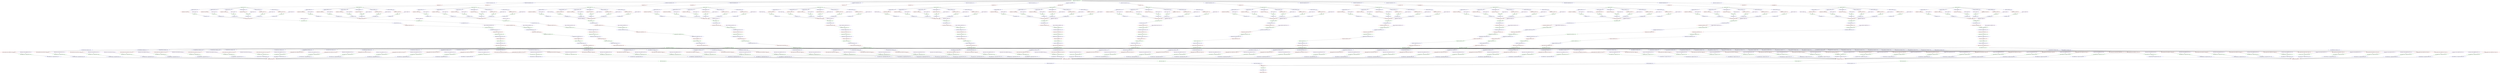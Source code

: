 strict digraph "" {
	graph [bb="0,0,79758,2340"];
	node [label="\N",
		nodesep=0.4,
		ranksep=1
	];
	"Arc Melted Alloy (AAB05-VAM-A) Ing.,  f84"	 [color=blue,
		height=0.5,
		pos="49455,1386",
		width=5.8675];
	"Homogenizing Alloy (AAB05-VAM-A),  48a"	 [Atmosphere="Atmosphere, Ar",
		"Cooling Rate"="Cooling Rate, FC",
		Duration="Duration, 24.0 hour",
		Pressure="Pressure, 5.0 pascal",
		"Purging Sequence 1 Pressure"="Purging Sequence 1 Pressure, 4.4e-05 pascal",
		"Purging Sequence 2 Pressure"="Purging Sequence 2 Pressure, 3.7e-05 pascal",
		"Purging Sequence 3 Pressure"="Purging Sequence 3 Pressure, 1.8e-05 pascal",
		"Purging Sequence 4 Pressure"="Purging Sequence 4 Pressure, 1.8e-05 pascal",
		Temperature="Temperature, 1150.0 kelvin",
		color=red,
		height=0.5,
		pos="49010,1314",
		tags="{0: 'composition_id::AAB05', 1: 'batch::A', 2: 'fabrication_method::VAM', 3: 'start_date::2022-11-05', 4: 'finish_date::2022-11-09', \
5: 'time_spent::6'}",
		width=5.7412];
	"Arc Melted Alloy (AAB05-VAM-A) Ing.,  f84" -> "Homogenizing Alloy (AAB05-VAM-A),  48a"	 [pos="e,49109,1329.9 49357,1370.1 49286,1358.7 49191,1343.3 49119,1331.5"];
	"Homogenized Alloy (AAB05-VAM-A),  2fe"	 [color=green,
		height=0.5,
		pos="48899,1242",
		tags="{0: 'composition_id::AAB05', 1: 'batch::A', 2: 'fabrication_method::VAM'}",
		width=5.5787];
	"Homogenizing Alloy (AAB05-VAM-A),  48a" -> "Homogenized Alloy (AAB05-VAM-A),  2fe"	 [pos="e,48927,1260 48983,1296 48969,1286.8 48951,1275.5 48936,1265.6"];
	"Homogenized Alloy (AAB05-VAM-A) Ing.,  435"	 [color=blue,
		height=0.5,
		pos="48676,1170",
		width=6.2647];
	"Homogenized Alloy (AAB05-VAM-A),  2fe" -> "Homogenized Alloy (AAB05-VAM-A) Ing.,  435"	 [pos="e,48731,1187.5 48845,1224.6 48814,1214.3 48774,1201.4 48740,1190.6"];
	"Forging Alloy (AAB05-VAM-A),  854"	 ["Maximum Load Step"="Maximum Load Step, 71.95 pascal",
		"Press Temperature"="Press Temperature, 397.0 kelvin",
		"Soak Time"="Soak Time, 30.0 minute",
		Temperature="Temperature, 1150.0 kelvin",
		color=red,
		height=0.5,
		pos="48620,1098",
		tags="{0: 'composition_id::AAB05', 1: 'batch::A', 2: 'fabrication_method::VAM', 3: 'start_date::2022-11-08', 4: 'finish_date::2022-11-09', \
5: 'time_spent::7'}",
		width=4.8926];
	"Homogenized Alloy (AAB05-VAM-A) Ing.,  435" -> "Forging Alloy (AAB05-VAM-A),  854"	 [pos="e,48635,1116.4 48662,1151.8 48656,1143.5 48648,1133.6 48641,1124.5"];
	"Arc Melted Alloy (AAB05-VAM-A),  538"	 [color=green,
		height=0.5,
		pos="49456,1458",
		tags="{0: 'composition_id::AAB05', 1: 'batch::A', 2: 'fabrication_method::VAM'}",
		width=5.344];
	"Arc Melted Alloy (AAB05-VAM-A),  538" -> "Arc Melted Alloy (AAB05-VAM-A) Ing.,  f84"	 [pos="e,49456,1404.4 49456,1439.8 49456,1432.1 49456,1423 49456,1414.4"];
	"Tensile charact. for Alloy (AAB13-VAM-A) (T08),  262"	 ["Elastic Modulus, GPa"="Elastic Modulus, GPa, 190.3230420461882 gigapascal",
		"Elongation, %"="Elongation, %, 26.488493262389234 dimensionless",
		"Strain Hardening, MPa"="Strain Hardening, MPa, 854.7482411793954 megapascal",
		"UTS, MPa"="UTS, MPa, 582.0389603112749 megapascal",
		"Yield Strength, MPa"="Yield Strength, MPa, 268.54636400587304 megapascal",
		color=purple,
		dUTS_dY="dUTS_dY, 2.167368612365743 dimensionless",
		height=0.5,
		pos="9713.5,666",
		tags="{0: 'composition_id::AAB13', 1: 'batch::A', 2: 'fabrication_method::VAM'}",
		width=7.1855];
	"Alloy (AAB13-VAM-A): T. Sample (Tensile, T08),  2df"	 [color=green,
		height=0.5,
		pos="9713.5,594",
		tags="{0: 'composition_id::AAB13', 1: 'batch::A', 2: 'fabrication_method::VAM'}",
		width=7.023];
	"Tensile charact. for Alloy (AAB13-VAM-A) (T08),  262" -> "Alloy (AAB13-VAM-A): T. Sample (Tensile, T08),  2df"	 [pos="e,9713.5,612.41 9713.5,647.83 9713.5,640.13 9713.5,630.97 9713.5,622.42"];
	"Alloy (AAB13-VAM-A): T. Sample (Tensile, T08) Ing.,  38d"	 [color=blue,
		height=0.5,
		pos="12925,522",
		width=7.6729];
	"Alloy (AAB13-VAM-A): T. Sample (Tensile, T08),  2df" -> "Alloy (AAB13-VAM-A): T. Sample (Tensile, T08) Ing.,  38d"	 [pos="e,12728,534.6 9954.3,588.5 10120,584.78 10344,579.87 10542,576 11463,558.01 11694,574.52 12613,540 12647,538.74 12683,537.03 12718,\
535.16"];
	"Aggregating Tensile samples,  ffe"	 [color=red,
		height=0.5,
		pos="17758,450",
		width=4.6399];
	"Alloy (AAB13-VAM-A): T. Sample (Tensile, T08) Ing.,  38d" -> "Aggregating Tensile samples,  ffe"	 [pos="e,17591,450.91 13118,509.06 13153,507.06 13190,505.25 13224,504 14096,472.6 16854,455.11 17581,450.97"];
	" Tensile Traveler samples,  7b2"	 [color=green,
		height=0.5,
		pos="27829,378",
		width=4.351];
	"Aggregating Tensile samples,  ffe" -> " Tensile Traveler samples,  7b2"	 [pos="e,27673,379.12 17925,448.81 19128,440.21 26461,387.79 27663,379.19"];
	"Extract sample from Alloy (AAB01-VAM-A): Traveler,  cff"	 [color=red,
		height=0.5,
		pos="20798,666",
		tags="{0: 'composition_id::AAB01', 1: 'batch::A', 2: 'fabrication_method::VAM'}",
		width=7.6368];
	"Alloy (AAB01-VAM-A): T. Sample (Tensile, T08),  f71"	 [color=green,
		height=0.5,
		pos="20246,594",
		tags="{0: 'composition_id::AAB01', 1: 'batch::A', 2: 'fabrication_method::VAM'}",
		width=7.023];
	"Extract sample from Alloy (AAB01-VAM-A): Traveler,  cff" -> "Alloy (AAB01-VAM-A): T. Sample (Tensile, T08),  f71"	 [pos="e,20368,609.81 20675,649.89 20587,638.36 20468,622.87 20378,611.12"];
	"Alloy (AAB01-VAM-A): T. Sample (Tensile, T08) Ing.,  c3c"	 [color=blue,
		height=0.5,
		pos="19843,522",
		width=7.6549];
	"Alloy (AAB01-VAM-A): T. Sample (Tensile, T08),  f71" -> "Alloy (AAB01-VAM-A): T. Sample (Tensile, T08) Ing.,  c3c"	 [pos="e,19938,538.96 20153,577.26 20092,566.33 20012,552.05 19948,540.75"];
	"Alloy (AAB01-VAM-A): T. Sample (Tensile, T08) Ing.,  c3c" -> "Aggregating Tensile samples,  ffe"	 [pos="e,17918,455.5 19600,513.58 19172,498.81 18297,468.58 17928,455.85"];
	"Alloy (AAB11-VAM-A): T. Sample (XRD, T03) Ing.,  6c9"	 [color=blue,
		height=0.5,
		pos="42815,522",
		width=7.3119];
	"Aggregating XRD samples,  702"	 [color=red,
		height=0.5,
		pos="43087,450",
		width=4.4413];
	"Alloy (AAB11-VAM-A): T. Sample (XRD, T03) Ing.,  6c9" -> "Aggregating XRD samples,  702"	 [pos="e,43025,466.65 42881,504.57 42922,493.9 42973,480.23 43015,469.24"];
	" XRD Traveler samples,  28a"	 [color=green,
		height=0.5,
		pos="45006,378",
		width=3.9899];
	"Aggregating XRD samples,  702" -> " XRD Traveler samples,  28a"	 [pos="e,44869,383.16 43239,444.31 43600,430.79 44503,396.91 44859,383.54"];
	" XRD Traveler samples Ing.,  257"	 [color=blue,
		height=0.5,
		pos="46914,306",
		width=4.6038];
	" XRD Traveler samples,  28a" -> " XRD Traveler samples Ing.,  257"	 [pos="e,46758,311.91 45144,372.81 45487,359.88 46376,326.3 46748,312.29"];
	"Aggregate sheet,  53f"	 [color=red,
		height=0.5,
		pos="47084,234",
		width=3.1053];
	" XRD Traveler samples Ing.,  257" -> "Aggregate sheet,  53f"	 [pos="e,47044,250.94 46956,288.39 46980,278.27 47010,265.51 47035,254.89"];
	"Alloy (AAB11-VAM-A): T. Sample (XRD, T03),  8a9"	 [color=green,
		height=0.5,
		pos="42815,594",
		tags="{0: 'composition_id::AAB11', 1: 'batch::A', 2: 'fabrication_method::VAM'}",
		width=6.7161];
	"Alloy (AAB11-VAM-A): T. Sample (XRD, T03),  8a9" -> "Alloy (AAB11-VAM-A): T. Sample (XRD, T03) Ing.,  6c9"	 [pos="e,42815,540.41 42815,575.83 42815,568.13 42815,558.97 42815,550.42"];
	"NI charact. for Alloy (AAB13-VAM-A) (T04),  c9b"	 [color=purple,
		height=0.5,
		pos="54713,666",
		tags="{0: 'composition_id::AAB13', 1: 'batch::A', 2: 'fabrication_method::VAM'}",
		width=6.5897];
	"Alloy (AAB13-VAM-A): T. Sample (NI, T04),  1fe"	 [color=green,
		height=0.5,
		pos="54713,594",
		tags="{0: 'composition_id::AAB13', 1: 'batch::A', 2: 'fabrication_method::VAM'}",
		width=6.4272];
	"NI charact. for Alloy (AAB13-VAM-A) (T04),  c9b" -> "Alloy (AAB13-VAM-A): T. Sample (NI, T04),  1fe"	 [pos="e,54713,612.41 54713,647.83 54713,640.13 54713,630.97 54713,622.42"];
	"Alloy (AAB13-VAM-A): T. Sample (NI, T04) Ing.,  cb7"	 [color=blue,
		height=0.5,
		pos="55434,522",
		width=7.0771];
	"Alloy (AAB13-VAM-A): T. Sample (NI, T04),  1fe" -> "Alloy (AAB13-VAM-A): T. Sample (NI, T04) Ing.,  cb7"	 [pos="e,55287,536.72 54856,579.78 54977,567.65 55151,550.26 55277,537.73"];
	"Aggregating NI samples,  8c7"	 [color=red,
		height=0.5,
		pos="58583,450",
		width=4.1885];
	"Alloy (AAB13-VAM-A): T. Sample (NI, T04) Ing.,  cb7" -> "Aggregating NI samples,  8c7"	 [pos="e,58435,453.39 55677,516.45 56294,502.34 57913,465.34 58425,453.62"];
	" NI Traveler samples,  86d"	 [color=green,
		height=0.5,
		pos="57776,378",
		width=3.7733];
	"Aggregating NI samples,  8c7" -> " NI Traveler samples,  86d"	 [pos="e,57889,388.07 58463,439.22 58311,425.69 58052,402.62 57900,388.99"];
	"Alloy (AAB01-VAM-A): T. Sample (Tensile, T09),  ff0"	 [color=green,
		height=0.5,
		pos="22462,594",
		tags="{0: 'composition_id::AAB01', 1: 'batch::A', 2: 'fabrication_method::VAM'}",
		width=6.9508];
	"Alloy (AAB01-VAM-A): T. Sample (Tensile, T09) Ing.,  577"	 [color=blue,
		height=0.5,
		pos="22057,522",
		width=7.6729];
	"Alloy (AAB01-VAM-A): T. Sample (Tensile, T09),  ff0" -> "Alloy (AAB01-VAM-A): T. Sample (Tensile, T09) Ing.,  577"	 [pos="e,22153,538.92 22369,577.3 22307,566.36 22226,552.04 22163,540.71"];
	"Alloy (AAB01-VAM-A): T. Sample (Tensile, T09) Ing.,  577" -> "Aggregating Tensile samples,  ffe"	 [pos="e,17925,451.83 21805,514.73 21674,511.15 21512,506.97 21367,504 20049,476.94 18459,457.87 17935,451.95"];
	"Extract sample from Alloy (AAB01-VAM-A): Traveler,  d3d"	 [color=red,
		height=0.5,
		pos="23019,666",
		tags="{0: 'composition_id::AAB01', 1: 'batch::A', 2: 'fabrication_method::VAM'}",
		width=7.7813];
	"Extract sample from Alloy (AAB01-VAM-A): Traveler,  d3d" -> "Alloy (AAB01-VAM-A): T. Sample (Tensile, T09),  ff0"	 [pos="e,22584,609.73 22894,649.84 22805,638.29 22685,622.78 22594,611.04"];
	"Alloy (AAB13-VAM-A): Traveler,  ddb"	 [color=green,
		height=0.5,
		pos="18775,810",
		tags="{0: 'composition_id::AAB13', 1: 'batch::A', 2: 'fabrication_method::VAM'}",
		width=5.0371];
	"Alloy (AAB13-VAM-A): Traveler Ing.,  6e1"	 [color=blue,
		height=0.5,
		pos="18389,738",
		width=5.6509];
	"Alloy (AAB13-VAM-A): Traveler,  ddb" -> "Alloy (AAB13-VAM-A): Traveler Ing.,  6e1"	 [pos="e,18477,754.31 18690,794.02 18630,782.81 18549,767.81 18487,756.15"];
	"Alloy (AAB13-VAM-A): Traveler Ing.,  6e2"	 [color=blue,
		height=0.5,
		pos="51831,738",
		width=5.6509];
	"Alloy (AAB13-VAM-A): Traveler,  ddb" -> "Alloy (AAB13-VAM-A): Traveler Ing.,  6e2"	 [pos="e,51679,749.95 18957,809.05 19549,806 21479,796.35 23076,792 23868,789.84 50772,782.93 51562,756 51597,754.83 51634,752.85 51669,\
750.62"];
	"Alloy (AAB13-VAM-A): Traveler Ing.,  7c7"	 [color=blue,
		height=0.5,
		pos="13690,738",
		width=5.6509];
	"Alloy (AAB13-VAM-A): Traveler,  ddb" -> "Alloy (AAB13-VAM-A): Traveler Ing.,  7c7"	 [pos="e,13891,740.85 18596,807.45 17817,796.43 14739,752.84 13902,740.99"];
	"Alloy (AAB13-VAM-A): Traveler Ing.,  43e"	 [color=blue,
		height=0.5,
		pos="39020,738",
		width=5.6509];
	"Alloy (AAB13-VAM-A): Traveler,  ddb" -> "Alloy (AAB13-VAM-A): Traveler Ing.,  43e"	 [pos="e,38825,743.09 18957,809.12 19549,806.29 21479,797.25 23076,792 26428,780.99 34806,794.9 38156,756 38382,753.38 38640,747.64 38815,\
743.34"];
	"Extract sample from Alloy (AAB13-VAM-A): Traveler,  443"	 [color=red,
		height=0.5,
		pos="9156.5,666",
		tags="{0: 'composition_id::AAB13', 1: 'batch::A', 2: 'fabrication_method::VAM'}",
		width=7.7813];
	"Alloy (AAB13-VAM-A): Traveler Ing.,  6e1" -> "Extract sample from Alloy (AAB13-VAM-A): Traveler,  443"	 [pos="e,9345.3,679.32 18188,735.59 17861,731.76 17196,724.3 16632,720 15035,707.82 11042,737.66 9445.5,684 9416.4,683.02 9385.6,681.56 \
9355.5,679.89"];
	"Extract sample from Alloy (AAB13-VAM-A): Traveler,  a83"	 [color=red,
		height=0.5,
		pos="54178,666",
		tags="{0: 'composition_id::AAB13', 1: 'batch::A', 2: 'fabrication_method::VAM'}",
		width=7.7813];
	"Alloy (AAB13-VAM-A): Traveler Ing.,  6e2" -> "Extract sample from Alloy (AAB13-VAM-A): Traveler,  a83"	 [pos="e,53986,679.12 51980,725.66 52010,723.46 52042,721.42 52072,720 52879,681.91 53082,717.11 53889,684 53917,682.85 53947,681.35 53976,\
679.71"];
	"Extract sample from Alloy (AAB13-VAM-A): Traveler,  305"	 [color=red,
		height=0.5,
		pos="8044.5,666",
		tags="{0: 'composition_id::AAB13', 1: 'batch::A', 2: 'fabrication_method::VAM'}",
		width=7.7813];
	"Alloy (AAB13-VAM-A): Traveler Ing.,  7c7" -> "Extract sample from Alloy (AAB13-VAM-A): Traveler,  305"	 [pos="e,8234.1,679.28 13492,733.8 13293,729.71 12978,723.62 12705,720 10762,694.25 10275,752.42 8333.5,684 8304.6,682.98 8274.1,681.51 \
8244.2,679.85"];
	"Extract sample from Alloy (AAB13-VAM-A): Traveler,  303"	 [color=red,
		height=0.5,
		pos="39028,666",
		tags="{0: 'composition_id::AAB13', 1: 'batch::A', 2: 'fabrication_method::VAM'}",
		width=7.7813];
	"Alloy (AAB13-VAM-A): Traveler Ing.,  43e" -> "Extract sample from Alloy (AAB13-VAM-A): Traveler,  303"	 [pos="e,39026,684.41 39022,719.83 39023,712.13 39024,702.97 39025,694.42"];
	"Extract sample from Alloy (AAB13-VAM-A): Traveler,  443" -> "Alloy (AAB13-VAM-A): T. Sample (Tensile, T08),  2df"	 [pos="e,9591.3,609.79 9281.5,649.84 9370.7,638.31 9490.4,622.83 9581.2,611.1"];
	"Extract sample from Alloy (AAB13-VAM-A): Traveler,  a83" -> "Alloy (AAB13-VAM-A): T. Sample (NI, T04),  1fe"	 [pos="e,54597,609.63 54299,649.75 54385,638.19 54500,622.69 54587,610.97"];
	"Alloy (AAB13-VAM-A): T. Sample (Tensile, T09),  7de"	 [color=green,
		height=0.5,
		pos="8600.5,594",
		tags="{0: 'composition_id::AAB13', 1: 'batch::A', 2: 'fabrication_method::VAM'}",
		width=7.0771];
	"Extract sample from Alloy (AAB13-VAM-A): Traveler,  305" -> "Alloy (AAB13-VAM-A): T. Sample (Tensile, T09),  7de"	 [pos="e,8478,609.86 8169.3,649.84 8258.1,638.33 8377.4,622.89 8468,611.16"];
	"Alloy (AAB13-VAM-A): T. Sample (XRD, T03),  265"	 [color=green,
		height=0.5,
		pos="39572,594",
		tags="{0: 'composition_id::AAB13', 1: 'batch::A', 2: 'fabrication_method::VAM'}",
		width=6.7341];
	"Extract sample from Alloy (AAB13-VAM-A): Traveler,  303" -> "Alloy (AAB13-VAM-A): T. Sample (XRD, T03),  265"	 [pos="e,39454,609.71 39151,649.8 39238,638.26 39355,622.78 39444,611.05"];
	"Setting traveler for Alloy (AAB13-VAM-A),  bd4"	 [color=red,
		height=0.5,
		pos="18775,882",
		tags="{0: 'composition_id::AAB13', 1: 'batch::A', 2: 'fabrication_method::VAM'}",
		width=6.3911];
	"Setting traveler for Alloy (AAB13-VAM-A),  bd4" -> "Alloy (AAB13-VAM-A): Traveler,  ddb"	 [pos="e,18775,828.41 18775,863.83 18775,856.13 18775,846.97 18775,838.42"];
	"Aggregating V for AAB08,  80d"	 [color=red,
		height=0.5,
		pos="64833,1962",
		tags="{0: 'composition_id::AAB08', 1: 'batch::A', 2: 'fabrication_method::VAM'}",
		width=4.3329];
	"V in AAB08,  94e"	 [color=green,
		height=0.5,
		pos="64833,1890",
		tags="{0: 'composition_id::AAB08', 1: 'batch::A', 2: 'fabrication_method::VAM'}",
		width=2.5095];
	"Aggregating V for AAB08,  80d" -> "V in AAB08,  94e"	 [pos="e,64833,1908.4 64833,1943.8 64833,1936.1 64833,1927 64833,1918.4"];
	"V in AAB08 Ing.,  b83"	 [color=blue,
		height=0.5,
		pos="64567,1818",
		width=3.1233];
	"V in AAB08,  94e" -> "V in AAB08 Ing.,  b83"	 [pos="e,64625,1833.5 64780,1875.4 64738,1864.1 64679,1848.3 64635,1836.2"];
	"Mix elements of AAB08,  219"	 [color=red,
		height=0.5,
		pos="63429,1746",
		tags="{0: 'composition_id::AAB08', 1: 'batch::A', 2: 'fabrication_method::VAM'}",
		width=4.0802];
	"V in AAB08 Ing.,  b83" -> "Mix elements of AAB08,  219"	 [pos="e,63533,1758.8 64459,1812.9 64241,1802.4 63752,1778.2 63585,1764 63572,1762.8 63557,1761.4 63543,1759.9"];
	"Composition AAB15 Ing.,  654"	 [color=blue,
		height=0.5,
		pos="43626,2034",
		width=4.2246];
	"Aggregating Ni for AAB15,  6e6"	 [color=red,
		height=0.5,
		pos="43341,1962",
		tags="{0: 'composition_id::AAB15', 1: 'batch::A', 2: 'fabrication_method::VAM'}",
		width=4.4413];
	"Composition AAB15 Ing.,  654" -> "Aggregating Ni for AAB15,  6e6"	 [pos="e,43407,1978.5 43562,2017.7 43519,2006.8 43462,1992.4 43417,1981"];
	"Ni in AAB15,  aec"	 [color=green,
		height=0.5,
		pos="43650,1890",
		tags="{0: 'composition_id::AAB15', 1: 'batch::A', 2: 'fabrication_method::VAM'}",
		width=2.5998];
	"Aggregating Ni for AAB15,  6e6" -> "Ni in AAB15,  aec"	 [pos="e,43591,1903.9 43411,1945.8 43462,1933.9 43530,1918 43581,1906.2"];
	"Ni in AAB15 Ing.,  059"	 [color=blue,
		height=0.5,
		pos="43830,1818",
		width=3.2317];
	"Ni in AAB15,  aec" -> "Ni in AAB15 Ing.,  059"	 [pos="e,43788,1834.9 43691,1873.7 43717,1863.3 43751,1849.8 43779,1838.7"];
	"Mix elements of AAB15,  b9c"	 [color=red,
		height=0.5,
		pos="44861,1746",
		tags="{0: 'composition_id::AAB15', 1: 'batch::A', 2: 'fabrication_method::VAM'}",
		width=4.0621];
	"Ni in AAB15 Ing.,  059" -> "Mix elements of AAB15,  b9c"	 [pos="e,44758,1758.7 43942,1813 44109,1805.1 44432,1788.2 44705,1764 44719,1762.8 44733,1761.4 44748,1759.8"];
	"Composition AAB15,  7db"	 [color=green,
		file_links="{0: '/srv/hemi01-j01/openmsimodel/examples/birdshot/data/AAB/VAM/A/AAB15/T01', 1: '/srv/hemi01-j01/openmsimodel/examples/birdshot/\
data/AAB/VAM/A/AAB15/T01/T04'}",
		height=0.5,
		pos="44554,2106",
		tags="{0: 'composition_id::AAB15', 1: 'batch::A', 2: 'fabrication_method::VAM', 3: 'Co::5', 4: 'Cr::10', 5: 'Fe::20', 6: 'Ni::55.00000000000001', \
7: 'V::5', 8: 'Al::5'}",
		width=3.6288];
	"Composition AAB15,  7db" -> "Composition AAB15 Ing.,  654"	 [pos="e,43754,2043.9 44440,2097.1 44269,2083.9 43947,2058.9 43764,2044.6"];
	"Composition AAB15 Ing.,  eda"	 [color=blue,
		height=0.5,
		pos="45639,2034",
		width=4.2066];
	"Composition AAB15,  7db" -> "Composition AAB15 Ing.,  eda"	 [pos="e,45507,2042.8 44672,2098.2 44873,2084.9 45280,2057.8 45497,2043.5"];
	"Composition AAB15 Ing.,  f97"	 [color=blue,
		height=0.5,
		pos="45022,2034",
		width=4.1524];
	"Composition AAB15,  7db" -> "Composition AAB15 Ing.,  f97"	 [pos="e,44930,2048.2 44642,2092.6 44721,2080.4 44837,2062.6 44920,2049.7"];
	"Composition AAB15 Ing.,  0db"	 [color=blue,
		height=0.5,
		pos="46183,2034",
		width=4.2246];
	"Composition AAB15,  7db" -> "Composition AAB15 Ing.,  0db"	 [pos="e,46042,2040.7 44680,2100.7 44904,2091.2 45390,2070.5 45799,2052 45876,2048.5 45961,2044.6 46032,2041.2"];
	"Composition AAB15 Ing.,  ced"	 [color=blue,
		height=0.5,
		pos="44228,2034",
		width=4.2066];
	"Composition AAB15,  7db" -> "Composition AAB15 Ing.,  ced"	 [pos="e,44300,2049.9 44485,2090.6 44434,2079.3 44364,2064 44310,2052.1"];
	"Composition AAB15 Ing.,  3e6"	 [color=blue,
		height=0.5,
		pos="44554,2034",
		width=4.2066];
	"Composition AAB15,  7db" -> "Composition AAB15 Ing.,  3e6"	 [pos="e,44554,2052.4 44554,2087.8 44554,2080.1 44554,2071 44554,2062.4"];
	"Aggregating Cr for AAB15,  4ac"	 [color=red,
		height=0.5,
		pos="45789,1962",
		tags="{0: 'composition_id::AAB15', 1: 'batch::A', 2: 'fabrication_method::VAM'}",
		width=4.4413];
	"Composition AAB15 Ing.,  eda" -> "Aggregating Cr for AAB15,  4ac"	 [pos="e,45753,1979.6 45676,2016.4 45697,2006.6 45722,1994.3 45744,1983.9"];
	"Aggregating Fe for AAB15,  052"	 [color=red,
		height=0.5,
		pos="45170,1962",
		tags="{0: 'composition_id::AAB15', 1: 'batch::A', 2: 'fabrication_method::VAM'}",
		width=4.4593];
	"Composition AAB15 Ing.,  f97" -> "Aggregating Fe for AAB15,  052"	 [pos="e,45134,1979.6 45059,2016.4 45079,2006.6 45104,1994.4 45125,1984"];
	"Aggregating Co for AAB15,  824"	 [color=red,
		height=0.5,
		pos="46405,1962",
		tags="{0: 'composition_id::AAB15', 1: 'batch::A', 2: 'fabrication_method::VAM'}",
		width=4.4954];
	"Composition AAB15 Ing.,  0db" -> "Aggregating Co for AAB15,  824"	 [pos="e,46353,1979.1 46236,2017 46268,2006.6 46309,1993.2 46343,1982.3"];
	"Aggregating V for AAB15,  f65"	 [color=red,
		height=0.5,
		pos="44223,1962",
		tags="{0: 'composition_id::AAB15', 1: 'batch::A', 2: 'fabrication_method::VAM'}",
		width=4.2607];
	"Composition AAB15 Ing.,  ced" -> "Aggregating V for AAB15,  f65"	 [pos="e,44225,1980.4 44227,2015.8 44227,2008.1 44226,1999 44225,1990.4"];
	"Aggregating Al for AAB15,  294"	 [color=red,
		height=0.5,
		pos="44554,1962",
		tags="{0: 'composition_id::AAB15', 1: 'batch::A', 2: 'fabrication_method::VAM'}",
		width=4.4232];
	"Composition AAB15 Ing.,  3e6" -> "Aggregating Al for AAB15,  294"	 [pos="e,44554,1980.4 44554,2015.8 44554,2008.1 44554,1999 44554,1990.4"];
	"Cr in AAB15,  c43"	 [color=green,
		height=0.5,
		pos="45789,1890",
		tags="{0: 'composition_id::AAB15', 1: 'batch::A', 2: 'fabrication_method::VAM'}",
		width=2.6359];
	"Aggregating Cr for AAB15,  4ac" -> "Cr in AAB15,  c43"	 [pos="e,45789,1908.4 45789,1943.8 45789,1936.1 45789,1927 45789,1918.4"];
	"Fe in AAB15,  553"	 [color=green,
		height=0.5,
		pos="45170,1890",
		tags="{0: 'composition_id::AAB15', 1: 'batch::A', 2: 'fabrication_method::VAM'}",
		width=2.6359];
	"Aggregating Fe for AAB15,  052" -> "Fe in AAB15,  553"	 [pos="e,45170,1908.4 45170,1943.8 45170,1936.1 45170,1927 45170,1918.4"];
	"Co in AAB15,  71b"	 [color=green,
		height=0.5,
		pos="46405,1890",
		tags="{0: 'composition_id::AAB15', 1: 'batch::A', 2: 'fabrication_method::VAM'}",
		width=2.69];
	"Aggregating Co for AAB15,  824" -> "Co in AAB15,  71b"	 [pos="e,46405,1908.4 46405,1943.8 46405,1936.1 46405,1927 46405,1918.4"];
	"V in AAB15,  f46"	 [color=green,
		height=0.5,
		pos="44223,1890",
		tags="{0: 'composition_id::AAB15', 1: 'batch::A', 2: 'fabrication_method::VAM'}",
		width=2.4553];
	"Aggregating V for AAB15,  f65" -> "V in AAB15,  f46"	 [pos="e,44223,1908.4 44223,1943.8 44223,1936.1 44223,1927 44223,1918.4"];
	"Al in AAB15,  c85"	 [color=green,
		height=0.5,
		pos="44861,1890",
		tags="{0: 'composition_id::AAB15', 1: 'batch::A', 2: 'fabrication_method::VAM'}",
		width=2.5817];
	"Aggregating Al for AAB15,  294" -> "Al in AAB15,  c85"	 [pos="e,44802,1903.9 44624,1945.8 44674,1933.9 44742,1918 44792,1906.2"];
	"Alloy (AAB09-VAM-A): T. Sample (Tensile, T08) Ing.,  921"	 [color=blue,
		height=0.5,
		pos="9229.5,522",
		width=7.6729];
	"Alloy (AAB09-VAM-A): T. Sample (Tensile, T08) Ing.,  921" -> "Aggregating Tensile samples,  ffe"	 [pos="e,17591,450.75 9481.6,514.62 9620.7,510.83 9796.6,506.49 9953.5,504 11511,479.25 16568,455.39 17581,450.79"];
	" Tensile Traveler samples Ing.,  128"	 [color=blue,
		height=0.5,
		pos="40311,306",
		width=4.9468];
	" Tensile Traveler samples,  7b2" -> " Tensile Traveler samples Ing.,  128"	 [pos="e,40134,307.03 27986,377.1 29314,369.43 38674,315.44 40123,307.09"];
	" Tensile Traveler samples Ing.,  128" -> "Aggregate sheet,  53f"	 [pos="e,46973,235.19 40489,304.12 41462,293.77 46146,243.98 46963,235.29"];
	"Alloy (AAB09-VAM-A): T. Sample (Tensile, T08),  f84"	 [color=green,
		height=0.5,
		pos="4162.5,594",
		tags="{0: 'composition_id::AAB09', 1: 'batch::A', 2: 'fabrication_method::VAM'}",
		width=7.023];
	"Alloy (AAB09-VAM-A): T. Sample (Tensile, T08),  f84" -> "Alloy (AAB09-VAM-A): T. Sample (Tensile, T08) Ing.,  921"	 [pos="e,8961.6,526.43 4401.8,588.13 4566.2,584.26 4789.6,579.3 4986.5,576 6355.3,553.05 6697.6,558.59 8066.5,540 8369,535.89 8715.9,530.42 \
8951.5,526.6"];
	"Weigh Al for AAB10,  f50"	 ["Mass Loss"="Mass Loss, 0.0 gram",
		"Weighed Mass"="Weighed Mass, 0.7212 gram",
		color=purple,
		height=0.5,
		pos="58053,1962",
		tags="{0: 'composition_id::AAB10', 1: 'batch::A', 2: 'fabrication_method::VAM'}",
		width=3.5386];
	"Al in AAB10,  ee0"	 [color=green,
		height=0.5,
		pos="58357,1890",
		tags="{0: 'composition_id::AAB10', 1: 'batch::A', 2: 'fabrication_method::VAM'}",
		width=2.5817];
	"Weigh Al for AAB10,  f50" -> "Al in AAB10,  ee0"	 [pos="e,58298,1904 58119,1946.5 58169,1934.6 58238,1918.4 58289,1906.3"];
	"Al in AAB10 Ing.,  85e"	 [color=blue,
		height=0.5,
		pos="58544,1818",
		width=3.1775];
	"Al in AAB10,  ee0" -> "Al in AAB10 Ing.,  85e"	 [pos="e,58501,1834.7 58399,1873.8 58427,1863.4 58462,1849.7 58491,1838.4"];
	"Mix elements of AAB10,  58c"	 [color=red,
		height=0.5,
		pos="59597,1746",
		tags="{0: 'composition_id::AAB10', 1: 'batch::A', 2: 'fabrication_method::VAM'}",
		width=4.0621];
	"Al in AAB10 Ing.,  85e" -> "Mix elements of AAB10,  58c"	 [pos="e,59469,1754.8 58650,1810.8 58841,1797.7 59246,1770 59459,1755.5"];
	"Alloy (AAB10-VAM-A),  dab"	 [color=green,
		height=0.5,
		pos="59597,1674",
		tags="{0: 'composition_id::AAB10', 1: 'batch::A', 2: 'fabrication_method::VAM'}",
		width=3.7913];
	"Mix elements of AAB10,  58c" -> "Alloy (AAB10-VAM-A),  dab"	 [pos="e,59597,1692.4 59597,1727.8 59597,1720.1 59597,1711 59597,1702.4"];
	"Weigh V for AAB10,  db6"	 ["Mass Loss"="Mass Loss, 0.0 gram",
		"Weighed Mass"="Weighed Mass, 0.0 gram",
		color=purple,
		height=0.5,
		pos="58660,1962",
		tags="{0: 'composition_id::AAB10', 1: 'batch::A', 2: 'fabrication_method::VAM'}",
		width=3.5205];
	"V in AAB10,  5f1"	 [color=green,
		height=0.5,
		pos="58960,1890",
		tags="{0: 'composition_id::AAB10', 1: 'batch::A', 2: 'fabrication_method::VAM'}",
		width=2.4553];
	"Weigh V for AAB10,  db6" -> "V in AAB10,  5f1"	 [pos="e,58903,1903.8 58725,1946.5 58775,1934.6 58843,1918.2 58893,1906.2"];
	"V in AAB10 Ing.,  31b"	 [color=blue,
		height=0.5,
		pos="59163,1818",
		width=3.1233];
	"V in AAB10,  5f1" -> "V in AAB10 Ing.,  31b"	 [pos="e,59117,1834.5 59005,1874.4 59035,1863.7 59075,1849.4 59107,1837.9"];
	"V in AAB10 Ing.,  31b" -> "Mix elements of AAB10,  58c"	 [pos="e,59510,1760.5 59242,1805 59314,1793 59422,1775.1 59500,1762.2"];
	"SRJT charact. for AAB05,  f14"	 ["Avg. Corrected Hardness (Gpa)"="Avg. Corrected Hardness (Gpa), 2.35156287111111 gigapascal",
		"Avg. Corrected Modulus (Gpa)"="Avg. Corrected Modulus (Gpa), 201.0539331 gigapascal",
		"Avg. Pile-up Ratio"="Avg. Pile-up Ratio, 92.3420777777778 dimensionless",
		"Avg. Raw Hardness (Gpa)"="Avg. Raw Hardness (Gpa), 2.54666666666667 gigapascal",
		"Avg. Raw Modulus (Gpa)"="Avg. Raw Modulus (Gpa), 217.711111111111 gigapascal",
		"Strain Rate Sensitivity Exponent"="Strain Rate Sensitivity Exponent, 0.0069813905917777 dimensionless",
		"Strain Rate Sensitivity Exponent Std. Dev."="Strain Rate Sensitivity Exponent Std. Dev., 0.0029629497167777 dimensionless",
		color=purple,
		height=0.5,
		pos="50426,1746",
		tags="{0: 'composition_id::AAB05', 1: 'batch::A', 2: 'fabrication_method::VAM'}",
		width=4.1885];
	"Alloy (AAB05-VAM-A),  5ab"	 [color=green,
		height=0.5,
		pos="50426,1674",
		tags="{0: 'composition_id::AAB05', 1: 'batch::A', 2: 'fabrication_method::VAM'}",
		width=3.7913];
	"SRJT charact. for AAB05,  f14" -> "Alloy (AAB05-VAM-A),  5ab"	 [pos="e,50426,1692.4 50426,1727.8 50426,1720.1 50426,1711 50426,1702.4"];
	"Alloy (AAB05-VAM-A) Ing.,  a96"	 [color=blue,
		height=0.5,
		pos="49460,1602",
		width=4.3871];
	"Alloy (AAB05-VAM-A),  5ab" -> "Alloy (AAB05-VAM-A) Ing.,  a96"	 [pos="e,49593,1611.9 50308,1665.1 50129,1651.9 49794,1626.9 49603,1612.6"];
	"Arc melting Alloy (AAB05-VAM-A),  ebc"	 ["Argon Pressure"="Argon Pressure, 850-900",
		Diffusion="Diffusion, Before Each Melt",
		"Ingot Location"="Ingot Location, 8.0 dimensionless",
		"Initial Purging Times"="Initial Purging Times, 3.0 hour",
		"Vacuum Before Melt"="Vacuum Before Melt, 5e-05 dimensionless",
		color=red,
		height=0.5,
		pos="49456,1530",
		tags="{0: 'composition_id::AAB05', 1: 'batch::A', 2: 'fabrication_method::VAM', 3: 'start_date::2022-11-03', 4: 'finish_date::2022-11-05', \
5: 'time_spent::3', 6: 'Full Ingot::7::175', 7: 'Full Ingot::6::145', 8: 'Full Ingot::5::145', 9: 'Full Ingot::4::145', 10: 'Full \
Ingot::3::145', 11: 'Full Ingot::2::145', 12: 'Full Ingot::1::110', 13: '3 Part Sections::3::110', 14: '3 Part Sections::2::90', \
15: '3 Part Sections::1::90'}",
		width=5.3981];
	"Alloy (AAB05-VAM-A) Ing.,  a96" -> "Arc melting Alloy (AAB05-VAM-A),  ebc"	 [pos="e,49457,1548.4 49459,1583.8 49459,1576.1 49459,1567 49458,1558.4"];
	"Arc melting Alloy (AAB05-VAM-A),  ebc" -> "Arc Melted Alloy (AAB05-VAM-A),  538"	 [pos="e,49456,1476.4 49456,1511.8 49456,1504.1 49456,1495 49456,1486.4"];
	"Forging Alloy (AAB16-VAM-A),  e3f"	 ["Maximum Load Step"="Maximum Load Step, 85.32 pascal",
		"Press Temperature"="Press Temperature, 398.0 kelvin",
		"Soak Time"="Soak Time, 30.0 minute",
		Temperature="Temperature, 1150.0 kelvin",
		color=red,
		height=0.5,
		pos="33803,1098",
		tags="{0: 'composition_id::AAB16', 1: 'batch::A', 2: 'fabrication_method::VAM', 3: 'start_date::2022-11-08', 4: 'finish_date::2022-11-09', \
5: 'time_spent::7'}",
		width=4.8024];
	"Forged Alloy (AAB16-VAM-A),  cfe"	 [color=green,
		height=0.5,
		pos="33819,1026",
		tags="{0: 'composition_id::AAB16', 1: 'batch::A', 2: 'fabrication_method::VAM'}",
		width=4.694];
	"Forging Alloy (AAB16-VAM-A),  e3f" -> "Forged Alloy (AAB16-VAM-A),  cfe"	 [pos="e,33815,1044.4 33808,1079.8 33809,1072.1 33811,1063 33813,1054.4"];
	"Forged Alloy (AAB16-VAM-A) Ing.,  838"	 [color=blue,
		height=0.5,
		pos="33834,954",
		width=5.3981];
	"Forged Alloy (AAB16-VAM-A),  cfe" -> "Forged Alloy (AAB16-VAM-A) Ing.,  838"	 [pos="e,33831,972.41 33823,1007.8 33825,1000.1 33827,990.97 33829,982.42"];
	"Setting traveler for Alloy (AAB16-VAM-A),  5a0"	 [color=red,
		height=0.5,
		pos="34811,882",
		tags="{0: 'composition_id::AAB16', 1: 'batch::A', 2: 'fabrication_method::VAM'}",
		width=6.373];
	"Forged Alloy (AAB16-VAM-A) Ing.,  838" -> "Setting traveler for Alloy (AAB16-VAM-A),  5a0"	 [pos="e,34645,894.41 33987,942.82 34136,931.93 34368,914.88 34569,900 34591,898.44 34613,896.79 34635,895.16"];
	"Alloy (AAB12-VAM-A): Traveler Ing.,  440"	 [color=blue,
		height=0.5,
		pos="16419,738",
		width=5.6689];
	"Extract sample from Alloy (AAB12-VAM-A): Traveler,  4ec"	 [color=red,
		height=0.5,
		pos="5250.5,666",
		tags="{0: 'composition_id::AAB12', 1: 'batch::A', 2: 'fabrication_method::VAM'}",
		width=7.7632];
	"Alloy (AAB12-VAM-A): Traveler Ing.,  440" -> "Extract sample from Alloy (AAB12-VAM-A): Traveler,  4ec"	 [pos="e,5438.6,679.34 16216,736.35 15788,732.92 14763,724.93 13902,720 12973,714.68 6467.3,715 5538.5,684 5509.5,683.03 5478.8,681.58 \
5448.8,679.91"];
	"Alloy (AAB12-VAM-A): T. Sample (Tensile, T08),  4c0"	 [color=green,
		height=0.5,
		pos="5250.5,594",
		tags="{0: 'composition_id::AAB12', 1: 'batch::A', 2: 'fabrication_method::VAM'}",
		width=7.0771];
	"Extract sample from Alloy (AAB12-VAM-A): Traveler,  4ec" -> "Alloy (AAB12-VAM-A): T. Sample (Tensile, T08),  4c0"	 [pos="e,5250.5,612.41 5250.5,647.83 5250.5,640.13 5250.5,630.97 5250.5,622.42"];
	"Alloy (AAB12-VAM-A): T. Sample (Tensile, T08) Ing.,  3fe"	 [color=blue,
		height=0.5,
		pos="10236,522",
		width=7.6007];
	"Alloy (AAB12-VAM-A): T. Sample (Tensile, T08),  4c0" -> "Alloy (AAB12-VAM-A): T. Sample (Tensile, T08) Ing.,  3fe"	 [pos="e,9985.1,529.15 5492.6,588.31 5666.3,584.39 5905.8,579.31 6116.5,576 7626.6,552.31 8004.4,566.82 9514.5,540 9667.1,537.29 9837.7,\
533.09 9974.8,529.43"];
	"Alloy (AAB12-VAM-A): T. Sample (Tensile, T08) Ing.,  3fe" -> "Aggregating Tensile samples,  ffe"	 [pos="e,17591,450.65 10468,512.35 10553,509.16 10650,505.93 10738,504 12131,473.69 16631,454.47 17581,450.69"];
	"Alloy (AAB12-VAM-A): Traveler,  c2d"	 [color=green,
		height=0.5,
		pos="23266,810",
		tags="{0: 'composition_id::AAB12', 1: 'batch::A', 2: 'fabrication_method::VAM'}",
		width=5.019];
	"Alloy (AAB12-VAM-A): Traveler,  c2d" -> "Alloy (AAB12-VAM-A): Traveler Ing.,  440"	 [pos="e,16622,740.13 23086,808.11 22131,798.06 17664,751.09 16632,740.24"];
	"Alloy (AAB12-VAM-A): Traveler Ing.,  987"	 [color=blue,
		height=0.5,
		pos="52725,738",
		width=5.6689];
	"Alloy (AAB12-VAM-A): Traveler,  c2d" -> "Alloy (AAB12-VAM-A): Traveler Ing.,  987"	 [pos="e,52584,750.95 23447,809.69 25896,805.49 52402,759.92 52498,756 52523,755.02 52548,753.48 52573,751.7"];
	"Alloy (AAB12-VAM-A): Traveler Ing.,  4ab"	 [color=blue,
		height=0.5,
		pos="36139,738",
		width=5.6509];
	"Alloy (AAB12-VAM-A): Traveler,  c2d" -> "Alloy (AAB12-VAM-A): Traveler Ing.,  4ab"	 [pos="e,35943,742.62 23447,809.55 24754,806.23 32770,784.9 35203,756 35454,753.02 35743,747.09 35933,742.85"];
	"Alloy (AAB12-VAM-A): Traveler Ing.,  9d5"	 [color=blue,
		height=0.5,
		pos="18912,738",
		width=5.6689];
	"Alloy (AAB12-VAM-A): Traveler,  c2d" -> "Alloy (AAB12-VAM-A): Traveler Ing.,  9d5"	 [pos="e,19112,742.06 23087,807.4 22579,799.98 21084,777.81 19842,756 19595,751.65 19310,746.05 19122,742.26"];
	"Extract sample from Alloy (AAB12-VAM-A): Traveler,  a85"	 [color=red,
		height=0.5,
		pos="56314,666",
		tags="{0: 'composition_id::AAB12', 1: 'batch::A', 2: 'fabrication_method::VAM'}",
		width=7.7813];
	"Alloy (AAB12-VAM-A): Traveler Ing.,  987" -> "Extract sample from Alloy (AAB12-VAM-A): Traveler,  a85"	 [pos="e,56124,679.23 52865,724.83 52890,722.89 52915,721.16 52939,720 54310,654.47 54655,734.65 56025,684 56054,682.94 56084,681.46 56114,\
679.8"];
	"Extract sample from Alloy (AAB12-VAM-A): Traveler,  44d"	 [color=red,
		height=0.5,
		pos="36862,666",
		tags="{0: 'composition_id::AAB12', 1: 'batch::A', 2: 'fabrication_method::VAM'}",
		width=7.7813];
	"Alloy (AAB12-VAM-A): Traveler Ing.,  4ab" -> "Extract sample from Alloy (AAB12-VAM-A): Traveler,  44d"	 [pos="e,36710,681.14 36275,724.54 36395,712.53 36572,694.93 36700,682.16"];
	"Extract sample from Alloy (AAB12-VAM-A): Traveler,  56d"	 [color=red,
		height=0.5,
		pos="12493,666",
		tags="{0: 'composition_id::AAB12', 1: 'batch::A', 2: 'fabrication_method::VAM'}",
		width=7.7813];
	"Alloy (AAB12-VAM-A): Traveler Ing.,  9d5" -> "Extract sample from Alloy (AAB12-VAM-A): Traveler,  56d"	 [pos="e,12683,679.31 18750,727.03 18702,724.21 18650,721.55 18601,720 16017,637.25 15367,772.42 12782,684 12753,683.01 12723,681.55 12693,\
679.88"];
	"Alloy (AAB12-VAM-A): T. Sample (NI, T04),  ad9"	 [color=green,
		height=0.5,
		pos="56849,594",
		tags="{0: 'composition_id::AAB12', 1: 'batch::A', 2: 'fabrication_method::VAM'}",
		width=6.4814];
	"Extract sample from Alloy (AAB12-VAM-A): Traveler,  a85" -> "Alloy (AAB12-VAM-A): T. Sample (NI, T04),  ad9"	 [pos="e,56733,609.63 56435,649.75 56521,638.19 56636,622.69 56723,610.97"];
	"Alloy (AAB12-VAM-A): T. Sample (XRD, T03),  81e"	 [color=green,
		height=0.5,
		pos="37406,594",
		tags="{0: 'composition_id::AAB12', 1: 'batch::A', 2: 'fabrication_method::VAM'}",
		width=6.7161];
	"Extract sample from Alloy (AAB12-VAM-A): Traveler,  44d" -> "Alloy (AAB12-VAM-A): T. Sample (XRD, T03),  81e"	 [pos="e,37288,609.71 36985,649.8 37072,638.26 37189,622.78 37278,611.05"];
	"Alloy (AAB12-VAM-A): T. Sample (Tensile, T09),  07b"	 [color=green,
		height=0.5,
		pos="13050,594",
		tags="{0: 'composition_id::AAB12', 1: 'batch::A', 2: 'fabrication_method::VAM'}",
		width=7.0771];
	"Extract sample from Alloy (AAB12-VAM-A): Traveler,  56d" -> "Alloy (AAB12-VAM-A): T. Sample (Tensile, T09),  07b"	 [pos="e,12928,609.86 12618,649.84 12708,638.33 12827,622.89 12918,611.16"];
	"Al in AAB05 Ing.,  4d3"	 [color=blue,
		height=0.5,
		pos="51279,1818",
		width=3.1955];
	"Mix elements of AAB05,  968"	 [color=red,
		height=0.5,
		pos="52037,1746",
		tags="{0: 'composition_id::AAB05', 1: 'batch::A', 2: 'fabrication_method::VAM'}",
		width=4.0802];
	"Al in AAB05 Ing.,  4d3" -> "Mix elements of AAB05,  968"	 [pos="e,51921,1757 51378,1808.6 51515,1795.7 51761,1772.2 51911,1758"];
	"Mix elements of AAB05,  968" -> "Alloy (AAB05-VAM-A),  5ab"	 [pos="e,50556,1679.8 51899,1739.8 51596,1726.3 50872,1693.9 50566,1680.2"];
	"Al in AAB05,  548"	 [color=green,
		height=0.5,
		pos="51023,1890",
		tags="{0: 'composition_id::AAB05', 1: 'batch::A', 2: 'fabrication_method::VAM'}",
		width=2.5998];
	"Al in AAB05,  548" -> "Al in AAB05 Ing.,  4d3"	 [pos="e,51223,1833.8 51077,1875.1 51116,1863.9 51171,1848.5 51214,1836.5"];
	"Cr in AAB11 Ing.,  e47"	 [color=blue,
		height=0.5,
		pos="36734,1818",
		width=3.2317];
	"Mix elements of AAB11,  c8b"	 [color=red,
		height=0.5,
		pos="38068,1746",
		tags="{0: 'composition_id::AAB11', 1: 'batch::A', 2: 'fabrication_method::VAM'}",
		width=4.0621];
	"Cr in AAB11 Ing.,  e47" -> "Mix elements of AAB11,  c8b"	 [pos="e,37935,1753.2 36844,1812.1 37085,1799.1 37656,1768.3 37924,1753.8"];
	"Alloy (AAB11-VAM-A),  71e"	 [color=green,
		height=0.5,
		pos="39075,1674",
		tags="{0: 'composition_id::AAB11', 1: 'batch::A', 2: 'fabrication_method::VAM'}",
		width=3.7913];
	"Mix elements of AAB11,  c8b" -> "Alloy (AAB11-VAM-A),  71e"	 [pos="e,38955,1682.6 38195,1737 38387,1723.2 38751,1697.2 38945,1683.3"];
	"Alloy (AAB11-VAM-A) Ing.,  bd1"	 [color=blue,
		height=0.5,
		pos="39420,1602",
		width=4.4052];
	"Alloy (AAB11-VAM-A),  71e" -> "Alloy (AAB11-VAM-A) Ing.,  bd1"	 [pos="e,39344,1617.9 39149,1658.7 39203,1647.4 39277,1631.9 39334,1620"];
	"Arc melting Alloy (AAB11-VAM-A),  9e5"	 ["Argon Pressure"="Argon Pressure, 850-900",
		Diffusion="Diffusion, Before Each Melt",
		"Ingot Location"="Ingot Location, 6.0 dimensionless",
		"Initial Purging Times"="Initial Purging Times, 3.0 hour",
		"Vacuum Before Melt"="Vacuum Before Melt, 5e-05 dimensionless",
		color=red,
		height=0.5,
		pos="39592,1530",
		tags="{0: 'composition_id::AAB11', 1: 'batch::A', 2: 'fabrication_method::VAM', 3: 'start_date::2022-11-03', 4: 'finish_date::2022-11-05', \
5: 'time_spent::3', 6: 'Full Ingot::7::175', 7: 'Full Ingot::6::175', 8: 'Full Ingot::5::175', 9: 'Full Ingot::4::175', 10: 'Full \
Ingot::3::145', 11: 'Full Ingot::2::145', 12: 'Full Ingot::1::110', 13: '3 Part Sections::3::110', 14: '3 Part Sections::2::90', \
15: '3 Part Sections::1::90'}",
		width=5.3981];
	"Alloy (AAB11-VAM-A) Ing.,  bd1" -> "Arc melting Alloy (AAB11-VAM-A),  9e5"	 [pos="e,39550,1547.6 39462,1584.6 39486,1574.6 39516,1562.1 39541,1551.6"];
	"Cr in AAB11,  82f"	 [color=green,
		height=0.5,
		pos="36285,1890",
		tags="{0: 'composition_id::AAB11', 1: 'batch::A', 2: 'fabrication_method::VAM'}",
		width=2.5817];
	"Cr in AAB11,  82f" -> "Cr in AAB11 Ing.,  e47"	 [pos="e,36654,1831 36357,1878.5 36435,1866.1 36559,1846.1 36643,1832.6"];
	"Aggregating Cr for AAB07,  3b9"	 [color=red,
		height=0.5,
		pos="55025,1962",
		tags="{0: 'composition_id::AAB07', 1: 'batch::A', 2: 'fabrication_method::VAM'}",
		width=4.4774];
	"Cr in AAB07,  762"	 [color=green,
		height=0.5,
		pos="55335,1890",
		tags="{0: 'composition_id::AAB07', 1: 'batch::A', 2: 'fabrication_method::VAM'}",
		width=2.6539];
	"Aggregating Cr for AAB07,  3b9" -> "Cr in AAB07,  762"	 [pos="e,55275,1904 55095,1945.8 55146,1934 55214,1918.1 55265,1906.3"];
	"Cr in AAB07 Ing.,  186"	 [color=blue,
		height=0.5,
		pos="55508,1818",
		width=3.2497];
	"Cr in AAB07,  762" -> "Cr in AAB07 Ing.,  186"	 [pos="e,55468,1834.9 55375,1873.5 55400,1863.2 55432,1849.9 55458,1838.9"];
	"Mix elements of AAB07,  728"	 [color=red,
		height=0.5,
		pos="55938,1746",
		tags="{0: 'composition_id::AAB07', 1: 'batch::A', 2: 'fabrication_method::VAM'}",
		width=4.0802];
	"Cr in AAB07 Ing.,  186" -> "Mix elements of AAB07,  728"	 [pos="e,55851,1760.6 55588,1804.7 55659,1792.7 55765,1775.1 55841,1762.3"];
	"Alloy (AAB02-VAM-A): T. Sample (Tensile, T08),  bd8"	 [color=green,
		height=0.5,
		pos="14141,594",
		tags="{0: 'composition_id::AAB02', 1: 'batch::A', 2: 'fabrication_method::VAM'}",
		width=7.0771];
	"Alloy (AAB02-VAM-A): T. Sample (Tensile, T08) Ing.,  dfc"	 [color=blue,
		height=0.5,
		pos="15224,522",
		width=7.6007];
	"Alloy (AAB02-VAM-A): T. Sample (Tensile, T08),  bd8" -> "Alloy (AAB02-VAM-A): T. Sample (Tensile, T08) Ing.,  dfc"	 [pos="e,15032,534.81 14327,581.66 14520,568.81 14822,548.73 15022,535.47"];
	"Alloy (AAB02-VAM-A): T. Sample (Tensile, T08) Ing.,  dfc" -> "Aggregating Tensile samples,  ffe"	 [pos="e,17592,451.76 15413,508.98 15445,507.1 15478,505.34 15508,504 16280,470.28 17202,456.43 17582,451.88"];
	"Extract sample from Alloy (AAB02-VAM-A): Traveler,  607"	 [color=red,
		height=0.5,
		pos="14141,666",
		tags="{0: 'composition_id::AAB02', 1: 'batch::A', 2: 'fabrication_method::VAM'}",
		width=7.7813];
	"Extract sample from Alloy (AAB02-VAM-A): Traveler,  607" -> "Alloy (AAB02-VAM-A): T. Sample (Tensile, T08),  bd8"	 [pos="e,14141,612.41 14141,647.83 14141,640.13 14141,630.97 14141,622.42"];
	"Alloy (AAB06-VAM-A): T. Sample (NI, T04) Ing.,  f54"	 [color=blue,
		height=0.5,
		pos="62429,522",
		width=7.023];
	"Alloy (AAB06-VAM-A): T. Sample (NI, T04) Ing.,  f54" -> "Aggregating NI samples,  8c7"	 [pos="e,58733,452.75 62185,517.28 61995,513.63 61726,508.46 61489,504 60442,484.23 59181,461 58743,452.93"];
	" NI Traveler samples Ing.,  83c"	 [color=blue,
		height=0.5,
		pos="54887,306",
		width=4.351];
	" NI Traveler samples,  86d" -> " NI Traveler samples Ing.,  83c"	 [pos="e,55041,309.82 57643,374.67 57169,362.86 55569,322.98 55051,310.07"];
	" NI Traveler samples Ing.,  83c" -> "Aggregate sheet,  53f"	 [pos="e,47196,235.03 54731,304.56 53719,295.22 48106,243.43 47206,235.12"];
	"Alloy (AAB06-VAM-A): T. Sample (NI, T04),  81f"	 [color=green,
		height=0.5,
		pos="62722,594",
		tags="{0: 'composition_id::AAB06', 1: 'batch::A', 2: 'fabrication_method::VAM'}",
		width=6.4272];
	"Alloy (AAB06-VAM-A): T. Sample (NI, T04),  81f" -> "Alloy (AAB06-VAM-A): T. Sample (NI, T04) Ing.,  f54"	 [pos="e,62500,539.29 62652,576.75 62609,566.21 62554,552.7 62510,541.73"];
	"Weigh Co for AAB05,  86b"	 ["Mass Loss"="Mass Loss, 0.0 gram",
		"Weighed Mass"="Weighed Mass, 7.7044 gram",
		color=purple,
		height=0.5,
		pos="51304,1962",
		tags="{0: 'composition_id::AAB05', 1: 'batch::A', 2: 'fabrication_method::VAM'}",
		width=3.683];
	"Co in AAB05,  c15"	 [color=green,
		height=0.5,
		pos="51614,1890",
		tags="{0: 'composition_id::AAB05', 1: 'batch::A', 2: 'fabrication_method::VAM'}",
		width=2.672];
	"Weigh Co for AAB05,  86b" -> "Co in AAB05,  c15"	 [pos="e,51554,1904.1 51372,1946.4 51423,1934.5 51492,1918.3 51544,1906.3"];
	"Co in AAB05 Ing.,  7d2"	 [color=blue,
		height=0.5,
		pos="51742,1818",
		width=3.2858];
	"Co in AAB05,  c15" -> "Co in AAB05 Ing.,  7d2"	 [pos="e,51711,1835.6 51645,1872.8 51662,1863.1 51684,1851 51702,1840.6"];
	"Co in AAB05 Ing.,  7d2" -> "Mix elements of AAB05,  968"	 [pos="e,51971,1762.1 51805,1802.6 51851,1791.5 51913,1776.4 51962,1764.5"];
	"Composition AAB01 Ing.,  fc3"	 [color=blue,
		height=0.5,
		pos="41890,2034",
		width=4.1524];
	"Aggregating Fe for AAB01,  f23"	 [color=red,
		height=0.5,
		pos="42111,1962",
		tags="{0: 'composition_id::AAB01', 1: 'batch::A', 2: 'fabrication_method::VAM'}",
		width=4.3871];
	"Composition AAB01 Ing.,  fc3" -> "Aggregating Fe for AAB01,  f23"	 [pos="e,42059,1979.1 41943,2017 41975,2006.6 42016,1993.2 42049,1982.3"];
	"Fe in AAB01,  509"	 [color=green,
		height=0.5,
		pos="42111,1890",
		tags="{0: 'composition_id::AAB01', 1: 'batch::A', 2: 'fabrication_method::VAM'}",
		width=2.6359];
	"Aggregating Fe for AAB01,  f23" -> "Fe in AAB01,  509"	 [pos="e,42111,1908.4 42111,1943.8 42111,1936.1 42111,1927 42111,1918.4"];
	"Fe in AAB01 Ing.,  2f3"	 [color=blue,
		height=0.5,
		pos="41930,1818",
		width=3.1775];
	"Fe in AAB01,  509" -> "Fe in AAB01 Ing.,  2f3"	 [pos="e,41973,1834.8 42070,1873.7 42044,1863.3 42010,1849.7 41982,1838.6"];
	"Mix elements of AAB01,  2cc"	 [color=red,
		height=0.5,
		pos="41499,1746",
		tags="{0: 'composition_id::AAB01', 1: 'batch::A', 2: 'fabrication_method::VAM'}",
		width=4.0441];
	"Fe in AAB01 Ing.,  2f3" -> "Mix elements of AAB01,  2cc"	 [pos="e,41586,1760.5 41852,1804.9 41780,1792.9 41674,1775.1 41597,1762.2"];
	"Composition AAB01,  007"	 [color=green,
		file_links="{0: '/srv/hemi01-j01/openmsimodel/examples/birdshot/data/AAB/VAM/A/AAB01/T01', 1: '/srv/hemi01-j01/openmsimodel/examples/birdshot/\
data/AAB/VAM/A/AAB01/T01/T05'}",
		height=0.5,
		pos="40882,2106",
		tags="{0: 'composition_id::AAB01', 1: 'batch::A', 2: 'fabrication_method::VAM', 3: 'Co::50', 4: 'Cr::10', 5: 'Fe::15', 6: 'Ni::15', 7: '\
V::10', 8: 'Al::0'}",
		width=3.6288];
	"Composition AAB01,  007" -> "Composition AAB01 Ing.,  fc3"	 [pos="e,41762,2043.2 40999,2097.7 41185,2084.4 41552,2058.2 41752,2043.9"];
	"Composition AAB01 Ing.,  59e"	 [color=blue,
		height=0.5,
		pos="40421,2034",
		width=4.2066];
	"Composition AAB01,  007" -> "Composition AAB01 Ing.,  59e"	 [pos="e,40513,2048.4 40796,2092.5 40719,2080.4 40605,2062.7 40524,2050"];
	"Composition AAB01 Ing.,  5e8"	 [color=blue,
		height=0.5,
		pos="41350,2034",
		width=4.2066];
	"Composition AAB01,  007" -> "Composition AAB01 Ing.,  5e8"	 [pos="e,41258,2048.3 40970,2092.6 41048,2080.5 41164,2062.6 41248,2049.8"];
	"Composition AAB01 Ing.,  9f9"	 [color=blue,
		height=0.5,
		pos="40882,2034",
		width=4.1524];
	"Composition AAB01,  007" -> "Composition AAB01 Ing.,  9f9"	 [pos="e,40882,2052.4 40882,2087.8 40882,2080.1 40882,2071 40882,2062.4"];
	"Composition AAB01 Ing.,  844"	 [color=blue,
		height=0.5,
		pos="42607,2034",
		width=4.2246];
	"Composition AAB01,  007" -> "Composition AAB01 Ing.,  844"	 [pos="e,42464,2040 41008,2100.8 41317,2087.9 42116,2054.5 42454,2040.4"];
	"Composition AAB01 Ing.,  48c"	 [color=blue,
		height=0.5,
		pos="40093,2034",
		width=4.2066];
	"Composition AAB01,  007" -> "Composition AAB01 Ing.,  48c"	 [pos="e,40205,2046.3 40770,2096.9 40645,2086.6 40439,2069.2 40261,2052 40247,2050.5 40231,2049 40215,2047.3"];
	"Aggregating V for AAB01,  e55"	 [color=red,
		height=0.5,
		pos="40279,1962",
		tags="{0: 'composition_id::AAB01', 1: 'batch::A', 2: 'fabrication_method::VAM'}",
		width=4.3149];
	"Composition AAB01 Ing.,  59e" -> "Aggregating V for AAB01,  e55"	 [pos="e,40314,1979.7 40387,2016.4 40368,2006.7 40344,1994.6 40323,1984.3"];
	"Aggregating Cr for AAB01,  c44"	 [color=red,
		height=0.5,
		pos="41499,1962",
		tags="{0: 'composition_id::AAB01', 1: 'batch::A', 2: 'fabrication_method::VAM'}",
		width=4.4593];
	"Composition AAB01 Ing.,  5e8" -> "Aggregating Cr for AAB01,  c44"	 [pos="e,41463,1979.6 41387,2016.4 41407,2006.6 41432,1994.4 41454,1984"];
	"Aggregating Ni for AAB01,  c70"	 [color=red,
		height=0.5,
		pos="40882,1962",
		tags="{0: 'composition_id::AAB01', 1: 'batch::A', 2: 'fabrication_method::VAM'}",
		width=4.4413];
	"Composition AAB01 Ing.,  9f9" -> "Aggregating Ni for AAB01,  c70"	 [pos="e,40882,1980.4 40882,2015.8 40882,2008.1 40882,1999 40882,1990.4"];
	"Aggregating Al for AAB01,  bb6"	 [color=red,
		height=0.5,
		pos="43004,1962",
		tags="{0: 'composition_id::AAB01', 1: 'batch::A', 2: 'fabrication_method::VAM'}",
		width=4.4232];
	"Composition AAB01 Ing.,  844" -> "Aggregating Al for AAB01,  bb6"	 [pos="e,42920,1977.3 42691,2018.9 42755,2007.3 42843,1991.2 42910,1979.2"];
	"Aggregating Co for AAB01,  0ca"	 [color=red,
		height=0.5,
		pos="39944,1962",
		tags="{0: 'composition_id::AAB01', 1: 'batch::A', 2: 'fabrication_method::VAM'}",
		width=4.4774];
	"Composition AAB01 Ing.,  48c" -> "Aggregating Co for AAB01,  0ca"	 [pos="e,39981,1979.6 40057,2016.4 40037,2006.6 40012,1994.4 39990,1984"];
	"V in AAB01,  ba6"	 [color=green,
		height=0.5,
		pos="40578,1890",
		tags="{0: 'composition_id::AAB01', 1: 'batch::A', 2: 'fabrication_method::VAM'}",
		width=2.5095];
	"Aggregating V for AAB01,  e55" -> "V in AAB01,  ba6"	 [pos="e,40521,1903.9 40347,1945.8 40396,1934 40462,1918.1 40511,1906.3"];
	"Cr in AAB01,  adf"	 [color=green,
		height=0.5,
		pos="41499,1890",
		tags="{0: 'composition_id::AAB01', 1: 'batch::A', 2: 'fabrication_method::VAM'}",
		width=2.5817];
	"Aggregating Cr for AAB01,  c44" -> "Cr in AAB01,  adf"	 [pos="e,41499,1908.4 41499,1943.8 41499,1936.1 41499,1927 41499,1918.4"];
	"Ni in AAB01,  7a6"	 [color=green,
		height=0.5,
		pos="41190,1890",
		tags="{0: 'composition_id::AAB01', 1: 'batch::A', 2: 'fabrication_method::VAM'}",
		width=2.6359];
	"Aggregating Ni for AAB01,  c70" -> "Ni in AAB01,  7a6"	 [pos="e,41131,1904 40952,1945.8 41002,1934 41070,1918.1 41121,1906.3"];
	"Al in AAB01,  f56"	 [color=green,
		height=0.5,
		pos="42697,1890",
		tags="{0: 'composition_id::AAB01', 1: 'batch::A', 2: 'fabrication_method::VAM'}",
		width=2.5276];
	"Aggregating Al for AAB01,  bb6" -> "Al in AAB01,  f56"	 [pos="e,42756,1903.8 42935,1945.8 42885,1933.9 42816,1917.9 42766,1906.1"];
	"Co in AAB01,  a9d"	 [color=green,
		height=0.5,
		pos="39944,1890",
		tags="{0: 'composition_id::AAB01', 1: 'batch::A', 2: 'fabrication_method::VAM'}",
		width=2.672];
	"Aggregating Co for AAB01,  0ca" -> "Co in AAB01,  a9d"	 [pos="e,39944,1908.4 39944,1943.8 39944,1936.1 39944,1927 39944,1918.4"];
	"Alloy (AAB09-VAM-A): Traveler Ing.,  ef9"	 [color=blue,
		height=0.5,
		pos="50819,738",
		width=5.5787];
	"Extract sample from Alloy (AAB09-VAM-A): Traveler,  473"	 [color=red,
		height=0.5,
		pos="52046,666",
		tags="{0: 'composition_id::AAB09', 1: 'batch::A', 2: 'fabrication_method::VAM'}",
		width=7.7813];
	"Alloy (AAB09-VAM-A): Traveler Ing.,  ef9" -> "Extract sample from Alloy (AAB09-VAM-A): Traveler,  473"	 [pos="e,51846,678.61 50990,728.44 51178,717.82 51489,700.08 51757,684 51783,682.48 51809,680.86 51836,679.24"];
	"Alloy (AAB09-VAM-A): T. Sample (NI, T04),  fde"	 [color=green,
		height=0.5,
		pos="52577,594",
		tags="{0: 'composition_id::AAB09', 1: 'batch::A', 2: 'fabrication_method::VAM'}",
		width=6.4272];
	"Extract sample from Alloy (AAB09-VAM-A): Traveler,  473" -> "Alloy (AAB09-VAM-A): T. Sample (NI, T04),  fde"	 [pos="e,52462,609.61 52167,649.71 52252,638.16 52366,622.69 52452,610.99"];
	"Alloy (AAB09-VAM-A): T. Sample (NI, T04) Ing.,  d04"	 [color=blue,
		height=0.5,
		pos="53465,522",
		width=7.0952];
	"Alloy (AAB09-VAM-A): T. Sample (NI, T04),  fde" -> "Alloy (AAB09-VAM-A): T. Sample (NI, T04) Ing.,  d04"	 [pos="e,53298,535.6 52738,581 52893,568.44 53127,549.43 53288,536.41"];
	"Alloy (AAB09-VAM-A): T. Sample (NI, T04) Ing.,  d04" -> "Aggregating NI samples,  8c7"	 [pos="e,58433,451.48 53709,516.47 53884,512.62 54126,507.55 54338,504 55932,477.44 57861,457.23 58423,451.59"];
	"Alloy (AAB09-VAM-A): Traveler,  1b0"	 [color=green,
		height=0.5,
		pos="11798,810",
		tags="{0: 'composition_id::AAB09', 1: 'batch::A', 2: 'fabrication_method::VAM'}",
		width=5.0371];
	"Alloy (AAB09-VAM-A): Traveler,  1b0" -> "Alloy (AAB09-VAM-A): Traveler Ing.,  ef9"	 [pos="e,50644,746.86 11980,808.95 12540,805.74 14297,796.07 15751,792 17676,786.62 48461,796.78 50384,756 50466,754.26 50557,750.77 50634,\
747.32"];
	"Alloy (AAB09-VAM-A): Traveler Ing.,  fa7"	 [color=blue,
		height=0.5,
		pos="34993,738",
		width=5.5787];
	"Alloy (AAB09-VAM-A): Traveler,  1b0" -> "Alloy (AAB09-VAM-A): Traveler Ing.,  fa7"	 [pos="e,34798,742.44 11980,809.01 12540,805.98 14297,796.75 15751,792 19806,778.77 29941,796.56 33995,756 34270,753.26 34587,747.02 34788,\
742.66"];
	"Alloy (AAB09-VAM-A): Traveler Ing.,  90f"	 [color=blue,
		height=0.5,
		pos="5300.5,738",
		width=5.5967];
	"Alloy (AAB09-VAM-A): Traveler,  1b0" -> "Alloy (AAB09-VAM-A): Traveler Ing.,  90f"	 [pos="e,5500.6,740.22 11618,808 10694,797.76 6501.4,751.31 5510.7,740.33"];
	"Alloy (AAB09-VAM-A): Traveler Ing.,  296"	 [color=blue,
		height=0.5,
		pos="8152.5,738",
		width=5.6689];
	"Alloy (AAB09-VAM-A): Traveler,  1b0" -> "Alloy (AAB09-VAM-A): Traveler Ing.,  296"	 [pos="e,8351.7,741.93 11620,806.48 11012,794.47 9016.2,755.06 8362.1,742.14"];
	"Extract sample from Alloy (AAB09-VAM-A): Traveler,  6f5"	 [color=red,
		height=0.5,
		pos="35782,666",
		tags="{0: 'composition_id::AAB09', 1: 'batch::A', 2: 'fabrication_method::VAM'}",
		width=7.7271];
	"Alloy (AAB09-VAM-A): Traveler Ing.,  fa7" -> "Extract sample from Alloy (AAB09-VAM-A): Traveler,  6f5"	 [pos="e,35621,680.71 35135,725.13 35268,712.95 35468,694.65 35611,681.64"];
	"Extract sample from Alloy (AAB09-VAM-A): Traveler,  848"	 [color=red,
		height=0.5,
		pos="2500.5,666",
		tags="{0: 'composition_id::AAB09', 1: 'batch::A', 2: 'fabrication_method::VAM'}",
		width=7.7813];
	"Alloy (AAB09-VAM-A): Traveler Ing.,  90f" -> "Extract sample from Alloy (AAB09-VAM-A): Traveler,  848"	 [pos="e,2693.2,679.1 5099.4,736.45 4673.3,732.56 3648.3,719.96 2789.5,684 2761.6,682.83 2732.3,681.33 2703.4,679.68"];
	"Extract sample from Alloy (AAB09-VAM-A): Traveler,  97f"	 [color=red,
		height=0.5,
		pos="3610.5,666",
		tags="{0: 'composition_id::AAB09', 1: 'batch::A', 2: 'fabrication_method::VAM'}",
		width=7.7271];
	"Alloy (AAB09-VAM-A): Traveler Ing.,  296" -> "Extract sample from Alloy (AAB09-VAM-A): Traveler,  97f"	 [pos="e,3799.9,679.22 7948.8,736.77 7214,732.1 4700.9,714.27 3897.5,684 3869.2,682.94 3839.5,681.46 3810.2,679.81"];
	"Alloy (AAB09-VAM-A): T. Sample (XRD, T03),  e80"	 [color=green,
		height=0.5,
		pos="36321,594",
		tags="{0: 'composition_id::AAB09', 1: 'batch::A', 2: 'fabrication_method::VAM'}",
		width=6.7161];
	"Extract sample from Alloy (AAB09-VAM-A): Traveler,  6f5" -> "Alloy (AAB09-VAM-A): T. Sample (XRD, T03),  e80"	 [pos="e,36203,609.78 35904,649.8 35990,638.28 36106,622.83 36193,611.11"];
	"Alloy (AAB09-VAM-A): T. Sample (Tensile, T09),  ac4"	 [color=green,
		height=0.5,
		pos="3056.5,594",
		tags="{0: 'composition_id::AAB09', 1: 'batch::A', 2: 'fabrication_method::VAM'}",
		width=7.0591];
	"Extract sample from Alloy (AAB09-VAM-A): Traveler,  848" -> "Alloy (AAB09-VAM-A): T. Sample (Tensile, T09),  ac4"	 [pos="e,2934.5,609.79 2625.3,649.84 2714.3,638.31 2833.8,622.83 2924.4,611.1"];
	"Extract sample from Alloy (AAB09-VAM-A): Traveler,  97f" -> "Alloy (AAB09-VAM-A): T. Sample (Tensile, T08),  f84"	 [pos="e,4040.9,609.86 3734.4,649.84 3822.6,638.33 3941,622.89 4030.9,611.16"];
	"Aggregating V for AAB04,  9e2"	 [color=red,
		height=0.5,
		pos="32274,1962",
		tags="{0: 'composition_id::AAB04', 1: 'batch::A', 2: 'fabrication_method::VAM'}",
		width=4.3149];
	"V in AAB04,  760"	 [color=green,
		height=0.5,
		pos="32573,1890",
		tags="{0: 'composition_id::AAB04', 1: 'batch::A', 2: 'fabrication_method::VAM'}",
		width=2.5276];
	"Aggregating V for AAB04,  9e2" -> "V in AAB04,  760"	 [pos="e,32515,1904 32342,1945.8 32391,1934 32457,1918.2 32505,1906.4"];
	"V in AAB04 Ing.,  759"	 [color=blue,
		height=0.5,
		pos="32742,1818",
		width=3.1233];
	"V in AAB04,  760" -> "V in AAB04 Ing.,  759"	 [pos="e,32703,1834.9 32612,1873.7 32636,1863.4 32668,1849.9 32694,1838.9"];
	"Mix elements of AAB04,  2cb"	 [color=red,
		height=0.5,
		pos="34194,1746",
		tags="{0: 'composition_id::AAB04', 1: 'batch::A', 2: 'fabrication_method::VAM'}",
		width=4.0621];
	"V in AAB04 Ing.,  759" -> "Mix elements of AAB04,  2cb"	 [pos="e,34059,1752.7 32850,1812.7 33107,1799.9 33757,1767.7 34049,1753.2"];
	"Setting traveler for Alloy (AAB02-VAM-A),  4ef"	 [color=red,
		height=0.5,
		pos="34333,882",
		tags="{0: 'composition_id::AAB02', 1: 'batch::A', 2: 'fabrication_method::VAM'}",
		width=6.3189];
	"Alloy (AAB02-VAM-A): Traveler,  f36"	 [color=green,
		height=0.5,
		pos="34386,810",
		tags="{0: 'composition_id::AAB02', 1: 'batch::A', 2: 'fabrication_method::VAM'}",
		width=4.9648];
	"Setting traveler for Alloy (AAB02-VAM-A),  4ef" -> "Alloy (AAB02-VAM-A): Traveler,  f36"	 [pos="e,34373,828.41 34347,863.83 34353,855.62 34360,845.76 34367,836.73"];
	"Alloy (AAB02-VAM-A): Traveler Ing.,  8fd"	 [color=blue,
		height=0.5,
		pos="39778,738",
		width=5.5967];
	"Alloy (AAB02-VAM-A): Traveler,  f36" -> "Alloy (AAB02-VAM-A): Traveler Ing.,  8fd"	 [pos="e,39594,745.25 34522,798.27 34556,795.74 34593,793.41 34627,792 35650,749.87 38209,776.86 39232,756 39349,753.62 39480,749.38 39584,\
745.61"];
	"Alloy (AAB02-VAM-A): Traveler Ing.,  c36"	 [color=blue,
		height=0.5,
		pos="53585,738",
		width=5.6509];
	"Alloy (AAB02-VAM-A): Traveler,  f36" -> "Alloy (AAB02-VAM-A): Traveler Ing.,  c36"	 [pos="e,53446,751.1 34521,798.18 34556,795.63 34593,793.32 34627,792 36708,712.41 51285,842.96 53365,756 53388,755.05 53412,753.57 53436,\
751.85"];
	"Alloy (AAB02-VAM-A): Traveler Ing.,  c96"	 [color=blue,
		height=0.5,
		pos="61712,738",
		width=5.6509];
	"Alloy (AAB02-VAM-A): Traveler,  f36" -> "Alloy (AAB02-VAM-A): Traveler Ing.,  c96"	 [pos="e,61514,742.11 34521,798.17 34556,795.62 34593,793.31 34627,792 36070,737.22 59162,768.73 60605,756 60919,753.24 61282,746.7 61504,\
742.31"];
	"Alloy (AAB02-VAM-A): Traveler Ing.,  92c"	 [color=blue,
		height=0.5,
		pos="20503,738",
		width=5.6509];
	"Alloy (AAB02-VAM-A): Traveler,  f36" -> "Alloy (AAB02-VAM-A): Traveler Ing.,  92c"	 [pos="e,20655,750.09 34208,809.62 32653,806.31 21468,781.63 20764,756 20732,754.82 20698,752.91 20665,750.76"];
	"Alloy (AAB02-VAM-A): Traveler Ing.,  9a9"	 [color=blue,
		height=0.5,
		pos="20054,738",
		width=5.6509];
	"Alloy (AAB02-VAM-A): Traveler,  f36" -> "Alloy (AAB02-VAM-A): Traveler Ing.,  9a9"	 [pos="e,20199,750.67 34207,809.68 32622,806.83 21020,785.04 20291,756 20265,754.94 20237,753.28 20209,751.38"];
	"Extract sample from Alloy (AAB02-VAM-A): Traveler,  3df"	 [color=red,
		height=0.5,
		pos="40114,666",
		tags="{0: 'composition_id::AAB02', 1: 'batch::A', 2: 'fabrication_method::VAM'}",
		width=7.7271];
	"Alloy (AAB02-VAM-A): Traveler Ing.,  8fd" -> "Extract sample from Alloy (AAB02-VAM-A): Traveler,  3df"	 [pos="e,40034,683.23 39856,721.3 39906,710.57 39972,696.59 40024,685.37"];
	"Extract sample from Alloy (AAB02-VAM-A): Traveler,  a1f"	 [color=red,
		height=0.5,
		pos="58448,666",
		tags="{0: 'composition_id::AAB02', 1: 'batch::A', 2: 'fabrication_method::VAM'}",
		width=7.709];
	"Alloy (AAB02-VAM-A): Traveler Ing.,  c36" -> "Extract sample from Alloy (AAB02-VAM-A): Traveler,  a1f"	 [pos="e,58261,679.25 53725,724.87 53751,722.89 53777,721.14 53802,720 55738,631.86 56225,752.66 58161,684 58190,682.98 58221,681.5 58251,\
679.83"];
	"Extract sample from Alloy (AAB02-VAM-A): Traveler,  e7a"	 [color=red,
		height=0.5,
		pos="68068,666",
		tags="{0: 'composition_id::AAB02', 1: 'batch::A', 2: 'fabrication_method::VAM'}",
		width=7.7632];
	"Alloy (AAB02-VAM-A): Traveler Ing.,  c96" -> "Extract sample from Alloy (AAB02-VAM-A): Traveler,  e7a"	 [pos="e,67880,679.27 61903,731.75 62035,727.69 62214,722.68 62372,720 63574,699.62 66579,725.36 67779,684 67809,683 67839,681.53 67869,\
679.85"];
	"Alloy (AAB02-VAM-A): Traveler Ing.,  92c" -> "Extract sample from Alloy (AAB02-VAM-A): Traveler,  607"	 [pos="e,14331,679.29 20358,725.36 20328,723.17 20296,721.22 20266,720 18971,666.87 15727,728.18 14431,684 14402,683 14371,681.54 14341,\
679.86"];
	"Extract sample from Alloy (AAB02-VAM-A): Traveler,  a40"	 [color=red,
		height=0.5,
		pos="10803,666",
		tags="{0: 'composition_id::AAB02', 1: 'batch::A', 2: 'fabrication_method::VAM'}",
		width=7.7813];
	"Alloy (AAB02-VAM-A): Traveler Ing.,  9a9" -> "Extract sample from Alloy (AAB02-VAM-A): Traveler,  a40"	 [pos="e,10992,679.33 19858,733.34 19670,729.09 19378,723.02 19125,720 17340,698.71 12877,743.51 11092,684 11063,683.03 11033,681.58 11002,\
679.91"];
	"Weigh Cr for AAB03,  3a9"	 ["Mass Loss"="Mass Loss, 0.0 gram",
		"Weighed Mass"="Weighed Mass, 2.7524 gram",
		color=purple,
		height=0.5,
		pos="6441.5,1962",
		tags="{0: 'composition_id::AAB03', 1: 'batch::A', 2: 'fabrication_method::VAM'}",
		width=3.6469];
	"Cr in AAB03,  c23"	 [color=green,
		height=0.5,
		pos="6751.5,1890",
		tags="{0: 'composition_id::AAB03', 1: 'batch::A', 2: 'fabrication_method::VAM'}",
		width=2.6359];
	"Weigh Cr for AAB03,  3a9" -> "Cr in AAB03,  c23"	 [pos="e,6691.3,1904 6508.4,1946.5 6559.4,1934.6 6629.6,1918.3 6681.5,1906.3"];
	"Cr in AAB03 Ing.,  17b"	 [color=blue,
		height=0.5,
		pos="6948.5,1818",
		width=3.2497];
	"Cr in AAB03,  c23" -> "Cr in AAB03 Ing.,  17b"	 [pos="e,6902.8,1834.7 6795.2,1874 6824,1863.5 6862.1,1849.6 6893,1838.3"];
	"Mix elements of AAB03,  7ee"	 [color=red,
		height=0.5,
		pos="7858.5,1746",
		tags="{0: 'composition_id::AAB03', 1: 'batch::A', 2: 'fabrication_method::VAM'}",
		width=4.0441];
	"Cr in AAB03 Ing.,  17b" -> "Mix elements of AAB03,  7ee"	 [pos="e,7735.8,1755.7 7052.9,1809.7 7219,1796.6 7543.2,1770.9 7725.6,1756.5"];
	"Alloy (AAB03-VAM-A),  be7"	 [color=green,
		height=0.5,
		pos="7858.5,1674",
		tags="{0: 'composition_id::AAB03', 1: 'batch::A', 2: 'fabrication_method::VAM'}",
		width=3.7913];
	"Mix elements of AAB03,  7ee" -> "Alloy (AAB03-VAM-A),  be7"	 [pos="e,7858.5,1692.4 7858.5,1727.8 7858.5,1720.1 7858.5,1711 7858.5,1702.4"];
	"Weigh Co for AAB01,  e25"	 ["Mass Loss"="Mass Loss, 0.0 gram",
		"Weighed Mass"="Weighed Mass, 15.5252 gram",
		color=purple,
		height=0.5,
		pos="39633,1962",
		tags="{0: 'composition_id::AAB01', 1: 'batch::A', 2: 'fabrication_method::VAM'}",
		width=3.665];
	"Weigh Co for AAB01,  e25" -> "Co in AAB01,  a9d"	 [pos="e,39884,1904 39701,1946.5 39752,1934.6 39822,1918.3 39874,1906.3"];
	"Co in AAB01 Ing.,  a62"	 [color=blue,
		height=0.5,
		pos="40167,1818",
		width=3.2678];
	"Co in AAB01,  a9d" -> "Co in AAB01 Ing.,  a62"	 [pos="e,40117,1834.3 39993,1874.4 40026,1863.6 40071,1849.1 40107,1837.5"];
	"Co in AAB01 Ing.,  a62" -> "Mix elements of AAB01,  2cc"	 [pos="e,41366,1753.2 40278,1812 40519,1799 41088,1768.2 41356,1753.8"];
	"Alloy (AAB01-VAM-A),  938"	 [color=green,
		height=0.5,
		pos="42635,1674",
		tags="{0: 'composition_id::AAB01', 1: 'batch::A', 2: 'fabrication_method::VAM'}",
		width=3.8094];
	"Mix elements of AAB01,  2cc" -> "Alloy (AAB01-VAM-A),  938"	 [pos="e,42512,1681.8 41629,1737.8 41847,1724 42282,1696.4 42502,1682.5"];
	"Cr in AAB15 Ing.,  c15"	 [color=blue,
		height=0.5,
		pos="45589,1818",
		width=3.2317];
	"Cr in AAB15,  c43" -> "Cr in AAB15 Ing.,  c15"	 [pos="e,45635,1834.6 45745,1874 45716,1863.4 45677,1849.4 45645,1838"];
	"Cr in AAB15 Ing.,  c15" -> "Mix elements of AAB15,  b9c"	 [pos="e,44976,1757.3 45491,1808.3 45360,1795.3 45129,1772.4 44986,1758.3"];
	"Composition AAB12 Ing.,  b6a"	 [color=blue,
		height=0.5,
		pos="23525,2034",
		width=4.2066];
	"Aggregating Al for AAB12,  7b6"	 [color=red,
		height=0.5,
		pos="23663,1962",
		tags="{0: 'composition_id::AAB12', 1: 'batch::A', 2: 'fabrication_method::VAM'}",
		width=4.4232];
	"Composition AAB12 Ing.,  b6a" -> "Aggregating Al for AAB12,  7b6"	 [pos="e,23630,1979.7 23559,2016.4 23578,2006.8 23601,1994.7 23620,1984.4"];
	"Al in AAB12,  87e"	 [color=green,
		height=0.5,
		pos="23663,1890",
		tags="{0: 'composition_id::AAB12', 1: 'batch::A', 2: 'fabrication_method::VAM'}",
		width=2.5817];
	"Aggregating Al for AAB12,  7b6" -> "Al in AAB12,  87e"	 [pos="e,23663,1908.4 23663,1943.8 23663,1936.1 23663,1927 23663,1918.4"];
	"Al in AAB12 Ing.,  c14"	 [color=blue,
		height=0.5,
		pos="23465,1818",
		width=3.1775];
	"Al in AAB12,  87e" -> "Al in AAB12 Ing.,  c14"	 [pos="e,23511,1834.6 23620,1874 23590,1863.4 23552,1849.4 23520,1838"];
	"Mix elements of AAB12,  498"	 [color=red,
		height=0.5,
		pos="22888,1746",
		tags="{0: 'composition_id::AAB12', 1: 'batch::A', 2: 'fabrication_method::VAM'}",
		width=4.0802];
	"Al in AAB12 Ing.,  c14" -> "Mix elements of AAB12,  498"	 [pos="e,22992,1758.9 23376,1806.8 23275,1794.2 23111,1773.8 23002,1760.1"];
	"Composition AAB12,  708"	 [color=green,
		file_links="{0: '/srv/hemi01-j01/openmsimodel/examples/birdshot/data/AAB/VAM/A/AAB12/T01', 1: '/srv/hemi01-j01/openmsimodel/examples/birdshot/\
data/AAB/VAM/A/AAB12/T01/T07'}",
		height=0.5,
		pos="23064,2106",
		tags="{0: 'composition_id::AAB12', 1: 'batch::A', 2: 'fabrication_method::VAM', 3: 'Co::15', 4: 'Cr::5', 5: 'Fe::20', 6: 'Ni::40', 7: '\
V::20', 8: 'Al::0'}",
		width=3.6288];
	"Composition AAB12,  708" -> "Composition AAB12 Ing.,  b6a"	 [pos="e,23434,2048.4 23151,2092.5 23228,2080.4 23341,2062.7 23423,2050"];
	"Composition AAB12 Ing.,  440"	 [color=blue,
		height=0.5,
		pos="23064,2034",
		width=4.2246];
	"Composition AAB12,  708" -> "Composition AAB12 Ing.,  440"	 [pos="e,23064,2052.4 23064,2087.8 23064,2080.1 23064,2071 23064,2062.4"];
	"Composition AAB12 Ing.,  d26"	 [color=blue,
		height=0.5,
		pos="24063,2034",
		width=4.2246];
	"Composition AAB12,  708" -> "Composition AAB12 Ing.,  d26"	 [pos="e,23933,2043.4 23181,2097.6 23365,2084.3 23724,2058.4 23923,2044.1"];
	"Composition AAB12 Ing.,  306"	 [color=blue,
		height=0.5,
		pos="21795,2034",
		width=4.2246];
	"Composition AAB12,  708" -> "Composition AAB12 Ing.,  306"	 [pos="e,21906,2046.5 22937,2102 22732,2095.1 22318,2078.9 21967,2052 21951,2050.7 21933,2049.1 21916,2047.5"];
	"Composition AAB12 Ing.,  c1f"	 [color=blue,
		height=0.5,
		pos="22125,2034",
		width=4.1524];
	"Composition AAB12,  708" -> "Composition AAB12 Ing.,  c1f"	 [pos="e,22252,2043.7 22950,2097.2 22777,2083.9 22447,2058.7 22262,2044.4"];
	"Composition AAB12 Ing.,  5fb"	 [color=blue,
		height=0.5,
		pos="22738,2034",
		width=4.1524];
	"Composition AAB12,  708" -> "Composition AAB12 Ing.,  5fb"	 [pos="e,22810,2049.8 22995,2090.6 22944,2079.3 22874,2063.9 22820,2052"];
	"Aggregating V for AAB12,  d89"	 [color=red,
		height=0.5,
		pos="23064,1962",
		tags="{0: 'composition_id::AAB12', 1: 'batch::A', 2: 'fabrication_method::VAM'}",
		width=4.3329];
	"Composition AAB12 Ing.,  440" -> "Aggregating V for AAB12,  d89"	 [pos="e,23064,1980.4 23064,2015.8 23064,2008.1 23064,1999 23064,1990.4"];
	"Aggregating Ni for AAB12,  bb9"	 [color=red,
		height=0.5,
		pos="24279,1962",
		tags="{0: 'composition_id::AAB12', 1: 'batch::A', 2: 'fabrication_method::VAM'}",
		width=4.4593];
	"Composition AAB12 Ing.,  d26" -> "Aggregating Ni for AAB12,  bb9"	 [pos="e,24228,1979.1 24114,2017 24146,2006.6 24186,1993.2 24219,1982.3"];
	"Aggregating Fe for AAB12,  596"	 [color=red,
		height=0.5,
		pos="21489,1962",
		tags="{0: 'composition_id::AAB12', 1: 'batch::A', 2: 'fabrication_method::VAM'}",
		width=4.4593];
	"Composition AAB12 Ing.,  306" -> "Aggregating Fe for AAB12,  596"	 [pos="e,21559,1978.3 21727,2017.8 21680,2006.8 21618,1992.2 21569,1980.6"];
	"Aggregating Co for AAB12,  209"	 [color=red,
		height=0.5,
		pos="21829,1962",
		tags="{0: 'composition_id::AAB12', 1: 'batch::A', 2: 'fabrication_method::VAM'}",
		width=4.4954];
	"Composition AAB12 Ing.,  c1f" -> "Aggregating Co for AAB12,  209"	 [pos="e,21897,1978.4 22059,2017.8 22014,2006.9 21954,1992.3 21907,1980.8"];
	"Aggregating Cr for AAB12,  afd"	 [color=red,
		height=0.5,
		pos="22732,1962",
		tags="{0: 'composition_id::AAB12', 1: 'batch::A', 2: 'fabrication_method::VAM'}",
		width=4.3871];
	"Composition AAB12 Ing.,  5fb" -> "Aggregating Cr for AAB12,  afd"	 [pos="e,22734,1980.4 22737,2015.8 22736,2008.1 22736,1999 22735,1990.4"];
	"V in AAB12,  1fa"	 [color=green,
		height=0.5,
		pos="23064,1890",
		tags="{0: 'composition_id::AAB12', 1: 'batch::A', 2: 'fabrication_method::VAM'}",
		width=2.4373];
	"Aggregating V for AAB12,  d89" -> "V in AAB12,  1fa"	 [pos="e,23064,1908.4 23064,1943.8 23064,1936.1 23064,1927 23064,1918.4"];
	"Ni in AAB12,  a6c"	 [color=green,
		height=0.5,
		pos="24279,1890",
		tags="{0: 'composition_id::AAB12', 1: 'batch::A', 2: 'fabrication_method::VAM'}",
		width=2.6178];
	"Aggregating Ni for AAB12,  bb9" -> "Ni in AAB12,  a6c"	 [pos="e,24279,1908.4 24279,1943.8 24279,1936.1 24279,1927 24279,1918.4"];
	"Fe in AAB12,  e0e"	 [color=green,
		height=0.5,
		pos="21489,1890",
		tags="{0: 'composition_id::AAB12', 1: 'batch::A', 2: 'fabrication_method::VAM'}",
		width=2.6178];
	"Aggregating Fe for AAB12,  596" -> "Fe in AAB12,  e0e"	 [pos="e,21489,1908.4 21489,1943.8 21489,1936.1 21489,1927 21489,1918.4"];
	"Co in AAB12,  acd"	 [color=green,
		height=0.5,
		pos="22141,1890",
		tags="{0: 'composition_id::AAB12', 1: 'batch::A', 2: 'fabrication_method::VAM'}",
		width=2.6539];
	"Aggregating Co for AAB12,  209" -> "Co in AAB12,  acd"	 [pos="e,22081,1903.9 21900,1945.8 21951,1934 22020,1918 22071,1906.2"];
	"Cr in AAB12,  d3b"	 [color=green,
		height=0.5,
		pos="22732,1890",
		tags="{0: 'composition_id::AAB12', 1: 'batch::A', 2: 'fabrication_method::VAM'}",
		width=2.6539];
	"Aggregating Cr for AAB12,  afd" -> "Cr in AAB12,  d3b"	 [pos="e,22732,1908.4 22732,1943.8 22732,1936.1 22732,1927 22732,1918.4"];
	"Aggregating V for AAB07,  039"	 [color=red,
		height=0.5,
		pos="56248,1962",
		tags="{0: 'composition_id::AAB07', 1: 'batch::A', 2: 'fabrication_method::VAM'}",
		width=4.3329];
	"V in AAB07,  ba0"	 [color=green,
		height=0.5,
		pos="56248,1890",
		tags="{0: 'composition_id::AAB07', 1: 'batch::A', 2: 'fabrication_method::VAM'}",
		width=2.5095];
	"Aggregating V for AAB07,  039" -> "V in AAB07,  ba0"	 [pos="e,56248,1908.4 56248,1943.8 56248,1936.1 56248,1927 56248,1918.4"];
	"V in AAB07 Ing.,  45c"	 [color=blue,
		height=0.5,
		pos="56219,1818",
		width=3.1053];
	"V in AAB07,  ba0" -> "V in AAB07 Ing.,  45c"	 [pos="e,56227,1836.4 56241,1871.8 56238,1864 56234,1854.6 56231,1845.9"];
	"V in AAB07 Ing.,  45c" -> "Mix elements of AAB07,  728"	 [pos="e,56002,1762.2 56160,1802.7 56117,1791.7 56058,1776.6 56012,1764.8"];
	"Inferred Alloy Compositions Ing.,  9bd"	 [color=blue,
		height=0.5,
		pos="30496,2250",
		width=5.2718];
	"Select AAB16,  c69"	 [color=red,
		file_links="{0: '/srv/hemi01-j01/openmsimodel/examples/birdshot/data/AAB/VAM/A/AAB16/T01', 1: '/srv/hemi01-j01/openmsimodel/examples/birdshot/\
data/AAB/VAM/A/AAB16/T01/T03'}",
		height=0.5,
		pos="28844,2178",
		tags="{0: 'composition_id::AAB16', 1: 'batch::A', 2: 'fabrication_method::VAM', 3: 'Co::5', 4: 'Cr::0', 5: 'Fe::15', 6: 'Ni::65', 7: '\
V::0', 8: 'Al::15'}",
		width=2.7984];
	"Inferred Alloy Compositions Ing.,  9bd" -> "Select AAB16,  c69"	 [pos="e,28943,2182.3 30324,2242.5 29983,2227.6 29233,2194.9 28953,2182.7"];
	"Composition AAB16,  826"	 [color=green,
		file_links="{0: '/srv/hemi01-j01/openmsimodel/examples/birdshot/data/AAB/VAM/A/AAB16/T01', 1: '/srv/hemi01-j01/openmsimodel/examples/birdshot/\
data/AAB/VAM/A/AAB16/T01/T03'}",
		height=0.5,
		pos="26746,2106",
		tags="{0: 'composition_id::AAB16', 1: 'batch::A', 2: 'fabrication_method::VAM', 3: 'Co::5', 4: 'Cr::0', 5: 'Fe::15', 6: 'Ni::65', 7: '\
V::0', 8: 'Al::15'}",
		width=3.6288];
	"Select AAB16,  c69" -> "Composition AAB16,  826"	 [pos="e,26873,2110.4 28745,2174.6 28404,2162.9 27277,2124.2 26883,2110.7"];
	"Composition AAB16 Ing.,  5e9"	 [color=blue,
		height=0.5,
		pos="25116,2034",
		width=4.2066];
	"Composition AAB16,  826" -> "Composition AAB16 Ing.,  5e9"	 [pos="e,25259,2040.3 26622,2100.5 26328,2087.5 25589,2054.9 25269,2040.7"];
	"Composition AAB16 Ing.,  1da"	 [color=blue,
		height=0.5,
		pos="26746,2034",
		width=4.2066];
	"Composition AAB16,  826" -> "Composition AAB16 Ing.,  1da"	 [pos="e,26746,2052.4 26746,2087.8 26746,2080.1 26746,2071 26746,2062.4"];
	"Composition AAB16 Ing.,  d4d"	 [color=blue,
		height=0.5,
		pos="27209,2034",
		width=4.2246];
	"Composition AAB16,  826" -> "Composition AAB16 Ing.,  d4d"	 [pos="e,27117,2048.4 26833,2092.5 26911,2080.4 27025,2062.7 27107,2049.9"];
	"Composition AAB16 Ing.,  142"	 [color=blue,
		height=0.5,
		pos="26277,2034",
		width=4.2246];
	"Composition AAB16,  826" -> "Composition AAB16 Ing.,  142"	 [pos="e,26370,2048.3 26659,2092.6 26580,2080.5 26464,2062.6 26380,2049.8"];
	"Composition AAB16 Ing.,  536"	 [color=blue,
		height=0.5,
		pos="25806,2034",
		width=4.2246];
	"Composition AAB16,  826" -> "Composition AAB16 Ing.,  536"	 [pos="e,25934,2043.8 26632,2097.2 26459,2084 26131,2058.8 25944,2044.6"];
	"Composition AAB16 Ing.,  0c4"	 [color=blue,
		height=0.5,
		pos="27750,2034",
		width=4.2066];
	"Composition AAB16,  826" -> "Composition AAB16 Ing.,  0c4"	 [pos="e,27621,2043.3 26863,2097.7 27048,2084.4 27411,2058.4 27610,2044"];
	"Aggregating Al for AAB16,  67a"	 [color=red,
		height=0.5,
		pos="24895,1962",
		tags="{0: 'composition_id::AAB16', 1: 'batch::A', 2: 'fabrication_method::VAM'}",
		width=4.4052];
	"Composition AAB16 Ing.,  5e9" -> "Aggregating Al for AAB16,  67a"	 [pos="e,24948,1979.1 25064,2017 25032,2006.6 24991,1993.2 24958,1982.3"];
	"Aggregating V for AAB16,  824"	 [color=red,
		height=0.5,
		pos="26746,1962",
		tags="{0: 'composition_id::AAB16', 1: 'batch::A', 2: 'fabrication_method::VAM'}",
		width=4.3329];
	"Composition AAB16 Ing.,  1da" -> "Aggregating V for AAB16,  824"	 [pos="e,26746,1980.4 26746,2015.8 26746,2008.1 26746,1999 26746,1990.4"];
	"Aggregating Ni for AAB16,  9e9"	 [color=red,
		height=0.5,
		pos="27350,1962",
		tags="{0: 'composition_id::AAB16', 1: 'batch::A', 2: 'fabrication_method::VAM'}",
		width=4.4413];
	"Composition AAB16 Ing.,  d4d" -> "Aggregating Ni for AAB16,  9e9"	 [pos="e,27316,1979.7 27244,2016.4 27263,2006.7 27287,1994.6 27307,1984.3"];
	"Aggregating Cr for AAB16,  1c2"	 [color=red,
		height=0.5,
		pos="26130,1962",
		tags="{0: 'composition_id::AAB16', 1: 'batch::A', 2: 'fabrication_method::VAM'}",
		width=4.4593];
	"Composition AAB16 Ing.,  142" -> "Aggregating Cr for AAB16,  1c2"	 [pos="e,26166,1979.6 26242,2016.4 26222,2006.6 26197,1994.4 26175,1984"];
	"Aggregating Co for AAB16,  9cf"	 [color=red,
		height=0.5,
		pos="25509,1962",
		tags="{0: 'composition_id::AAB16', 1: 'batch::A', 2: 'fabrication_method::VAM'}",
		width=4.4232];
	"Composition AAB16 Ing.,  536" -> "Aggregating Co for AAB16,  9cf"	 [pos="e,25577,1978.4 25739,2017.8 25694,2006.8 25634,1992.2 25587,1980.8"];
	"Aggregating Fe for AAB16,  743"	 [color=red,
		height=0.5,
		pos="27969,1962",
		tags="{0: 'composition_id::AAB16', 1: 'batch::A', 2: 'fabrication_method::VAM'}",
		width=4.4593];
	"Composition AAB16 Ing.,  0c4" -> "Aggregating Fe for AAB16,  743"	 [pos="e,27917,1979.1 27802,2017 27834,2006.6 27874,1993.2 27908,1982.3"];
	"Inferred Alloy Compositions,  6ab"	 [color=green,
		file_links="{0: '/srv/hemi01-j01/openmsimodel/examples/birdshot/Sample Data/Iteration2_AAB/HTMDEC AAB Summary Synthesis Results.xlsx'}",
		height=0.5,
		pos="34818,2322",
		tags="{0: 'AAB01::Co::50', 1: 'AAB01::Cr::10', 2: 'AAB01::Fe::15', 3: 'AAB01::Ni::15', 4: 'AAB01::V::10', 5: 'AAB01::Al::0', 6: 'AAB02::\
Co::5', 7: 'AAB02::Cr::0', 8: 'AAB02::Fe::75', 9: 'AAB02::Ni::20', 10: 'AAB02::V::0', 11: 'AAB02::Al::0', 12: 'AAB03::Co::25', 13: '\
AAB03::Cr::10', 14: 'AAB03::Fe::35', 15: 'AAB03::Ni::25', 16: 'AAB03::V::5', 17: 'AAB03::Al::0', 18: 'AAB04::Co::25', 19: 'AAB04::\
Cr::10', 20: 'AAB04::Fe::25', 21: 'AAB04::Ni::35', 22: 'AAB04::V::5', 23: 'AAB04::Al::0', 24: 'AAB05::Co::25', 25: 'AAB05::Cr::5', \
26: 'AAB05::Fe::10', 27: 'AAB05::Ni::50', 28: 'AAB05::V::10', 29: 'AAB05::Al::0', 30: 'AAB06::Co::30', 31: 'AAB06::Cr::20', 32: '\
AAB06::Fe::5', 33: 'AAB06::Ni::40', 34: 'AAB06::V::5', 35: 'AAB06::Al::0', 36: 'AAB07::Co::40', 37: 'AAB07::Cr::15', 38: 'AAB07::\
Fe::5', 39: 'AAB07::Ni::30', 40: 'AAB07::V::10', 41: 'AAB07::Al::0', 42: 'AAB08::Co::5', 43: 'AAB08::Cr::10', 44: 'AAB08::Fe::30', \
45: 'AAB08::Ni::50', 46: 'AAB08::V::5', 47: 'AAB08::Al::0', 48: 'AAB09::Co::30', 49: 'AAB09::Cr::0', 50: 'AAB09::Fe::30', 51: 'AAB09::\
Ni::35', 52: 'AAB09::V::5', 53: 'AAB09::Al::0', 54: 'AAB10::Co::20', 55: 'AAB10::Cr::5', 56: 'AAB10::Fe::25', 57: 'AAB10::Ni::45', \
58: 'AAB10::V::0', 59: 'AAB10::Al::5', 60: 'AAB11::Co::5', 61: 'AAB11::Cr::20', 62: 'AAB11::Fe::10', 63: 'AAB11::Ni::55.00000000000001', \
64: 'AAB11::V::10', 65: 'AAB11::Al::0', 66: 'AAB12::Co::15', 67: 'AAB12::Cr::5', 68: 'AAB12::Fe::20', 69: 'AAB12::Ni::40', 70: '\
AAB12::V::20', 71: 'AAB12::Al::0', 72: 'AAB13::Co::5', 73: 'AAB13::Cr::10', 74: 'AAB13::Fe::35', 75: 'AAB13::Ni::45', 76: 'AAB13::\
V::0', 77: 'AAB13::Al::5', 78: 'AAB14::Co::10', 79: 'AAB14::Cr::0', 80: 'AAB14::Fe::30', 81: 'AAB14::Ni::50', 82: 'AAB14::V::5', \
83: 'AAB14::Al::5', 84: 'AAB15::Co::5', 85: 'AAB15::Cr::10', 86: 'AAB15::Fe::20', 87: 'AAB15::Ni::55.00000000000001', 88: 'AAB15::\
V::5', 89: 'AAB15::Al::5', 90: 'AAB16::Co::5', 91: 'AAB16::Cr::0', 92: 'AAB16::Fe::15', 93: 'AAB16::Ni::65', 94: 'AAB16::V::0', \
95: 'AAB16::Al::15'}",
		width=4.6579];
	"Inferred Alloy Compositions,  6ab" -> "Inferred Alloy Compositions Ing.,  9bd"	 [pos="e,30683,2253.1 34653,2319.2 33976,2308 31425,2265.5 30694,2253.3"];
	"Inferred Alloy Compositions Ing.,  eb1"	 [color=blue,
		height=0.5,
		pos="42304,2250",
		width=5.2537];
	"Inferred Alloy Compositions,  6ab" -> "Inferred Alloy Compositions Ing.,  eb1"	 [pos="e,42116,2251.8 34986,2320.4 35974,2310.9 41036,2262.2 42106,2251.9"];
	"Inferred Alloy Compositions Ing.,  f3c"	 [color=blue,
		height=0.5,
		pos="49031,2250",
		width=5.1815];
	"Inferred Alloy Compositions,  6ab" -> "Inferred Alloy Compositions Ing.,  f3c"	 [pos="e,48845,2251.1 34986,2321.2 36006,2316.6 41474,2291.8 45935,2268 47031,2262.2 48345,2254.2 48835,2251.2"];
	"Inferred Alloy Compositions Ing.,  a90"	 [color=blue,
		height=0.5,
		pos="18843,2250",
		width=5.2537];
	"Inferred Alloy Compositions,  6ab" -> "Inferred Alloy Compositions Ing.,  a90"	 [pos="e,19032,2251.8 34650,2321.6 33501,2318.8 26670,2301.1 21108,2268 20345,2263.5 19436,2255.4 19042,2251.8"];
	"Inferred Alloy Compositions Ing.,  48d"	 [color=blue,
		height=0.5,
		pos="50875,2250",
		width=5.2718];
	"Inferred Alloy Compositions,  6ab" -> "Inferred Alloy Compositions Ing.,  48d"	 [pos="e,50687,2252.5 34986,2321.8 36169,2320.5 43368,2311 49227,2268 49751,2264.2 50367,2256.6 50677,2252.6"];
	"Inferred Alloy Compositions Ing.,  e84"	 [color=blue,
		height=0.5,
		pos="51997,2250",
		width=5.2537];
	"Inferred Alloy Compositions,  6ab" -> "Inferred Alloy Compositions Ing.,  e84"	 [pos="e,51814,2254.5 34986,2321.8 36493,2320.1 47707,2306.4 51074,2268 51326,2265.1 51617,2259 51804,2254.7"];
	"Inferred Alloy Compositions Ing.,  b3e"	 [color=blue,
		height=0.5,
		pos="21306,2250",
		width=5.2537];
	"Inferred Alloy Compositions,  6ab" -> "Inferred Alloy Compositions Ing.,  b3e"	 [pos="e,21493,2253.3 34651,2321.9 33571,2321.2 27493,2315 22539,2268 22173,2264.5 21746,2257.7 21503,2253.5"];
	"Inferred Alloy Compositions Ing.,  1af"	 [color=blue,
		height=0.5,
		pos="36511,2250",
		width=5.1815];
	"Inferred Alloy Compositions,  6ab" -> "Inferred Alloy Compositions Ing.,  1af"	 [pos="e,36341,2257.3 34975,2315.4 35289,2302 35996,2271.9 36330,2257.7"];
	"Inferred Alloy Compositions Ing.,  a1f"	 [color=blue,
		height=0.5,
		pos="32989,2250",
		width=5.1815];
	"Inferred Alloy Compositions,  6ab" -> "Inferred Alloy Compositions Ing.,  a1f"	 [pos="e,33163,2256.8 34661,2315.8 34323,2302.5 33532,2271.4 33173,2257.2"];
	"Inferred Alloy Compositions Ing.,  a7a"	 [color=blue,
		height=0.5,
		pos="22736,2250",
		width=5.2356];
	"Inferred Alloy Compositions,  6ab" -> "Inferred Alloy Compositions Ing.,  a7a"	 [pos="e,22925,2251.1 34651,2321 33313,2313 24384,2259.8 22935,2251.2"];
	"Inferred Alloy Compositions Ing.,  429"	 [color=blue,
		height=0.5,
		pos="34621,2250",
		width=5.2718];
	"Inferred Alloy Compositions,  6ab" -> "Inferred Alloy Compositions Ing.,  429"	 [pos="e,34669,2267.4 34771,2304.7 34743,2294.5 34708,2281.7 34679,2271"];
	"Inferred Alloy Compositions Ing.,  ba8"	 [color=blue,
		height=0.5,
		pos="39148,2250",
		width=5.2537];
	"Inferred Alloy Compositions,  6ab" -> "Inferred Alloy Compositions Ing.,  ba8"	 [pos="e,38962,2253.1 34984,2319.2 35662,2308 38220,2265.4 38952,2253.3"];
	"Inferred Alloy Compositions Ing.,  0a7"	 [color=blue,
		height=0.5,
		pos="14312,2250",
		width=5.2537];
	"Inferred Alloy Compositions,  6ab" -> "Inferred Alloy Compositions Ing.,  0a7"	 [pos="e,14501,2250.8 34651,2321.5 33389,2317.7 25257,2292.8 18645,2268 17051,2262 15127,2253.6 14512,2250.9"];
	"Inferred Alloy Compositions Ing.,  c2a"	 [color=blue,
		height=0.5,
		pos="45738,2250",
		width=5.2356];
	"Inferred Alloy Compositions,  6ab" -> "Inferred Alloy Compositions Ing.,  c2a"	 [pos="e,45550,2251.2 34986,2320.9 36242,2312.6 44180,2260.3 45540,2251.3"];
	"Inferred Alloy Compositions Ing.,  26e"	 [color=blue,
		height=0.5,
		pos="52755,2250",
		width=5.2537];
	"Inferred Alloy Compositions,  6ab" -> "Inferred Alloy Compositions Ing.,  26e"	 [pos="e,52581,2256.9 34986,2321.8 36663,2319.5 50383,2299.9 52195,2268 52321,2265.8 52462,2261.3 52571,2257.3"];
	"Inferred Alloy Compositions Ing.,  ab3"	 [color=blue,
		height=0.5,
		pos="27402,2250",
		width=5.2537];
	"Inferred Alloy Compositions,  6ab" -> "Inferred Alloy Compositions Ing.,  ab3"	 [pos="e,27591,2251.8 34651,2320.4 33670,2310.9 28663,2262.2 27601,2251.9"];
	"Select AAB15,  a61"	 [color=red,
		file_links="{0: '/srv/hemi01-j01/openmsimodel/examples/birdshot/data/AAB/VAM/A/AAB15/T01', 1: '/srv/hemi01-j01/openmsimodel/examples/birdshot/\
data/AAB/VAM/A/AAB15/T01/T04'}",
		height=0.5,
		pos="43593,2178",
		tags="{0: 'composition_id::AAB15', 1: 'batch::A', 2: 'fabrication_method::VAM', 3: 'Co::5', 4: 'Cr::10', 5: 'Fe::20', 6: 'Ni::55.00000000000001', \
7: 'V::5', 8: 'Al::5'}",
		width=2.7984];
	"Inferred Alloy Compositions Ing.,  eb1" -> "Select AAB15,  a61"	 [pos="e,43497,2183.4 42468,2240.9 42736,2225.9 43262,2196.5 43487,2183.9"];
	"Select AAB05,  fbb"	 [color=red,
		file_links="{0: '/srv/hemi01-j01/openmsimodel/examples/birdshot/data/AAB/VAM/A/AAB05/T01', 1: '/srv/hemi01-j01/openmsimodel/examples/birdshot/\
data/AAB/VAM/A/AAB05/T01/vam-processing-details-v1.json'}",
		height=0.5,
		pos="50763,2178",
		tags="{0: 'composition_id::AAB05', 1: 'batch::A', 2: 'fabrication_method::VAM', 3: 'Co::25', 4: 'Cr::5', 5: 'Fe::10', 6: 'Ni::50', 7: '\
V::10', 8: 'Al::0'}",
		width=2.7442];
	"Inferred Alloy Compositions Ing.,  f3c" -> "Select AAB05,  fbb"	 [pos="e,50667,2182 49203,2242.9 49559,2228.1 50366,2194.5 50657,2182.4"];
	"Select AAB09,  e3b"	 [color=red,
		file_links="{0: '/srv/hemi01-j01/openmsimodel/examples/birdshot/data/AAB/VAM/A/AAB09/T01', 1: '/srv/hemi01-j01/openmsimodel/examples/birdshot/\
data/AAB/VAM/A/AAB09/T01/T03'}",
		height=0.5,
		pos="13280,2178",
		tags="{0: 'composition_id::AAB09', 1: 'batch::A', 2: 'fabrication_method::VAM', 3: 'Co::30', 4: 'Cr::0', 5: 'Fe::30', 6: 'Ni::35', 7: '\
V::5', 8: 'Al::0'}",
		width=2.7984];
	"Inferred Alloy Compositions Ing.,  a90" -> "Select AAB09,  e3b"	 [pos="e,13381,2179.3 18656,2247.6 17777,2236.2 14081,2188.4 13391,2179.4"];
	"Select AAB07,  612"	 [color=red,
		file_links="{0: '/srv/hemi01-j01/openmsimodel/examples/birdshot/data/AAB/VAM/A/AAB07/T01', 1: '/srv/hemi01-j01/openmsimodel/examples/birdshot/\
data/AAB/VAM/A/AAB07/T01/T07'}",
		height=0.5,
		pos="52515,2178",
		tags="{0: 'composition_id::AAB07', 1: 'batch::A', 2: 'fabrication_method::VAM', 3: 'Co::40', 4: 'Cr::15', 5: 'Fe::5', 6: 'Ni::30', 7: '\
V::10', 8: 'Al::0'}",
		width=2.8164];
	"Inferred Alloy Compositions Ing.,  48d" -> "Select AAB07,  612"	 [pos="e,52417,2182.3 51048,2242.4 51386,2227.6 52128,2195 52406,2182.8"];
	"Select AAB10,  5ab"	 [color=red,
		file_links="{0: '/srv/hemi01-j01/openmsimodel/examples/birdshot/data/AAB/VAM/A/AAB10/T01', 1: '/srv/hemi01-j01/openmsimodel/examples/birdshot/\
data/AAB/VAM/A/AAB10/T01/T06'}",
		height=0.5,
		pos="53456,2178",
		tags="{0: 'composition_id::AAB10', 1: 'batch::A', 2: 'fabrication_method::VAM', 3: 'Co::20', 4: 'Cr::5', 5: 'Fe::25', 6: 'Ni::45', 7: '\
V::0', 8: 'Al::5'}",
		width=2.7984];
	"Inferred Alloy Compositions Ing.,  e84" -> "Select AAB10,  5ab"	 [pos="e,53359,2182.8 52166,2241.7 52468,2226.8 53097,2195.7 53349,2183.3"];
	"Select AAB14,  578"	 [color=red,
		file_links="{0: '/srv/hemi01-j01/openmsimodel/examples/birdshot/data/AAB/VAM/A/AAB14/T01', 1: '/srv/hemi01-j01/openmsimodel/examples/birdshot/\
data/AAB/VAM/A/AAB14/T01/vam-synthesis-details-v1.json'}",
		height=0.5,
		pos="17565,2178",
		tags="{0: 'composition_id::AAB14', 1: 'batch::A', 2: 'fabrication_method::VAM', 3: 'Co::10', 4: 'Cr::0', 5: 'Fe::30', 6: 'Ni::50', 7: '\
V::5', 8: 'Al::5'}",
		width=2.8164];
	"Inferred Alloy Compositions Ing.,  b3e" -> "Select AAB14,  578"	 [pos="e,17667,2179.9 21121,2246.4 20456,2233.6 18205,2190.3 17677,2180.1"];
	"Select AAB11,  ca3"	 [color=red,
		file_links="{0: '/srv/hemi01-j01/openmsimodel/examples/birdshot/data/AAB/VAM/A/AAB11/T01', 1: '/srv/hemi01-j01/openmsimodel/examples/birdshot/\
data/AAB/VAM/A/AAB11/T01/T07'}",
		height=0.5,
		pos="37169,2178",
		tags="{0: 'composition_id::AAB11', 1: 'batch::A', 2: 'fabrication_method::VAM', 3: 'Co::5', 4: 'Cr::20', 5: 'Fe::10', 6: 'Ni::55.00000000000001', \
7: 'V::10', 8: 'Al::0'}",
		width=2.7984];
	"Inferred Alloy Compositions Ing.,  1af" -> "Select AAB11,  ca3"	 [pos="e,37083,2187.4 36635,2236.5 36762,2222.6 36957,2201.3 37073,2188.5"];
	"Select AAB02,  5ec"	 [color=red,
		file_links="{0: '/srv/hemi01-j01/openmsimodel/examples/birdshot/data/AAB/VAM/A/AAB02/T01', 1: '/srv/hemi01-j01/openmsimodel/examples/birdshot/\
data/AAB/VAM/A/AAB02/T01/vam-synthesis-details-v1.json'}",
		height=0.5,
		pos="31353,2178",
		tags="{0: 'composition_id::AAB02', 1: 'batch::A', 2: 'fabrication_method::VAM', 3: 'Co::5', 4: 'Cr::0', 5: 'Fe::75', 6: 'Ni::20', 7: '\
V::0', 8: 'Al::0'}",
		width=2.7984];
	"Inferred Alloy Compositions Ing.,  a1f" -> "Select AAB02,  5ec"	 [pos="e,31451,2182.3 32819,2242.5 32483,2227.7 31740,2195 31462,2182.8"];
	"Select AAB13,  063"	 [color=red,
		file_links="{0: '/srv/hemi01-j01/openmsimodel/examples/birdshot/data/AAB/VAM/A/AAB13/T01', 1: '/srv/hemi01-j01/openmsimodel/examples/birdshot/\
data/AAB/VAM/A/AAB13/T01/vam-processing-details-v1.json'}",
		height=0.5,
		pos="21231,2178",
		tags="{0: 'composition_id::AAB13', 1: 'batch::A', 2: 'fabrication_method::VAM', 3: 'Co::5', 4: 'Cr::10', 5: 'Fe::35', 6: 'Ni::45', 7: '\
V::0', 8: 'Al::5'}",
		width=2.8164];
	"Inferred Alloy Compositions Ing.,  a7a" -> "Select AAB13,  063"	 [pos="e,21330,2182.7 22568,2241.9 22256,2227 21599,2195.6 21340,2183.2"];
	"Select AAB04,  677"	 [color=red,
		file_links="{0: '/srv/hemi01-j01/openmsimodel/examples/birdshot/data/AAB/VAM/A/AAB04/T01', 1: '/srv/hemi01-j01/openmsimodel/examples/birdshot/\
data/AAB/VAM/A/AAB04/T01/T02'}",
		height=0.5,
		pos="34440,2178",
		tags="{0: 'composition_id::AAB04', 1: 'batch::A', 2: 'fabrication_method::VAM', 3: 'Co::25', 4: 'Cr::10', 5: 'Fe::25', 6: 'Ni::35', 7: '\
V::5', 8: 'Al::0'}",
		width=2.8164];
	"Inferred Alloy Compositions Ing.,  429" -> "Select AAB04,  677"	 [pos="e,34482,2194.4 34577,2232.4 34551,2222 34518,2208.9 34491,2198.1"];
	"Select AAB01,  330"	 [color=red,
		file_links="{0: '/srv/hemi01-j01/openmsimodel/examples/birdshot/data/AAB/VAM/A/AAB01/T01', 1: '/srv/hemi01-j01/openmsimodel/examples/birdshot/\
data/AAB/VAM/A/AAB01/T01/T05'}",
		height=0.5,
		pos="40015,2178",
		tags="{0: 'composition_id::AAB01', 1: 'batch::A', 2: 'fabrication_method::VAM', 3: 'Co::50', 4: 'Cr::10', 5: 'Fe::15', 6: 'Ni::15', 7: '\
V::10', 8: 'Al::0'}",
		width=2.8164];
	"Inferred Alloy Compositions Ing.,  ba8" -> "Select AAB01,  330"	 [pos="e,39923,2185.7 39291,2238.2 39466,2223.6 39759,2199.3 39913,2186.5"];
	"Select AAB03,  0a4"	 [color=red,
		file_links="{0: '/srv/hemi01-j01/openmsimodel/examples/birdshot/data/AAB/VAM/A/AAB03/T01', 1: '/srv/hemi01-j01/openmsimodel/examples/birdshot/\
data/AAB/VAM/A/AAB03/T01/T07'}",
		height=0.5,
		pos="11468,2178",
		tags="{0: 'composition_id::AAB03', 1: 'batch::A', 2: 'fabrication_method::VAM', 3: 'Co::25', 4: 'Cr::10', 5: 'Fe::35', 6: 'Ni::25', 7: '\
V::5', 8: 'Al::0'}",
		width=2.7984];
	"Inferred Alloy Compositions Ing.,  0a7" -> "Select AAB03,  0a4"	 [pos="e,11568,2180.5 14129,2245.4 13589,2231.7 12010,2191.7 11579,2180.8"];
	"Select AAB06,  35b"	 [color=red,
		file_links="{0: '/srv/hemi01-j01/openmsimodel/examples/birdshot/data/AAB/VAM/A/AAB06/T01', 1: '/srv/hemi01-j01/openmsimodel/examples/birdshot/\
data/AAB/VAM/A/AAB06/T01/T03'}",
		height=0.5,
		pos="47002,2178",
		tags="{0: 'composition_id::AAB06', 1: 'batch::A', 2: 'fabrication_method::VAM', 3: 'Co::30', 4: 'Cr::20', 5: 'Fe::5', 6: 'Ni::40', 7: '\
V::5', 8: 'Al::0'}",
		width=2.8164];
	"Inferred Alloy Compositions Ing.,  c2a" -> "Select AAB06,  35b"	 [pos="e,46906,2183.5 45900,2240.8 46163,2225.8 46674,2196.7 46896,2184.1"];
	"Select AAB08,  51f"	 [color=red,
		file_links="{0: '/srv/hemi01-j01/openmsimodel/examples/birdshot/data/AAB/VAM/A/AAB08/T01', 1: '/srv/hemi01-j01/openmsimodel/examples/birdshot/\
data/AAB/VAM/A/AAB08/T01/vam-traveler-v1.json'}",
		height=0.5,
		pos="53944,2178",
		tags="{0: 'composition_id::AAB08', 1: 'batch::A', 2: 'fabrication_method::VAM', 3: 'Co::5', 4: 'Cr::10', 5: 'Fe::30', 6: 'Ni::50', 7: '\
V::5', 8: 'Al::0'}",
		width=2.7442];
	"Inferred Alloy Compositions Ing.,  26e" -> "Select AAB08,  51f"	 [pos="e,53850,2183.7 52915,2240.3 53163,2225.3 53632,2196.9 53840,2184.3"];
	"Select AAB12,  e15"	 [color=red,
		file_links="{0: '/srv/hemi01-j01/openmsimodel/examples/birdshot/data/AAB/VAM/A/AAB12/T01', 1: '/srv/hemi01-j01/openmsimodel/examples/birdshot/\
data/AAB/VAM/A/AAB12/T01/T07'}",
		height=0.5,
		pos="25760,2178",
		tags="{0: 'composition_id::AAB12', 1: 'batch::A', 2: 'fabrication_method::VAM', 3: 'Co::15', 4: 'Cr::5', 5: 'Fe::20', 6: 'Ni::40', 7: '\
V::20', 8: 'Al::0'}",
		width=2.7984];
	"Inferred Alloy Compositions Ing.,  ab3" -> "Select AAB12,  e15"	 [pos="e,25859,2182.3 27231,2242.5 26892,2227.6 26148,2195 25869,2182.7"];
	"Select AAB15,  a61" -> "Composition AAB15,  7db"	 [pos="e,44440,2114.6 43686,2171 43860,2158 44234,2130 44430,2115.4"];
	"Composition AAB05,  765"	 [color=green,
		file_links="{0: '/srv/hemi01-j01/openmsimodel/examples/birdshot/data/AAB/VAM/A/AAB05/T01', 1: '/srv/hemi01-j01/openmsimodel/examples/birdshot/\
data/AAB/VAM/A/AAB05/T01/vam-processing-details-v1.json'}",
		height=0.5,
		pos="51952,2106",
		tags="{0: 'composition_id::AAB05', 1: 'batch::A', 2: 'fabrication_method::VAM', 3: 'Co::25', 4: 'Cr::5', 5: 'Fe::10', 6: 'Ni::50', 7: '\
V::10', 8: 'Al::0'}",
		width=3.6288];
	"Select AAB05,  fbb" -> "Composition AAB05,  765"	 [pos="e,51832,2113.3 50857,2172.3 51068,2159.5 51581,2128.5 51822,2113.9"];
	"Composition AAB09,  8a4"	 [color=green,
		file_links="{0: '/srv/hemi01-j01/openmsimodel/examples/birdshot/data/AAB/VAM/A/AAB09/T01', 1: '/srv/hemi01-j01/openmsimodel/examples/birdshot/\
data/AAB/VAM/A/AAB09/T01/T03'}",
		height=0.5,
		pos="12011,2106",
		tags="{0: 'composition_id::AAB09', 1: 'batch::A', 2: 'fabrication_method::VAM', 3: 'Co::30', 4: 'Cr::0', 5: 'Fe::30', 6: 'Ni::35', 7: '\
V::5', 8: 'Al::0'}",
		width=3.6108];
	"Select AAB09,  e3b" -> "Composition AAB09,  8a4"	 [pos="e,12132,2112.8 13184,2172.5 12959,2159.8 12398,2127.9 12142,2113.4"];
	"Composition AAB07,  d4e"	 [color=green,
		file_links="{0: '/srv/hemi01-j01/openmsimodel/examples/birdshot/data/AAB/VAM/A/AAB07/T01', 1: '/srv/hemi01-j01/openmsimodel/examples/birdshot/\
data/AAB/VAM/A/AAB07/T01/T07'}",
		height=0.5,
		pos="55642,2106",
		tags="{0: 'composition_id::AAB07', 1: 'batch::A', 2: 'fabrication_method::VAM', 3: 'Co::40', 4: 'Cr::15', 5: 'Fe::5', 6: 'Ni::30', 7: '\
V::10', 8: 'Al::0'}",
		width=3.6108];
	"Select AAB07,  612" -> "Composition AAB07,  d4e"	 [pos="e,55514,2109 52616,2175.7 53076,2165.1 54973,2121.4 55504,2109.2"];
	"Composition AAB10,  505"	 [color=green,
		file_links="{0: '/srv/hemi01-j01/openmsimodel/examples/birdshot/data/AAB/VAM/A/AAB10/T01', 1: '/srv/hemi01-j01/openmsimodel/examples/birdshot/\
data/AAB/VAM/A/AAB10/T01/T06'}",
		height=0.5,
		pos="59293,2106",
		tags="{0: 'composition_id::AAB10', 1: 'batch::A', 2: 'fabrication_method::VAM', 3: 'Co::20', 4: 'Cr::5', 5: 'Fe::25', 6: 'Ni::45', 7: '\
V::0', 8: 'Al::5'}",
		width=3.6288];
	"Select AAB10,  5ab" -> "Composition AAB10,  505"	 [pos="e,59163,2106.6 53552,2172.5 53629,2168.3 53740,2162.8 53836,2160 54917,2129.1 58407,2110.4 59152,2106.7"];
	"Composition AAB14,  bd0"	 [color=green,
		file_links="{0: '/srv/hemi01-j01/openmsimodel/examples/birdshot/data/AAB/VAM/A/AAB14/T01', 1: '/srv/hemi01-j01/openmsimodel/examples/birdshot/\
data/AAB/VAM/A/AAB14/T01/vam-synthesis-details-v1.json'}",
		height=0.5,
		pos="15694,2106",
		tags="{0: 'composition_id::AAB14', 1: 'batch::A', 2: 'fabrication_method::VAM', 3: 'Co::10', 4: 'Cr::0', 5: 'Fe::30', 6: 'Ni::50', 7: '\
V::5', 8: 'Al::5'}",
		width=3.6288];
	"Select AAB14,  578" -> "Composition AAB14,  bd0"	 [pos="e,15820,2110.8 17466,2174.2 17154,2162.2 16189,2125 15831,2111.2"];
	"Composition AAB11,  fc4"	 [color=green,
		file_links="{0: '/srv/hemi01-j01/openmsimodel/examples/birdshot/data/AAB/VAM/A/AAB11/T01', 1: '/srv/hemi01-j01/openmsimodel/examples/birdshot/\
data/AAB/VAM/A/AAB11/T01/T07'}",
		height=0.5,
		pos="37498,2106",
		tags="{0: 'composition_id::AAB11', 1: 'batch::A', 2: 'fabrication_method::VAM', 3: 'Co::5', 4: 'Cr::20', 5: 'Fe::10', 6: 'Ni::55.00000000000001', \
7: 'V::10', 8: 'Al::0'}",
		width=3.5566];
	"Select AAB11,  ca3" -> "Composition AAB11,  fc4"	 [pos="e,37429,2121.2 37233,2164 37286,2152.4 37362,2135.8 37419,2123.4"];
	"Composition AAB02,  db2"	 [color=green,
		file_links="{0: '/srv/hemi01-j01/openmsimodel/examples/birdshot/data/AAB/VAM/A/AAB02/T01', 1: '/srv/hemi01-j01/openmsimodel/examples/birdshot/\
data/AAB/VAM/A/AAB02/T01/vam-synthesis-details-v1.json'}",
		height=0.5,
		pos="30445,2106",
		tags="{0: 'composition_id::AAB02', 1: 'batch::A', 2: 'fabrication_method::VAM', 3: 'Co::5', 4: 'Cr::0', 5: 'Fe::75', 6: 'Ni::20', 7: '\
V::0', 8: 'Al::0'}",
		width=3.6288];
	"Select AAB02,  5ec" -> "Composition AAB02,  db2"	 [pos="e,30559,2115 31261,2170.7 31097,2157.6 30753,2130.4 30569,2115.8"];
	"Composition AAB13,  b3b"	 [color=green,
		file_links="{0: '/srv/hemi01-j01/openmsimodel/examples/birdshot/data/AAB/VAM/A/AAB13/T01', 1: '/srv/hemi01-j01/openmsimodel/examples/birdshot/\
data/AAB/VAM/A/AAB13/T01/vam-processing-details-v1.json'}",
		height=0.5,
		pos="19657,2106",
		tags="{0: 'composition_id::AAB13', 1: 'batch::A', 2: 'fabrication_method::VAM', 3: 'Co::5', 4: 'Cr::10', 5: 'Fe::35', 6: 'Ni::45', 7: '\
V::0', 8: 'Al::5'}",
		width=3.6288];
	"Select AAB13,  063" -> "Composition AAB13,  b3b"	 [pos="e,19782,2111.7 21133,2173.5 20862,2161.1 20102,2126.3 19792,2112.2"];
	"Composition AAB04,  1ac"	 [color=green,
		file_links="{0: '/srv/hemi01-j01/openmsimodel/examples/birdshot/data/AAB/VAM/A/AAB04/T01', 1: '/srv/hemi01-j01/openmsimodel/examples/birdshot/\
data/AAB/VAM/A/AAB04/T01/T02'}",
		height=0.5,
		pos="34111,2106",
		tags="{0: 'composition_id::AAB04', 1: 'batch::A', 2: 'fabrication_method::VAM', 3: 'Co::25', 4: 'Cr::10', 5: 'Fe::25', 6: 'Ni::35', 7: '\
V::5', 8: 'Al::0'}",
		width=3.6108];
	"Select AAB04,  677" -> "Composition AAB04,  1ac"	 [pos="e,34181,2121.3 34376,2163.9 34323,2152.4 34248,2135.9 34191,2123.5"];
	"Select AAB01,  330" -> "Composition AAB01,  007"	 [pos="e,40770,2115.3 40107,2170.4 40265,2157.3 40585,2130.7 40760,2116.1"];
	"Composition AAB03,  8f0"	 [color=green,
		file_links="{0: '/srv/hemi01-j01/openmsimodel/examples/birdshot/data/AAB/VAM/A/AAB03/T01', 1: '/srv/hemi01-j01/openmsimodel/examples/birdshot/\
data/AAB/VAM/A/AAB03/T01/T07'}",
		height=0.5,
		pos="8605.5,2106",
		tags="{0: 'composition_id::AAB03', 1: 'batch::A', 2: 'fabrication_method::VAM', 3: 'Co::25', 4: 'Cr::10', 5: 'Fe::35', 6: 'Ni::25', 7: '\
V::5', 8: 'Al::0'}",
		width=3.5566];
	"Select AAB03,  0a4" -> "Composition AAB03,  8f0"	 [pos="e,8731.5,2109.2 11369,2175.5 10938,2164.7 9237,2121.9 8741.6,2109.4"];
	"Composition AAB06,  163"	 [color=green,
		file_links="{0: '/srv/hemi01-j01/openmsimodel/examples/birdshot/data/AAB/VAM/A/AAB06/T01', 1: '/srv/hemi01-j01/openmsimodel/examples/birdshot/\
data/AAB/VAM/A/AAB06/T01/T03'}",
		height=0.5,
		pos="48266,2106",
		tags="{0: 'composition_id::AAB06', 1: 'batch::A', 2: 'fabrication_method::VAM', 3: 'Co::30', 4: 'Cr::20', 5: 'Fe::5', 6: 'Ni::40', 7: '\
V::5', 8: 'Al::0'}",
		width=3.6288];
	"Select AAB06,  35b" -> "Composition AAB06,  163"	 [pos="e,48146,2112.9 47099,2172.5 47324,2159.7 47881,2128 48136,2113.4"];
	"Composition AAB08,  59a"	 [color=green,
		file_links="{0: '/srv/hemi01-j01/openmsimodel/examples/birdshot/data/AAB/VAM/A/AAB08/T01', 1: '/srv/hemi01-j01/openmsimodel/examples/birdshot/\
data/AAB/VAM/A/AAB08/T01/vam-traveler-v1.json'}",
		height=0.5,
		pos="63263,2106",
		tags="{0: 'composition_id::AAB08', 1: 'batch::A', 2: 'fabrication_method::VAM', 3: 'Co::5', 4: 'Cr::10', 5: 'Fe::30', 6: 'Ni::50', 7: '\
V::5', 8: 'Al::0'}",
		width=3.6108];
	"Select AAB08,  51f" -> "Composition AAB08,  59a"	 [pos="e,63133,2107 54043,2177.2 54964,2170.1 62036,2115.5 63123,2107.1"];
	"Select AAB12,  e15" -> "Composition AAB12,  708"	 [pos="e,23193,2109.4 25661,2175.3 25248,2164.3 23680,2122.4 23203,2109.7"];
	"Tensile charact. for Alloy (AAB03-VAM-A) (T09),  3fb"	 ["Elastic Modulus, GPa"="Elastic Modulus, GPa, 166.16405493587598 gigapascal",
		"Elongation, %"="Elongation, %, 16.95599072125126 dimensionless",
		"Strain Hardening, MPa"="Strain Hardening, MPa, -3084.7591061255675 megapascal",
		"UTS, MPa"="UTS, MPa, 555.8541787339558 megapascal",
		"Yield Strength, MPa"="Yield Strength, MPa, 332.9287139797508 megapascal",
		color=purple,
		dUTS_dY="dUTS_dY, 1.6695891804867382 dimensionless",
		height=0.5,
		pos="1946.5,666",
		tags="{0: 'composition_id::AAB03', 1: 'batch::A', 2: 'fabrication_method::VAM'}",
		width=7.1133];
	"Alloy (AAB03-VAM-A): T. Sample (Tensile, T09),  cc9"	 [color=green,
		height=0.5,
		pos="1946.5,594",
		tags="{0: 'composition_id::AAB03', 1: 'batch::A', 2: 'fabrication_method::VAM'}",
		width=7.0591];
	"Tensile charact. for Alloy (AAB03-VAM-A) (T09),  3fb" -> "Alloy (AAB03-VAM-A): T. Sample (Tensile, T09),  cc9"	 [pos="e,1946.5,612.41 1946.5,647.83 1946.5,640.13 1946.5,630.97 1946.5,622.42"];
	"Alloy (AAB03-VAM-A): T. Sample (Tensile, T09) Ing.,  6bd"	 [color=blue,
		height=0.5,
		pos="5456.5,522",
		width=7.6729];
	"Alloy (AAB03-VAM-A): T. Sample (Tensile, T09),  cc9" -> "Alloy (AAB03-VAM-A): T. Sample (Tensile, T09) Ing.,  6bd"	 [pos="e,5191.9,527.28 2189.7,588.77 2359,585.14 2590,580.23 2793.5,576 3665.7,557.89 4698.6,537.15 5181.6,527.48"];
	"Alloy (AAB03-VAM-A): T. Sample (Tensile, T09) Ing.,  6bd" -> "Aggregating Tensile samples,  ffe"	 [pos="e,17591,450.66 5729.9,519.28 6121.4,515.45 6864.1,508.45 7496.5,504 11583,475.22 16585,454.66 17581,450.7"];
	"Aggregating Fe for AAB06,  288"	 [color=red,
		height=0.5,
		pos="49501,1962",
		tags="{0: 'composition_id::AAB06', 1: 'batch::A', 2: 'fabrication_method::VAM'}",
		width=4.4593];
	"Fe in AAB06,  bc8"	 [color=green,
		height=0.5,
		pos="49501,1890",
		tags="{0: 'composition_id::AAB06', 1: 'batch::A', 2: 'fabrication_method::VAM'}",
		width=2.6359];
	"Aggregating Fe for AAB06,  288" -> "Fe in AAB06,  bc8"	 [pos="e,49501,1908.4 49501,1943.8 49501,1936.1 49501,1927 49501,1918.4"];
	"Fe in AAB06 Ing.,  83d"	 [color=blue,
		height=0.5,
		pos="49296,1818",
		width=3.2317];
	"Fe in AAB06,  bc8" -> "Fe in AAB06 Ing.,  83d"	 [pos="e,49343,1834.5 49456,1874.1 49426,1863.5 49386,1849.3 49353,1837.9"];
	"Mix elements of AAB06,  357"	 [color=red,
		height=0.5,
		pos="48577,1746",
		tags="{0: 'composition_id::AAB06', 1: 'batch::A', 2: 'fabrication_method::VAM'}",
		width=4.0802];
	"Fe in AAB06 Ing.,  83d" -> "Mix elements of AAB06,  357"	 [pos="e,48684,1758.5 49196,1808.9 49083,1798.6 48895,1781.1 48733,1764 48721,1762.6 48707,1761.2 48694,1759.7"];
	"Alloy (AAB04-VAM-A),  f45"	 [color=green,
		height=0.5,
		pos="36072,1674",
		tags="{0: 'composition_id::AAB04', 1: 'batch::A', 2: 'fabrication_method::VAM'}",
		width=3.7372];
	"Mix elements of AAB04,  2cb" -> "Alloy (AAB04-VAM-A),  f45"	 [pos="e,35943,1679 34334,1740.6 34683,1727.3 35585,1692.7 35933,1679.4"];
	"Alloy (AAB04-VAM-A) Ing.,  b2c"	 [color=blue,
		height=0.5,
		pos="37197,1602",
		width=4.3871];
	"Alloy (AAB04-VAM-A),  f45" -> "Alloy (AAB04-VAM-A) Ing.,  b2c"	 [pos="e,37059,1610.8 36194,1666.2 36402,1652.9 36824,1625.9 37049,1611.5"];
	"Arc melting Alloy (AAB04-VAM-A),  fda"	 ["Argon Pressure"="Argon Pressure, 850-900",
		Diffusion="Diffusion, Before Each Melt",
		"Ingot Location"="Ingot Location, 7.0 dimensionless",
		"Initial Purging Times"="Initial Purging Times, 3.0 hour",
		"Vacuum Before Melt"="Vacuum Before Melt, 5e-05 dimensionless",
		color=red,
		height=0.5,
		pos="37932,1530",
		tags="{0: 'composition_id::AAB04', 1: 'batch::A', 2: 'fabrication_method::VAM', 3: 'start_date::2022-11-03', 4: 'finish_date::2022-11-05', \
5: 'time_spent::3', 6: 'Full Ingot::7::175', 7: 'Full Ingot::6::145', 8: 'Full Ingot::5::145', 9: 'Full Ingot::4::145', 10: 'Full \
Ingot::3::145', 11: 'Full Ingot::2::145', 12: 'Full Ingot::1::110', 13: '3 Part Sections::3::110', 14: '3 Part Sections::2::90', \
15: '3 Part Sections::1::90'}",
		width=5.344];
	"Alloy (AAB04-VAM-A) Ing.,  b2c" -> "Arc melting Alloy (AAB04-VAM-A),  fda"	 [pos="e,37800,1543 37318,1590.2 37447,1577.6 37652,1557.5 37789,1544"];
	"Extract sample from Alloy (AAB14-VAM-A): Traveler,  cf3"	 [color=red,
		height=0.5,
		pos="5825.5,666",
		tags="{0: 'composition_id::AAB14', 1: 'batch::A', 2: 'fabrication_method::VAM'}",
		width=7.709];
	"Alloy (AAB14-VAM-A): T. Sample (Tensile, T08),  ae5"	 [color=green,
		height=0.5,
		pos="6379.5,594",
		tags="{0: 'composition_id::AAB14', 1: 'batch::A', 2: 'fabrication_method::VAM'}",
		width=7.0591];
	"Extract sample from Alloy (AAB14-VAM-A): Traveler,  cf3" -> "Alloy (AAB14-VAM-A): T. Sample (Tensile, T08),  ae5"	 [pos="e,6257.8,609.81 5949.5,649.89 6038.2,638.36 6157.3,622.87 6247.8,611.12"];
	"Alloy (AAB14-VAM-A): T. Sample (Tensile, T08) Ing.,  711"	 [color=blue,
		height=0.5,
		pos="11023,522",
		width=7.6729];
	"Alloy (AAB14-VAM-A): T. Sample (Tensile, T08),  ae5" -> "Alloy (AAB14-VAM-A): T. Sample (Tensile, T08) Ing.,  711"	 [pos="e,10789,531.57 6620.3,588.23 6790,584.32 7022.6,579.29 7227.5,576 8690.5,552.47 9056.7,574.11 10519,540 10604,538.03 10697,534.98 \
10779,531.94"];
	"Alloy (AAB14-VAM-A): T. Sample (Tensile, T08) Ing.,  711" -> "Aggregating Tensile samples,  ffe"	 [pos="e,17591,450.58 11239,510.73 11297,508.08 11360,505.57 11418,504 12668,470.23 16688,453.89 17581,450.62"];
	"Weigh Fe for AAB02,  1c0"	 ["Mass Loss"="Mass Loss, 0.0 gram",
		"Weighed Mass"="Weighed Mass, 22.2139 gram",
		color=purple,
		height=0.5,
		pos="28557,1962",
		tags="{0: 'composition_id::AAB02', 1: 'batch::A', 2: 'fabrication_method::VAM'}",
		width=3.6288];
	"Fe in AAB02,  04f"	 [color=green,
		height=0.5,
		pos="28866,1890",
		tags="{0: 'composition_id::AAB02', 1: 'batch::A', 2: 'fabrication_method::VAM'}",
		width=2.5817];
	"Weigh Fe for AAB02,  1c0" -> "Fe in AAB02,  04f"	 [pos="e,28807,1903.9 28624,1946.5 28675,1934.6 28745,1918.2 28797,1906.1"];
	"Fe in AAB02 Ing.,  315"	 [color=blue,
		height=0.5,
		pos="29279,1818",
		width=3.2317];
	"Fe in AAB02,  04f" -> "Fe in AAB02 Ing.,  315"	 [pos="e,29202,1831.5 28936,1877.9 29006,1865.7 29115,1846.6 29192,1833.3"];
	"Mix elements of AAB02,  546"	 [color=red,
		height=0.5,
		pos="30465,1746",
		tags="{0: 'composition_id::AAB02', 1: 'batch::A', 2: 'fabrication_method::VAM'}",
		width=4.0802];
	"Fe in AAB02 Ing.,  315" -> "Mix elements of AAB02,  546"	 [pos="e,30334,1754 29388,1811.4 29603,1798.4 30084,1769.2 30323,1754.6"];
	"Alloy (AAB02-VAM-A),  a90"	 [color=green,
		height=0.5,
		pos="32182,1674",
		tags="{0: 'composition_id::AAB02', 1: 'batch::A', 2: 'fabrication_method::VAM'}",
		width=3.7913];
	"Mix elements of AAB02,  546" -> "Alloy (AAB02-VAM-A),  a90"	 [pos="e,32052,1679.5 30605,1740.2 30926,1726.7 31719,1693.5 32042,1679.9"];
	"Weigh Fe for AAB04,  331"	 ["Mass Loss"="Mass Loss, 0.0 gram",
		"Weighed Mass"="Weighed Mass, 7.3538 gram",
		color=purple,
		height=0.5,
		pos="32848,1962",
		tags="{0: 'composition_id::AAB04', 1: 'batch::A', 2: 'fabrication_method::VAM'}",
		width=3.6469];
	"Fe in AAB04,  f53"	 [color=green,
		height=0.5,
		pos="33158,1890",
		tags="{0: 'composition_id::AAB04', 1: 'batch::A', 2: 'fabrication_method::VAM'}",
		width=2.5817];
	"Weigh Fe for AAB04,  331" -> "Fe in AAB04,  f53"	 [pos="e,33099,1903.9 32915,1946.5 32967,1934.6 33037,1918.2 33089,1906.1"];
	"Fe in AAB04 Ing.,  8ac"	 [color=blue,
		height=0.5,
		pos="33388,1818",
		width=3.2136];
	"Fe in AAB04,  f53" -> "Fe in AAB04 Ing.,  8ac"	 [pos="e,33337,1834.2 33208,1874.6 33242,1863.7 33290,1849 33327,1837.3"];
	"Fe in AAB04 Ing.,  8ac" -> "Mix elements of AAB04,  2cb"	 [pos="e,34076,1756.6 33489,1809 33635,1796 33905,1771.8 34066,1757.5"];
	"Aggregating Cr for AAB08,  41d"	 [color=red,
		height=0.5,
		pos="64218,1962",
		tags="{0: 'composition_id::AAB08', 1: 'batch::A', 2: 'fabrication_method::VAM'}",
		width=4.4774];
	"Cr in AAB08,  5b8"	 [color=green,
		height=0.5,
		pos="64218,1890",
		tags="{0: 'composition_id::AAB08', 1: 'batch::A', 2: 'fabrication_method::VAM'}",
		width=2.6539];
	"Aggregating Cr for AAB08,  41d" -> "Cr in AAB08,  5b8"	 [pos="e,64218,1908.4 64218,1943.8 64218,1936.1 64218,1927 64218,1918.4"];
	"Cr in AAB08 Ing.,  911"	 [color=blue,
		height=0.5,
		pos="64033,1818",
		width=3.2497];
	"Cr in AAB08,  5b8" -> "Cr in AAB08 Ing.,  911"	 [pos="e,64077,1834.8 64176,1873.7 64150,1863.2 64115,1849.6 64086,1838.5"];
	"Cr in AAB08 Ing.,  911" -> "Mix elements of AAB08,  219"	 [pos="e,63535,1758.6 63941,1806.9 63835,1794.3 63660,1773.5 63545,1759.8"];
	"Aggregating Ni for AAB04,  9b0"	 [color=red,
		height=0.5,
		pos="34111,1962",
		tags="{0: 'composition_id::AAB04', 1: 'batch::A', 2: 'fabrication_method::VAM'}",
		width=4.4593];
	"Ni in AAB04,  28f"	 [color=green,
		height=0.5,
		pos="34194,1890",
		tags="{0: 'composition_id::AAB04', 1: 'batch::A', 2: 'fabrication_method::VAM'}",
		width=2.5817];
	"Aggregating Ni for AAB04,  9b0" -> "Ni in AAB04,  28f"	 [pos="e,34174,1907.7 34132,1943.8 34143,1934.9 34155,1924 34166,1914.4"];
	"Ni in AAB04 Ing.,  e58"	 [color=blue,
		height=0.5,
		pos="34194,1818",
		width=3.2317];
	"Ni in AAB04,  28f" -> "Ni in AAB04 Ing.,  e58"	 [pos="e,34194,1836.4 34194,1871.8 34194,1864.1 34194,1855 34194,1846.4"];
	"Ni in AAB04 Ing.,  e58" -> "Mix elements of AAB04,  2cb"	 [pos="e,34194,1764.4 34194,1799.8 34194,1792.1 34194,1783 34194,1774.4"];
	"Alloy (AAB09-VAM-A): T. Sample (Tensile, T09) Ing.,  6a4"	 [color=blue,
		height=0.5,
		pos="7781.5,522",
		width=7.6729];
	"Alloy (AAB09-VAM-A): T. Sample (Tensile, T09),  ac4" -> "Alloy (AAB09-VAM-A): T. Sample (Tensile, T09) Ing.,  6a4"	 [pos="e,7509.1,525.1 3297.9,588.38 3466.7,584.56 3697.3,579.58 3900.5,576 5247.8,552.26 6858.5,532.66 7498.9,525.21"];
	"Alloy (AAB09-VAM-A): T. Sample (Tensile, T09) Ing.,  6a4" -> "Aggregating Tensile samples,  ffe"	 [pos="e,17591,450.44 8047.6,517.17 8283.4,513.07 8636.8,507.32 8944.5,504 12421,466.45 16669,453.02 17581,450.47"];
	"Weigh Ni for AAB15,  9a0"	 ["Mass Loss"="Mass Loss, 0.0 gram",
		"Weighed Mass"="Weighed Mass, 17.4545 gram",
		color=purple,
		height=0.5,
		pos="43650,1962",
		tags="{0: 'composition_id::AAB15', 1: 'batch::A', 2: 'fabrication_method::VAM'}",
		width=3.6288];
	"Weigh Ni for AAB15,  9a0" -> "Ni in AAB15,  aec"	 [pos="e,43650,1908.4 43650,1943.8 43650,1936.1 43650,1927 43650,1918.4"];
	"Alloy (AAB15-VAM-A),  bcd"	 [color=green,
		height=0.5,
		pos="44543,1674",
		tags="{0: 'composition_id::AAB15', 1: 'batch::A', 2: 'fabrication_method::VAM'}",
		width=3.7913];
	"Mix elements of AAB15,  b9c" -> "Alloy (AAB15-VAM-A),  bcd"	 [pos="e,44612,1689.6 44791,1730.1 44741,1718.8 44674,1703.6 44622,1691.8"];
	"Ni in AAB08 Ing.,  59e"	 [color=blue,
		height=0.5,
		pos="62262,1818",
		width=3.2317];
	"Ni in AAB08 Ing.,  59e" -> "Mix elements of AAB08,  219"	 [pos="e,63298,1754.1 62371,1811.3 62583,1798.3 63052,1769.3 63288,1754.7"];
	"Alloy (AAB08-VAM-A),  046"	 [color=green,
		height=0.5,
		pos="63586,1674",
		tags="{0: 'composition_id::AAB08', 1: 'batch::A', 2: 'fabrication_method::VAM'}",
		width=3.8094];
	"Mix elements of AAB08,  219" -> "Alloy (AAB08-VAM-A),  046"	 [pos="e,63549,1691.4 63467,1728.6 63489,1718.7 63516,1706.2 63539,1695.6"];
	"Alloy (AAB08-VAM-A) Ing.,  9e2"	 [color=blue,
		height=0.5,
		pos="63586,1602",
		width=4.3871];
	"Alloy (AAB08-VAM-A),  046" -> "Alloy (AAB08-VAM-A) Ing.,  9e2"	 [pos="e,63586,1620.4 63586,1655.8 63586,1648.1 63586,1639 63586,1630.4"];
	"Arc melting Alloy (AAB08-VAM-A),  d9b"	 ["Argon Pressure"="Argon Pressure, 850-900",
		Diffusion="Diffusion, Before Each Melt",
		"Ingot Location"="Ingot Location, 12.0 dimensionless",
		"Initial Purging Times"="Initial Purging Times, 3.0 hour",
		"Vacuum Before Melt"="Vacuum Before Melt, 5e-05 dimensionless",
		color=red,
		height=0.5,
		pos="63586,1530",
		tags="{0: 'composition_id::AAB08', 1: 'batch::A', 2: 'fabrication_method::VAM', 3: 'start_date::2022-11-03', 4: 'finish_date::2022-11-05', \
5: 'time_spent::3', 6: 'Full Ingot::7::175', 7: 'Full Ingot::6::145', 8: 'Full Ingot::5::145', 9: 'Full Ingot::4::145', 10: 'Full \
Ingot::3::145', 11: 'Full Ingot::2::145', 12: 'Full Ingot::1::110', 13: '3 Part Sections::3::110', 14: '3 Part Sections::2::90', \
15: '3 Part Sections::1::90'}",
		width=5.4162];
	"Alloy (AAB08-VAM-A) Ing.,  9e2" -> "Arc melting Alloy (AAB08-VAM-A),  d9b"	 [pos="e,63586,1548.4 63586,1583.8 63586,1576.1 63586,1567 63586,1558.4"];
	"Ni in AAB08,  d4e"	 [color=green,
		height=0.5,
		pos="62064,1890",
		tags="{0: 'composition_id::AAB08', 1: 'batch::A', 2: 'fabrication_method::VAM'}",
		width=2.6359];
	"Ni in AAB08,  d4e" -> "Ni in AAB08 Ing.,  59e"	 [pos="e,62217,1834.7 62108,1874 62138,1863.4 62176,1849.5 62207,1838.1"];
	"Alloy (AAB02-VAM-A) Ing.,  b07"	 [color=blue,
		height=0.5,
		pos="32398,1602",
		width=4.4052];
	"Alloy (AAB02-VAM-A),  a90" -> "Alloy (AAB02-VAM-A) Ing.,  b07"	 [pos="e,32347,1619.1 32233,1657.2 32264,1646.8 32305,1633.3 32338,1622.3"];
	"Arc melting Alloy (AAB02-VAM-A),  235"	 ["Argon Pressure"="Argon Pressure, 850-900",
		Diffusion="Diffusion, Before Each Melt",
		"Ingot Location"="Ingot Location, 4.0 dimensionless",
		"Initial Purging Times"="Initial Purging Times, 3.0 hour",
		"Vacuum Before Melt"="Vacuum Before Melt, 5e-05 dimensionless",
		color=red,
		height=0.5,
		pos="33262,1530",
		tags="{0: 'composition_id::AAB02', 1: 'batch::A', 2: 'fabrication_method::VAM', 3: 'start_date::2022-11-03', 4: 'finish_date::2022-11-05', \
5: 'time_spent::3', 6: 'Full Ingot::7::175', 7: 'Full Ingot::6::145', 8: 'Full Ingot::5::145', 9: 'Full Ingot::4::145', 10: 'Full \
Ingot::3::145', 11: 'Full Ingot::2::145', 12: 'Full Ingot::1::110', 13: '3 Part Sections::3::110', 14: '3 Part Sections::2::90', \
15: '3 Part Sections::1::90'}",
		width=5.4162];
	"Alloy (AAB02-VAM-A) Ing.,  b07" -> "Arc melting Alloy (AAB02-VAM-A),  235"	 [pos="e,33118,1542.1 32526,1591.3 32681,1578.4 32941,1556.8 33107,1542.9"];
	"Arc Melted Alloy (AAB02-VAM-A),  5e4"	 [color=green,
		height=0.5,
		pos="34128,1458",
		tags="{0: 'composition_id::AAB02', 1: 'batch::A', 2: 'fabrication_method::VAM'}",
		width=5.3259];
	"Arc melting Alloy (AAB02-VAM-A),  235" -> "Arc Melted Alloy (AAB02-VAM-A),  5e4"	 [pos="e,33985,1469.9 33407,1517.9 33564,1504.9 33814,1484.2 33974,1470.8"];
	"Alloy (AAB03-VAM-A): T. Sample (Tensile, T08),  4db"	 [color=green,
		height=0.5,
		pos="835.48,594",
		tags="{0: 'composition_id::AAB03', 1: 'batch::A', 2: 'fabrication_method::VAM'}",
		width=7.0771];
	"Alloy (AAB03-VAM-A): T. Sample (Tensile, T08) Ing.,  d80"	 [color=blue,
		height=0.5,
		pos="836.48,522",
		width=7.6729];
	"Alloy (AAB03-VAM-A): T. Sample (Tensile, T08),  4db" -> "Alloy (AAB03-VAM-A): T. Sample (Tensile, T08) Ing.,  d80"	 [pos="e,836.22,540.41 835.73,575.83 835.83,568.13 835.96,558.97 836.08,550.42"];
	"Alloy (AAB03-VAM-A): T. Sample (Tensile, T08) Ing.,  d80" -> "Aggregating Tensile samples,  ffe"	 [pos="e,17591,450.71 1112.2,520.83 3156.4,512.13 15924,457.8 17581,450.75"];
	"Extract sample from Alloy (AAB03-VAM-A): Traveler,  1ec"	 [color=red,
		height=0.5,
		pos="279.48,666",
		tags="{0: 'composition_id::AAB03', 1: 'batch::A', 2: 'fabrication_method::VAM'}",
		width=7.7632];
	"Extract sample from Alloy (AAB03-VAM-A): Traveler,  1ec" -> "Alloy (AAB03-VAM-A): T. Sample (Tensile, T08),  4db"	 [pos="e,713.03,609.86 404.25,649.84 493.13,638.33 612.39,622.89 702.97,611.16"];
	"Alloy (AAB09-VAM-A): T. Sample (XRD, T03) Ing.,  0c7"	 [color=blue,
		height=0.5,
		pos="37710,522",
		width=7.3119];
	"Alloy (AAB09-VAM-A): T. Sample (XRD, T03) Ing.,  0c7" -> "Aggregating XRD samples,  702"	 [pos="e,42928,451.96 37967,518.04 38213,514.29 38592,508.58 38921,504 40474,482.4 42351,459.06 42918,452.08"];
	"Alloy (AAB09-VAM-A): T. Sample (XRD, T03),  e80" -> "Alloy (AAB09-VAM-A): T. Sample (XRD, T03) Ing.,  0c7"	 [pos="e,37501,532.88 36520,583.7 36777,570.38 37223,547.25 37490,533.41"];
	"Alloy (AAB02-VAM-A): T. Sample (SEM, T02) Ing.,  2dd"	 [color=blue,
		height=0.5,
		pos="69087,522",
		width=7.3841];
	"Aggregating SEM samples,  d1c"	 [color=red,
		height=0.5,
		pos="73249,450",
		width=4.4774];
	"Alloy (AAB02-VAM-A): T. Sample (SEM, T02) Ing.,  2dd" -> "Aggregating SEM samples,  d1c"	 [pos="e,73089,452.25 69339,516.07 69500,512.36 69714,507.62 69903,504 71121,480.75 72587,459.38 73079,452.39"];
	" SEM Traveler samples,  b98"	 [color=green,
		height=0.5,
		pos="60004,378",
		width=4.0441];
	"Aggregating SEM samples,  d1c" -> " SEM Traveler samples,  b98"	 [pos="e,60150,378.79 73088,449.12 71684,441.49 61542,386.36 60160,378.85"];
	" SEM Traveler samples Ing.,  d45"	 [color=blue,
		height=0.5,
		pos="59045,306",
		width=4.6399];
	" SEM Traveler samples,  b98" -> " SEM Traveler samples Ing.,  d45"	 [pos="e,59183,316.3 59880,368.62 59703,355.37 59381,331.19 59193,317.07"];
	" SEM Traveler samples Ing.,  d45" -> "Aggregate sheet,  53f"	 [pos="e,47196,234.67 58879,305 57526,296.85 48371,241.74 47206,234.73"];
	"Alloy (AAB02-VAM-A): T. Sample (SEM, T02),  b61"	 [color=green,
		height=0.5,
		pos="68613,594",
		tags="{0: 'composition_id::AAB02', 1: 'batch::A', 2: 'fabrication_method::VAM'}",
		width=6.7883];
	"Alloy (AAB02-VAM-A): T. Sample (SEM, T02),  b61" -> "Alloy (AAB02-VAM-A): T. Sample (SEM, T02) Ing.,  2dd"	 [pos="e,68979,538.46 68720,577.8 68794,566.57 68893,551.6 68969,540"];
	"Homogenized Alloy (AAB15-VAM-A) Ing.,  36d"	 [color=blue,
		height=0.5,
		pos="44971,1170",
		width=6.2647];
	"Forging Alloy (AAB15-VAM-A),  ffd"	 ["Maximum Load Step"="Maximum Load Step, 81.32 pascal",
		"Press Temperature"="Press Temperature, 398.0 kelvin",
		"Soak Time"="Soak Time, 30.0 minute",
		Temperature="Temperature, 1150.0 kelvin",
		color=red,
		height=0.5,
		pos="44971,1098",
		tags="{0: 'composition_id::AAB15', 1: 'batch::A', 2: 'fabrication_method::VAM', 3: 'start_date::2022-11-08', 4: 'finish_date::2022-11-09', \
5: 'time_spent::7'}",
		width=4.7482];
	"Homogenized Alloy (AAB15-VAM-A) Ing.,  36d" -> "Forging Alloy (AAB15-VAM-A),  ffd"	 [pos="e,44971,1116.4 44971,1151.8 44971,1144.1 44971,1135 44971,1126.4"];
	"Forged Alloy (AAB15-VAM-A),  da0"	 [color=green,
		height=0.5,
		pos="44971,1026",
		tags="{0: 'composition_id::AAB15', 1: 'batch::A', 2: 'fabrication_method::VAM'}",
		width=4.7843];
	"Forging Alloy (AAB15-VAM-A),  ffd" -> "Forged Alloy (AAB15-VAM-A),  da0"	 [pos="e,44971,1044.4 44971,1079.8 44971,1072.1 44971,1063 44971,1054.4"];
	"Forged Alloy (AAB15-VAM-A) Ing.,  337"	 [color=blue,
		height=0.5,
		pos="44971,954",
		width=5.3981];
	"Forged Alloy (AAB15-VAM-A),  da0" -> "Forged Alloy (AAB15-VAM-A) Ing.,  337"	 [pos="e,44971,972.41 44971,1007.8 44971,1000.1 44971,990.97 44971,982.42"];
	"Setting traveler for Alloy (AAB15-VAM-A),  258"	 [color=red,
		height=0.5,
		pos="44971,882",
		tags="{0: 'composition_id::AAB15', 1: 'batch::A', 2: 'fabrication_method::VAM'}",
		width=6.3911];
	"Forged Alloy (AAB15-VAM-A) Ing.,  337" -> "Setting traveler for Alloy (AAB15-VAM-A),  258"	 [pos="e,44971,900.41 44971,935.83 44971,928.13 44971,918.97 44971,910.42"];
	"Homogenized Alloy (AAB15-VAM-A),  3b4"	 [color=green,
		height=0.5,
		pos="44971,1242",
		tags="{0: 'composition_id::AAB15', 1: 'batch::A', 2: 'fabrication_method::VAM'}",
		width=5.6689];
	"Homogenized Alloy (AAB15-VAM-A),  3b4" -> "Homogenized Alloy (AAB15-VAM-A) Ing.,  36d"	 [pos="e,44971,1188.4 44971,1223.8 44971,1216.1 44971,1207 44971,1198.4"];
	"Arc Melted Alloy (AAB07-VAM-A),  82f"	 [color=green,
		height=0.5,
		pos="55853,1458",
		tags="{0: 'composition_id::AAB07', 1: 'batch::A', 2: 'fabrication_method::VAM'}",
		width=5.2718];
	"Arc Melted Alloy (AAB07-VAM-A) Ing.,  92e"	 [color=blue,
		height=0.5,
		pos="55282,1386",
		width=5.9217];
	"Arc Melted Alloy (AAB07-VAM-A),  82f" -> "Arc Melted Alloy (AAB07-VAM-A) Ing.,  92e"	 [pos="e,55401,1401 55739,1443.6 55645,1431.7 55510,1414.7 55411,1402.3"];
	"Homogenizing Alloy (AAB07-VAM-A),  e12"	 [Atmosphere="Atmosphere, Ar",
		"Cooling Rate"="Cooling Rate, FC",
		Duration="Duration, 24.0 hour",
		Pressure="Pressure, 5.0 pascal",
		"Purging Sequence 1 Pressure"="Purging Sequence 1 Pressure, 4.4e-05 pascal",
		"Purging Sequence 2 Pressure"="Purging Sequence 2 Pressure, 3.7e-05 pascal",
		"Purging Sequence 3 Pressure"="Purging Sequence 3 Pressure, 1.8e-05 pascal",
		"Purging Sequence 4 Pressure"="Purging Sequence 4 Pressure, 1.8e-05 pascal",
		Temperature="Temperature, 1150.0 kelvin",
		color=red,
		height=0.5,
		pos="53778,1314",
		tags="{0: 'composition_id::AAB07', 1: 'batch::A', 2: 'fabrication_method::VAM', 3: 'start_date::2022-11-05', 4: 'finish_date::2022-11-09', \
5: 'time_spent::6'}",
		width=5.7412];
	"Arc Melted Alloy (AAB07-VAM-A) Ing.,  92e" -> "Homogenizing Alloy (AAB07-VAM-A),  e12"	 [pos="e,53960,1322.7 55097,1377.1 54810,1363.4 54261,1337.1 53970,1323.2"];
	"Homogenized Alloy (AAB07-VAM-A),  505"	 [color=green,
		height=0.5,
		pos="52636,1242",
		tags="{0: 'composition_id::AAB07', 1: 'batch::A', 2: 'fabrication_method::VAM'}",
		width=5.6689];
	"Homogenizing Alloy (AAB07-VAM-A),  e12" -> "Homogenized Alloy (AAB07-VAM-A),  505"	 [pos="e,52803,1252.5 53611,1303.4 53398,1290 53031,1266.8 52813,1253.1"];
	"Arc melting Alloy (AAB07-VAM-A),  07c"	 ["Argon Pressure"="Argon Pressure, 850-900",
		Diffusion="Diffusion, Before Each Melt",
		"Ingot Location"="Ingot Location, 11.0 dimensionless",
		"Initial Purging Times"="Initial Purging Times, 3.0 hour",
		"Vacuum Before Melt"="Vacuum Before Melt, 5e-05 dimensionless",
		color=red,
		height=0.5,
		pos="55853,1530",
		tags="{0: 'composition_id::AAB07', 1: 'batch::A', 2: 'fabrication_method::VAM', 3: 'start_date::2022-11-03', 4: 'finish_date::2022-11-05', \
5: 'time_spent::3', 6: 'Full Ingot::7::175', 7: 'Full Ingot::6::145', 8: 'Full Ingot::5::145', 9: 'Full Ingot::4::145', 10: 'Full \
Ingot::3::145', 11: 'Full Ingot::2::145', 12: 'Full Ingot::1::110', 13: '3 Part Sections::3::110', 14: '3 Part Sections::2::90', \
15: '3 Part Sections::1::90'}",
		width=5.3981];
	"Arc melting Alloy (AAB07-VAM-A),  07c" -> "Arc Melted Alloy (AAB07-VAM-A),  82f"	 [pos="e,55853,1476.4 55853,1511.8 55853,1504.1 55853,1495 55853,1486.4"];
	"XRD charact. for Alloy (AAB07-VAM-A) (T03),  442"	 ["Hardness, HV"="Hardness, HV, 253.07999999999998 pascal",
		"Lattice Parameter"="Lattice Parameter, 3.5724552546242134 centimeter",
		Phase="Phase, FCC",
		"SD, HV"="SD, HV, 9.241590772156052 pascal",
		color=purple,
		height=0.5,
		pos="47684,666",
		tags="{0: 'composition_id::AAB07', 1: 'batch::A', 2: 'fabrication_method::VAM'}",
		width=6.8424];
	"Alloy (AAB07-VAM-A): T. Sample (XRD, T03),  559"	 [color=green,
		height=0.5,
		pos="47684,594",
		tags="{0: 'composition_id::AAB07', 1: 'batch::A', 2: 'fabrication_method::VAM'}",
		width=6.7341];
	"XRD charact. for Alloy (AAB07-VAM-A) (T03),  442" -> "Alloy (AAB07-VAM-A): T. Sample (XRD, T03),  559"	 [pos="e,47684,612.41 47684,647.83 47684,640.13 47684,630.97 47684,622.42"];
	"Alloy (AAB07-VAM-A): T. Sample (XRD, T03) Ing.,  c4a"	 [color=blue,
		height=0.5,
		pos="47142,522",
		width=7.2938];
	"Alloy (AAB07-VAM-A): T. Sample (XRD, T03),  559" -> "Alloy (AAB07-VAM-A): T. Sample (XRD, T03) Ing.,  c4a"	 [pos="e,47263,538.03 47566,578.24 47479,566.77 47362,551.22 47273,539.38"];
	"Alloy (AAB07-VAM-A): T. Sample (XRD, T03) Ing.,  c4a" -> "Aggregating XRD samples,  702"	 [pos="e,43246,452.33 46894,516.14 46733,512.44 46519,507.67 46329,504 45153,481.18 43737,459.63 43256,452.48"];
	"Homogenized Alloy (AAB12-VAM-A) Ing.,  ea9"	 [color=blue,
		height=0.5,
		pos="23266,1170",
		width=6.2286];
	"Forging Alloy (AAB12-VAM-A),  bca"	 ["Maximum Load Step"="Maximum Load Step, 90.12 pascal",
		"Press Temperature"="Press Temperature, 394.0 kelvin",
		"Soak Time"="Soak Time, 30.0 minute",
		Temperature="Temperature, 1150.0 kelvin",
		color=red,
		height=0.5,
		pos="23266,1098",
		tags="{0: 'composition_id::AAB12', 1: 'batch::A', 2: 'fabrication_method::VAM', 3: 'start_date::2022-11-08', 4: 'finish_date::2022-11-09', \
5: 'time_spent::7'}",
		width=4.8565];
	"Homogenized Alloy (AAB12-VAM-A) Ing.,  ea9" -> "Forging Alloy (AAB12-VAM-A),  bca"	 [pos="e,23266,1116.4 23266,1151.8 23266,1144.1 23266,1135 23266,1126.4"];
	"Forged Alloy (AAB12-VAM-A),  822"	 [color=green,
		height=0.5,
		pos="23266,1026",
		tags="{0: 'composition_id::AAB12', 1: 'batch::A', 2: 'fabrication_method::VAM'}",
		width=4.8024];
	"Forging Alloy (AAB12-VAM-A),  bca" -> "Forged Alloy (AAB12-VAM-A),  822"	 [pos="e,23266,1044.4 23266,1079.8 23266,1072.1 23266,1063 23266,1054.4"];
	"Forged Alloy (AAB12-VAM-A) Ing.,  045"	 [color=blue,
		height=0.5,
		pos="23266,954",
		width=5.3981];
	"Forged Alloy (AAB12-VAM-A),  822" -> "Forged Alloy (AAB12-VAM-A) Ing.,  045"	 [pos="e,23266,972.41 23266,1007.8 23266,1000.1 23266,990.97 23266,982.42"];
	"Setting traveler for Alloy (AAB12-VAM-A),  1c5"	 [color=red,
		height=0.5,
		pos="23266,882",
		tags="{0: 'composition_id::AAB12', 1: 'batch::A', 2: 'fabrication_method::VAM'}",
		width=6.373];
	"Forged Alloy (AAB12-VAM-A) Ing.,  045" -> "Setting traveler for Alloy (AAB12-VAM-A),  1c5"	 [pos="e,23266,900.41 23266,935.83 23266,928.13 23266,918.97 23266,910.42"];
	"Homogenized Alloy (AAB12-VAM-A),  75d"	 [color=green,
		height=0.5,
		pos="23266,1242",
		tags="{0: 'composition_id::AAB12', 1: 'batch::A', 2: 'fabrication_method::VAM'}",
		width=5.6689];
	"Homogenized Alloy (AAB12-VAM-A),  75d" -> "Homogenized Alloy (AAB12-VAM-A) Ing.,  ea9"	 [pos="e,23266,1188.4 23266,1223.8 23266,1216.1 23266,1207 23266,1198.4"];
	"Alloy (AAB11-VAM-A): Traveler Ing.,  e39"	 [color=blue,
		height=0.5,
		pos="41707,738",
		width=5.6509];
	"Extract sample from Alloy (AAB11-VAM-A): Traveler,  ca6"	 [color=red,
		height=0.5,
		pos="42288,666",
		tags="{0: 'composition_id::AAB11', 1: 'batch::A', 2: 'fabrication_method::VAM'}",
		width=7.7632];
	"Alloy (AAB11-VAM-A): Traveler Ing.,  e39" -> "Extract sample from Alloy (AAB11-VAM-A): Traveler,  ca6"	 [pos="e,42160,681.98 41826,723.34 41919,711.73 42051,695.47 42149,683.23"];
	"Extract sample from Alloy (AAB11-VAM-A): Traveler,  ca6" -> "Alloy (AAB11-VAM-A): T. Sample (XRD, T03),  8a9"	 [pos="e,42699,609.86 42408,649.71 42492,638.23 42604,622.9 42689,611.23"];
	"Alloy (AAB11-VAM-A): Traveler,  10e"	 [color=green,
		height=0.5,
		pos="41432,810",
		tags="{0: 'composition_id::AAB11', 1: 'batch::A', 2: 'fabrication_method::VAM'}",
		width=5.019];
	"Alloy (AAB11-VAM-A): Traveler,  10e" -> "Alloy (AAB11-VAM-A): Traveler Ing.,  e39"	 [pos="e,41642,755.15 41497,793.12 41537,782.51 41590,768.79 41632,757.69"];
	"Alloy (AAB11-VAM-A): Traveler Ing.,  6eb"	 [color=blue,
		height=0.5,
		pos="54014,738",
		width=5.6509];
	"Alloy (AAB11-VAM-A): Traveler,  10e" -> "Alloy (AAB11-VAM-A): Traveler Ing.,  6eb"	 [pos="e,53876,751.16 41613,808.3 41996,804.74 42922,796.47 43697,792 44820,785.54 52676,804.42 53797,756 53820,755.05 53843,753.59 53866,\
751.92"];
	"Alloy (AAB11-VAM-A): Traveler Ing.,  1e5"	 [color=blue,
		height=0.5,
		pos="25165,738",
		width=5.6509];
	"Alloy (AAB11-VAM-A): Traveler,  10e" -> "Alloy (AAB11-VAM-A): Traveler Ing.,  1e5"	 [pos="e,25315,750.18 41263,803.75 41141,799.55 40972,794.37 40823,792 39113,764.72 27133,817.58 25423,756 25392,754.86 25358,752.97 25325,\
750.85"];
	"Alloy (AAB11-VAM-A): Traveler Ing.,  ebb"	 [color=blue,
		height=0.5,
		pos="21761,738",
		width=5.6509];
	"Alloy (AAB11-VAM-A): Traveler,  10e" -> "Alloy (AAB11-VAM-A): Traveler Ing.,  ebb"	 [pos="e,21934,747.57 41263,803.73 41141,799.52 40972,794.34 40823,792 38749,759.35 24227,805.59 22153,756 22085,754.37 22010,751.25 21944,\
748.06"];
	"Alloy (AAB11-VAM-A): Traveler Ing.,  0eb"	 [color=blue,
		height=0.5,
		pos="63762,738",
		width=5.6509];
	"Alloy (AAB11-VAM-A): Traveler,  10e" -> "Alloy (AAB11-VAM-A): Traveler Ing.,  0eb"	 [pos="e,63599,748.75 41612,808.2 41996,804.44 42921,795.79 43697,792 44794,786.64 62341,787.33 63437,756 63487,754.59 63540,752.05 63589,\
749.32"];
	"Extract sample from Alloy (AAB11-VAM-A): Traveler,  107"	 [color=red,
		height=0.5,
		pos="59516,666",
		tags="{0: 'composition_id::AAB11', 1: 'batch::A', 2: 'fabrication_method::VAM'}",
		width=7.7813];
	"Alloy (AAB11-VAM-A): Traveler Ing.,  6eb" -> "Extract sample from Alloy (AAB11-VAM-A): Traveler,  107"	 [pos="e,59327,679.28 54153,724.82 54179,722.86 54205,721.12 54229,720 55339,669.63 58117,722.54 59227,684 59256,682.99 59287,681.53 59317,\
679.86"];
	"Extract sample from Alloy (AAB11-VAM-A): Traveler,  c70"	 [color=red,
		height=0.5,
		pos="21905,666",
		tags="{0: 'composition_id::AAB11', 1: 'batch::A', 2: 'fabrication_method::VAM'}",
		width=7.7813];
	"Alloy (AAB11-VAM-A): Traveler Ing.,  1e5" -> "Extract sample from Alloy (AAB11-VAM-A): Traveler,  c70"	 [pos="e,22097,679.14 24964,735.49 24387,728.14 22735,705.75 22194,684 22166,682.87 22137,681.38 22108,679.73"];
	"Extract sample from Alloy (AAB11-VAM-A): Traveler,  74d"	 [color=red,
		height=0.5,
		pos="11915,666",
		tags="{0: 'composition_id::AAB11', 1: 'batch::A', 2: 'fabrication_method::VAM'}",
		width=7.7813];
	"Alloy (AAB11-VAM-A): Traveler Ing.,  ebb" -> "Extract sample from Alloy (AAB11-VAM-A): Traveler,  74d"	 [pos="e,12104,679.32 21575,730.82 21463,726.85 21319,722.28 21190,720 19194,684.54 14200,750.1 12204,684 12175,683.03 12144,681.57 12114,\
679.9"];
	"Extract sample from Alloy (AAB11-VAM-A): Traveler,  229"	 [color=red,
		height=0.5,
		pos="71337,666",
		tags="{0: 'composition_id::AAB11', 1: 'batch::A', 2: 'fabrication_method::VAM'}",
		width=7.7813];
	"Alloy (AAB11-VAM-A): Traveler Ing.,  0eb" -> "Extract sample from Alloy (AAB11-VAM-A): Traveler,  229"	 [pos="e,71149,679.32 63915,726.08 63953,723.61 63993,721.35 64030,720 65589,663.72 69490,736.5 71048,684 71078,683.02 71108,681.56 71138,\
679.89"];
	"Alloy (AAB11-VAM-A): T. Sample (NI, T04),  78d"	 [color=green,
		height=0.5,
		pos="59516,594",
		tags="{0: 'composition_id::AAB11', 1: 'batch::A', 2: 'fabrication_method::VAM'}",
		width=6.4994];
	"Extract sample from Alloy (AAB11-VAM-A): Traveler,  107" -> "Alloy (AAB11-VAM-A): T. Sample (NI, T04),  78d"	 [pos="e,59516,612.41 59516,647.83 59516,640.13 59516,630.97 59516,622.42"];
	"Alloy (AAB11-VAM-A): T. Sample (Tensile, T09),  7a6"	 [color=green,
		height=0.5,
		pos="21349,594",
		tags="{0: 'composition_id::AAB11', 1: 'batch::A', 2: 'fabrication_method::VAM'}",
		width=7.0771];
	"Extract sample from Alloy (AAB11-VAM-A): Traveler,  c70" -> "Alloy (AAB11-VAM-A): T. Sample (Tensile, T09),  7a6"	 [pos="e,21472,609.86 21781,649.84 21692,638.33 21573,622.89 21482,611.16"];
	"Alloy (AAB11-VAM-A): T. Sample (Tensile, T08),  58c"	 [color=green,
		height=0.5,
		pos="11915,594",
		tags="{0: 'composition_id::AAB11', 1: 'batch::A', 2: 'fabrication_method::VAM'}",
		width=7.0771];
	"Extract sample from Alloy (AAB11-VAM-A): Traveler,  74d" -> "Alloy (AAB11-VAM-A): T. Sample (Tensile, T08),  58c"	 [pos="e,11915,612.41 11915,647.83 11915,640.13 11915,630.97 11915,622.42"];
	"Alloy (AAB11-VAM-A): T. Sample (SEM, T02),  93d"	 [color=green,
		height=0.5,
		pos="71883,594",
		tags="{0: 'composition_id::AAB11', 1: 'batch::A', 2: 'fabrication_method::VAM'}",
		width=6.7883];
	"Extract sample from Alloy (AAB11-VAM-A): Traveler,  229" -> "Alloy (AAB11-VAM-A): T. Sample (SEM, T02),  93d"	 [pos="e,71764,609.78 71460,649.8 71548,638.28 71665,622.83 71754,611.11"];
	"Weigh Fe for AAB12,  eb3"	 ["Mass Loss"="Mass Loss, 0.0 gram",
		"Weighed Mass"="Weighed Mass, 5.952 gram",
		color=purple,
		height=0.5,
		pos="21180,1962",
		tags="{0: 'composition_id::AAB12', 1: 'batch::A', 2: 'fabrication_method::VAM'}",
		width=3.6288];
	"Weigh Fe for AAB12,  eb3" -> "Fe in AAB12,  e0e"	 [pos="e,21430,1903.9 21247,1946.5 21298,1934.6 21368,1918.2 21420,1906.2"];
	"Fe in AAB12 Ing.,  1d8"	 [color=blue,
		height=0.5,
		pos="21669,1818",
		width=3.2317];
	"Fe in AAB12,  e0e" -> "Fe in AAB12 Ing.,  1d8"	 [pos="e,21627,1834.9 21530,1873.7 21556,1863.3 21590,1849.8 21618,1838.7"];
	"Fe in AAB12 Ing.,  1d8" -> "Mix elements of AAB12,  498"	 [pos="e,22756,1753.8 21778,1811.6 21999,1798.5 22499,1769 22746,1754.4"];
	"Alloy (AAB12-VAM-A),  5c8"	 [color=green,
		height=0.5,
		pos="23047,1674",
		tags="{0: 'composition_id::AAB12', 1: 'batch::A', 2: 'fabrication_method::VAM'}",
		width=3.7913];
	"Mix elements of AAB12,  498" -> "Alloy (AAB12-VAM-A),  5c8"	 [pos="e,23009,1691.4 22927,1728.6 22949,1718.7 22976,1706.2 23000,1695.6"];
	"Forged Alloy (AAB08-VAM-A) Ing.,  fb0"	 [color=blue,
		height=0.5,
		pos="63803,954",
		width=5.3259];
	"Setting traveler for Alloy (AAB08-VAM-A),  d2b"	 [color=red,
		height=0.5,
		pos="63803,882",
		tags="{0: 'composition_id::AAB08', 1: 'batch::A', 2: 'fabrication_method::VAM'}",
		width=6.3911];
	"Forged Alloy (AAB08-VAM-A) Ing.,  fb0" -> "Setting traveler for Alloy (AAB08-VAM-A),  d2b"	 [pos="e,63803,900.41 63803,935.83 63803,928.13 63803,918.97 63803,910.42"];
	"Alloy (AAB08-VAM-A): Traveler,  781"	 [color=green,
		height=0.5,
		pos="63803,810",
		tags="{0: 'composition_id::AAB08', 1: 'batch::A', 2: 'fabrication_method::VAM'}",
		width=5.0371];
	"Setting traveler for Alloy (AAB08-VAM-A),  d2b" -> "Alloy (AAB08-VAM-A): Traveler,  781"	 [pos="e,63803,828.41 63803,863.83 63803,856.13 63803,846.97 63803,838.42"];
	"Alloy (AAB08-VAM-A): Traveler Ing.,  480"	 [color=blue,
		height=0.5,
		pos="76445,738",
		width=5.6689];
	"Alloy (AAB08-VAM-A): Traveler,  781" -> "Alloy (AAB08-VAM-A): Traveler Ing.,  480"	 [pos="e,76242,739.16 63985,808.97 65402,800.9 74699,747.95 76232,739.22"];
	"Alloy (AAB08-VAM-A): Traveler Ing.,  f25"	 [color=blue,
		height=0.5,
		pos="67165,738",
		width=5.5967];
	"Alloy (AAB08-VAM-A): Traveler,  781" -> "Alloy (AAB08-VAM-A): Traveler Ing.,  f25"	 [pos="e,66979,744.93 63983,807.47 64431,800.98 65630,782.38 66630,756 66743,753.04 66868,748.87 66969,745.29"];
	"Alloy (AAB08-VAM-A): Traveler Ing.,  ff6"	 [color=blue,
		height=0.5,
		pos="49099,738",
		width=5.5245];
	"Alloy (AAB08-VAM-A): Traveler,  781" -> "Alloy (AAB08-VAM-A): Traveler Ing.,  ff6"	 [pos="e,49234,751.27 63622,809.38 61958,803.64 49401,760.23 49307,756 49287,755.07 49265,753.67 49244,752.06"];
	"Alloy (AAB08-VAM-A): Traveler Ing.,  7f2"	 [color=blue,
		height=0.5,
		pos="60395,738",
		width=5.5967];
	"Alloy (AAB08-VAM-A): Traveler,  781" -> "Alloy (AAB08-VAM-A): Traveler Ing.,  7f2"	 [pos="e,60592,742.14 63626,806.25 63048,794.03 61220,755.42 60602,742.36"];
	"Extract sample from Alloy (AAB08-VAM-A): Traveler,  80b"	 [color=red,
		height=0.5,
		pos="79477,666",
		tags="{0: 'composition_id::AAB08', 1: 'batch::A', 2: 'fabrication_method::VAM'}",
		width=7.7813];
	"Alloy (AAB08-VAM-A): Traveler Ing.,  480" -> "Extract sample from Alloy (AAB08-VAM-A): Traveler,  80b"	 [pos="e,79285,679.12 76649,736.95 77105,733.95 78240,722.87 79188,684 79216,682.85 79246,681.36 79275,679.71"];
	"Extract sample from Alloy (AAB08-VAM-A): Traveler,  43a"	 [color=red,
		height=0.5,
		pos="67490,666",
		tags="{0: 'composition_id::AAB08', 1: 'batch::A', 2: 'fabrication_method::VAM'}",
		width=7.7813];
	"Alloy (AAB08-VAM-A): Traveler Ing.,  f25" -> "Extract sample from Alloy (AAB08-VAM-A): Traveler,  43a"	 [pos="e,67412,683.3 67241,721.3 67289,710.61 67352,696.7 67402,685.5"];
	"Extract sample from Alloy (AAB08-VAM-A): Traveler,  51f"	 [color=red,
		height=0.5,
		pos="31904,666",
		tags="{0: 'composition_id::AAB08', 1: 'batch::A', 2: 'fabrication_method::VAM'}",
		width=7.7271];
	"Alloy (AAB08-VAM-A): Traveler Ing.,  ff6" -> "Extract sample from Alloy (AAB08-VAM-A): Traveler,  51f"	 [pos="e,32091,679.35 48913,731.66 48781,727.48 48600,722.35 48440,720 46635,693.35 33996,742.53 32191,684 32162,683.05 32132,681.6 32101,\
679.93"];
	"Extract sample from Alloy (AAB08-VAM-A): Traveler,  b43"	 [color=red,
		height=0.5,
		pos="49310,666",
		tags="{0: 'composition_id::AAB08', 1: 'batch::A', 2: 'fabrication_method::VAM'}",
		width=7.7813];
	"Alloy (AAB08-VAM-A): Traveler Ing.,  7f2" -> "Extract sample from Alloy (AAB08-VAM-A): Traveler,  b43"	 [pos="e,49499,679.32 60195,735.87 59835,732.12 59054,724.31 58395,720 57418,713.6 50576,716.39 49599,684 49570,683.03 49539,681.57 49509,\
679.9"];
	"Forged Alloy (AAB08-VAM-A),  f9f"	 [color=green,
		height=0.5,
		pos="63803,1026",
		tags="{0: 'composition_id::AAB08', 1: 'batch::A', 2: 'fabrication_method::VAM'}",
		width=4.6579];
	"Forged Alloy (AAB08-VAM-A),  f9f" -> "Forged Alloy (AAB08-VAM-A) Ing.,  fb0"	 [pos="e,63803,972.41 63803,1007.8 63803,1000.1 63803,990.97 63803,982.42"];
	"Forged Alloy (AAB06-VAM-A) Ing.,  7f6"	 [color=blue,
		height=0.5,
		pos="47643,954",
		width=5.3259];
	"Setting traveler for Alloy (AAB06-VAM-A),  61c"	 [color=red,
		height=0.5,
		pos="47643,882",
		tags="{0: 'composition_id::AAB06', 1: 'batch::A', 2: 'fabrication_method::VAM'}",
		width=6.373];
	"Forged Alloy (AAB06-VAM-A) Ing.,  7f6" -> "Setting traveler for Alloy (AAB06-VAM-A),  61c"	 [pos="e,47643,900.41 47643,935.83 47643,928.13 47643,918.97 47643,910.42"];
	"Alloy (AAB06-VAM-A): Traveler,  781"	 [color=green,
		height=0.5,
		pos="47595,810",
		tags="{0: 'composition_id::AAB06', 1: 'batch::A', 2: 'fabrication_method::VAM'}",
		width=5.0371];
	"Setting traveler for Alloy (AAB06-VAM-A),  61c" -> "Alloy (AAB06-VAM-A): Traveler,  781"	 [pos="e,47608,828.41 47631,863.83 47626,855.71 47619,845.96 47613,837.01"];
	"Alloy (AAB06-VAM-A): Traveler Ing.,  cab"	 [color=blue,
		height=0.5,
		pos="64242,738",
		width=5.6328];
	"Alloy (AAB06-VAM-A): Traveler,  781" -> "Alloy (AAB06-VAM-A): Traveler Ing.,  cab"	 [pos="e,64090,749.95 47763,803.1 47870,799.02 48012,794.23 48137,792 49897,760.79 62216,816.99 63974,756 64009,754.82 64045,752.83 64080,\
750.61"];
	"Alloy (AAB06-VAM-A): Traveler Ing.,  35f"	 [color=blue,
		height=0.5,
		pos="31657,738",
		width=5.5967];
	"Alloy (AAB06-VAM-A): Traveler,  781" -> "Alloy (AAB06-VAM-A): Traveler Ing.,  35f"	 [pos="e,31795,751.21 47459,798.12 47425,795.6 47388,793.31 47353,792 45635,726.16 33590,830.15 31871,756 31850,755.07 31827,753.64 31805,\
751.98"];
	"Alloy (AAB06-VAM-A): Traveler Ing.,  5a4"	 [color=blue,
		height=0.5,
		pos="46389,738",
		width=5.6509];
	"Alloy (AAB06-VAM-A): Traveler,  781" -> "Alloy (AAB06-VAM-A): Traveler Ing.,  5a4"	 [pos="e,46566,746.93 47452,798.91 47420,796.52 47385,794.08 47353,792 47083,774.4 46771,757.52 46576,747.45"];
	"Alloy (AAB06-VAM-A): Traveler Ing.,  9c2"	 [color=blue,
		height=0.5,
		pos="56904,738",
		width=5.6509];
	"Alloy (AAB06-VAM-A): Traveler,  781" -> "Alloy (AAB06-VAM-A): Traveler Ing.,  9c2"	 [pos="e,56702,740.3 47764,803.2 47871,799.18 48012,794.41 48137,792 51223,732.77 51995,779.24 55081,756 55664,751.61 56352,744.22 56692,\
740.42"];
	"Alloy (AAB06-VAM-A): Traveler Ing.,  f9b"	 [color=blue,
		height=0.5,
		pos="32081,738",
		width=5.5967];
	"Alloy (AAB06-VAM-A): Traveler,  781" -> "Alloy (AAB06-VAM-A): Traveler Ing.,  f9b"	 [pos="e,32218,751.25 47459,798.12 47425,795.6 47388,793.31 47353,792 45681,727.9 33965,828.84 32293,756 32272,755.08 32250,753.66 32228,\
752.02"];
	"Extract sample from Alloy (AAB06-VAM-A): Traveler,  698"	 [color=red,
		height=0.5,
		pos="72429,666",
		tags="{0: 'composition_id::AAB06', 1: 'batch::A', 2: 'fabrication_method::VAM'}",
		width=7.7813];
	"Alloy (AAB06-VAM-A): Traveler Ing.,  cab" -> "Extract sample from Alloy (AAB06-VAM-A): Traveler,  698"	 [pos="e,72241,679.33 64388,725.44 64419,723.21 64452,721.22 64482,720 66183,652.32 70440,740.92 72140,684 72170,683.03 72200,681.57 72230,\
679.9"];
	"Extract sample from Alloy (AAB06-VAM-A): Traveler,  d2c"	 [color=red,
		height=0.5,
		pos="29680,666",
		tags="{0: 'composition_id::AAB06', 1: 'batch::A', 2: 'fabrication_method::VAM'}",
		width=7.7813];
	"Alloy (AAB06-VAM-A): Traveler Ing.,  35f" -> "Extract sample from Alloy (AAB06-VAM-A): Traveler,  d2c"	 [pos="e,29875,679.01 31480,729.46 31410,726.23 31328,722.69 31253,720 30683,699.29 30540,709.75 29969,684 29942,682.76 29913,681.24 29885,\
679.6"];
	"Extract sample from Alloy (AAB06-VAM-A): Traveler,  0bf"	 [color=red,
		height=0.5,
		pos="46055,666",
		tags="{0: 'composition_id::AAB06', 1: 'batch::A', 2: 'fabrication_method::VAM'}",
		width=7.7271];
	"Alloy (AAB06-VAM-A): Traveler Ing.,  5a4" -> "Extract sample from Alloy (AAB06-VAM-A): Traveler,  0bf"	 [pos="e,46136,683.3 46312,721.3 46262,710.59 46198,696.64 46146,685.43"];
	"Extract sample from Alloy (AAB06-VAM-A): Traveler,  d51"	 [color=red,
		height=0.5,
		pos="62722,666",
		tags="{0: 'composition_id::AAB06', 1: 'batch::A', 2: 'fabrication_method::VAM'}",
		width=7.7813];
	"Alloy (AAB06-VAM-A): Traveler Ing.,  9c2" -> "Extract sample from Alloy (AAB06-VAM-A): Traveler,  d51"	 [pos="e,62533,679.29 57042,724.77 57067,722.83 57093,721.11 57117,720 58298,666.22 61253,724.73 62433,684 62462,683 62493,681.53 62523,\
679.87"];
	"Extract sample from Alloy (AAB06-VAM-A): Traveler,  bb6"	 [color=red,
		height=0.5,
		pos="30794,666",
		tags="{0: 'composition_id::AAB06', 1: 'batch::A', 2: 'fabrication_method::VAM'}",
		width=7.7813];
	"Alloy (AAB06-VAM-A): Traveler Ing.,  f9b" -> "Extract sample from Alloy (AAB06-VAM-A): Traveler,  bb6"	 [pos="e,30992,678.75 31939,725.26 31915,723.34 31891,721.51 31867,720 31519,697.38 31432,702.84 31083,684 31057,682.58 31030,680.99 31002,\
679.35"];
	"Forged Alloy (AAB06-VAM-A),  1c4"	 [color=green,
		height=0.5,
		pos="48119,1026",
		tags="{0: 'composition_id::AAB06', 1: 'batch::A', 2: 'fabrication_method::VAM'}",
		width=4.7843];
	"Forged Alloy (AAB06-VAM-A),  1c4" -> "Forged Alloy (AAB06-VAM-A) Ing.,  7f6"	 [pos="e,47745,969.31 48021,1011.2 47944,999.44 47836,983.07 47755,970.85"];
	"V in AAB01 Ing.,  ea2"	 [color=blue,
		height=0.5,
		pos="40791,1818",
		width=3.0872];
	"V in AAB01,  ba6" -> "V in AAB01 Ing.,  ea2"	 [pos="e,40743,1834.3 40624,1874.5 40656,1863.7 40699,1849.2 40733,1837.6"];
	"V in AAB01 Ing.,  ea2" -> "Mix elements of AAB01,  2cc"	 [pos="e,41387,1757.5 40886,1808.4 41012,1795.5 41237,1772.7 41376,1758.5"];
	"Aggregating Al for AAB09,  046"	 [color=red,
		height=0.5,
		pos="11396,1962",
		tags="{0: 'composition_id::AAB09', 1: 'batch::A', 2: 'fabrication_method::VAM'}",
		width=4.4232];
	"Al in AAB09,  e66"	 [color=green,
		height=0.5,
		pos="11703,1890",
		tags="{0: 'composition_id::AAB09', 1: 'batch::A', 2: 'fabrication_method::VAM'}",
		width=2.5817];
	"Aggregating Al for AAB09,  046" -> "Al in AAB09,  e66"	 [pos="e,11644,1903.9 11466,1945.8 11516,1933.9 11584,1918 11634,1906.2"];
	"Al in AAB09 Ing.,  3a7"	 [color=blue,
		height=0.5,
		pos="11732,1818",
		width=3.1775];
	"Al in AAB09,  e66" -> "Al in AAB09 Ing.,  3a7"	 [pos="e,11725,1836.4 11711,1871.8 11714,1864 11718,1854.6 11721,1845.9"];
	"Mix elements of AAB09,  bb5"	 [color=red,
		height=0.5,
		pos="11857,1746",
		tags="{0: 'composition_id::AAB09', 1: 'batch::A', 2: 'fabrication_method::VAM'}",
		width=4.0802];
	"Al in AAB09 Ing.,  3a7" -> "Mix elements of AAB09,  bb5"	 [pos="e,11827,1763.8 11763,1800.6 11779,1791.1 11800,1779.2 11818,1769"];
	"Arc Melted Alloy (AAB09-VAM-A) Ing.,  e6d"	 [color=blue,
		height=0.5,
		pos="11798,1386",
		width=5.9217];
	"Homogenizing Alloy (AAB09-VAM-A),  9dc"	 [Atmosphere="Atmosphere, Ar",
		"Cooling Rate"="Cooling Rate, FC",
		Duration="Duration, 24.0 hour",
		Pressure="Pressure, 5.0 pascal",
		"Purging Sequence 1 Pressure"="Purging Sequence 1 Pressure, 4.2e-05 pascal",
		"Purging Sequence 2 Pressure"="Purging Sequence 2 Pressure, 3.2e-05 pascal",
		"Purging Sequence 3 Pressure"="Purging Sequence 3 Pressure, 2.1e-05 pascal",
		"Purging Sequence 4 Pressure"="Purging Sequence 4 Pressure, 2.1e-05 pascal",
		Temperature="Temperature, 1150.0 kelvin",
		color=red,
		height=0.5,
		pos="11798,1314",
		tags="{0: 'composition_id::AAB09', 1: 'batch::A', 2: 'fabrication_method::VAM', 3: 'start_date::2022-11-05', 4: 'finish_date::2022-11-09', \
5: 'time_spent::6'}",
		width=5.7412];
	"Arc Melted Alloy (AAB09-VAM-A) Ing.,  e6d" -> "Homogenizing Alloy (AAB09-VAM-A),  9dc"	 [pos="e,11798,1332.4 11798,1367.8 11798,1360.1 11798,1351 11798,1342.4"];
	"Homogenized Alloy (AAB09-VAM-A),  8fc"	 [color=green,
		height=0.5,
		pos="11798,1242",
		tags="{0: 'composition_id::AAB09', 1: 'batch::A', 2: 'fabrication_method::VAM'}",
		width=5.5787];
	"Homogenizing Alloy (AAB09-VAM-A),  9dc" -> "Homogenized Alloy (AAB09-VAM-A),  8fc"	 [pos="e,11798,1260.4 11798,1295.8 11798,1288.1 11798,1279 11798,1270.4"];
	"Homogenized Alloy (AAB09-VAM-A) Ing.,  f7c"	 [color=blue,
		height=0.5,
		pos="11798,1170",
		width=6.1745];
	"Homogenized Alloy (AAB09-VAM-A),  8fc" -> "Homogenized Alloy (AAB09-VAM-A) Ing.,  f7c"	 [pos="e,11798,1188.4 11798,1223.8 11798,1216.1 11798,1207 11798,1198.4"];
	"Forging Alloy (AAB09-VAM-A),  3f9"	 ["Maximum Load Step"="Maximum Load Step, 66.18 pascal",
		"Press Temperature"="Press Temperature, 397.0 kelvin",
		"Soak Time"="Soak Time, 30.0 minute",
		Temperature="Temperature, 1150.0 kelvin",
		color=red,
		height=0.5,
		pos="11798,1098",
		tags="{0: 'composition_id::AAB09', 1: 'batch::A', 2: 'fabrication_method::VAM', 3: 'start_date::2022-11-08', 4: 'finish_date::2022-11-09', \
5: 'time_spent::7'}",
		width=4.8204];
	"Homogenized Alloy (AAB09-VAM-A) Ing.,  f7c" -> "Forging Alloy (AAB09-VAM-A),  3f9"	 [pos="e,11798,1116.4 11798,1151.8 11798,1144.1 11798,1135 11798,1126.4"];
	"Arc Melted Alloy (AAB09-VAM-A),  16c"	 [color=green,
		height=0.5,
		pos="11798,1458",
		tags="{0: 'composition_id::AAB09', 1: 'batch::A', 2: 'fabrication_method::VAM'}",
		width=5.3259];
	"Arc Melted Alloy (AAB09-VAM-A),  16c" -> "Arc Melted Alloy (AAB09-VAM-A) Ing.,  e6d"	 [pos="e,11798,1404.4 11798,1439.8 11798,1432.1 11798,1423 11798,1414.4"];
	"Homogenizing Alloy (AAB08-VAM-A),  cf9"	 [Atmosphere="Atmosphere, Ar",
		"Cooling Rate"="Cooling Rate, FC",
		Duration="Duration, 24.0 hour",
		Pressure="Pressure, 5.0 pascal",
		"Purging Sequence 1 Pressure"="Purging Sequence 1 Pressure, 4.4e-05 pascal",
		"Purging Sequence 2 Pressure"="Purging Sequence 2 Pressure, 3.7e-05 pascal",
		"Purging Sequence 3 Pressure"="Purging Sequence 3 Pressure, 1.8e-05 pascal",
		"Purging Sequence 4 Pressure"="Purging Sequence 4 Pressure, 1.8e-05 pascal",
		Temperature="Temperature, 1150.0 kelvin",
		color=red,
		height=0.5,
		pos="63803,1314",
		tags="{0: 'composition_id::AAB08', 1: 'batch::A', 2: 'fabrication_method::VAM', 3: 'start_date::2022-11-05', 4: 'finish_date::2022-11-09', \
5: 'time_spent::6'}",
		width=5.6689];
	"Homogenized Alloy (AAB08-VAM-A),  0b6"	 [color=green,
		height=0.5,
		pos="63803,1242",
		tags="{0: 'composition_id::AAB08', 1: 'batch::A', 2: 'fabrication_method::VAM'}",
		width=5.6689];
	"Homogenizing Alloy (AAB08-VAM-A),  cf9" -> "Homogenized Alloy (AAB08-VAM-A),  0b6"	 [pos="e,63803,1260.4 63803,1295.8 63803,1288.1 63803,1279 63803,1270.4"];
	"Homogenized Alloy (AAB08-VAM-A) Ing.,  478"	 [color=blue,
		height=0.5,
		pos="63803,1170",
		width=6.2647];
	"Homogenized Alloy (AAB08-VAM-A),  0b6" -> "Homogenized Alloy (AAB08-VAM-A) Ing.,  478"	 [pos="e,63803,1188.4 63803,1223.8 63803,1216.1 63803,1207 63803,1198.4"];
	"Forging Alloy (AAB08-VAM-A),  0de"	 ["Maximum Load Step"="Maximum Load Step, 68.68 pascal",
		"Press Temperature"="Press Temperature, 393.0 kelvin",
		"Soak Time"="Soak Time, 30.0 minute",
		Temperature="Temperature, 1150.0 kelvin",
		color=red,
		height=0.5,
		pos="63803,1098",
		tags="{0: 'composition_id::AAB08', 1: 'batch::A', 2: 'fabrication_method::VAM', 3: 'start_date::2022-11-08', 4: 'finish_date::2022-11-09', \
5: 'time_spent::7'}",
		width=4.8746];
	"Homogenized Alloy (AAB08-VAM-A) Ing.,  478" -> "Forging Alloy (AAB08-VAM-A),  0de"	 [pos="e,63803,1116.4 63803,1151.8 63803,1144.1 63803,1135 63803,1126.4"];
	"Ni in AAB11 Ing.,  02d"	 [color=blue,
		height=0.5,
		pos="37254,1818",
		width=3.2317];
	"Ni in AAB11 Ing.,  02d" -> "Mix elements of AAB11,  c8b"	 [pos="e,37949,1756.5 37356,1809.1 37503,1796 37777,1771.7 37939,1757.4"];
	"Ni in AAB11,  079"	 [color=green,
		height=0.5,
		pos="36904,1890",
		tags="{0: 'composition_id::AAB11', 1: 'batch::A', 2: 'fabrication_method::VAM'}",
		width=2.6359];
	"Ni in AAB11,  079" -> "Ni in AAB11 Ing.,  02d"	 [pos="e,37184,1832.4 36969,1876.7 37027,1864.8 37112,1847.3 37174,1834.5"];
	"Cr in AAB05,  dfe"	 [color=green,
		height=0.5,
		pos="52037,1890",
		tags="{0: 'composition_id::AAB05', 1: 'batch::A', 2: 'fabrication_method::VAM'}",
		width=2.5817];
	"Cr in AAB05 Ing.,  168"	 [color=blue,
		height=0.5,
		pos="52037,1818",
		width=3.2497];
	"Cr in AAB05,  dfe" -> "Cr in AAB05 Ing.,  168"	 [pos="e,52037,1836.4 52037,1871.8 52037,1864.1 52037,1855 52037,1846.4"];
	"Cr in AAB05 Ing.,  168" -> "Mix elements of AAB05,  968"	 [pos="e,52037,1764.4 52037,1799.8 52037,1792.1 52037,1783 52037,1774.4"];
	"Aggregating Cr for AAB05,  c68"	 [color=red,
		height=0.5,
		pos="51952,1962",
		tags="{0: 'composition_id::AAB05', 1: 'batch::A', 2: 'fabrication_method::VAM'}",
		width=4.4593];
	"Aggregating Cr for AAB05,  c68" -> "Cr in AAB05,  dfe"	 [pos="e,52017,1907.7 51974,1943.8 51985,1934.8 51998,1923.8 52009,1914.1"];
	"Alloy (AAB05-VAM-A): T. Sample (SEM, T02),  8f6"	 [color=green,
		height=0.5,
		pos="75699,594",
		tags="{0: 'composition_id::AAB05', 1: 'batch::A', 2: 'fabrication_method::VAM'}",
		width=6.7161];
	"Alloy (AAB05-VAM-A): T. Sample (SEM, T02) Ing.,  7d3"	 [color=blue,
		height=0.5,
		pos="75294,522",
		width=7.3841];
	"Alloy (AAB05-VAM-A): T. Sample (SEM, T02),  8f6" -> "Alloy (AAB05-VAM-A): T. Sample (SEM, T02) Ing.,  7d3"	 [pos="e,75389,538.84 75606,577.39 75544,566.41 75463,552 75399,540.63"];
	"Alloy (AAB05-VAM-A): T. Sample (SEM, T02) Ing.,  7d3" -> "Aggregating SEM samples,  d1c"	 [pos="e,73403,455.41 75058,513.69 74639,498.92 73774,468.47 73413,455.77"];
	"Extract sample from Alloy (AAB05-VAM-A): Traveler,  b29"	 [color=red,
		height=0.5,
		pos="75699,666",
		tags="{0: 'composition_id::AAB05', 1: 'batch::A', 2: 'fabrication_method::VAM'}",
		width=7.7813];
	"Extract sample from Alloy (AAB05-VAM-A): Traveler,  b29" -> "Alloy (AAB05-VAM-A): T. Sample (SEM, T02),  8f6"	 [pos="e,75699,612.41 75699,647.83 75699,640.13 75699,630.97 75699,622.42"];
	"Forging Alloy (AAB08-VAM-A),  0de" -> "Forged Alloy (AAB08-VAM-A),  f9f"	 [pos="e,63803,1044.4 63803,1079.8 63803,1072.1 63803,1063 63803,1054.4"];
	"Weigh Fe for AAB08,  dab"	 ["Mass Loss"="Mass Loss, 0.0 gram",
		"Weighed Mass"="Weighed Mass, 8.8503 gram",
		color=purple,
		height=0.5,
		pos="62343,1962",
		tags="{0: 'composition_id::AAB08', 1: 'batch::A', 2: 'fabrication_method::VAM'}",
		width=3.6288];
	"Fe in AAB08,  181"	 [color=green,
		height=0.5,
		pos="62652,1890",
		tags="{0: 'composition_id::AAB08', 1: 'batch::A', 2: 'fabrication_method::VAM'}",
		width=2.6359];
	"Weigh Fe for AAB08,  dab" -> "Fe in AAB08,  181"	 [pos="e,62592,1904 62410,1946.5 62461,1934.6 62531,1918.3 62583,1906.3"];
	"Fe in AAB08 Ing.,  0f9"	 [color=blue,
		height=0.5,
		pos="62863,1818",
		width=3.1775];
	"Fe in AAB08,  181" -> "Fe in AAB08 Ing.,  0f9"	 [pos="e,62815,1834.4 62699,1874.2 62730,1863.5 62772,1849.2 62806,1837.7"];
	"Fe in AAB08 Ing.,  0f9" -> "Mix elements of AAB08,  219"	 [pos="e,63328,1759 62953,1806.7 63051,1794.1 63210,1773.9 63317,1760.3"];
	"Setting traveler for Alloy (AAB09-VAM-A),  26a"	 [color=red,
		height=0.5,
		pos="11798,882",
		tags="{0: 'composition_id::AAB09', 1: 'batch::A', 2: 'fabrication_method::VAM'}",
		width=6.373];
	"Setting traveler for Alloy (AAB09-VAM-A),  26a" -> "Alloy (AAB09-VAM-A): Traveler,  1b0"	 [pos="e,11798,828.41 11798,863.83 11798,856.13 11798,846.97 11798,838.42"];
	"Co in AAB13,  7b9"	 [color=green,
		height=0.5,
		pos="17841,1890",
		tags="{0: 'composition_id::AAB13', 1: 'batch::A', 2: 'fabrication_method::VAM'}",
		width=2.69];
	"Co in AAB13 Ing.,  e1c"	 [color=blue,
		height=0.5,
		pos="18193,1818",
		width=3.2497];
	"Co in AAB13,  7b9" -> "Co in AAB13 Ing.,  e1c"	 [pos="e,18123,1832.4 17907,1876.6 17965,1864.7 18051,1847.2 18113,1834.4"];
	"Mix elements of AAB13,  4cb"	 [color=red,
		height=0.5,
		pos="19075,1746",
		tags="{0: 'composition_id::AAB13', 1: 'batch::A', 2: 'fabrication_method::VAM'}",
		width=4.0621];
	"Co in AAB13 Ing.,  e1c" -> "Mix elements of AAB13,  4cb"	 [pos="e,18971,1758.6 18302,1811.3 18444,1802.2 18701,1784.7 18919,1764 18933,1762.7 18947,1761.3 18961,1759.8"];
	"Alloy (AAB13-VAM-A),  3bd"	 [color=green,
		height=0.5,
		pos="18763,1674",
		tags="{0: 'composition_id::AAB13', 1: 'batch::A', 2: 'fabrication_method::VAM'}",
		width=3.8094];
	"Mix elements of AAB13,  4cb" -> "Alloy (AAB13-VAM-A),  3bd"	 [pos="e,18831,1689.7 19007,1730.1 18958,1718.8 18892,1703.7 18841,1692"];
	"Aggregating Co for AAB13,  9d8"	 [color=red,
		height=0.5,
		pos="17529,1962",
		tags="{0: 'composition_id::AAB13', 1: 'batch::A', 2: 'fabrication_method::VAM'}",
		width=4.4954];
	"Aggregating Co for AAB13,  9d8" -> "Co in AAB13,  7b9"	 [pos="e,17781,1904.1 17600,1945.8 17651,1934 17719,1918.2 17771,1906.4"];
	"Composition AAB03 Ing.,  073"	 [color=blue,
		height=0.5,
		pos="7051.5,2034",
		width=4.2246];
	"Aggregating Cr for AAB03,  010"	 [color=red,
		height=0.5,
		pos="6751.5,1962",
		tags="{0: 'composition_id::AAB03', 1: 'batch::A', 2: 'fabrication_method::VAM'}",
		width=4.4774];
	"Composition AAB03 Ing.,  073" -> "Aggregating Cr for AAB03,  010"	 [pos="e,6819.6,1978.4 6984.1,2017.8 6938.2,2006.8 6877.3,1992.2 6829.3,1980.7"];
	"Aggregating Cr for AAB03,  010" -> "Cr in AAB03,  c23"	 [pos="e,6751.5,1908.4 6751.5,1943.8 6751.5,1936.1 6751.5,1927 6751.5,1918.4"];
	"Composition AAB03,  8f0" -> "Composition AAB03 Ing.,  073"	 [pos="e,7160.2,2046.6 8478,2103.9 8233.8,2099.1 7683.5,2085.4 7221.5,2052 7204.9,2050.8 7187.4,2049.3 7170.3,2047.6"];
	"Composition AAB03 Ing.,  0c6"	 [color=blue,
		height=0.5,
		pos="7994.5,2034",
		width=4.2066];
	"Composition AAB03,  8f0" -> "Composition AAB03 Ing.,  0c6"	 [pos="e,8102.2,2046.7 8507.3,2094.4 8399.7,2081.8 8227.2,2061.4 8112.4,2047.9"];
	"Composition AAB03 Ing.,  dd2"	 [color=blue,
		height=0.5,
		pos="8605.5,2034",
		width=4.2246];
	"Composition AAB03,  8f0" -> "Composition AAB03 Ing.,  dd2"	 [pos="e,8605.5,2052.4 8605.5,2087.8 8605.5,2080.1 8605.5,2071 8605.5,2062.4"];
	"Composition AAB03 Ing.,  5a7"	 [color=blue,
		height=0.5,
		pos="7381.5,2034",
		width=4.2066];
	"Composition AAB03,  8f0" -> "Composition AAB03 Ing.,  5a7"	 [pos="e,7517.2,2042 8487.3,2099 8262.1,2085.8 7772.3,2057 7527.3,2042.6"];
	"Composition AAB03 Ing.,  ae6"	 [color=blue,
		height=0.5,
		pos="9396.5,2034",
		width=4.2066];
	"Composition AAB03,  8f0" -> "Composition AAB03 Ing.,  ae6"	 [pos="e,9275.9,2045 8713,2096.2 8856.7,2083.1 9111.3,2060 9265.9,2045.9"];
	"Composition AAB03 Ing.,  5fd"	 [color=blue,
		height=0.5,
		pos="8931.5,2034",
		width=4.1524];
	"Composition AAB03,  8f0" -> "Composition AAB03 Ing.,  5fd"	 [pos="e,8859.9,2049.8 8674.6,2090.7 8725.9,2079.4 8796,2063.9 8850,2052"];
	"Aggregating Ni for AAB03,  89a"	 [color=red,
		height=0.5,
		pos="7704.5,1962",
		tags="{0: 'composition_id::AAB03', 1: 'batch::A', 2: 'fabrication_method::VAM'}",
		width=4.4413];
	"Composition AAB03 Ing.,  0c6" -> "Aggregating Ni for AAB03,  89a"	 [pos="e,7770.7,1978.4 7929,2017.8 7885,2006.8 7826.8,1992.4 7780.6,1980.9"];
	"Aggregating Co for AAB03,  f1a"	 [color=red,
		height=0.5,
		pos="8605.5,1962",
		tags="{0: 'composition_id::AAB03', 1: 'batch::A', 2: 'fabrication_method::VAM'}",
		width=4.4232];
	"Composition AAB03 Ing.,  dd2" -> "Aggregating Co for AAB03,  f1a"	 [pos="e,8605.5,1980.4 8605.5,2015.8 8605.5,2008.1 8605.5,1999 8605.5,1990.4"];
	"Aggregating Fe for AAB03,  8ca"	 [color=red,
		height=0.5,
		pos="7089.5,1962",
		tags="{0: 'composition_id::AAB03', 1: 'batch::A', 2: 'fabrication_method::VAM'}",
		width=4.4232];
	"Composition AAB03 Ing.,  5a7" -> "Aggregating Fe for AAB03,  8ca"	 [pos="e,7155.9,1978.4 7315.6,2017.8 7271.1,2006.8 7212.1,1992.2 7165.6,1980.8"];
	"Aggregating Al for AAB03,  e34"	 [color=red,
		height=0.5,
		pos="9542.5,1962",
		tags="{0: 'composition_id::AAB03', 1: 'batch::A', 2: 'fabrication_method::VAM'}",
		width=4.4052];
	"Composition AAB03 Ing.,  ae6" -> "Aggregating Al for AAB03,  e34"	 [pos="e,9506.9,1979.6 9432.2,2016.4 9452,2006.6 9476.7,1994.4 9497.8,1984"];
	"Aggregating V for AAB03,  5d0"	 [color=red,
		height=0.5,
		pos="8938.5,1962",
		tags="{0: 'composition_id::AAB03', 1: 'batch::A', 2: 'fabrication_method::VAM'}",
		width=4.3329];
	"Composition AAB03 Ing.,  5fd" -> "Aggregating V for AAB03,  5d0"	 [pos="e,8936.7,1980.4 8933.2,2015.8 8934,2008.1 8934.9,1999 8935.7,1990.4"];
	"Ni in AAB03,  dbb"	 [color=green,
		height=0.5,
		pos="7858.5,1890",
		tags="{0: 'composition_id::AAB03', 1: 'batch::A', 2: 'fabrication_method::VAM'}",
		width=2.6359];
	"Aggregating Ni for AAB03,  89a" -> "Ni in AAB03,  dbb"	 [pos="e,7822.8,1906.7 7742.1,1944.4 7763.7,1934.3 7791,1921.6 7813.7,1910.9"];
	"Co in AAB03,  1a9"	 [color=green,
		height=0.5,
		pos="8295.5,1890",
		tags="{0: 'composition_id::AAB03', 1: 'batch::A', 2: 'fabrication_method::VAM'}",
		width=2.672];
	"Aggregating Co for AAB03,  f1a" -> "Co in AAB03,  1a9"	 [pos="e,8356,1904.1 8535.5,1945.8 8484.9,1934 8416.7,1918.2 8365.9,1906.4"];
	"Fe in AAB03,  4c8"	 [color=green,
		height=0.5,
		pos="7396.5,1890",
		tags="{0: 'composition_id::AAB03', 1: 'batch::A', 2: 'fabrication_method::VAM'}",
		width=2.6359];
	"Aggregating Fe for AAB03,  8ca" -> "Fe in AAB03,  4c8"	 [pos="e,7336.8,1904 7158.8,1945.8 7209,1934 7276.7,1918.1 7327,1906.3"];
	"Al in AAB03,  ecc"	 [color=green,
		height=0.5,
		pos="9542.5,1890",
		tags="{0: 'composition_id::AAB03', 1: 'batch::A', 2: 'fabrication_method::VAM'}",
		width=2.5637];
	"Aggregating Al for AAB03,  e34" -> "Al in AAB03,  ecc"	 [pos="e,9542.5,1908.4 9542.5,1943.8 9542.5,1936.1 9542.5,1927 9542.5,1918.4"];
	"V in AAB03,  d8c"	 [color=green,
		height=0.5,
		pos="8938.5,1890",
		tags="{0: 'composition_id::AAB03', 1: 'batch::A', 2: 'fabrication_method::VAM'}",
		width=2.5095];
	"Aggregating V for AAB03,  5d0" -> "V in AAB03,  d8c"	 [pos="e,8938.5,1908.4 8938.5,1943.8 8938.5,1936.1 8938.5,1927 8938.5,1918.4"];
	"Alloy (AAB05-VAM-A): Traveler,  940"	 [color=green,
		height=0.5,
		pos="47163,810",
		tags="{0: 'composition_id::AAB05', 1: 'batch::A', 2: 'fabrication_method::VAM'}",
		width=5.0371];
	"Alloy (AAB05-VAM-A): Traveler Ing.,  06b"	 [color=blue,
		height=0.5,
		pos="47148,738",
		width=5.6689];
	"Alloy (AAB05-VAM-A): Traveler,  940" -> "Alloy (AAB05-VAM-A): Traveler Ing.,  06b"	 [pos="e,47152,756.41 47160,791.83 47158,784.13 47156,774.97 47154,766.42"];
	"Alloy (AAB05-VAM-A): Traveler Ing.,  cc5"	 [color=blue,
		height=0.5,
		pos="30175,738",
		width=5.6328];
	"Alloy (AAB05-VAM-A): Traveler,  940" -> "Alloy (AAB05-VAM-A): Traveler Ing.,  cc5"	 [pos="e,30316,751 46983,807.98 46632,804.14 45833,795.84 45161,792 44341,787.31 31218,790.02 30398,756 30375,755.02 30350,753.5 30326,\
751.74"];
	"Alloy (AAB05-VAM-A): Traveler Ing.,  5e5"	 [color=blue,
		height=0.5,
		pos="31041,738",
		width=5.6509];
	"Alloy (AAB05-VAM-A): Traveler,  940" -> "Alloy (AAB05-VAM-A): Traveler Ing.,  5e5"	 [pos="e,31216,747.32 46983,807.99 46632,804.18 45833,795.9 45161,792 43638,783.15 32971,791.75 31447,756 31375,754.3 31295,751.07 31226,\
747.8"];
	"Alloy (AAB05-VAM-A): Traveler Ing.,  c58"	 [color=blue,
		height=0.5,
		pos="54869,738",
		width=5.6509];
	"Alloy (AAB05-VAM-A): Traveler,  940" -> "Alloy (AAB05-VAM-A): Traveler Ing.,  c58"	 [pos="e,54731,751.24 47300,798.16 47335,795.65 47371,793.35 47405,792 49015,728.21 53046,827.58 54655,756 54677,755.06 54699,753.64 54721,\
752.01"];
	"Alloy (AAB05-VAM-A): Traveler Ing.,  6be"	 [color=blue,
		height=0.5,
		pos="65567,738",
		width=5.6509];
	"Alloy (AAB05-VAM-A): Traveler,  940" -> "Alloy (AAB05-VAM-A): Traveler Ing.,  6be"	 [pos="e,65428,751.1 47300,798.11 47334,795.59 47371,793.3 47405,792 49398,716.01 63356,839.35 65347,756 65370,755.05 65394,753.56 65418,\
751.85"];
	"Extract sample from Alloy (AAB05-VAM-A): Traveler,  f79"	 [color=red,
		height=0.5,
		pos="47141,666",
		tags="{0: 'composition_id::AAB05', 1: 'batch::A', 2: 'fabrication_method::VAM'}",
		width=7.7271];
	"Alloy (AAB05-VAM-A): Traveler Ing.,  06b" -> "Extract sample from Alloy (AAB05-VAM-A): Traveler,  f79"	 [pos="e,47143,684.41 47147,719.83 47146,712.13 47145,702.97 47144,694.42"];
	"Extract sample from Alloy (AAB05-VAM-A): Traveler,  4a9"	 [color=red,
		height=0.5,
		pos="24131,666",
		tags="{0: 'composition_id::AAB05', 1: 'batch::A', 2: 'fabrication_method::VAM'}",
		width=7.7813];
	"Alloy (AAB05-VAM-A): Traveler Ing.,  cc5" -> "Extract sample from Alloy (AAB05-VAM-A): Traveler,  4a9"	 [pos="e,24321,679.27 29973,736.74 29018,730.69 24983,704.15 24420,684 24392,682.97 24361,681.5 24332,679.84"];
	"Extract sample from Alloy (AAB05-VAM-A): Traveler,  00f"	 [color=red,
		height=0.5,
		pos="25241,666",
		tags="{0: 'composition_id::AAB05', 1: 'batch::A', 2: 'fabrication_method::VAM'}",
		width=7.7271];
	"Alloy (AAB05-VAM-A): Traveler Ing.,  5e5" -> "Extract sample from Alloy (AAB05-VAM-A): Traveler,  00f"	 [pos="e,25429,679.29 30901,724.91 30875,722.91 30848,721.13 30822,720 29647,667.78 26704,724.84 25528,684 25500,683 25469,681.54 25439,\
679.87"];
	"Extract sample from Alloy (AAB05-VAM-A): Traveler,  338"	 [color=red,
		height=0.5,
		pos="62144,666",
		tags="{0: 'composition_id::AAB05', 1: 'batch::A', 2: 'fabrication_method::VAM'}",
		width=7.7813];
	"Alloy (AAB05-VAM-A): Traveler Ing.,  c58" -> "Extract sample from Alloy (AAB05-VAM-A): Traveler,  338"	 [pos="e,61955,679.29 55071,735.81 55408,732.22 56104,724.96 56692,720 57840,710.34 60709,723.68 61855,684 61884,683 61915,681.53 61945,\
679.86"];
	"Alloy (AAB05-VAM-A): Traveler Ing.,  6be" -> "Extract sample from Alloy (AAB05-VAM-A): Traveler,  b29"	 [pos="e,75511,679.33 65706,724.8 65732,722.82 65758,721.09 65783,720 67921,627.1 73272,754.52 75410,684 75440,683.04 75471,681.58 75501,\
679.91"];
	"Alloy (AAB05-VAM-A): T. Sample (XRD, T03),  3c7"	 [color=green,
		height=0.5,
		pos="46598,594",
		tags="{0: 'composition_id::AAB05', 1: 'batch::A', 2: 'fabrication_method::VAM'}",
		width=6.7161];
	"Extract sample from Alloy (AAB05-VAM-A): Traveler,  f79" -> "Alloy (AAB05-VAM-A): T. Sample (XRD, T03),  3c7"	 [pos="e,46717,609.71 47019,649.8 46932,638.26 46816,622.78 46727,611.05"];
	"Alloy (AAB05-VAM-A): T. Sample (Tensile, T09),  8c5"	 [color=green,
		height=0.5,
		pos="23575,594",
		tags="{0: 'composition_id::AAB05', 1: 'batch::A', 2: 'fabrication_method::VAM'}",
		width=7.0771];
	"Extract sample from Alloy (AAB05-VAM-A): Traveler,  4a9" -> "Alloy (AAB05-VAM-A): T. Sample (Tensile, T09),  8c5"	 [pos="e,23698,609.86 24007,649.84 23918,638.33 23799,622.89 23708,611.16"];
	"Alloy (AAB05-VAM-A): T. Sample (Tensile, T08),  997"	 [color=green,
		height=0.5,
		pos="24687,594",
		tags="{0: 'composition_id::AAB05', 1: 'batch::A', 2: 'fabrication_method::VAM'}",
		width=7.0771];
	"Extract sample from Alloy (AAB05-VAM-A): Traveler,  00f" -> "Alloy (AAB05-VAM-A): T. Sample (Tensile, T08),  997"	 [pos="e,24810,609.88 25117,649.89 25029,638.38 24910,622.92 24820,611.18"];
	"Alloy (AAB05-VAM-A): T. Sample (NI, T04),  324"	 [color=green,
		height=0.5,
		pos="61609,594",
		tags="{0: 'composition_id::AAB05', 1: 'batch::A', 2: 'fabrication_method::VAM'}",
		width=6.4994];
	"Extract sample from Alloy (AAB05-VAM-A): Traveler,  338" -> "Alloy (AAB05-VAM-A): T. Sample (NI, T04),  324"	 [pos="e,61726,609.63 62024,649.75 61938,638.19 61823,622.69 61736,610.97"];
	"Setting traveler for Alloy (AAB05-VAM-A),  356"	 [color=red,
		height=0.5,
		pos="47165,882",
		tags="{0: 'composition_id::AAB05', 1: 'batch::A', 2: 'fabrication_method::VAM'}",
		width=6.3911];
	"Setting traveler for Alloy (AAB05-VAM-A),  356" -> "Alloy (AAB05-VAM-A): Traveler,  940"	 [pos="e,47164,828.41 47165,863.83 47165,856.13 47165,846.97 47164,838.42"];
	"Alloy (AAB09-VAM-A),  a80"	 [color=green,
		height=0.5,
		pos="12016,1674",
		tags="{0: 'composition_id::AAB09', 1: 'batch::A', 2: 'fabrication_method::VAM'}",
		width=3.7913];
	"Mix elements of AAB09,  bb5" -> "Alloy (AAB09-VAM-A),  a80"	 [pos="e,11978,1691.4 11896,1728.6 11918,1718.7 11945,1706.2 11969,1695.6"];
	"Alloy (AAB09-VAM-A) Ing.,  ca6"	 [color=blue,
		height=0.5,
		pos="12016,1602",
		width=4.3691];
	"Alloy (AAB09-VAM-A),  a80" -> "Alloy (AAB09-VAM-A) Ing.,  ca6"	 [pos="e,12016,1620.4 12016,1655.8 12016,1648.1 12016,1639 12016,1630.4"];
	"Arc melting Alloy (AAB09-VAM-A),  3d2"	 ["Argon Pressure"="Argon Pressure, 850-900",
		Diffusion="Diffusion, Before Each Melt",
		"Ingot Location"="Ingot Location, 3.0 dimensionless",
		"Initial Purging Times"="Initial Purging Times, 3.0 hour",
		"Vacuum Before Melt"="Vacuum Before Melt, 5e-05 dimensionless",
		color=red,
		height=0.5,
		pos="12016,1530",
		tags="{0: 'composition_id::AAB09', 1: 'batch::A', 2: 'fabrication_method::VAM', 3: 'start_date::2022-11-03', 4: 'finish_date::2022-11-05', \
5: 'time_spent::3', 6: 'Full Ingot::7::175', 7: 'Full Ingot::6::175', 8: 'Full Ingot::5::145', 9: 'Full Ingot::4::145', 10: 'Full \
Ingot::3::145', 11: 'Full Ingot::2::145', 12: 'Full Ingot::1::110', 13: '3 Part Sections::3::110', 14: '3 Part Sections::2::90', \
15: '3 Part Sections::1::90'}",
		width=5.4162];
	"Alloy (AAB09-VAM-A) Ing.,  ca6" -> "Arc melting Alloy (AAB09-VAM-A),  3d2"	 [pos="e,12016,1548.4 12016,1583.8 12016,1576.1 12016,1567 12016,1558.4"];
	"Co in AAB07 Ing.,  06e"	 [color=blue,
		height=0.5,
		pos="54981,1818",
		width=3.2678];
	"Co in AAB07 Ing.,  06e" -> "Mix elements of AAB07,  728"	 [pos="e,55813,1755.4 55087,1810.1 55262,1796.9 55611,1770.7 55803,1756.2"];
	"Alloy (AAB07-VAM-A),  165"	 [color=green,
		height=0.5,
		pos="55938,1674",
		tags="{0: 'composition_id::AAB07', 1: 'batch::A', 2: 'fabrication_method::VAM'}",
		width=3.8094];
	"Mix elements of AAB07,  728" -> "Alloy (AAB07-VAM-A),  165"	 [pos="e,55938,1692.4 55938,1727.8 55938,1720.1 55938,1711 55938,1702.4"];
	"Alloy (AAB07-VAM-A) Ing.,  1f8"	 [color=blue,
		height=0.5,
		pos="55934,1602",
		width=4.3329];
	"Alloy (AAB07-VAM-A),  165" -> "Alloy (AAB07-VAM-A) Ing.,  1f8"	 [pos="e,55935,1620.4 55937,1655.8 55937,1648.1 55937,1639 55936,1630.4"];
	"Alloy (AAB07-VAM-A) Ing.,  1f8" -> "Arc melting Alloy (AAB07-VAM-A),  07c"	 [pos="e,55874,1547.9 55914,1583.8 55904,1575 55892,1564.2 55881,1554.6"];
	"Co in AAB07,  834"	 [color=green,
		height=0.5,
		pos="54714,1890",
		tags="{0: 'composition_id::AAB07', 1: 'batch::A', 2: 'fabrication_method::VAM'}",
		width=2.69];
	"Co in AAB07,  834" -> "Co in AAB07 Ing.,  06e"	 [pos="e,54923,1833.7 54769,1875.2 54811,1863.9 54869,1848.4 54913,1836.4"];
	"Ni in AAB16,  ad4"	 [color=green,
		height=0.5,
		pos="27350,1890",
		tags="{0: 'composition_id::AAB16', 1: 'batch::A', 2: 'fabrication_method::VAM'}",
		width=2.6359];
	"Aggregating Ni for AAB16,  9e9" -> "Ni in AAB16,  ad4"	 [pos="e,27350,1908.4 27350,1943.8 27350,1936.1 27350,1927 27350,1918.4"];
	"Ni in AAB16 Ing.,  94e"	 [color=blue,
		height=0.5,
		pos="27229,1818",
		width=3.2317];
	"Ni in AAB16,  ad4" -> "Ni in AAB16 Ing.,  94e"	 [pos="e,27259,1835.6 27321,1872.8 27305,1863.2 27285,1851.2 27268,1840.8"];
	"Mix elements of AAB16,  820"	 [color=red,
		height=0.5,
		pos="26955,1746",
		tags="{0: 'composition_id::AAB16', 1: 'batch::A', 2: 'fabrication_method::VAM'}",
		width=4.0802];
	"Ni in AAB16 Ing.,  94e" -> "Mix elements of AAB16,  820"	 [pos="e,27018,1762.4 27170,1802.5 27129,1791.5 27072,1776.7 27028,1765"];
	"V in AAB05 Ing.,  dd1"	 [color=blue,
		height=0.5,
		pos="52453,1818",
		width=3.1233];
	"V in AAB05 Ing.,  dd1" -> "Mix elements of AAB05,  968"	 [pos="e,52122,1760.7 52377,1804.7 52308,1792.8 52207,1775.3 52133,1762.5"];
	"V in AAB05,  c83"	 [color=green,
		height=0.5,
		pos="52538,1890",
		tags="{0: 'composition_id::AAB05', 1: 'batch::A', 2: 'fabrication_method::VAM'}",
		width=2.5095];
	"V in AAB05,  c83" -> "V in AAB05 Ing.,  dd1"	 [pos="e,52475,1835.8 52517,1872.2 52507,1863.2 52494,1852.1 52482,1842.4"];
	"XRD charact. for Alloy (AAB13-VAM-A) (T03),  85e"	 ["Hardness, HV"="Hardness, HV, 154.52 pascal",
		"Lattice Parameter"="Lattice Parameter, 3.579803801593625 centimeter",
		Phase="Phase, FCC",
		"SD, HV"="SD, HV, 8.348173452917711 pascal",
		color=purple,
		height=0.5,
		pos="39572,666",
		tags="{0: 'composition_id::AAB13', 1: 'batch::A', 2: 'fabrication_method::VAM'}",
		width=6.8244];
	"XRD charact. for Alloy (AAB13-VAM-A) (T03),  85e" -> "Alloy (AAB13-VAM-A): T. Sample (XRD, T03),  265"	 [pos="e,39572,612.41 39572,647.83 39572,640.13 39572,630.97 39572,622.42"];
	"Alloy (AAB13-VAM-A): T. Sample (XRD, T03) Ing.,  7eb"	 [color=blue,
		height=0.5,
		pos="40982,522",
		width=7.3119];
	"Alloy (AAB13-VAM-A): T. Sample (XRD, T03),  265" -> "Alloy (AAB13-VAM-A): T. Sample (XRD, T03) Ing.,  7eb"	 [pos="e,40771,532.77 39772,583.8 40033,570.46 40490,547.17 40761,533.3"];
	"Alloy (AAB13-VAM-A): T. Sample (XRD, T03) Ing.,  7eb" -> "Aggregating XRD samples,  702"	 [pos="e,42932,454.13 41197,511.52 41254,508.89 41315,506.2 41371,504 41940,481.9 42615,462.73 42921,454.41"];
	"Co in AAB12 Ing.,  9ac"	 [color=blue,
		height=0.5,
		pos="22312,1818",
		width=3.2497];
	"Co in AAB12,  acd" -> "Co in AAB12 Ing.,  9ac"	 [pos="e,22272,1834.9 22181,1873.5 22205,1863.2 22237,1849.9 22263,1838.9"];
	"Co in AAB12 Ing.,  9ac" -> "Mix elements of AAB12,  498"	 [pos="e,22785,1758.9 22403,1806.6 22504,1794 22667,1773.7 22775,1760.1"];
	"Cr in AAB10 Ing.,  07d"	 [color=blue,
		height=0.5,
		pos="59597,1818",
		width=3.2497];
	"Cr in AAB10 Ing.,  07d" -> "Mix elements of AAB10,  58c"	 [pos="e,59597,1764.4 59597,1799.8 59597,1792.1 59597,1783 59597,1774.4"];
	"Alloy (AAB10-VAM-A) Ing.,  9b3"	 [color=blue,
		height=0.5,
		pos="59475,1602",
		width=4.4052];
	"Alloy (AAB10-VAM-A),  dab" -> "Alloy (AAB10-VAM-A) Ing.,  9b3"	 [pos="e,59505,1619.7 59568,1656.4 59552,1646.9 59531,1635 59514,1624.8"];
	"Arc melting Alloy (AAB10-VAM-A),  63b"	 ["Argon Pressure"="Argon Pressure, 850-900",
		Diffusion="Diffusion, Before Each Melt",
		"Ingot Location"="Ingot Location, 4.0 dimensionless",
		"Initial Purging Times"="Initial Purging Times, 3.0 hour",
		"Vacuum Before Melt"="Vacuum Before Melt, 5e-05 dimensionless",
		color=red,
		height=0.5,
		pos="59230,1530",
		tags="{0: 'composition_id::AAB10', 1: 'batch::A', 2: 'fabrication_method::VAM', 3: 'start_date::2022-11-03', 4: 'finish_date::2022-11-05', \
5: 'time_spent::3', 6: 'Full Ingot::7::175', 7: 'Full Ingot::6::175', 8: 'Full Ingot::5::145', 9: 'Full Ingot::4::175', 10: 'Full \
Ingot::3::145', 11: 'Full Ingot::2::145', 12: 'Full Ingot::1::110', 13: '3 Part Sections::3::110', 14: '3 Part Sections::2::90', \
15: '3 Part Sections::1::90'}",
		width=5.4162];
	"Alloy (AAB10-VAM-A) Ing.,  9b3" -> "Arc melting Alloy (AAB10-VAM-A),  63b"	 [pos="e,59289,1547.3 59418,1585.1 59382,1574.7 59337,1561.2 59299,1550.2"];
	"Cr in AAB10,  a1b"	 [color=green,
		height=0.5,
		pos="59597,1890",
		tags="{0: 'composition_id::AAB10', 1: 'batch::A', 2: 'fabrication_method::VAM'}",
		width=2.6359];
	"Cr in AAB10,  a1b" -> "Cr in AAB10 Ing.,  07d"	 [pos="e,59597,1836.4 59597,1871.8 59597,1864.1 59597,1855 59597,1846.4"];
	"Weigh Arc Melted Alloy (AAB09-VAM-A),  d63"	 ["Mass Loss"="Mass Loss, 0.04 gram",
		"Weighed Mass"="Weighed Mass, 29.9917 gram",
		color=purple,
		height=0.5,
		pos="11579,1530",
		tags="{0: 'composition_id::AAB09', 1: 'batch::A', 2: 'fabrication_method::VAM'}",
		width=6.2106];
	"Weigh Arc Melted Alloy (AAB09-VAM-A),  d63" -> "Arc Melted Alloy (AAB09-VAM-A),  16c"	 [pos="e,11746,1475.4 11633,1512.5 11664,1502.3 11703,1489.3 11736,1478.6"];
	"Fe in AAB10 Ing.,  8b8"	 [color=blue,
		height=0.5,
		pos="59874,1818",
		width=3.2317];
	"Fe in AAB10 Ing.,  8b8" -> "Mix elements of AAB10,  58c"	 [pos="e,59660,1762.4 59815,1802.5 59772,1791.5 59715,1776.6 59670,1764.9"];
	"Fe in AAB10,  1e1"	 [color=green,
		height=0.5,
		pos="59901,1890",
		tags="{0: 'composition_id::AAB10', 1: 'batch::A', 2: 'fabrication_method::VAM'}",
		width=2.6359];
	"Fe in AAB10,  1e1" -> "Fe in AAB10 Ing.,  8b8"	 [pos="e,59881,1836.4 59895,1871.8 59892,1864 59888,1854.6 59885,1845.9"];
	"Co in AAB11 Ing.,  8dc"	 [color=blue,
		height=0.5,
		pos="37677,1818",
		width=3.2678];
	"Co in AAB11 Ing.,  8dc" -> "Mix elements of AAB11,  c8b"	 [pos="e,37987,1761 37753,1804.1 37817,1792.3 37909,1775.4 37977,1762.8"];
	"Co in AAB11,  e1d"	 [color=green,
		height=0.5,
		pos="37498,1890",
		tags="{0: 'composition_id::AAB11', 1: 'batch::A', 2: 'fabrication_method::VAM'}",
		width=2.672];
	"Co in AAB11,  e1d" -> "Co in AAB11 Ing.,  8dc"	 [pos="e,37635,1834.9 37539,1873.7 37565,1863.3 37598,1849.8 37626,1838.7"];
	"Summary sheet Ing.,  4b0"	 [color=blue,
		height=0.5,
		pos="47084,90",
		width=3.665];
	"Infer comp. using B.O.,  0e0"	 [color=red,
		height=0.5,
		pos="47084,18",
		width=3.9358];
	"Summary sheet Ing.,  4b0" -> "Infer comp. using B.O.,  0e0"	 [pos="e,47084,36.413 47084,71.831 47084,64.131 47084,54.974 47084,46.417"];
	"Summary sheet,  38f"	 [color=green,
		height=0.5,
		pos="47084,162",
		width=2.997];
	"Summary sheet,  38f" -> "Summary sheet Ing.,  4b0"	 [pos="e,47084,108.41 47084,143.83 47084,136.13 47084,126.97 47084,118.42"];
	"Arc Melted Alloy (AAB02-VAM-A) Ing.,  6ae"	 [color=blue,
		height=0.5,
		pos="34236,1386",
		width=5.9036];
	"Arc Melted Alloy (AAB02-VAM-A),  5e4" -> "Arc Melted Alloy (AAB02-VAM-A) Ing.,  6ae"	 [pos="e,34209,1404 34155,1440 34169,1430.8 34186,1419.5 34201,1409.6"];
	"Homogenizing Alloy (AAB02-VAM-A),  829"	 [Atmosphere="Atmosphere, Ar",
		"Cooling Rate"="Cooling Rate, FC",
		Duration="Duration, 24.0 hour",
		Pressure="Pressure, 5.0 pascal",
		"Purging Sequence 1 Pressure"="Purging Sequence 1 Pressure, 4.4e-05 pascal",
		"Purging Sequence 2 Pressure"="Purging Sequence 2 Pressure, 3.7e-05 pascal",
		"Purging Sequence 3 Pressure"="Purging Sequence 3 Pressure, 1.8e-05 pascal",
		"Purging Sequence 4 Pressure"="Purging Sequence 4 Pressure, 1.8e-05 pascal",
		Temperature="Temperature, 1150.0 kelvin",
		color=red,
		height=0.5,
		pos="34246,1314",
		tags="{0: 'composition_id::AAB02', 1: 'batch::A', 2: 'fabrication_method::VAM', 3: 'start_date::2022-11-05', 4: 'finish_date::2022-11-09', \
5: 'time_spent::6'}",
		width=5.7592];
	"Arc Melted Alloy (AAB02-VAM-A) Ing.,  6ae" -> "Homogenizing Alloy (AAB02-VAM-A),  829"	 [pos="e,34244,1332.4 34239,1367.8 34240,1360.1 34241,1351 34243,1342.4"];
	"Cr in AAB06,  536"	 [color=green,
		height=0.5,
		pos="47337,1890",
		tags="{0: 'composition_id::AAB06', 1: 'batch::A', 2: 'fabrication_method::VAM'}",
		width=2.6539];
	"Cr in AAB06 Ing.,  12f"	 [color=blue,
		height=0.5,
		pos="47523,1818",
		width=3.1775];
	"Cr in AAB06,  536" -> "Cr in AAB06 Ing.,  12f"	 [pos="e,47480,1834.8 47380,1873.7 47407,1863.2 47442,1849.6 47471,1838.5"];
	"Cr in AAB06 Ing.,  12f" -> "Mix elements of AAB06,  357"	 [pos="e,48449,1754.8 47629,1810.8 47820,1797.7 48226,1770 48439,1755.5"];
	"Alloy (AAB06-VAM-A),  5e7"	 [color=green,
		height=0.5,
		pos="48577,1674",
		tags="{0: 'composition_id::AAB06', 1: 'batch::A', 2: 'fabrication_method::VAM'}",
		width=3.7913];
	"Mix elements of AAB06,  357" -> "Alloy (AAB06-VAM-A),  5e7"	 [pos="e,48577,1692.4 48577,1727.8 48577,1720.1 48577,1711 48577,1702.4"];
	"Aggregating Cr for AAB06,  e58"	 [color=red,
		height=0.5,
		pos="47027,1962",
		tags="{0: 'composition_id::AAB06', 1: 'batch::A', 2: 'fabrication_method::VAM'}",
		width=4.4593];
	"Aggregating Cr for AAB06,  e58" -> "Cr in AAB06,  536"	 [pos="e,47277,1904 47097,1945.8 47148,1934 47216,1918.1 47267,1906.3"];
	"Aggregating V for AAB10,  5ad"	 [color=red,
		height=0.5,
		pos="58960,1962",
		tags="{0: 'composition_id::AAB10', 1: 'batch::A', 2: 'fabrication_method::VAM'}",
		width=4.3149];
	"Aggregating V for AAB10,  5ad" -> "V in AAB10,  5f1"	 [pos="e,58960,1908.4 58960,1943.8 58960,1936.1 58960,1927 58960,1918.4"];
	"Weigh V for AAB11,  9ab"	 ["Mass Loss"="Mass Loss, 0.0 gram",
		"Weighed Mass"="Weighed Mass, 2.7116 gram",
		color=purple,
		height=0.5,
		pos="37804,1962",
		tags="{0: 'composition_id::AAB11', 1: 'batch::A', 2: 'fabrication_method::VAM'}",
		width=3.5025];
	"V in AAB11,  6f8"	 [color=green,
		height=0.5,
		pos="38068,1890",
		tags="{0: 'composition_id::AAB11', 1: 'batch::A', 2: 'fabrication_method::VAM'}",
		width=2.4553];
	"Weigh V for AAB11,  9ab" -> "V in AAB11,  6f8"	 [pos="e,38015,1904.5 37863,1946 37905,1934.5 37962,1918.9 38006,1907.2"];
	"V in AAB11 Ing.,  c5c"	 [color=blue,
		height=0.5,
		pos="38068,1818",
		width=3.0872];
	"V in AAB11,  6f8" -> "V in AAB11 Ing.,  c5c"	 [pos="e,38068,1836.4 38068,1871.8 38068,1864.1 38068,1855 38068,1846.4"];
	"V in AAB11 Ing.,  c5c" -> "Mix elements of AAB11,  c8b"	 [pos="e,38068,1764.4 38068,1799.8 38068,1792.1 38068,1783 38068,1774.4"];
	"Alloy (AAB16-VAM-A): T. Sample (Tensile, T09) Ing.,  8e2"	 [color=blue,
		height=0.5,
		pos="16903,522",
		width=7.6729];
	"Alloy (AAB16-VAM-A): T. Sample (Tensile, T09) Ing.,  8e2" -> "Aggregating Tensile samples,  ffe"	 [pos="e,17627,461.1 17073,507.75 17232,494.36 17467,474.54 17617,461.95"];
	"Alloy (AAB16-VAM-A): T. Sample (Tensile, T09),  1ef"	 [color=green,
		height=0.5,
		pos="16365,594",
		tags="{0: 'composition_id::AAB16', 1: 'batch::A', 2: 'fabrication_method::VAM'}",
		width=7.0049];
	"Alloy (AAB16-VAM-A): T. Sample (Tensile, T09),  1ef" -> "Alloy (AAB16-VAM-A): T. Sample (Tensile, T09) Ing.,  8e2"	 [pos="e,16782,538.22 16484,578.11 16569,566.71 16684,551.34 16772,539.57"];
	"Aggregating Fe for AAB10,  cdb"	 [color=red,
		height=0.5,
		pos="59901,1962",
		tags="{0: 'composition_id::AAB10', 1: 'batch::A', 2: 'fabrication_method::VAM'}",
		width=4.4413];
	"Aggregating Fe for AAB10,  cdb" -> "Fe in AAB10,  1e1"	 [pos="e,59901,1908.4 59901,1943.8 59901,1936.1 59901,1927 59901,1918.4"];
	"Alloy (AAB16-VAM-A): Traveler Ing.,  4e8"	 [color=blue,
		height=0.5,
		pos="22365,738",
		width=5.6509];
	"Extract sample from Alloy (AAB16-VAM-A): Traveler,  71b"	 [color=red,
		height=0.5,
		pos="16365,666",
		tags="{0: 'composition_id::AAB16', 1: 'batch::A', 2: 'fabrication_method::VAM'}",
		width=7.7813];
	"Alloy (AAB16-VAM-A): Traveler Ing.,  4e8" -> "Extract sample from Alloy (AAB16-VAM-A): Traveler,  71b"	 [pos="e,16555,679.27 22192,728.57 22124,725.25 22045,721.88 21973,720 19611,657.78 19018,765.24 16655,684 16626,683 16595,681.52 16565,\
679.85"];
	"Extract sample from Alloy (AAB16-VAM-A): Traveler,  71b" -> "Alloy (AAB16-VAM-A): T. Sample (Tensile, T09),  1ef"	 [pos="e,16365,612.41 16365,647.83 16365,640.13 16365,630.97 16365,622.42"];
	"Alloy (AAB16-VAM-A): Traveler,  e37"	 [color=green,
		height=0.5,
		pos="34817,810",
		tags="{0: 'composition_id::AAB16', 1: 'batch::A', 2: 'fabrication_method::VAM'}",
		width=5.019];
	"Alloy (AAB16-VAM-A): Traveler,  e37" -> "Alloy (AAB16-VAM-A): Traveler Ing.,  4e8"	 [pos="e,22525,749.19 34681,798.18 34646,795.65 34609,793.33 34574,792 33253,741.11 23991,797.24 22668,756 22625,754.65 22579,752.33 22535,\
749.79"];
	"Alloy (AAB16-VAM-A): Traveler Ing.,  d56"	 [color=blue,
		height=0.5,
		pos="52285,738",
		width=5.6689];
	"Alloy (AAB16-VAM-A): Traveler,  e37" -> "Alloy (AAB16-VAM-A): Traveler Ing.,  d56"	 [pos="e,52139,750.58 34998,809.42 35699,807.15 38303,798.76 40447,792 41736,787.94 50756,805.82 52043,756 52071,754.93 52101,753.22 52129,\
751.27"];
	"Alloy (AAB16-VAM-A): Traveler Ing.,  fb8"	 [color=blue,
		height=0.5,
		pos="62582,738",
		width=5.5967];
	"Alloy (AAB16-VAM-A): Traveler,  e37" -> "Alloy (AAB16-VAM-A): Traveler Ing.,  fb8"	 [pos="e,62394,744.43 34998,809.32 35699,806.72 38303,797.23 40447,792 42834,786.19 59538,790.63 61924,756 62079,753.76 62254,748.87 62384,\
744.75"];
	"Alloy (AAB16-VAM-A): Traveler Ing.,  bde"	 [color=blue,
		height=0.5,
		pos="37944,738",
		width=5.6509];
	"Alloy (AAB16-VAM-A): Traveler,  e37" -> "Alloy (AAB16-VAM-A): Traveler Ing.,  bde"	 [pos="e,37747,742.54 34994,805.94 35533,793.53 37159,756.09 37737,742.77"];
	"Alloy (AAB16-VAM-A): Traveler Ing.,  28b"	 [color=blue,
		height=0.5,
		pos="20977,738",
		width=5.6689];
	"Alloy (AAB16-VAM-A): Traveler,  e37" -> "Alloy (AAB16-VAM-A): Traveler Ing.,  28b"	 [pos="e,21165,745.24 34681,798.18 34646,795.64 34609,793.33 34574,792 33128,736.51 22996,780.76 21549,756 21425,753.87 21285,749.5 21175,\
745.6"];
	"Extract sample from Alloy (AAB16-VAM-A): Traveler,  67b"	 [color=red,
		height=0.5,
		pos="55248,666",
		tags="{0: 'composition_id::AAB16', 1: 'batch::A', 2: 'fabrication_method::VAM'}",
		width=7.7813];
	"Alloy (AAB16-VAM-A): Traveler Ing.,  d56" -> "Extract sample from Alloy (AAB16-VAM-A): Traveler,  67b"	 [pos="e,55057,679.19 52429,725.2 52457,723.14 52486,721.27 52512,720 53599,668.98 53873,725.82 54959,684 54988,682.91 55018,681.43 55047,\
679.78"];
	"Extract sample from Alloy (AAB16-VAM-A): Traveler,  a17"	 [color=red,
		height=0.5,
		pos="69159,666",
		tags="{0: 'composition_id::AAB16', 1: 'batch::A', 2: 'fabrication_method::VAM'}",
		width=7.7813];
	"Alloy (AAB16-VAM-A): Traveler Ing.,  fb8" -> "Extract sample from Alloy (AAB16-VAM-A): Traveler,  a17"	 [pos="e,68970,679.31 62759,729.29 62838,725.75 62932,722.02 63017,720 65618,658.21 66271,772.89 68870,684 68899,683.01 68930,681.55 68960,\
679.88"];
	"Extract sample from Alloy (AAB16-VAM-A): Traveler,  6ff"	 [color=red,
		height=0.5,
		pos="37945,666",
		tags="{0: 'composition_id::AAB16', 1: 'batch::A', 2: 'fabrication_method::VAM'}",
		width=7.6549];
	"Alloy (AAB16-VAM-A): Traveler Ing.,  bde" -> "Extract sample from Alloy (AAB16-VAM-A): Traveler,  6ff"	 [pos="e,37945,684.41 37945,719.83 37945,712.13 37945,702.97 37945,694.42"];
	"Extract sample from Alloy (AAB16-VAM-A): Traveler,  11d"	 [color=red,
		height=0.5,
		pos="15253,666",
		tags="{0: 'composition_id::AAB16', 1: 'batch::A', 2: 'fabrication_method::VAM'}",
		width=7.7813];
	"Alloy (AAB16-VAM-A): Traveler Ing.,  28b" -> "Extract sample from Alloy (AAB16-VAM-A): Traveler,  11d"	 [pos="e,15443,679.27 20826,725.97 20789,723.55 20751,721.35 20715,720 18418,633.18 17841,763.23 15543,684 15514,682.99 15483,681.52 15453,\
679.84"];
	"Alloy (AAB16-VAM-A): T. Sample (NI, T04),  7df"	 [color=green,
		height=0.5,
		pos="55781,594",
		tags="{0: 'composition_id::AAB16', 1: 'batch::A', 2: 'fabrication_method::VAM'}",
		width=6.4272];
	"Extract sample from Alloy (AAB16-VAM-A): Traveler,  67b" -> "Alloy (AAB16-VAM-A): T. Sample (NI, T04),  7df"	 [pos="e,55666,609.61 55369,649.71 55455,638.16 55569,622.69 55656,610.99"];
	"Alloy (AAB16-VAM-A): T. Sample (SEM, T02),  d6a"	 [color=green,
		height=0.5,
		pos="69705,594",
		tags="{0: 'composition_id::AAB16', 1: 'batch::A', 2: 'fabrication_method::VAM'}",
		width=6.7702];
	"Extract sample from Alloy (AAB16-VAM-A): Traveler,  a17" -> "Alloy (AAB16-VAM-A): T. Sample (SEM, T02),  d6a"	 [pos="e,69586,609.71 69282,649.8 69370,638.26 69487,622.78 69576,611.05"];
	"Alloy (AAB16-VAM-A): T. Sample (XRD, T03),  6de"	 [color=green,
		height=0.5,
		pos="38484,594",
		tags="{0: 'composition_id::AAB16', 1: 'batch::A', 2: 'fabrication_method::VAM'}",
		width=6.7161];
	"Extract sample from Alloy (AAB16-VAM-A): Traveler,  6ff" -> "Alloy (AAB16-VAM-A): T. Sample (XRD, T03),  6de"	 [pos="e,38366,609.78 38067,649.8 38153,638.28 38269,622.83 38356,611.11"];
	"Alloy (AAB16-VAM-A): T. Sample (Tensile, T08),  96b"	 [color=green,
		height=0.5,
		pos="15253,594",
		tags="{0: 'composition_id::AAB16', 1: 'batch::A', 2: 'fabrication_method::VAM'}",
		width=7.0771];
	"Extract sample from Alloy (AAB16-VAM-A): Traveler,  11d" -> "Alloy (AAB16-VAM-A): T. Sample (Tensile, T08),  96b"	 [pos="e,15253,612.41 15253,647.83 15253,640.13 15253,630.97 15253,622.42"];
	"Composition AAB02 Ing.,  e23"	 [color=blue,
		height=0.5,
		pos="30914,2034",
		width=4.2066];
	"Aggregating Ni for AAB02,  0b4"	 [color=red,
		height=0.5,
		pos="31061,1962",
		tags="{0: 'composition_id::AAB02', 1: 'batch::A', 2: 'fabrication_method::VAM'}",
		width=4.4593];
	"Composition AAB02 Ing.,  e23" -> "Aggregating Ni for AAB02,  0b4"	 [pos="e,31026,1979.6 30950,2016.4 30970,2006.6 30995,1994.4 31016,1984"];
	"Ni in AAB02,  486"	 [color=green,
		height=0.5,
		pos="31061,1890",
		tags="{0: 'composition_id::AAB02', 1: 'batch::A', 2: 'fabrication_method::VAM'}",
		width=2.6359];
	"Aggregating Ni for AAB02,  0b4" -> "Ni in AAB02,  486"	 [pos="e,31061,1908.4 31061,1943.8 31061,1936.1 31061,1927 31061,1918.4"];
	"Ni in AAB02 Ing.,  a88"	 [color=blue,
		height=0.5,
		pos="30878,1818",
		width=3.2317];
	"Ni in AAB02,  486" -> "Ni in AAB02 Ing.,  a88"	 [pos="e,30921,1834.8 31020,1873.7 30993,1863.2 30959,1849.6 30930,1838.5"];
	"Ni in AAB02 Ing.,  a88" -> "Mix elements of AAB02,  546"	 [pos="e,30550,1760.8 30801,1804.5 30733,1792.6 30633,1775.2 30560,1762.5"];
	"Composition AAB02,  db2" -> "Composition AAB02 Ing.,  e23"	 [pos="e,30822,2048.3 30533,2092.6 30612,2080.5 30728,2062.6 30812,2049.8"];
	"Composition AAB02 Ing.,  aba"	 [color=blue,
		height=0.5,
		pos="29644,2034",
		width=4.2066];
	"Composition AAB02,  db2" -> "Composition AAB02 Ing.,  aba"	 [pos="e,29766,2044.9 30336,2096.1 30190,2083 29932,2059.8 29776,2045.8"];
	"Composition AAB02 Ing.,  0c7"	 [color=blue,
		height=0.5,
		pos="30115,2034",
		width=4.2066];
	"Composition AAB02,  db2" -> "Composition AAB02 Ing.,  0c7"	 [pos="e,30188,2049.8 30375,2090.7 30324,2079.4 30253,2063.9 30198,2052"];
	"Composition AAB02 Ing.,  a98"	 [color=blue,
		height=0.5,
		pos="30445,2034",
		width=4.2066];
	"Composition AAB02,  db2" -> "Composition AAB02 Ing.,  a98"	 [pos="e,30445,2052.4 30445,2087.8 30445,2080.1 30445,2071 30445,2062.4"];
	"Composition AAB02 Ing.,  da3"	 [color=blue,
		height=0.5,
		pos="29024,2034",
		width=4.2066];
	"Composition AAB02,  db2" -> "Composition AAB02 Ing.,  da3"	 [pos="e,29164,2041.1 30323,2099.8 30063,2086.6 29457,2055.9 29174,2041.6"];
	"Composition AAB02 Ing.,  dd4"	 [color=blue,
		height=0.5,
		pos="31455,2034",
		width=4.2246];
	"Composition AAB02,  db2" -> "Composition AAB02 Ing.,  dd4"	 [pos="e,31325,2043.3 30562,2097.7 30748,2084.4 31114,2058.4 31315,2044"];
	"Aggregating Cr for AAB02,  f23"	 [color=red,
		height=0.5,
		pos="29203,1962",
		tags="{0: 'composition_id::AAB02', 1: 'batch::A', 2: 'fabrication_method::VAM'}",
		width=4.4052];
	"Composition AAB02 Ing.,  aba" -> "Aggregating Cr for AAB02,  f23"	 [pos="e,29294,1976.8 29555,2019.4 29482,2007.6 29380,1990.8 29304,1978.4"];
	"Aggregating Co for AAB02,  a42"	 [color=red,
		height=0.5,
		pos="30107,1962",
		tags="{0: 'composition_id::AAB02', 1: 'batch::A', 2: 'fabrication_method::VAM'}",
		width=4.4774];
	"Composition AAB02 Ing.,  0c7" -> "Aggregating Co for AAB02,  a42"	 [pos="e,30110,1980.4 30113,2015.8 30113,2008.1 30112,1999 30111,1990.4"];
	"Aggregating Al for AAB02,  45e"	 [color=red,
		height=0.5,
		pos="30445,1962",
		tags="{0: 'composition_id::AAB02', 1: 'batch::A', 2: 'fabrication_method::VAM'}",
		width=4.4052];
	"Composition AAB02 Ing.,  a98" -> "Aggregating Al for AAB02,  45e"	 [pos="e,30445,1980.4 30445,2015.8 30445,2008.1 30445,1999 30445,1990.4"];
	"Aggregating Fe for AAB02,  949"	 [color=red,
		height=0.5,
		pos="28866,1962",
		tags="{0: 'composition_id::AAB02', 1: 'batch::A', 2: 'fabrication_method::VAM'}",
		width=4.4593];
	"Composition AAB02 Ing.,  da3" -> "Aggregating Fe for AAB02,  949"	 [pos="e,28905,1979.5 28986,2016.6 28965,2006.7 28937,1994.3 28914,1983.7"];
	"Aggregating V for AAB02,  ee9"	 [color=red,
		height=0.5,
		pos="31674,1962",
		tags="{0: 'composition_id::AAB02', 1: 'batch::A', 2: 'fabrication_method::VAM'}",
		width=4.3149];
	"Composition AAB02 Ing.,  dd4" -> "Aggregating V for AAB02,  ee9"	 [pos="e,31623,1979 31507,2017 31539,2006.6 31580,1993.1 31613,1982.2"];
	"Cr in AAB02,  8ee"	 [color=green,
		height=0.5,
		pos="29512,1890",
		tags="{0: 'composition_id::AAB02', 1: 'batch::A', 2: 'fabrication_method::VAM'}",
		width=2.6359];
	"Aggregating Cr for AAB02,  f23" -> "Cr in AAB02,  8ee"	 [pos="e,29452,1904 29273,1945.8 29324,1934 29392,1918.1 29442,1906.3"];
	"Co in AAB02,  18b"	 [color=green,
		height=0.5,
		pos="30107,1890",
		tags="{0: 'composition_id::AAB02', 1: 'batch::A', 2: 'fabrication_method::VAM'}",
		width=2.69];
	"Aggregating Co for AAB02,  a42" -> "Co in AAB02,  18b"	 [pos="e,30107,1908.4 30107,1943.8 30107,1936.1 30107,1927 30107,1918.4"];
	"Al in AAB02,  7d6"	 [color=green,
		height=0.5,
		pos="30465,1890",
		tags="{0: 'composition_id::AAB02', 1: 'batch::A', 2: 'fabrication_method::VAM'}",
		width=2.5998];
	"Aggregating Al for AAB02,  45e" -> "Al in AAB02,  7d6"	 [pos="e,30460,1908.4 30451,1943.8 30453,1936 30455,1926.8 30458,1918.1"];
	"Aggregating Fe for AAB02,  949" -> "Fe in AAB02,  04f"	 [pos="e,28866,1908.4 28866,1943.8 28866,1936.1 28866,1927 28866,1918.4"];
	"V in AAB02,  092"	 [color=green,
		height=0.5,
		pos="31674,1890",
		tags="{0: 'composition_id::AAB02', 1: 'batch::A', 2: 'fabrication_method::VAM'}",
		width=2.5276];
	"Aggregating V for AAB02,  ee9" -> "V in AAB02,  092"	 [pos="e,31674,1908.4 31674,1943.8 31674,1936.1 31674,1927 31674,1918.4"];
	"Composition AAB05 Ing.,  48c"	 [color=blue,
		height=0.5,
		pos="51952,2034",
		width=4.2066];
	"Composition AAB05,  765" -> "Composition AAB05 Ing.,  48c"	 [pos="e,51952,2052.4 51952,2087.8 51952,2080.1 51952,2071 51952,2062.4"];
	"Composition AAB05 Ing.,  882"	 [color=blue,
		height=0.5,
		pos="53563,2034",
		width=4.2246];
	"Composition AAB05,  765" -> "Composition AAB05 Ing.,  882"	 [pos="e,53422,2040.7 52077,2100.6 52299,2091 52777,2070.3 53179,2052 53256,2048.5 53341,2044.5 53412,2041.2"];
	"Composition AAB05 Ing.,  0da"	 [color=blue,
		height=0.5,
		pos="51622,2034",
		width=4.2066];
	"Composition AAB05,  765" -> "Composition AAB05 Ing.,  0da"	 [pos="e,51695,2049.8 51882,2090.7 51831,2079.4 51760,2063.9 51705,2052"];
	"Composition AAB05 Ing.,  8f7"	 [color=blue,
		height=0.5,
		pos="52553,2034",
		width=4.1524];
	"Composition AAB05,  765" -> "Composition AAB05 Ing.,  8f7"	 [pos="e,52447,2046.7 52051,2094.2 52157,2081.5 52325,2061.3 52437,2047.9"];
	"Composition AAB05 Ing.,  114"	 [color=blue,
		height=0.5,
		pos="51004,2034",
		width=4.2246];
	"Composition AAB05,  765" -> "Composition AAB05 Ing.,  114"	 [pos="e,51133,2043.7 51838,2097.3 51663,2084 51331,2058.8 51143,2044.5"];
	"Composition AAB05 Ing.,  c6a"	 [color=blue,
		height=0.5,
		pos="53019,2034",
		width=4.2066];
	"Composition AAB05,  765" -> "Composition AAB05 Ing.,  c6a"	 [pos="e,52888,2042.9 52070,2098.1 52267,2084.7 52665,2057.9 52878,2043.6"];
	"Composition AAB05 Ing.,  48c" -> "Aggregating Cr for AAB05,  c68"	 [pos="e,51952,1980.4 51952,2015.8 51952,2008.1 51952,1999 51952,1990.4"];
	"Aggregating Ni for AAB05,  aad"	 [color=red,
		height=0.5,
		pos="53784,1962",
		tags="{0: 'composition_id::AAB05', 1: 'batch::A', 2: 'fabrication_method::VAM'}",
		width=4.4232];
	"Composition AAB05 Ing.,  882" -> "Aggregating Ni for AAB05,  aad"	 [pos="e,53732,1979.1 53616,2017 53648,2006.6 53689,1993.2 53722,1982.3"];
	"Aggregating Co for AAB05,  89f"	 [color=red,
		height=0.5,
		pos="51614,1962",
		tags="{0: 'composition_id::AAB05', 1: 'batch::A', 2: 'fabrication_method::VAM'}",
		width=4.4232];
	"Composition AAB05 Ing.,  0da" -> "Aggregating Co for AAB05,  89f"	 [pos="e,51617,1980.4 51620,2015.8 51620,2008.1 51619,1999 51618,1990.4"];
	"Aggregating V for AAB05,  fb3"	 [color=red,
		height=0.5,
		pos="52835,1962",
		tags="{0: 'composition_id::AAB05', 1: 'batch::A', 2: 'fabrication_method::VAM'}",
		width=4.2607];
	"Composition AAB05 Ing.,  8f7" -> "Aggregating V for AAB05,  fb3"	 [pos="e,52771,1978.4 52617,2017.7 52660,2006.7 52717,1992.4 52761,1980.9"];
	"Aggregating Al for AAB05,  122"	 [color=red,
		height=0.5,
		pos="50716,1962",
		tags="{0: 'composition_id::AAB05', 1: 'batch::A', 2: 'fabrication_method::VAM'}",
		width=4.4232];
	"Composition AAB05 Ing.,  114" -> "Aggregating Al for AAB05,  122"	 [pos="e,50783,1978.5 50939,2017.7 50896,2006.8 50838,1992.4 50792,1981"];
	"Aggregating Fe for AAB05,  1cc"	 [color=red,
		height=0.5,
		pos="53166,1962",
		tags="{0: 'composition_id::AAB05', 1: 'batch::A', 2: 'fabrication_method::VAM'}",
		width=4.4232];
	"Composition AAB05 Ing.,  c6a" -> "Aggregating Fe for AAB05,  1cc"	 [pos="e,53131,1979.6 53055,2016.4 53075,2006.6 53100,1994.4 53121,1984"];
	"Tensile charact. for Alloy (AAB14-VAM-A) (T08),  78d"	 ["Elastic Modulus, GPa"="Elastic Modulus, GPa, 194.1252519224727 gigapascal",
		"Elongation, %"="Elongation, %, 38.71460677887419 dimensionless",
		"Strain Hardening, MPa"="Strain Hardening, MPa, 1940.5593689933598 megapascal",
		"UTS, MPa"="UTS, MPa, 634.2264467622707 megapascal",
		"Yield Strength, MPa"="Yield Strength, MPa, 290.36670615388095 megapascal",
		color=purple,
		dUTS_dY="dUTS_dY, 2.1842257852598292 dimensionless",
		height=0.5,
		pos="6379.5,666",
		tags="{0: 'composition_id::AAB14', 1: 'batch::A', 2: 'fabrication_method::VAM'}",
		width=7.1855];
	"Tensile charact. for Alloy (AAB14-VAM-A) (T08),  78d" -> "Alloy (AAB14-VAM-A): T. Sample (Tensile, T08),  ae5"	 [pos="e,6379.5,612.41 6379.5,647.83 6379.5,640.13 6379.5,630.97 6379.5,622.42"];
	"Composition AAB14 Ing.,  6f2"	 [color=blue,
		height=0.5,
		pos="15226,2034",
		width=4.1524];
	"Aggregating Al for AAB14,  1ca"	 [color=red,
		height=0.5,
		pos="15079,1962",
		tags="{0: 'composition_id::AAB14', 1: 'batch::A', 2: 'fabrication_method::VAM'}",
		width=4.3871];
	"Composition AAB14 Ing.,  6f2" -> "Aggregating Al for AAB14,  1ca"	 [pos="e,15115,1979.6 15191,2016.4 15171,2006.6 15146,1994.4 15124,1984"];
	"Al in AAB14,  f02"	 [color=green,
		height=0.5,
		pos="15385,1890",
		tags="{0: 'composition_id::AAB14', 1: 'batch::A', 2: 'fabrication_method::VAM'}",
		width=2.5276];
	"Aggregating Al for AAB14,  1ca" -> "Al in AAB14,  f02"	 [pos="e,15326,1903.9 15149,1945.8 15199,1933.9 15266,1918 15317,1906.2"];
	"Al in AAB14 Ing.,  2b0"	 [color=blue,
		height=0.5,
		pos="15414,1818",
		width=3.1955];
	"Al in AAB14,  f02" -> "Al in AAB14 Ing.,  2b0"	 [pos="e,15407,1836.4 15393,1871.8 15396,1864 15400,1854.6 15403,1845.9"];
	"Mix elements of AAB14,  85f"	 [color=red,
		height=0.5,
		pos="15568,1746",
		tags="{0: 'composition_id::AAB14', 1: 'batch::A', 2: 'fabrication_method::VAM'}",
		width=4.008];
	"Al in AAB14 Ing.,  2b0" -> "Mix elements of AAB14,  85f"	 [pos="e,15531,1763.5 15451,1800.8 15473,1790.8 15499,1778.3 15522,1767.7"];
	"Composition AAB14,  bd0" -> "Composition AAB14 Ing.,  6f2"	 [pos="e,15319,2048.2 15607,2092.6 15528,2080.4 15412,2062.6 15329,2049.7"];
	"Composition AAB14 Ing.,  a75"	 [color=blue,
		height=0.5,
		pos="16161,2034",
		width=4.2066];
	"Composition AAB14,  bd0" -> "Composition AAB14 Ing.,  a75"	 [pos="e,16069,2048.3 15782,2092.5 15860,2080.4 15976,2062.6 16059,2049.9"];
	"Composition AAB14 Ing.,  bed"	 [color=blue,
		height=0.5,
		pos="16696,2034",
		width=4.2066];
	"Composition AAB14,  bd0" -> "Composition AAB14 Ing.,  bed"	 [pos="e,16567,2043.3 15810,2097.7 15995,2084.4 16357,2058.4 16556,2044.1"];
	"Composition AAB14 Ing.,  14b"	 [color=blue,
		height=0.5,
		pos="14828,2034",
		width=4.2246];
	"Composition AAB14,  bd0" -> "Composition AAB14 Ing.,  14b"	 [pos="e,14953,2044.4 15583,2096.7 15424,2083.5 15133,2059.4 14963,2045.2"];
	"Composition AAB14 Ing.,  071"	 [color=blue,
		height=0.5,
		pos="15694,2034",
		width=4.2246];
	"Composition AAB14,  bd0" -> "Composition AAB14 Ing.,  071"	 [pos="e,15694,2052.4 15694,2087.8 15694,2080.1 15694,2071 15694,2062.4"];
	"Composition AAB14 Ing.,  a7e"	 [color=blue,
		height=0.5,
		pos="14350,2034",
		width=4.2066];
	"Composition AAB14,  bd0" -> "Composition AAB14 Ing.,  a7e"	 [pos="e,14487,2041.9 15572,2099.7 15379,2089.8 14994,2069.9 14667,2052 14612,2049 14551,2045.5 14497,2042.5"];
	"Aggregating V for AAB14,  3ca"	 [color=red,
		height=0.5,
		pos="16306,1962",
		tags="{0: 'composition_id::AAB14', 1: 'batch::A', 2: 'fabrication_method::VAM'}",
		width=4.3149];
	"Composition AAB14 Ing.,  a75" -> "Aggregating V for AAB14,  3ca"	 [pos="e,16271,1979.6 16197,2016.4 16217,2006.6 16241,1994.4 16262,1984"];
	"Aggregating Ni for AAB14,  5b4"	 [color=red,
		height=0.5,
		pos="16910,1962",
		tags="{0: 'composition_id::AAB14', 1: 'batch::A', 2: 'fabrication_method::VAM'}",
		width=4.4593];
	"Composition AAB14 Ing.,  bed" -> "Aggregating Ni for AAB14,  5b4"	 [pos="e,16859,1979.2 16747,2016.9 16778,2006.6 16817,1993.4 16850,1982.5"];
	"Aggregating Fe for AAB14,  163"	 [color=red,
		height=0.5,
		pos="14463,1962",
		tags="{0: 'composition_id::AAB14', 1: 'batch::A', 2: 'fabrication_method::VAM'}",
		width=4.4593];
	"Composition AAB14 Ing.,  14b" -> "Aggregating Fe for AAB14,  163"	 [pos="e,14543,1977.7 14750,2018.6 14692,2007.1 14613,1991.5 14553,1979.6"];
	"Aggregating Co for AAB14,  9a9"	 [color=red,
		height=0.5,
		pos="15694,1962",
		tags="{0: 'composition_id::AAB14', 1: 'batch::A', 2: 'fabrication_method::VAM'}",
		width=4.4774];
	"Composition AAB14 Ing.,  071" -> "Aggregating Co for AAB14,  9a9"	 [pos="e,15694,1980.4 15694,2015.8 15694,2008.1 15694,1999 15694,1990.4"];
	"Aggregating Cr for AAB14,  cab"	 [color=red,
		height=0.5,
		pos="14125,1962",
		tags="{0: 'composition_id::AAB14', 1: 'batch::A', 2: 'fabrication_method::VAM'}",
		width=4.4413];
	"Composition AAB14 Ing.,  a7e" -> "Aggregating Cr for AAB14,  cab"	 [pos="e,14179,1979 14298,2017.1 14265,2006.7 14223,1993.2 14189,1982.2"];
	"V in AAB14,  cb5"	 [color=green,
		height=0.5,
		pos="16306,1890",
		tags="{0: 'composition_id::AAB14', 1: 'batch::A', 2: 'fabrication_method::VAM'}",
		width=2.5095];
	"Aggregating V for AAB14,  3ca" -> "V in AAB14,  cb5"	 [pos="e,16306,1908.4 16306,1943.8 16306,1936.1 16306,1927 16306,1918.4"];
	"Ni in AAB14,  4cc"	 [color=green,
		height=0.5,
		pos="16910,1890",
		tags="{0: 'composition_id::AAB14', 1: 'batch::A', 2: 'fabrication_method::VAM'}",
		width=2.6178];
	"Aggregating Ni for AAB14,  5b4" -> "Ni in AAB14,  4cc"	 [pos="e,16910,1908.4 16910,1943.8 16910,1936.1 16910,1927 16910,1918.4"];
	"Fe in AAB14,  b02"	 [color=green,
		height=0.5,
		pos="14772,1890",
		tags="{0: 'composition_id::AAB14', 1: 'batch::A', 2: 'fabrication_method::VAM'}",
		width=2.6359];
	"Aggregating Fe for AAB14,  163" -> "Fe in AAB14,  b02"	 [pos="e,14712,1904 14533,1945.8 14584,1934 14652,1918.1 14702,1906.3"];
	"Co in AAB14,  5f1"	 [color=green,
		height=0.5,
		pos="15694,1890",
		tags="{0: 'composition_id::AAB14', 1: 'batch::A', 2: 'fabrication_method::VAM'}",
		width=2.6178];
	"Aggregating Co for AAB14,  9a9" -> "Co in AAB14,  5f1"	 [pos="e,15694,1908.4 15694,1943.8 15694,1936.1 15694,1927 15694,1918.4"];
	"Cr in AAB14,  e3d"	 [color=green,
		height=0.5,
		pos="14125,1890",
		tags="{0: 'composition_id::AAB14', 1: 'batch::A', 2: 'fabrication_method::VAM'}",
		width=2.6359];
	"Aggregating Cr for AAB14,  cab" -> "Cr in AAB14,  e3d"	 [pos="e,14125,1908.4 14125,1943.8 14125,1936.1 14125,1927 14125,1918.4"];
	"Composition AAB13 Ing.,  93b"	 [color=blue,
		height=0.5,
		pos="20519,2034",
		width=4.2246];
	"Aggregating Ni for AAB13,  708"	 [color=red,
		height=0.5,
		pos="20596,1962",
		tags="{0: 'composition_id::AAB13', 1: 'batch::A', 2: 'fabrication_method::VAM'}",
		width=4.4593];
	"Composition AAB13 Ing.,  93b" -> "Aggregating Ni for AAB13,  708"	 [pos="e,20577,1979.9 20539,2015.8 20548,2007.1 20560,1996.4 20570,1986.9"];
	"Ni in AAB13,  c7f"	 [color=green,
		height=0.5,
		pos="20596,1890",
		tags="{0: 'composition_id::AAB13', 1: 'batch::A', 2: 'fabrication_method::VAM'}",
		width=2.5637];
	"Aggregating Ni for AAB13,  708" -> "Ni in AAB13,  c7f"	 [pos="e,20596,1908.4 20596,1943.8 20596,1936.1 20596,1927 20596,1918.4"];
	"Ni in AAB13 Ing.,  78a"	 [color=blue,
		height=0.5,
		pos="20403,1818",
		width=3.2317];
	"Ni in AAB13,  c7f" -> "Ni in AAB13 Ing.,  78a"	 [pos="e,20448,1834.7 20554,1874 20525,1863.5 20488,1849.6 20458,1838.3"];
	"Ni in AAB13 Ing.,  78a" -> "Mix elements of AAB13,  4cb"	 [pos="e,19209,1753.3 20294,1812 20055,1799.1 19487,1768.3 19220,1753.8"];
	"Composition AAB13,  b3b" -> "Composition AAB13 Ing.,  93b"	 [pos="e,20395,2044.4 19769,2096.7 19927,2083.5 20215,2059.4 20385,2045.2"];
	"Composition AAB13 Ing.,  112"	 [color=blue,
		height=0.5,
		pos="19190,2034",
		width=4.2246];
	"Composition AAB13,  b3b" -> "Composition AAB13 Ing.,  112"	 [pos="e,19283,2048.3 19570,2092.5 19492,2080.4 19376,2062.6 19293,2049.9"];
	"Composition AAB13 Ing.,  544"	 [color=blue,
		height=0.5,
		pos="18037,2034",
		width=4.2246];
	"Composition AAB13,  b3b" -> "Composition AAB13 Ing.,  544"	 [pos="e,18180,2040.3 19533,2100.5 19240,2087.5 18509,2055 18190,2040.8"];
	"Composition AAB13 Ing.,  9a8"	 [color=blue,
		height=0.5,
		pos="18614,2034",
		width=4.2066];
	"Composition AAB13,  b3b" -> "Composition AAB13 Ing.,  9a8"	 [pos="e,18746,2043.1 19541,2097.9 19348,2084.6 18964,2058.1 18756,2043.8"];
	"Composition AAB13 Ing.,  526"	 [color=blue,
		height=0.5,
		pos="20121,2034",
		width=4.2246];
	"Composition AAB13,  b3b" -> "Composition AAB13 Ing.,  526"	 [pos="e,20029,2048.4 19744,2092.5 19822,2080.4 19937,2062.7 20019,2049.9"];
	"Composition AAB13 Ing.,  edb"	 [color=blue,
		height=0.5,
		pos="19657,2034",
		width=4.2066];
	"Composition AAB13,  b3b" -> "Composition AAB13 Ing.,  edb"	 [pos="e,19657,2052.4 19657,2087.8 19657,2080.1 19657,2071 19657,2062.4"];
	"Aggregating Cr for AAB13,  d53"	 [color=red,
		height=0.5,
		pos="19044,1962",
		tags="{0: 'composition_id::AAB13', 1: 'batch::A', 2: 'fabrication_method::VAM'}",
		width=4.4774];
	"Composition AAB13 Ing.,  112" -> "Aggregating Cr for AAB13,  d53"	 [pos="e,19080,1979.6 19155,2016.4 19135,2006.6 19110,1994.4 19089,1984"];
	"Composition AAB13 Ing.,  544" -> "Aggregating Co for AAB13,  9d8"	 [pos="e,17629,1976.2 17940,2020.2 17854,2008 17729,1990.2 17639,1977.6"];
	"Aggregating Al for AAB13,  d71"	 [color=red,
		height=0.5,
		pos="18150,1962",
		tags="{0: 'composition_id::AAB13', 1: 'batch::A', 2: 'fabrication_method::VAM'}",
		width=4.4232];
	"Composition AAB13 Ing.,  9a8" -> "Aggregating Al for AAB13,  d71"	 [pos="e,18245,1976.6 18522,2019.7 18445,2007.7 18335,1990.6 18255,1978.2"];
	"Aggregating V for AAB13,  23a"	 [color=red,
		height=0.5,
		pos="20262,1962",
		tags="{0: 'composition_id::AAB13', 1: 'batch::A', 2: 'fabrication_method::VAM'}",
		width=4.3149];
	"Composition AAB13 Ing.,  526" -> "Aggregating V for AAB13,  23a"	 [pos="e,20228,1979.7 20156,2016.4 20175,2006.7 20199,1994.6 20219,1984.3"];
	"Aggregating Fe for AAB13,  68c"	 [color=red,
		height=0.5,
		pos="19657,1962",
		tags="{0: 'composition_id::AAB13', 1: 'batch::A', 2: 'fabrication_method::VAM'}",
		width=4.4413];
	"Composition AAB13 Ing.,  edb" -> "Aggregating Fe for AAB13,  68c"	 [pos="e,19657,1980.4 19657,2015.8 19657,2008.1 19657,1999 19657,1990.4"];
	"Cr in AAB13,  785"	 [color=green,
		height=0.5,
		pos="19044,1890",
		tags="{0: 'composition_id::AAB13', 1: 'batch::A', 2: 'fabrication_method::VAM'}",
		width=2.6539];
	"Aggregating Cr for AAB13,  d53" -> "Cr in AAB13,  785"	 [pos="e,19044,1908.4 19044,1943.8 19044,1936.1 19044,1927 19044,1918.4"];
	"Al in AAB13,  fc8"	 [color=green,
		height=0.5,
		pos="18456,1890",
		tags="{0: 'composition_id::AAB13', 1: 'batch::A', 2: 'fabrication_method::VAM'}",
		width=2.5276];
	"Aggregating Al for AAB13,  d71" -> "Al in AAB13,  fc8"	 [pos="e,18397,1903.9 18220,1945.8 18270,1933.9 18337,1918 18388,1906.2"];
	"V in AAB13,  af8"	 [color=green,
		height=0.5,
		pos="19962,1890",
		tags="{0: 'composition_id::AAB13', 1: 'batch::A', 2: 'fabrication_method::VAM'}",
		width=2.4373];
	"Aggregating V for AAB13,  23a" -> "V in AAB13,  af8"	 [pos="e,20020,1903.8 20195,1945.8 20145,1933.9 20079,1918 20030,1906.1"];
	"Fe in AAB13,  879"	 [color=green,
		height=0.5,
		pos="19351,1890",
		tags="{0: 'composition_id::AAB13', 1: 'batch::A', 2: 'fabrication_method::VAM'}",
		width=2.6359];
	"Aggregating Fe for AAB13,  68c" -> "Fe in AAB13,  879"	 [pos="e,19411,1904.1 19588,1945.8 19538,1934 19471,1918.2 19421,1906.4"];
	"Alloy (AAB14-VAM-A): Traveler,  b41"	 [color=green,
		height=0.5,
		pos="15941,810",
		tags="{0: 'composition_id::AAB14', 1: 'batch::A', 2: 'fabrication_method::VAM'}",
		width=5.0371];
	"Alloy (AAB14-VAM-A): Traveler Ing.,  767"	 [color=blue,
		height=0.5,
		pos="12492,738",
		width=5.6689];
	"Alloy (AAB14-VAM-A): Traveler,  b41" -> "Alloy (AAB14-VAM-A): Traveler Ing.,  767"	 [pos="e,12691,742.15 15764,806.29 15181,794.12 13327,755.42 12701,742.36"];
	"Alloy (AAB14-VAM-A): Traveler Ing.,  b0f"	 [color=blue,
		height=0.5,
		pos="51352,738",
		width=5.5967];
	"Alloy (AAB14-VAM-A): Traveler,  b41" -> "Alloy (AAB14-VAM-A): Traveler Ing.,  b0f"	 [pos="e,51191,748.75 16122,808.41 16550,804.74 17659,795.67 18585,792 20388,784.86 49228,807.16 51029,756 51079,754.61 51132,752.06 51181,\
749.32"];
	"Alloy (AAB14-VAM-A): Traveler Ing.,  5fc"	 [color=blue,
		height=0.5,
		pos="9788.5,738",
		width=5.5787];
	"Alloy (AAB14-VAM-A): Traveler,  b41" -> "Alloy (AAB14-VAM-A): Traveler Ing.,  5fc"	 [pos="e,9987.6,740.33 15761,807.89 14871,797.47 10950,751.6 9997.7,740.45"];
	"Alloy (AAB14-VAM-A): Traveler Ing.,  660"	 [color=blue,
		height=0.5,
		pos="33782,738",
		width=5.6689];
	"Alloy (AAB14-VAM-A): Traveler,  b41" -> "Alloy (AAB14-VAM-A): Traveler Ing.,  660"	 [pos="e,33645,751.3 16122,808.5 16550,804.99 17659,796.27 18585,792 19418,788.17 32738,792.08 33569,756 33591,755.08 33613,753.68 33635,\
752.06"];
	"Extract sample from Alloy (AAB14-VAM-A): Traveler,  dbb"	 [color=red,
		height=0.5,
		pos="6936.5,666",
		tags="{0: 'composition_id::AAB14', 1: 'batch::A', 2: 'fabrication_method::VAM'}",
		width=7.7813];
	"Alloy (AAB14-VAM-A): Traveler Ing.,  767" -> "Extract sample from Alloy (AAB14-VAM-A): Traveler,  dbb"	 [pos="e,7126.5,679.24 12289,736.54 11383,729.96 7737,702.54 7225.5,684 7196.7,682.96 7166.3,681.48 7136.5,679.81"];
	"Extract sample from Alloy (AAB14-VAM-A): Traveler,  378"	 [color=red,
		height=0.5,
		pos="53108,666",
		tags="{0: 'composition_id::AAB14', 1: 'batch::A', 2: 'fabrication_method::VAM'}",
		width=7.7813];
	"Alloy (AAB14-VAM-A): Traveler Ing.,  b0f" -> "Extract sample from Alloy (AAB14-VAM-A): Traveler,  378"	 [pos="e,52914,678.98 51508,726.53 51545,724.11 51583,721.76 51619,720 52152,694.05 52286,708.59 52819,684 52847,682.74 52875,681.21 52904,\
679.57"];
	"Alloy (AAB14-VAM-A): Traveler Ing.,  5fc" -> "Extract sample from Alloy (AAB14-VAM-A): Traveler,  cf3"	 [pos="e,6014.6,679.19 9589.6,735.35 8849.2,725.43 6286,690.77 6111.5,684 6083.5,682.91 6053.9,681.43 6024.9,679.78"];
	"Extract sample from Alloy (AAB14-VAM-A): Traveler,  f43"	 [color=red,
		height=0.5,
		pos="34122,666",
		tags="{0: 'composition_id::AAB14', 1: 'batch::A', 2: 'fabrication_method::VAM'}",
		width=7.7271];
	"Alloy (AAB14-VAM-A): Traveler Ing.,  660" -> "Extract sample from Alloy (AAB14-VAM-A): Traveler,  f43"	 [pos="e,34041,683.23 33861,721.3 33912,710.57 33978,696.59 34031,685.37"];
	"Alloy (AAB14-VAM-A): T. Sample (Tensile, T09),  daa"	 [color=green,
		height=0.5,
		pos="7490.5,594",
		tags="{0: 'composition_id::AAB14', 1: 'batch::A', 2: 'fabrication_method::VAM'}",
		width=7.0591];
	"Extract sample from Alloy (AAB14-VAM-A): Traveler,  dbb" -> "Alloy (AAB14-VAM-A): T. Sample (Tensile, T09),  daa"	 [pos="e,7368.5,609.86 7060.8,649.84 7149.4,638.33 7268.2,622.89 7358.4,611.16"];
	"Alloy (AAB14-VAM-A): T. Sample (NI, T04),  48a"	 [color=green,
		height=0.5,
		pos="53643,594",
		tags="{0: 'composition_id::AAB14', 1: 'batch::A', 2: 'fabrication_method::VAM'}",
		width=6.4814];
	"Extract sample from Alloy (AAB14-VAM-A): Traveler,  378" -> "Alloy (AAB14-VAM-A): T. Sample (NI, T04),  48a"	 [pos="e,53527,609.63 53229,649.75 53315,638.19 53430,622.69 53517,610.97"];
	"Alloy (AAB14-VAM-A): T. Sample (XRD, T03),  a4f"	 [color=green,
		height=0.5,
		pos="35241,594",
		tags="{0: 'composition_id::AAB14', 1: 'batch::A', 2: 'fabrication_method::VAM'}",
		width=6.6439];
	"Extract sample from Alloy (AAB14-VAM-A): Traveler,  f43" -> "Alloy (AAB14-VAM-A): T. Sample (XRD, T03),  a4f"	 [pos="e,35059,605.72 34320,653.29 34526,640.06 34846,619.48 35049,606.37"];
	"Setting traveler for Alloy (AAB14-VAM-A),  cb9"	 [color=red,
		height=0.5,
		pos="15941,882",
		tags="{0: 'composition_id::AAB14', 1: 'batch::A', 2: 'fabrication_method::VAM'}",
		width=6.373];
	"Setting traveler for Alloy (AAB14-VAM-A),  cb9" -> "Alloy (AAB14-VAM-A): Traveler,  b41"	 [pos="e,15941,828.41 15941,863.83 15941,856.13 15941,846.97 15941,838.42"];
	"Tensile charact. for Alloy (AAB10-VAM-A) (T08),  2e4"	 ["Elastic Modulus, GPa"="Elastic Modulus, GPa, 189.19714004635213 gigapascal",
		"Elongation, %"="Elongation, %, 22.878853550025234 dimensionless",
		"Strain Hardening, MPa"="Strain Hardening, MPa, -3392.3505098833903 megapascal",
		"UTS, MPa"="UTS, MPa, 641.5949659614099 megapascal",
		"Yield Strength, MPa"="Yield Strength, MPa, 348.09779806105615 megapascal",
		color=purple,
		dUTS_dY="dUTS_dY, 1.8431457180572988 dimensionless",
		height=0.5,
		pos="25795,666",
		tags="{0: 'composition_id::AAB10', 1: 'batch::A', 2: 'fabrication_method::VAM'}",
		width=7.1674];
	"Alloy (AAB10-VAM-A): T. Sample (Tensile, T08),  2a6"	 [color=green,
		height=0.5,
		pos="25795,594",
		tags="{0: 'composition_id::AAB10', 1: 'batch::A', 2: 'fabrication_method::VAM'}",
		width=7.0771];
	"Tensile charact. for Alloy (AAB10-VAM-A) (T08),  2e4" -> "Alloy (AAB10-VAM-A): T. Sample (Tensile, T08),  2a6"	 [pos="e,25795,612.41 25795,647.83 25795,640.13 25795,630.97 25795,622.42"];
	"Alloy (AAB10-VAM-A): T. Sample (Tensile, T08) Ing.,  16d"	 [color=blue,
		height=0.5,
		pos="25526,522",
		width=7.6729];
	"Alloy (AAB10-VAM-A): T. Sample (Tensile, T08),  2a6" -> "Alloy (AAB10-VAM-A): T. Sample (Tensile, T08) Ing.,  16d"	 [pos="e,25592,539.52 25730,576.57 25692,566.19 25642,552.97 25602,542.14"];
	"Alloy (AAB10-VAM-A): T. Sample (Tensile, T08) Ing.,  16d" -> "Aggregating Tensile samples,  ffe"	 [pos="e,17926,450.43 25269,515.45 25106,511.54 24891,506.81 24701,504 22008,464.14 18726,452.72 17936,450.46"];
	"Composition AAB09 Ing.,  6b9"	 [color=blue,
		height=0.5,
		pos="10310,2034",
		width=4.2246];
	"Aggregating Ni for AAB09,  011"	 [color=red,
		height=0.5,
		pos="10162,1962",
		tags="{0: 'composition_id::AAB09', 1: 'batch::A', 2: 'fabrication_method::VAM'}",
		width=4.4593];
	"Composition AAB09 Ing.,  6b9" -> "Aggregating Ni for AAB09,  011"	 [pos="e,10199,1979.6 10274,2016.4 10254,2006.6 10229,1994.4 10208,1984"];
	"Ni in AAB09,  fb0"	 [color=green,
		height=0.5,
		pos="10471,1890",
		tags="{0: 'composition_id::AAB09', 1: 'batch::A', 2: 'fabrication_method::VAM'}",
		width=2.5817];
	"Aggregating Ni for AAB09,  011" -> "Ni in AAB09,  fb0"	 [pos="e,10412,1903.9 10232,1945.8 10283,1933.9 10351,1918 10402,1906.2"];
	"Ni in AAB09 Ing.,  39b"	 [color=blue,
		height=0.5,
		pos="10653,1818",
		width=3.2317];
	"Ni in AAB09,  fb0" -> "Ni in AAB09 Ing.,  39b"	 [pos="e,10611,1834.8 10513,1873.7 10539,1863.2 10574,1849.6 10602,1838.5"];
	"Ni in AAB09 Ing.,  39b" -> "Mix elements of AAB09,  bb5"	 [pos="e,11725,1753.9 10762,1811.5 10980,1798.5 11471,1769.1 11715,1754.5"];
	"Composition AAB09,  8a4" -> "Composition AAB09 Ing.,  6b9"	 [pos="e,10454,2040.1 11887,2100.7 11582,2087.8 10798,2054.6 10464,2040.5"];
	"Composition AAB09 Ing.,  1a0"	 [color=blue,
		height=0.5,
		pos="10928,2034",
		width=4.2066];
	"Composition AAB09,  8a4" -> "Composition AAB09 Ing.,  1a0"	 [pos="e,11061,2042.8 11894,2098.2 11694,2084.9 11287,2057.8 11071,2043.5"];
	"Composition AAB09 Ing.,  809"	 [color=blue,
		height=0.5,
		pos="12011,2034",
		width=4.2246];
	"Composition AAB09,  8a4" -> "Composition AAB09 Ing.,  809"	 [pos="e,12011,2052.4 12011,2087.8 12011,2080.1 12011,2071 12011,2062.4"];
	"Composition AAB09 Ing.,  c03"	 [color=blue,
		height=0.5,
		pos="12621,2034",
		width=4.2066];
	"Composition AAB09,  8a4" -> "Composition AAB09 Ing.,  c03"	 [pos="e,12514,2046.7 12110,2094.3 12218,2081.6 12389,2061.4 12504,2047.9"];
	"Composition AAB09 Ing.,  fad"	 [color=blue,
		height=0.5,
		pos="11543,2034",
		width=4.1524];
	"Composition AAB09,  8a4" -> "Composition AAB09 Ing.,  fad"	 [pos="e,11636,2048.2 11924,2092.6 11845,2080.4 11729,2062.6 11646,2049.7"];
	"Composition AAB09 Ing.,  3db"	 [color=blue,
		height=0.5,
		pos="13237,2034",
		width=4.2246];
	"Composition AAB09,  8a4" -> "Composition AAB09 Ing.,  3db"	 [pos="e,13101,2042 12131,2099 12357,2085.7 12846,2057 13091,2042.6"];
	"Aggregating Co for AAB09,  c02"	 [color=red,
		height=0.5,
		pos="10780,1962",
		tags="{0: 'composition_id::AAB09', 1: 'batch::A', 2: 'fabrication_method::VAM'}",
		width=4.4774];
	"Composition AAB09 Ing.,  1a0" -> "Aggregating Co for AAB09,  c02"	 [pos="e,10817,1979.6 10892,2016.4 10872,2006.6 10847,1994.4 10826,1984"];
	"Aggregating Cr for AAB09,  a26"	 [color=red,
		height=0.5,
		pos="12011,1962",
		tags="{0: 'composition_id::AAB09', 1: 'batch::A', 2: 'fabrication_method::VAM'}",
		width=4.4593];
	"Composition AAB09 Ing.,  809" -> "Aggregating Cr for AAB09,  a26"	 [pos="e,12011,1980.4 12011,2015.8 12011,2008.1 12011,1999 12011,1990.4"];
	"Aggregating Fe for AAB09,  a1b"	 [color=red,
		height=0.5,
		pos="12909,1962",
		tags="{0: 'composition_id::AAB09', 1: 'batch::A', 2: 'fabrication_method::VAM'}",
		width=4.4413];
	"Composition AAB09 Ing.,  c03" -> "Aggregating Fe for AAB09,  a1b"	 [pos="e,12843,1978.5 12687,2017.7 12730,2006.8 12788,1992.4 12834,1981"];
	"Composition AAB09 Ing.,  fad" -> "Aggregating Al for AAB09,  046"	 [pos="e,11432,1979.6 11508,2016.4 11488,2006.6 11463,1994.4 11441,1984"];
	"Aggregating V for AAB09,  8aa"	 [color=red,
		height=0.5,
		pos="13242,1962",
		tags="{0: 'composition_id::AAB09', 1: 'batch::A', 2: 'fabrication_method::VAM'}",
		width=4.3149];
	"Composition AAB09 Ing.,  3db" -> "Aggregating V for AAB09,  8aa"	 [pos="e,13241,1980.4 13239,2015.8 13239,2008.1 13240,1999 13241,1990.4"];
	"Co in AAB09,  86d"	 [color=green,
		height=0.5,
		pos="11089,1890",
		tags="{0: 'composition_id::AAB09', 1: 'batch::A', 2: 'fabrication_method::VAM'}",
		width=2.69];
	"Aggregating Co for AAB09,  c02" -> "Co in AAB09,  86d"	 [pos="e,11029,1904.1 10850,1945.8 10901,1934 10968,1918.2 11019,1906.4"];
	"Cr in AAB09,  b34"	 [color=green,
		height=0.5,
		pos="12011,1890",
		tags="{0: 'composition_id::AAB09', 1: 'batch::A', 2: 'fabrication_method::VAM'}",
		width=2.6539];
	"Aggregating Cr for AAB09,  a26" -> "Cr in AAB09,  b34"	 [pos="e,12011,1908.4 12011,1943.8 12011,1936.1 12011,1927 12011,1918.4"];
	"Fe in AAB09,  3c8"	 [color=green,
		height=0.5,
		pos="12601,1890",
		tags="{0: 'composition_id::AAB09', 1: 'batch::A', 2: 'fabrication_method::VAM'}",
		width=2.6359];
	"Aggregating Fe for AAB09,  a1b" -> "Fe in AAB09,  3c8"	 [pos="e,12661,1904 12840,1945.8 12790,1934 12722,1918.1 12671,1906.3"];
	"V in AAB09,  7ba"	 [color=green,
		height=0.5,
		pos="13242,1890",
		tags="{0: 'composition_id::AAB09', 1: 'batch::A', 2: 'fabrication_method::VAM'}",
		width=2.5095];
	"Aggregating V for AAB09,  8aa" -> "V in AAB09,  7ba"	 [pos="e,13242,1908.4 13242,1943.8 13242,1936.1 13242,1927 13242,1918.4"];
	"Forging Alloy (AAB06-VAM-A),  3a4"	 ["Maximum Load Step"="Maximum Load Step, 75.35 pascal",
		"Press Temperature"="Press Temperature, 398.0 kelvin",
		"Soak Time"="Soak Time, 30.0 minute",
		Temperature="Temperature, 1150.0 kelvin",
		color=red,
		height=0.5,
		pos="48148,1098",
		tags="{0: 'composition_id::AAB06', 1: 'batch::A', 2: 'fabrication_method::VAM', 3: 'start_date::2022-11-08', 4: 'finish_date::2022-11-09', \
5: 'time_spent::7'}",
		width=4.8746];
	"Forging Alloy (AAB06-VAM-A),  3a4" -> "Forged Alloy (AAB06-VAM-A),  1c4"	 [pos="e,48127,1044.4 48141,1079.8 48138,1072 48134,1062.6 48131,1053.9"];
	"Alloy (AAB04-VAM-A): Traveler Ing.,  9c1"	 [color=blue,
		height=0.5,
		pos="40701,738",
		width=5.6509];
	"Extract sample from Alloy (AAB04-VAM-A): Traveler,  554"	 [color=red,
		height=0.5,
		pos="41201,666",
		tags="{0: 'composition_id::AAB04', 1: 'batch::A', 2: 'fabrication_method::VAM'}",
		width=7.7813];
	"Alloy (AAB04-VAM-A): Traveler Ing.,  9c1" -> "Extract sample from Alloy (AAB04-VAM-A): Traveler,  554"	 [pos="e,41087,682.46 40808,722.64 40887,711.29 40994,695.81 41077,683.9"];
	"Alloy (AAB04-VAM-A): T. Sample (XRD, T03),  2ec"	 [color=green,
		height=0.5,
		pos="41745,594",
		tags="{0: 'composition_id::AAB04', 1: 'batch::A', 2: 'fabrication_method::VAM'}",
		width=6.698];
	"Extract sample from Alloy (AAB04-VAM-A): Traveler,  554" -> "Alloy (AAB04-VAM-A): T. Sample (XRD, T03),  2ec"	 [pos="e,41627,609.71 41324,649.8 41411,638.26 41528,622.78 41617,611.05"];
	"Alloy (AAB04-VAM-A): T. Sample (XRD, T03) Ing.,  25e"	 [color=blue,
		height=0.5,
		pos="42242,522",
		width=7.3119];
	"Alloy (AAB04-VAM-A): T. Sample (XRD, T03),  2ec" -> "Alloy (AAB04-VAM-A): T. Sample (XRD, T03) Ing.,  25e"	 [pos="e,42130,538.29 41856,577.98 41934,566.65 42039,551.47 42120,539.77"];
	"Alloy (AAB04-VAM-A): T. Sample (XRD, T03) Ing.,  25e" -> "Aggregating XRD samples,  702"	 [pos="e,42960,460.88 42407,507.95 42566,494.47 42801,474.37 42950,461.73"];
	"Alloy (AAB04-VAM-A): Traveler,  8fc"	 [color=green,
		height=0.5,
		pos="40635,810",
		tags="{0: 'composition_id::AAB04', 1: 'batch::A', 2: 'fabrication_method::VAM'}",
		width=4.9648];
	"Alloy (AAB04-VAM-A): Traveler,  8fc" -> "Alloy (AAB04-VAM-A): Traveler Ing.,  9c1"	 [pos="e,40685,756.41 40652,791.83 40660,783.37 40669,773.15 40678,763.9"];
	"Alloy (AAB04-VAM-A): Traveler Ing.,  577"	 [color=blue,
		height=0.5,
		pos="53152,738",
		width=5.6689];
	"Alloy (AAB04-VAM-A): Traveler,  8fc" -> "Alloy (AAB04-VAM-A): Traveler Ing.,  577"	 [pos="e,53014,751.26 40804,803.82 40925,799.63 41094,794.43 41242,792 42542,770.74 51640,812.51 52938,756 52960,755.07 52982,753.66 53004,\
752.03"];
	"Alloy (AAB04-VAM-A): Traveler Ing.,  8f3"	 [color=blue,
		height=0.5,
		pos="63227,738",
		width=5.5967];
	"Alloy (AAB04-VAM-A): Traveler,  8fc" -> "Alloy (AAB04-VAM-A): Traveler Ing.,  8f3"	 [pos="e,63052,746.85 40803,803.76 40925,799.54 41094,794.33 41242,792 43637,754.51 60399,807.51 62792,756 62874,754.24 62965,750.76 63042,\
747.32"];
	"Alloy (AAB04-VAM-A): Traveler Ing.,  2da"	 [color=blue,
		height=0.5,
		pos="22880,738",
		width=5.6509];
	"Alloy (AAB04-VAM-A): Traveler,  8fc" -> "Alloy (AAB04-VAM-A): Traveler Ing.,  2da"	 [pos="e,23019,751.24 40457,809.42 39759,807.14 37153,798.67 35007,792 34346,789.94 23757,784.63 23095,756 23074,755.07 23051,753.65 23029,\
752.01"];
	"Alloy (AAB04-VAM-A): Traveler Ing.,  c62"	 [color=blue,
		height=0.5,
		pos="23307,738",
		width=5.6509];
	"Alloy (AAB04-VAM-A): Traveler,  8fc" -> "Alloy (AAB04-VAM-A): Traveler Ing.,  c62"	 [pos="e,23509,740.69 40457,809.42 38774,803.99 25768,761.86 24953,756 24438,752.3 23832,744.88 23519,740.82"];
	"Extract sample from Alloy (AAB04-VAM-A): Traveler,  d91"	 [color=red,
		height=0.5,
		pos="57384,666",
		tags="{0: 'composition_id::AAB04', 1: 'batch::A', 2: 'fabrication_method::VAM'}",
		width=7.7813];
	"Alloy (AAB04-VAM-A): Traveler Ing.,  577" -> "Extract sample from Alloy (AAB04-VAM-A): Traveler,  d91"	 [pos="e,57195,679.26 53294,724.99 53320,722.98 53348,721.18 53373,720 55026,644.8 55442,743.44 57095,684 57124,682.97 57155,681.49 57184,\
679.83"];
	"Extract sample from Alloy (AAB04-VAM-A): Traveler,  ba2"	 [color=red,
		height=0.5,
		pos="70251,666",
		tags="{0: 'composition_id::AAB04', 1: 'batch::A', 2: 'fabrication_method::VAM'}",
		width=7.7813];
	"Alloy (AAB04-VAM-A): Traveler Ing.,  8f3" -> "Extract sample from Alloy (AAB04-VAM-A): Traveler,  ba2"	 [pos="e,70063,679.3 63390,727.35 63441,724.41 63498,721.6 63550,720 66399,632.69 67114,780.62 69962,684 69992,683.01 70022,681.55 70052,\
679.88"];
	"Extract sample from Alloy (AAB04-VAM-A): Traveler,  21f"	 [color=red,
		height=0.5,
		pos="18579,666",
		tags="{0: 'composition_id::AAB04', 1: 'batch::A', 2: 'fabrication_method::VAM'}",
		width=7.7271];
	"Alloy (AAB04-VAM-A): Traveler Ing.,  2da" -> "Extract sample from Alloy (AAB04-VAM-A): Traveler,  21f"	 [pos="e,18768,679.26 22720,726.96 22674,724.21 22624,721.6 22577,720 20929,663.08 20515,743.64 18866,684 18838,682.97 18808,681.49 18778,\
679.83"];
	"Extract sample from Alloy (AAB04-VAM-A): Traveler,  b46"	 [color=red,
		height=0.5,
		pos="19689,666",
		tags="{0: 'composition_id::AAB04', 1: 'batch::A', 2: 'fabrication_method::VAM'}",
		width=7.7813];
	"Alloy (AAB04-VAM-A): Traveler Ing.,  c62" -> "Extract sample from Alloy (AAB04-VAM-A): Traveler,  b46"	 [pos="e,19880,679.23 23168,724.87 23143,722.91 23117,721.17 23092,720 21710,654.22 21362,735.04 19978,684 19950,682.94 19920,681.46 19890,\
679.8"];
	"Alloy (AAB04-VAM-A): T. Sample (NI, T04),  e8a"	 [color=green,
		height=0.5,
		pos="57917,594",
		tags="{0: 'composition_id::AAB04', 1: 'batch::A', 2: 'fabrication_method::VAM'}",
		width=6.4814];
	"Extract sample from Alloy (AAB04-VAM-A): Traveler,  d91" -> "Alloy (AAB04-VAM-A): T. Sample (NI, T04),  e8a"	 [pos="e,57801,609.67 57505,649.71 57590,638.18 57705,622.74 57791,611.05"];
	"Alloy (AAB04-VAM-A): T. Sample (SEM, T02),  0d7"	 [color=green,
		height=0.5,
		pos="70794,594",
		tags="{0: 'composition_id::AAB04', 1: 'batch::A', 2: 'fabrication_method::VAM'}",
		width=6.7883];
	"Extract sample from Alloy (AAB04-VAM-A): Traveler,  ba2" -> "Alloy (AAB04-VAM-A): T. Sample (SEM, T02),  0d7"	 [pos="e,70676,609.78 70374,649.8 70461,638.28 70577,622.83 70665,611.11"];
	"Alloy (AAB04-VAM-A): T. Sample (Tensile, T09),  037"	 [color=green,
		height=0.5,
		pos="18043,594",
		tags="{0: 'composition_id::AAB04', 1: 'batch::A', 2: 'fabrication_method::VAM'}",
		width=7.0771];
	"Extract sample from Alloy (AAB04-VAM-A): Traveler,  21f" -> "Alloy (AAB04-VAM-A): T. Sample (Tensile, T09),  037"	 [pos="e,18162,609.94 18459,649.75 18373,638.29 18259,622.96 18172,611.28"];
	"Alloy (AAB04-VAM-A): T. Sample (Tensile, T08),  b83"	 [color=green,
		height=0.5,
		pos="19133,594",
		tags="{0: 'composition_id::AAB04', 1: 'batch::A', 2: 'fabrication_method::VAM'}",
		width=7.0771];
	"Extract sample from Alloy (AAB04-VAM-A): Traveler,  b46" -> "Alloy (AAB04-VAM-A): T. Sample (Tensile, T08),  b83"	 [pos="e,19256,609.86 19565,649.84 19476,638.33 19357,622.89 19266,611.16"];
	"Ni in AAB06 Ing.,  6a1"	 [color=blue,
		height=0.5,
		pos="48141,1818",
		width=3.2317];
	"Ni in AAB06 Ing.,  6a1" -> "Mix elements of AAB06,  357"	 [pos="e,48490,1760.5 48221,1804.8 48294,1792.8 48401,1775.1 48479,1762.2"];
	"Alloy (AAB06-VAM-A) Ing.,  9f4"	 [color=blue,
		height=0.5,
		pos="48570,1602",
		width=4.3329];
	"Alloy (AAB06-VAM-A),  5e7" -> "Alloy (AAB06-VAM-A) Ing.,  9f4"	 [pos="e,48572,1620.4 48576,1655.8 48575,1648.1 48574,1639 48573,1630.4"];
	"Arc melting Alloy (AAB06-VAM-A),  c0f"	 ["Argon Pressure"="Argon Pressure, 850-900",
		Diffusion="Diffusion, Before Each Melt",
		"Ingot Location"="Ingot Location, 10.0 dimensionless",
		"Initial Purging Times"="Initial Purging Times, 3.0 hour",
		"Vacuum Before Melt"="Vacuum Before Melt, 5e-05 dimensionless",
		color=red,
		height=0.5,
		pos="48492,1530",
		tags="{0: 'composition_id::AAB06', 1: 'batch::A', 2: 'fabrication_method::VAM', 3: 'start_date::2022-11-03', 4: 'finish_date::2022-11-05', \
5: 'time_spent::3', 6: 'Full Ingot::7::175', 7: 'Full Ingot::6::145', 8: 'Full Ingot::5::145', 9: 'Full Ingot::4::145', 10: 'Full \
Ingot::3::145', 11: 'Full Ingot::2::145', 12: 'Full Ingot::1::110', 13: '3 Part Sections::3::110', 14: '3 Part Sections::2::90', \
15: '3 Part Sections::1::90'}",
		width=5.344];
	"Alloy (AAB06-VAM-A) Ing.,  9f4" -> "Arc melting Alloy (AAB06-VAM-A),  c0f"	 [pos="e,48512,1547.9 48551,1583.8 48541,1575.1 48530,1564.4 48519,1554.9"];
	"Ni in AAB06,  d1b"	 [color=green,
		height=0.5,
		pos="47956,1890",
		tags="{0: 'composition_id::AAB06', 1: 'batch::A', 2: 'fabrication_method::VAM'}",
		width=2.6359];
	"Ni in AAB06,  d1b" -> "Ni in AAB06 Ing.,  6a1"	 [pos="e,48098,1834.8 47998,1873.7 48025,1863.2 48060,1849.6 48089,1838.5"];
	"Alloy (AAB16-VAM-A): T. Sample (XRD, T03) Ing.,  74c"	 [color=blue,
		height=0.5,
		pos="40203,522",
		width=7.3119];
	"Alloy (AAB16-VAM-A): T. Sample (XRD, T03) Ing.,  74c" -> "Aggregating XRD samples,  702"	 [pos="e,42930,452.89 40433,513.21 40520,510.06 40620,506.64 40710,504 41539,479.88 42531,460.37 42919,453.08"];
	"Alloy (AAB16-VAM-A): T. Sample (XRD, T03),  6de" -> "Alloy (AAB16-VAM-A): T. Sample (XRD, T03) Ing.,  74c"	 [pos="e,39979,531.42 38695,585.17 39018,571.66 39632,545.95 39968,531.85"];
	"XRD charact. for Alloy (AAB06-VAM-A) (T03),  ade"	 ["Hardness, HV"="Hardness, HV, 225.95999999999998 pascal",
		"Lattice Parameter"="Lattice Parameter, 3.5665985446994966 centimeter",
		Phase="Phase, FCC",
		"SD, HV"="SD, HV, 8.376037249200845 pascal",
		color=purple,
		height=0.5,
		pos="45514,666",
		tags="{0: 'composition_id::AAB06', 1: 'batch::A', 2: 'fabrication_method::VAM'}",
		width=6.8063];
	"Alloy (AAB06-VAM-A): T. Sample (XRD, T03),  ad1"	 [color=green,
		height=0.5,
		pos="45514,594",
		tags="{0: 'composition_id::AAB06', 1: 'batch::A', 2: 'fabrication_method::VAM'}",
		width=6.7161];
	"XRD charact. for Alloy (AAB06-VAM-A) (T03),  ade" -> "Alloy (AAB06-VAM-A): T. Sample (XRD, T03),  ad1"	 [pos="e,45514,612.41 45514,647.83 45514,640.13 45514,630.97 45514,622.42"];
	"Alloy (AAB06-VAM-A): T. Sample (XRD, T03) Ing.,  c18"	 [color=blue,
		height=0.5,
		pos="44971,522",
		width=7.3119];
	"Alloy (AAB06-VAM-A): T. Sample (XRD, T03),  ad1" -> "Alloy (AAB06-VAM-A): T. Sample (XRD, T03) Ing.,  c18"	 [pos="e,45093,538.05 45396,578.29 45309,566.8 45192,551.22 45102,539.37"];
	"Alloy (AAB06-VAM-A): T. Sample (XRD, T03) Ing.,  c18" -> "Aggregating XRD samples,  702"	 [pos="e,43239,455.8 44741,513.21 44355,498.43 43585,469 43249,456.19"];
	"Alloy (AAB15-VAM-A): Traveler Ing.,  dde"	 [color=blue,
		height=0.5,
		pos="30610,738",
		width=5.6509];
	"Extract sample from Alloy (AAB15-VAM-A): Traveler,  c0d"	 [color=red,
		height=0.5,
		pos="27454,666",
		tags="{0: 'composition_id::AAB15', 1: 'batch::A', 2: 'fabrication_method::VAM'}",
		width=7.7813];
	"Alloy (AAB15-VAM-A): Traveler Ing.,  dde" -> "Extract sample from Alloy (AAB15-VAM-A): Traveler,  c0d"	 [pos="e,27646,679.17 30468,725.1 30442,723.07 30414,721.23 30387,720 29214,664.71 28918,728.4 27744,684 27716,682.91 27685,681.42 27656,\
679.75"];
	"Alloy (AAB15-VAM-A): T. Sample (Tensile, T09),  998"	 [color=green,
		height=0.5,
		pos="26902,594",
		tags="{0: 'composition_id::AAB15', 1: 'batch::A', 2: 'fabrication_method::VAM'}",
		width=7.0771];
	"Extract sample from Alloy (AAB15-VAM-A): Traveler,  c0d" -> "Alloy (AAB15-VAM-A): T. Sample (Tensile, T09),  998"	 [pos="e,27024,609.86 27331,649.84 27242,638.33 27124,622.89 27034,611.16"];
	"Alloy (AAB15-VAM-A): T. Sample (Tensile, T09) Ing.,  6e6"	 [color=blue,
		height=0.5,
		pos="26634,522",
		width=7.6729];
	"Alloy (AAB15-VAM-A): T. Sample (Tensile, T09),  998" -> "Alloy (AAB15-VAM-A): T. Sample (Tensile, T09) Ing.,  6e6"	 [pos="e,26700,539.52 26838,576.57 26799,566.19 26750,552.97 26709,542.14"];
	"Alloy (AAB15-VAM-A): T. Sample (Tensile, T09) Ing.,  6e6" -> "Aggregating Tensile samples,  ffe"	 [pos="e,17926,450.18 26377,515.37 26215,511.44 26001,506.71 25811,504 22654,458.89 18799,451.34 17936,450.19"];
	"Alloy (AAB15-VAM-A): Traveler,  35d"	 [color=green,
		height=0.5,
		pos="44971,810",
		tags="{0: 'composition_id::AAB15', 1: 'batch::A', 2: 'fabrication_method::VAM'}",
		width=5.0371];
	"Alloy (AAB15-VAM-A): Traveler,  35d" -> "Alloy (AAB15-VAM-A): Traveler Ing.,  dde"	 [pos="e,30750,751.13 44795,805.55 44615,801.21 44327,794.85 44077,792 42606,775.18 32300,818.34 30829,756 30807,755.05 30783,753.59 30760,\
751.9"];
	"Alloy (AAB15-VAM-A): Traveler Ing.,  7b8"	 [color=blue,
		height=0.5,
		pos="26064,738",
		width=5.6689];
	"Alloy (AAB15-VAM-A): Traveler,  35d" -> "Alloy (AAB15-VAM-A): Traveler Ing.,  7b8"	 [pos="e,26209,750.74 44795,805.52 44615,801.14 44327,794.76 44077,792 43090,781.06 27287,794.58 26300,756 26274,754.98 26246,753.34 26219,\
751.47"];
	"Alloy (AAB15-VAM-A): Traveler Ing.,  5e2"	 [color=blue,
		height=0.5,
		pos="65135,738",
		width=5.6509];
	"Alloy (AAB15-VAM-A): Traveler,  35d" -> "Alloy (AAB15-VAM-A): Traveler Ing.,  5e2"	 [pos="e,64994,750.94 45152,807.96 45503,804.07 46302,795.69 46973,792 47970,786.52 63913,796.41 64908,756 64933,755.02 64958,753.47 64983,\
751.69"];
	"Alloy (AAB15-VAM-A): Traveler Ing.,  635"	 [color=blue,
		height=0.5,
		pos="57330,738",
		width=5.6689];
	"Alloy (AAB15-VAM-A): Traveler,  35d" -> "Alloy (AAB15-VAM-A): Traveler Ing.,  635"	 [pos="e,57192,751.27 45152,808.05 45503,804.33 46302,796.21 46973,792 48100,784.93 55991,805.27 57116,756 57138,755.07 57160,753.66 57182,\
752.03"];
	"Alloy (AAB15-VAM-A): Traveler Ing.,  ee6"	 [color=blue,
		height=0.5,
		pos="44971,738",
		width=5.6328];
	"Alloy (AAB15-VAM-A): Traveler,  35d" -> "Alloy (AAB15-VAM-A): Traveler Ing.,  ee6"	 [pos="e,44971,756.41 44971,791.83 44971,784.13 44971,774.97 44971,766.42"];
	"Extract sample from Alloy (AAB15-VAM-A): Traveler,  243"	 [color=red,
		height=0.5,
		pos="17473,666",
		tags="{0: 'composition_id::AAB15', 1: 'batch::A', 2: 'fabrication_method::VAM'}",
		width=7.7813];
	"Alloy (AAB15-VAM-A): Traveler Ing.,  7b8" -> "Extract sample from Alloy (AAB15-VAM-A): Traveler,  243"	 [pos="e,17662,679.33 25926,724.77 25900,722.81 25874,721.09 25849,720 24054,640.97 19559,743.88 17762,684 17733,683.03 17703,681.58 17672,\
679.91"];
	"Extract sample from Alloy (AAB15-VAM-A): Traveler,  bbf"	 [color=red,
		height=0.5,
		pos="74611,666",
		tags="{0: 'composition_id::AAB15', 1: 'batch::A', 2: 'fabrication_method::VAM'}",
		width=7.7271];
	"Alloy (AAB15-VAM-A): Traveler Ing.,  5e2" -> "Extract sample from Alloy (AAB15-VAM-A): Traveler,  bbf"	 [pos="e,74424,679.32 65275,724.92 65302,722.9 65330,721.11 65355,720 67347,634.67 72332,750.41 74324,684 74354,683.03 74384,681.57 74414,\
679.9"];
	"Extract sample from Alloy (AAB15-VAM-A): Traveler,  9f1"	 [color=red,
		height=0.5,
		pos="63790,666",
		tags="{0: 'composition_id::AAB15', 1: 'batch::A', 2: 'fabrication_method::VAM'}",
		width=7.7271];
	"Alloy (AAB15-VAM-A): Traveler Ing.,  635" -> "Extract sample from Alloy (AAB15-VAM-A): Traveler,  9f1"	 [pos="e,63603,679.31 57469,724.73 57494,722.8 57519,721.09 57543,720 58867,660.19 62180,729.47 63503,684 63532,683.01 63563,681.55 63593,\
679.89"];
	"Extract sample from Alloy (AAB15-VAM-A): Traveler,  4d0"	 [color=red,
		height=0.5,
		pos="44971,666",
		tags="{0: 'composition_id::AAB15', 1: 'batch::A', 2: 'fabrication_method::VAM'}",
		width=7.7813];
	"Alloy (AAB15-VAM-A): Traveler Ing.,  ee6" -> "Extract sample from Alloy (AAB15-VAM-A): Traveler,  4d0"	 [pos="e,44971,684.41 44971,719.83 44971,712.13 44971,702.97 44971,694.42"];
	"Alloy (AAB15-VAM-A): T. Sample (Tensile, T08),  486"	 [color=green,
		height=0.5,
		pos="17473,594",
		tags="{0: 'composition_id::AAB15', 1: 'batch::A', 2: 'fabrication_method::VAM'}",
		width=7.0771];
	"Extract sample from Alloy (AAB15-VAM-A): Traveler,  243" -> "Alloy (AAB15-VAM-A): T. Sample (Tensile, T08),  486"	 [pos="e,17473,612.41 17473,647.83 17473,640.13 17473,630.97 17473,622.42"];
	"Alloy (AAB15-VAM-A): T. Sample (SEM, T02),  b29"	 [color=green,
		height=0.5,
		pos="74611,594",
		tags="{0: 'composition_id::AAB15', 1: 'batch::A', 2: 'fabrication_method::VAM'}",
		width=6.7883];
	"Extract sample from Alloy (AAB15-VAM-A): Traveler,  bbf" -> "Alloy (AAB15-VAM-A): T. Sample (SEM, T02),  b29"	 [pos="e,74611,612.41 74611,647.83 74611,640.13 74611,630.97 74611,622.42"];
	"Alloy (AAB15-VAM-A): T. Sample (NI, T04),  348"	 [color=green,
		height=0.5,
		pos="63790,594",
		tags="{0: 'composition_id::AAB15', 1: 'batch::A', 2: 'fabrication_method::VAM'}",
		width=6.4994];
	"Extract sample from Alloy (AAB15-VAM-A): Traveler,  9f1" -> "Alloy (AAB15-VAM-A): T. Sample (NI, T04),  348"	 [pos="e,63790,612.41 63790,647.83 63790,640.13 63790,630.97 63790,622.42"];
	"Alloy (AAB15-VAM-A): T. Sample (XRD, T03),  d7c"	 [color=green,
		height=0.5,
		pos="44429,594",
		tags="{0: 'composition_id::AAB15', 1: 'batch::A', 2: 'fabrication_method::VAM'}",
		width=6.7161];
	"Extract sample from Alloy (AAB15-VAM-A): Traveler,  4d0" -> "Alloy (AAB15-VAM-A): T. Sample (XRD, T03),  d7c"	 [pos="e,44548,609.76 44849,649.75 44762,638.23 44646,622.8 44558,611.09"];
	"Alloy (AAB03-VAM-A) Ing.,  e57"	 [color=blue,
		height=0.5,
		pos="7846.5,1602",
		width=4.3871];
	"Alloy (AAB03-VAM-A),  be7" -> "Alloy (AAB03-VAM-A) Ing.,  e57"	 [pos="e,7849.5,1620.4 7855.4,1655.8 7854.2,1648.1 7852.6,1639 7851.2,1630.4"];
	"Arc melting Alloy (AAB03-VAM-A),  62b"	 ["Argon Pressure"="Argon Pressure, 850-900",
		Diffusion="Diffusion, Before Each Melt",
		"Ingot Location"="Ingot Location, 6.0 dimensionless",
		"Initial Purging Times"="Initial Purging Times, 3.0 hour",
		"Vacuum Before Melt"="Vacuum Before Melt, 5e-05 dimensionless",
		color=red,
		height=0.5,
		pos="7821.5,1530",
		tags="{0: 'composition_id::AAB03', 1: 'batch::A', 2: 'fabrication_method::VAM', 3: 'start_date::2022-11-03', 4: 'finish_date::2022-11-05', \
5: 'time_spent::3', 6: 'Full Ingot::7::175', 7: 'Full Ingot::6::145', 8: 'Full Ingot::5::145', 9: 'Full Ingot::4::145', 10: 'Full \
Ingot::3::145', 11: 'Full Ingot::2::145', 12: 'Full Ingot::1::110', 13: '3 Part Sections::3::110', 14: '3 Part Sections::2::90', \
15: '3 Part Sections::1::90'}",
		width=5.4162];
	"Alloy (AAB03-VAM-A) Ing.,  e57" -> "Arc melting Alloy (AAB03-VAM-A),  62b"	 [pos="e,7827.9,1548.4 7840.2,1583.8 7837.5,1576 7834.2,1566.8 7831.2,1558.1"];
	"Alloy (AAB01-VAM-A) Ing.,  6dd"	 [color=blue,
		height=0.5,
		pos="42636,1602",
		width=4.4052];
	"Alloy (AAB01-VAM-A),  938" -> "Alloy (AAB01-VAM-A) Ing.,  6dd"	 [pos="e,42636,1620.4 42636,1655.8 42636,1648.1 42636,1639 42636,1630.4"];
	"Arc melting Alloy (AAB01-VAM-A),  46f"	 ["Argon Pressure"="Argon Pressure, 850-900",
		Diffusion="Diffusion, Before Each Melt",
		"Ingot Location"="Ingot Location, 3.0 dimensionless",
		"Initial Purging Times"="Initial Purging Times, 3.0 hour",
		"Vacuum Before Melt"="Vacuum Before Melt, 5e-05 dimensionless",
		color=red,
		height=0.5,
		pos="42842,1530",
		tags="{0: 'composition_id::AAB01', 1: 'batch::A', 2: 'fabrication_method::VAM', 3: 'start_date::2022-11-03', 4: 'finish_date::2022-11-05', \
5: 'time_spent::3', 6: 'Full Ingot::7::175', 7: 'Full Ingot::6::145', 8: 'Full Ingot::5::145', 9: 'Full Ingot::4::145', 10: 'Full \
Ingot::3::145', 11: 'Full Ingot::2::145', 12: 'Full Ingot::1::110', 13: '3 Part Sections::3::110', 14: '3 Part Sections::2::90', \
15: '3 Part Sections::1::90'}",
		width=5.344];
	"Alloy (AAB01-VAM-A) Ing.,  6dd" -> "Arc melting Alloy (AAB01-VAM-A),  46f"	 [pos="e,42793,1547.4 42686,1584.8 42715,1574.6 42752,1561.6 42783,1550.8"];
	"Fe in AAB05,  778"	 [color=green,
		height=0.5,
		pos="53166,1890",
		tags="{0: 'composition_id::AAB05', 1: 'batch::A', 2: 'fabrication_method::VAM'}",
		width=2.6359];
	"Fe in AAB05 Ing.,  67f"	 [color=blue,
		height=0.5,
		pos="53059,1818",
		width=3.1775];
	"Fe in AAB05,  778" -> "Fe in AAB05 Ing.,  67f"	 [pos="e,53086,1835.8 53141,1872.6 53127,1863.2 53109,1851.6 53094,1841.5"];
	"Fe in AAB05 Ing.,  67f" -> "Mix elements of AAB05,  968"	 [pos="e,52165,1755 52955,1810.6 52769,1797.6 52382,1770.3 52175,1755.7"];
	"Aggregating Fe for AAB05,  1cc" -> "Fe in AAB05,  778"	 [pos="e,53166,1908.4 53166,1943.8 53166,1936.1 53166,1927 53166,1918.4"];
	"Co in AAB06 Ing.,  a2d"	 [color=blue,
		height=0.5,
		pos="48577,1818",
		width=3.2678];
	"Co in AAB06 Ing.,  a2d" -> "Mix elements of AAB06,  357"	 [pos="e,48577,1764.4 48577,1799.8 48577,1792.1 48577,1783 48577,1774.4"];
	"Co in AAB06,  1ea"	 [color=green,
		height=0.5,
		pos="48577,1890",
		tags="{0: 'composition_id::AAB06', 1: 'batch::A', 2: 'fabrication_method::VAM'}",
		width=2.6539];
	"Co in AAB06,  1ea" -> "Co in AAB06 Ing.,  a2d"	 [pos="e,48577,1836.4 48577,1871.8 48577,1864.1 48577,1855 48577,1846.4"];
	"Ni in AAB05,  47e"	 [color=green,
		height=0.5,
		pos="53784,1890",
		tags="{0: 'composition_id::AAB05', 1: 'batch::A', 2: 'fabrication_method::VAM'}",
		width=2.6359];
	"Aggregating Ni for AAB05,  aad" -> "Ni in AAB05,  47e"	 [pos="e,53784,1908.4 53784,1943.8 53784,1936.1 53784,1927 53784,1918.4"];
	"Aggregating Co for AAB05,  89f" -> "Co in AAB05,  c15"	 [pos="e,51614,1908.4 51614,1943.8 51614,1936.1 51614,1927 51614,1918.4"];
	"Aggregating V for AAB05,  fb3" -> "V in AAB05,  c83"	 [pos="e,52596,1904 52768,1945.8 52720,1934 52655,1918.2 52606,1906.4"];
	"Aggregating Al for AAB05,  122" -> "Al in AAB05,  548"	 [pos="e,50964,1903.9 50786,1945.8 50836,1934 50904,1918 50954,1906.2"];
	"Arc Melted Alloy (AAB04-VAM-A),  694"	 [color=green,
		height=0.5,
		pos="38820,1458",
		tags="{0: 'composition_id::AAB04', 1: 'batch::A', 2: 'fabrication_method::VAM'}",
		width=5.344];
	"Arc Melted Alloy (AAB04-VAM-A) Ing.,  235"	 [color=blue,
		height=0.5,
		pos="38903,1386",
		width=5.9398];
	"Arc Melted Alloy (AAB04-VAM-A),  694" -> "Arc Melted Alloy (AAB04-VAM-A) Ing.,  235"	 [pos="e,38883,1404.2 38841,1439.8 38852,1431 38864,1420.4 38875,1410.8"];
	"Homogenizing Alloy (AAB04-VAM-A),  df5"	 [Atmosphere="Atmosphere, Ar",
		"Cooling Rate"="Cooling Rate, FC",
		Duration="Duration, 24.0 hour",
		Pressure="Pressure, 5.0 pascal",
		"Purging Sequence 1 Pressure"="Purging Sequence 1 Pressure, 4.4e-05 pascal",
		"Purging Sequence 2 Pressure"="Purging Sequence 2 Pressure, 3.7e-05 pascal",
		"Purging Sequence 3 Pressure"="Purging Sequence 3 Pressure, 1.8e-05 pascal",
		"Purging Sequence 4 Pressure"="Purging Sequence 4 Pressure, 1.8e-05 pascal",
		Temperature="Temperature, 1150.0 kelvin",
		color=red,
		height=0.5,
		pos="39161,1314",
		tags="{0: 'composition_id::AAB04', 1: 'batch::A', 2: 'fabrication_method::VAM', 3: 'start_date::2022-11-05', 4: 'finish_date::2022-11-09', \
5: 'time_spent::6'}",
		width=5.687];
	"Arc Melted Alloy (AAB04-VAM-A) Ing.,  235" -> "Homogenizing Alloy (AAB04-VAM-A),  df5"	 [pos="e,39100,1331.2 38965,1368.8 39003,1358.3 39051,1344.9 39090,1334"];
	"Homogenized Alloy (AAB04-VAM-A),  a1e"	 [color=green,
		height=0.5,
		pos="39290,1242",
		tags="{0: 'composition_id::AAB04', 1: 'batch::A', 2: 'fabrication_method::VAM'}",
		width=5.6328];
	"Homogenizing Alloy (AAB04-VAM-A),  df5" -> "Homogenized Alloy (AAB04-VAM-A),  a1e"	 [pos="e,39259,1259.8 39193,1296.2 39210,1286.8 39231,1275.1 39249,1265"];
	"Arc melting Alloy (AAB04-VAM-A),  fda" -> "Arc Melted Alloy (AAB04-VAM-A),  694"	 [pos="e,38675,1469.8 38078,1518.2 38240,1505.1 38499,1484.1 38664,1470.6"];
	"Alloy (AAB16-VAM-A) Ing.,  fe3"	 [color=blue,
		height=0.5,
		pos="29248,1602",
		width=4.3149];
	"Arc melting Alloy (AAB16-VAM-A),  598"	 ["Argon Pressure"="Argon Pressure, 850-900",
		Diffusion="Diffusion, Before Each Melt",
		"Ingot Location"="Ingot Location, 12.0 dimensionless",
		"Initial Purging Times"="Initial Purging Times, 3.0 hour",
		"Vacuum Before Melt"="Vacuum Before Melt, 5e-05 dimensionless",
		color=red,
		height=0.5,
		pos="30579,1530",
		tags="{0: 'composition_id::AAB16', 1: 'batch::A', 2: 'fabrication_method::VAM', 3: 'start_date::2022-11-03', 4: 'finish_date::2022-11-05', \
5: 'time_spent::3', 6: 'Full Ingot::7::175', 7: 'Full Ingot::6::175', 8: 'Full Ingot::5::145', 9: 'Full Ingot::4::145', 10: 'Full \
Ingot::3::145', 11: 'Full Ingot::2::145', 12: 'Full Ingot::1::110', 13: '3 Part Sections::3::110', 14: '3 Part Sections::2::90', \
15: '3 Part Sections::1::90'}",
		width=5.4162];
	"Alloy (AAB16-VAM-A) Ing.,  fe3" -> "Arc melting Alloy (AAB16-VAM-A),  598"	 [pos="e,30411,1539.1 29389,1594.4 29633,1581.2 30133,1554.1 30401,1539.7"];
	"Arc Melted Alloy (AAB16-VAM-A),  005"	 [color=green,
		height=0.5,
		pos="32113,1458",
		tags="{0: 'composition_id::AAB16', 1: 'batch::A', 2: 'fabrication_method::VAM'}",
		width=5.344];
	"Arc melting Alloy (AAB16-VAM-A),  598" -> "Arc Melted Alloy (AAB16-VAM-A),  005"	 [pos="e,31941,1466.1 30754,1521.8 31046,1508.1 31634,1480.5 31931,1466.5"];
	"Arc Melted Alloy (AAB16-VAM-A) Ing.,  cc0"	 [color=blue,
		height=0.5,
		pos="33754,1386",
		width=5.9036];
	"Arc Melted Alloy (AAB16-VAM-A),  005" -> "Arc Melted Alloy (AAB16-VAM-A) Ing.,  cc0"	 [pos="e,33566,1394.3 32288,1450.3 32595,1436.9 33231,1409 33555,1394.7"];
	"Homogenizing Alloy (AAB16-VAM-A),  504"	 [Atmosphere="Atmosphere, Ar",
		"Cooling Rate"="Cooling Rate, FC",
		Duration="Duration, 24.0 hour",
		Pressure="Pressure, 5.0 pascal",
		"Purging Sequence 1 Pressure"="Purging Sequence 1 Pressure, 4.2e-05 pascal",
		"Purging Sequence 2 Pressure"="Purging Sequence 2 Pressure, 3.2e-05 pascal",
		"Purging Sequence 3 Pressure"="Purging Sequence 3 Pressure, 2.1e-05 pascal",
		"Purging Sequence 4 Pressure"="Purging Sequence 4 Pressure, 2.1e-05 pascal",
		Temperature="Temperature, 1150.0 kelvin",
		color=red,
		height=0.5,
		pos="33764,1314",
		tags="{0: 'composition_id::AAB16', 1: 'batch::A', 2: 'fabrication_method::VAM', 3: 'start_date::2022-11-05', 4: 'finish_date::2022-11-09', \
5: 'time_spent::6'}",
		width=5.7592];
	"Arc Melted Alloy (AAB16-VAM-A) Ing.,  cc0" -> "Homogenizing Alloy (AAB16-VAM-A),  504"	 [pos="e,33762,1332.4 33757,1367.8 33758,1360.1 33759,1351 33761,1342.4"];
	"Alloy (AAB16-VAM-A),  e7c"	 [color=green,
		height=0.5,
		pos="28535,1674",
		tags="{0: 'composition_id::AAB16', 1: 'batch::A', 2: 'fabrication_method::VAM'}",
		width=3.7733];
	"Alloy (AAB16-VAM-A),  e7c" -> "Alloy (AAB16-VAM-A) Ing.,  fe3"	 [pos="e,29131,1613.8 28644,1663.1 28772,1650.1 28985,1628.6 29121,1614.9"];
	"Alloy (AAB01-VAM-A): T. Sample (SEM, T02) Ing.,  f4f"	 [color=blue,
		height=0.5,
		pos="73520,522",
		width=7.2396];
	"Alloy (AAB01-VAM-A): T. Sample (SEM, T02) Ing.,  f4f" -> "Aggregating SEM samples,  d1c"	 [pos="e,73312,466.65 73455,504.57 73415,493.9 73363,480.23 73322,469.24"];
	"Alloy (AAB01-VAM-A): T. Sample (SEM, T02),  85a"	 [color=green,
		height=0.5,
		pos="73521,594",
		tags="{0: 'composition_id::AAB01', 1: 'batch::A', 2: 'fabrication_method::VAM'}",
		width=6.7702];
	"Alloy (AAB01-VAM-A): T. Sample (SEM, T02),  85a" -> "Alloy (AAB01-VAM-A): T. Sample (SEM, T02) Ing.,  f4f"	 [pos="e,73521,540.41 73521,575.83 73521,568.13 73521,558.97 73521,550.42"];
	"Setting traveler for Alloy (AAB15-VAM-A),  258" -> "Alloy (AAB15-VAM-A): Traveler,  35d"	 [pos="e,44971,828.41 44971,863.83 44971,856.13 44971,846.97 44971,838.42"];
	"Ni in AAB14 Ing.,  9d8"	 [color=blue,
		height=0.5,
		pos="16637,1818",
		width=3.2317];
	"Ni in AAB14,  4cc" -> "Ni in AAB14 Ing.,  9d8"	 [pos="e,16697,1833.6 16855,1875.3 16812,1864 16753,1848.4 16707,1836.2"];
	"Ni in AAB14 Ing.,  9d8" -> "Mix elements of AAB14,  85f"	 [pos="e,15670,1758.8 16525,1813.5 16352,1806 16010,1789.5 15721,1764 15708,1762.8 15694,1761.4 15680,1759.9"];
	"Alloy (AAB10-VAM-A): T. Sample (NI, T04),  d1b"	 [color=green,
		height=0.5,
		pos="65885,594",
		tags="{0: 'composition_id::AAB10', 1: 'batch::A', 2: 'fabrication_method::VAM'}",
		width=6.4994];
	"Alloy (AAB10-VAM-A): T. Sample (NI, T04) Ing.,  6c6"	 [color=blue,
		height=0.5,
		pos="65386,522",
		width=7.0771];
	"Alloy (AAB10-VAM-A): T. Sample (NI, T04),  d1b" -> "Alloy (AAB10-VAM-A): T. Sample (NI, T04) Ing.,  6c6"	 [pos="e,65499,538.22 65775,578.11 65697,566.75 65591,551.46 65509,539.71"];
	"Alloy (AAB10-VAM-A): T. Sample (NI, T04) Ing.,  6c6" -> "Aggregating NI samples,  8c7"	 [pos="e,58734,450.54 65148,515.49 64998,511.59 64799,506.86 64623,504 62288,466.01 59444,453.25 58744,450.57"];
	"Extract sample from Alloy (AAB10-VAM-A): Traveler,  364"	 [color=red,
		height=0.5,
		pos="66420,666",
		tags="{0: 'composition_id::AAB10', 1: 'batch::A', 2: 'fabrication_method::VAM'}",
		width=7.7813];
	"Extract sample from Alloy (AAB10-VAM-A): Traveler,  364" -> "Alloy (AAB10-VAM-A): T. Sample (NI, T04),  d1b"	 [pos="e,66002,609.63 66300,649.75 66214,638.19 66099,622.69 66012,610.97"];
	"Homogenized Alloy (AAB16-VAM-A),  174"	 [color=green,
		height=0.5,
		pos="33769,1242",
		tags="{0: 'composition_id::AAB16', 1: 'batch::A', 2: 'fabrication_method::VAM'}",
		width=5.6689];
	"Homogenizing Alloy (AAB16-VAM-A),  504" -> "Homogenized Alloy (AAB16-VAM-A),  174"	 [pos="e,33768,1260.4 33766,1295.8 33766,1288.1 33767,1279 33768,1270.4"];
	"Al in AAB04 Ing.,  4f6"	 [color=blue,
		height=0.5,
		pos="33902,1818",
		width=3.1233];
	"Al in AAB04 Ing.,  4f6" -> "Mix elements of AAB04,  2cb"	 [pos="e,34129,1762.2 33964,1802.8 34009,1791.7 34071,1776.4 34119,1764.6"];
	"Al in AAB04,  37a"	 [color=green,
		height=0.5,
		pos="33773,1890",
		tags="{0: 'composition_id::AAB04', 1: 'batch::A', 2: 'fabrication_method::VAM'}",
		width=2.5817];
	"Al in AAB04,  37a" -> "Al in AAB04 Ing.,  4f6"	 [pos="e,33871,1835.4 33804,1872.9 33821,1863.2 33843,1850.9 33862,1840.4"];
	"Weigh Cr for AAB14,  7ba"	 ["Mass Loss"="Mass Loss, 0.0 gram",
		"Weighed Mass"="Weighed Mass, 0.0 gram",
		color=purple,
		height=0.5,
		pos="13816,1962",
		tags="{0: 'composition_id::AAB14', 1: 'batch::A', 2: 'fabrication_method::VAM'}",
		width=3.6469];
	"Weigh Cr for AAB14,  7ba" -> "Cr in AAB14,  e3d"	 [pos="e,14065,1904 13883,1946.5 13934,1934.6 14004,1918.3 14056,1906.3"];
	"Cr in AAB14 Ing.,  bfe"	 [color=blue,
		height=0.5,
		pos="14444,1818",
		width=3.1775];
	"Cr in AAB14,  e3d" -> "Cr in AAB14 Ing.,  bfe"	 [pos="e,14379,1832.8 14187,1876.2 14239,1864.5 14313,1847.6 14369,1835"];
	"Cr in AAB14 Ing.,  bfe" -> "Mix elements of AAB14,  85f"	 [pos="e,15440,1754.2 14550,1811.2 14755,1798.1 15203,1769.4 15430,1754.9"];
	"Alloy (AAB14-VAM-A),  8a2"	 [color=green,
		height=0.5,
		pos="15725,1674",
		tags="{0: 'composition_id::AAB14', 1: 'batch::A', 2: 'fabrication_method::VAM'}",
		width=3.7913];
	"Mix elements of AAB14,  85f" -> "Alloy (AAB14-VAM-A),  8a2"	 [pos="e,15688,1691.4 15606,1728.6 15628,1718.7 15655,1706.2 15678,1695.6"];
	"Setting traveler for Alloy (AAB12-VAM-A),  1c5" -> "Alloy (AAB12-VAM-A): Traveler,  c2d"	 [pos="e,23266,828.41 23266,863.83 23266,856.13 23266,846.97 23266,838.42"];
	"Alloy (AAB10-VAM-A): T. Sample (XRD, T03),  b4a"	 [color=green,
		height=0.5,
		pos="49854,594",
		tags="{0: 'composition_id::AAB10', 1: 'batch::A', 2: 'fabrication_method::VAM'}",
		width=6.7161];
	"Alloy (AAB10-VAM-A): T. Sample (XRD, T03) Ing.,  129"	 [color=blue,
		height=0.5,
		pos="49585,522",
		width=7.3299];
	"Alloy (AAB10-VAM-A): T. Sample (XRD, T03),  b4a" -> "Alloy (AAB10-VAM-A): T. Sample (XRD, T03) Ing.,  129"	 [pos="e,49651,539.52 49789,576.57 49751,566.19 49701,552.97 49661,542.14"];
	"Alloy (AAB10-VAM-A): T. Sample (XRD, T03) Ing.,  129" -> "Aggregating XRD samples,  702"	 [pos="e,43247,451.21 49331,517.29 49111,513.35 48785,507.77 48501,504 46435,476.54 43925,456.42 43257,451.28"];
	"Extract sample from Alloy (AAB10-VAM-A): Traveler,  e7c"	 [color=red,
		height=0.5,
		pos="50976,666",
		tags="{0: 'composition_id::AAB10', 1: 'batch::A', 2: 'fabrication_method::VAM'}",
		width=7.7632];
	"Extract sample from Alloy (AAB10-VAM-A): Traveler,  e7c" -> "Alloy (AAB10-VAM-A): T. Sample (XRD, T03),  b4a"	 [pos="e,50038,605.77 50778,653.29 50573,640.08 50252,619.54 50048,606.43"];
	"Alloy (AAB08-VAM-A): T. Sample (XRD, T03),  c2b"	 [color=green,
		height=0.5,
		pos="48769,594",
		tags="{0: 'composition_id::AAB08', 1: 'batch::A', 2: 'fabrication_method::VAM'}",
		width=6.7161];
	"Alloy (AAB08-VAM-A): T. Sample (XRD, T03) Ing.,  d4b"	 [color=blue,
		height=0.5,
		pos="48228,522",
		width=7.3299];
	"Alloy (AAB08-VAM-A): T. Sample (XRD, T03),  c2b" -> "Alloy (AAB08-VAM-A): T. Sample (XRD, T03) Ing.,  d4b"	 [pos="e,48349,538.05 48651,578.29 48565,566.81 48448,551.26 48359,539.41"];
	"Alloy (AAB08-VAM-A): T. Sample (XRD, T03) Ing.,  d4b" -> "Aggregating XRD samples,  702"	 [pos="e,43247,451.44 47980,515.89 47819,512.07 47604,507.28 47414,504 45796,476.01 43838,456.89 43257,451.53"];
	"Extract sample from Alloy (AAB08-VAM-A): Traveler,  b43" -> "Alloy (AAB08-VAM-A): T. Sample (XRD, T03),  c2b"	 [pos="e,48888,609.76 49188,649.75 49102,638.23 48986,622.8 48898,611.09"];
	"Alloy (AAB08-VAM-A): T. Sample (Tensile, T09) Ing.,  ea6"	 [color=blue,
		height=0.5,
		pos="30673,522",
		width=7.6549];
	"Alloy (AAB08-VAM-A): T. Sample (Tensile, T09) Ing.,  ea6" -> "Aggregating Tensile samples,  ffe"	 [pos="e,17926,450.43 30413,516.13 30219,512.01 29949,506.76 29711,504 27272,475.67 19233,453.83 17936,450.46"];
	"Alloy (AAB08-VAM-A): T. Sample (Tensile, T09),  4f5"	 [color=green,
		height=0.5,
		pos="31350,594",
		tags="{0: 'composition_id::AAB08', 1: 'batch::A', 2: 'fabrication_method::VAM'}",
		width=7.023];
	"Alloy (AAB08-VAM-A): T. Sample (Tensile, T09),  4f5" -> "Alloy (AAB08-VAM-A): T. Sample (Tensile, T09) Ing.,  ea6"	 [pos="e,30818,537.35 31210,579.04 31098,567.19 30943,550.66 30828,538.44"];
	"Arc Melted Alloy (AAB08-VAM-A) Ing.,  15e"	 [color=blue,
		height=0.5,
		pos="63803,1386",
		width=5.9217];
	"Arc Melted Alloy (AAB08-VAM-A) Ing.,  15e" -> "Homogenizing Alloy (AAB08-VAM-A),  cf9"	 [pos="e,63803,1332.4 63803,1367.8 63803,1360.1 63803,1351 63803,1342.4"];
	"Arc Melted Alloy (AAB08-VAM-A),  284"	 [color=green,
		height=0.5,
		pos="63803,1458",
		tags="{0: 'composition_id::AAB08', 1: 'batch::A', 2: 'fabrication_method::VAM'}",
		width=5.344];
	"Arc Melted Alloy (AAB08-VAM-A),  284" -> "Arc Melted Alloy (AAB08-VAM-A) Ing.,  15e"	 [pos="e,63803,1404.4 63803,1439.8 63803,1432.1 63803,1423 63803,1414.4"];
	"Fe in AAB14 Ing.,  0bc"	 [color=blue,
		height=0.5,
		pos="14983,1818",
		width=3.2317];
	"Fe in AAB14 Ing.,  0bc" -> "Mix elements of AAB14,  85f"	 [pos="e,15466,1758.7 15075,1806.8 15177,1794.2 15344,1773.6 15455,1759.9"];
	"Alloy (AAB14-VAM-A) Ing.,  c76"	 [color=blue,
		height=0.5,
		pos="15725,1602",
		width=4.3871];
	"Alloy (AAB14-VAM-A),  8a2" -> "Alloy (AAB14-VAM-A) Ing.,  c76"	 [pos="e,15725,1620.4 15725,1655.8 15725,1648.1 15725,1639 15725,1630.4"];
	"Arc melting Alloy (AAB14-VAM-A),  34f"	 ["Argon Pressure"="Argon Pressure, 850-900",
		Diffusion="Diffusion, Before Each Melt",
		"Ingot Location"="Ingot Location, 10.0 dimensionless",
		"Initial Purging Times"="Initial Purging Times, 3.0 hour",
		"Vacuum Before Melt"="Vacuum Before Melt, 5e-05 dimensionless",
		color=red,
		height=0.5,
		pos="15725,1530",
		tags="{0: 'composition_id::AAB14', 1: 'batch::A', 2: 'fabrication_method::VAM', 3: 'start_date::2022-11-03', 4: 'finish_date::2022-11-05', \
5: 'time_spent::3', 6: 'Full Ingot::7::175', 7: 'Full Ingot::6::175', 8: 'Full Ingot::5::145', 9: 'Full Ingot::4::145', 10: 'Full \
Ingot::3::145', 11: 'Full Ingot::2::145', 12: 'Full Ingot::1::110', 13: '3 Part Sections::3::110', 14: '3 Part Sections::2::90', \
15: '3 Part Sections::1::90'}",
		width=5.344];
	"Alloy (AAB14-VAM-A) Ing.,  c76" -> "Arc melting Alloy (AAB14-VAM-A),  34f"	 [pos="e,15725,1548.4 15725,1583.8 15725,1576.1 15725,1567 15725,1558.4"];
	"Fe in AAB14,  b02" -> "Fe in AAB14 Ing.,  0bc"	 [pos="e,14935,1834.5 14819,1874.2 14850,1863.5 14892,1849.3 14925,1837.8"];
	"Forged Alloy (AAB04-VAM-A) Ing.,  b20"	 [color=blue,
		height=0.5,
		pos="40113,954",
		width=5.3981];
	"Setting traveler for Alloy (AAB04-VAM-A),  13e"	 [color=red,
		height=0.5,
		pos="40569,882",
		tags="{0: 'composition_id::AAB04', 1: 'batch::A', 2: 'fabrication_method::VAM'}",
		width=6.373];
	"Forged Alloy (AAB04-VAM-A) Ing.,  b20" -> "Setting traveler for Alloy (AAB04-VAM-A),  13e"	 [pos="e,40467,898.13 40212,938.47 40284,927.07 40382,911.58 40457,899.71"];
	"Setting traveler for Alloy (AAB04-VAM-A),  13e" -> "Alloy (AAB04-VAM-A): Traveler,  8fc"	 [pos="e,40619,828.41 40586,863.83 40594,855.37 40603,845.15 40612,835.9"];
	"Forged Alloy (AAB04-VAM-A),  a4f"	 [color=green,
		height=0.5,
		pos="40030,1026",
		tags="{0: 'composition_id::AAB04', 1: 'batch::A', 2: 'fabrication_method::VAM'}",
		width=4.7121];
	"Forged Alloy (AAB04-VAM-A),  a4f" -> "Forged Alloy (AAB04-VAM-A) Ing.,  b20"	 [pos="e,40093,971.91 40051,1007.8 40062,998.98 40074,988.21 40085,978.63"];
	"Alloy (AAB15-VAM-A): T. Sample (NI, T04) Ing.,  bb9"	 [color=blue,
		height=0.5,
		pos="63373,522",
		width=7.0952];
	"Alloy (AAB15-VAM-A): T. Sample (NI, T04),  348" -> "Alloy (AAB15-VAM-A): T. Sample (NI, T04) Ing.,  bb9"	 [pos="e,63470,538.71 63695,577.53 63631,566.47 63547,551.89 63480,540.45"];
	"Alloy (AAB15-VAM-A): T. Sample (NI, T04) Ing.,  bb9" -> "Aggregating NI samples,  8c7"	 [pos="e,58734,451.26 63138,515.02 63007,511.31 62840,506.93 62691,504 61155,473.63 59295,456.13 58744,451.35"];
	"Cr in AAB09 Ing.,  808"	 [color=blue,
		height=0.5,
		pos="11996,1818",
		width=3.2497];
	"Cr in AAB09,  b34" -> "Cr in AAB09 Ing.,  808"	 [pos="e,12000,1836.4 12008,1871.8 12006,1864.1 12004,1855 12002,1846.4"];
	"Cr in AAB09 Ing.,  808" -> "Mix elements of AAB09,  bb5"	 [pos="e,11891,1763.5 11963,1800.6 11944,1790.8 11920,1778.6 11900,1768.2"];
	"V in AAB16,  6d1"	 [color=green,
		height=0.5,
		pos="26955,1890",
		tags="{0: 'composition_id::AAB16', 1: 'batch::A', 2: 'fabrication_method::VAM'}",
		width=2.5276];
	"Aggregating V for AAB16,  824" -> "V in AAB16,  6d1"	 [pos="e,26910,1905.7 26796,1944.8 26828,1934.1 26868,1920.1 26900,1909"];
	"V in AAB16 Ing.,  c2a"	 [color=blue,
		height=0.5,
		pos="26955,1818",
		width=3.0872];
	"V in AAB16,  6d1" -> "V in AAB16 Ing.,  c2a"	 [pos="e,26955,1836.4 26955,1871.8 26955,1864.1 26955,1855 26955,1846.4"];
	"V in AAB16 Ing.,  c2a" -> "Mix elements of AAB16,  820"	 [pos="e,26955,1764.4 26955,1799.8 26955,1792.1 26955,1783 26955,1774.4"];
	"Weigh Cr for AAB12,  074"	 ["Mass Loss"="Mass Loss, 0.0 gram",
		"Weighed Mass"="Weighed Mass, 1.3873 gram",
		color=purple,
		height=0.5,
		pos="22424,1962",
		tags="{0: 'composition_id::AAB12', 1: 'batch::A', 2: 'fabrication_method::VAM'}",
		width=3.665];
	"Weigh Cr for AAB12,  074" -> "Cr in AAB12,  d3b"	 [pos="e,22672,1904.1 22491,1946.4 22542,1934.6 22611,1918.4 22662,1906.4"];
	"Cr in AAB12 Ing.,  6eb"	 [color=blue,
		height=0.5,
		pos="22754,1818",
		width=3.2317];
	"Cr in AAB12,  d3b" -> "Cr in AAB12 Ing.,  6eb"	 [pos="e,22749,1836.4 22738,1871.8 22740,1864 22743,1854.8 22746,1846.1"];
	"Cr in AAB12 Ing.,  6eb" -> "Mix elements of AAB12,  498"	 [pos="e,22855,1763.8 22787,1800.6 22805,1790.9 22827,1778.9 22847,1768.5"];
	"Alloy (AAB05-VAM-A): T. Sample (XRD, T03) Ing.,  e8a"	 [color=blue,
		height=0.5,
		pos="46057,522",
		width=7.2938];
	"Alloy (AAB05-VAM-A): T. Sample (XRD, T03),  3c7" -> "Alloy (AAB05-VAM-A): T. Sample (XRD, T03) Ing.,  e8a"	 [pos="e,46178,538.05 46480,578.29 46394,566.81 46277,551.26 46188,539.41"];
	"Alloy (AAB05-VAM-A): T. Sample (XRD, T03) Ing.,  e8a" -> "Aggregating XRD samples,  702"	 [pos="e,43244,453.79 45810,515.99 45221,501.72 43750,466.07 43254,454.04"];
	"Extract sample from Alloy (AAB07-VAM-A): Traveler,  dc5"	 [color=red,
		height=0.5,
		pos="65350,666",
		tags="{0: 'composition_id::AAB07', 1: 'batch::A', 2: 'fabrication_method::VAM'}",
		width=7.7813];
	"Alloy (AAB07-VAM-A): T. Sample (NI, T04),  cd0"	 [color=green,
		height=0.5,
		pos="64815,594",
		tags="{0: 'composition_id::AAB07', 1: 'batch::A', 2: 'fabrication_method::VAM'}",
		width=6.4814];
	"Extract sample from Alloy (AAB07-VAM-A): Traveler,  dc5" -> "Alloy (AAB07-VAM-A): T. Sample (NI, T04),  cd0"	 [pos="e,64932,609.63 65230,649.75 65144,638.19 65029,622.69 64942,610.97"];
	"Alloy (AAB07-VAM-A): T. Sample (NI, T04) Ing.,  535"	 [color=blue,
		height=0.5,
		pos="64359,522",
		width=7.0952];
	"Alloy (AAB07-VAM-A): T. Sample (NI, T04),  cd0" -> "Alloy (AAB07-VAM-A): T. Sample (NI, T04) Ing.,  535"	 [pos="e,64464,538.46 64713,577.8 64642,566.59 64547,551.66 64474,540.07"];
	"Alloy (AAB07-VAM-A): T. Sample (NI, T04) Ing.,  535" -> "Aggregating NI samples,  8c7"	 [pos="e,58734,450.83 64123,515.24 63982,511.44 63799,506.88 63637,504 61711,469.69 59371,454.51 58744,450.88"];
	"Alloy (AAB16-VAM-A): T. Sample (Tensile, T08) Ing.,  736"	 [color=blue,
		height=0.5,
		pos="15793,522",
		width=7.6729];
	"Alloy (AAB16-VAM-A): T. Sample (Tensile, T08) Ing.,  736" -> "Aggregating Tensile samples,  ffe"	 [pos="e,17600,455.8 16034,513.17 16438,498.38 17241,468.96 17590,456.18"];
	"Alloy (AAB16-VAM-A): T. Sample (Tensile, T08),  96b" -> "Alloy (AAB16-VAM-A): T. Sample (Tensile, T08) Ing.,  736"	 [pos="e,15672,538.2 15373,578.07 15459,566.66 15574,551.3 15662,539.55"];
	"Aggregating Fe for AAB04,  378"	 [color=red,
		height=0.5,
		pos="33158,1962",
		tags="{0: 'composition_id::AAB04', 1: 'batch::A', 2: 'fabrication_method::VAM'}",
		width=4.4593];
	"Aggregating Fe for AAB04,  378" -> "Fe in AAB04,  f53"	 [pos="e,33158,1908.4 33158,1943.8 33158,1936.1 33158,1927 33158,1918.4"];
	"SRJT charact. for AAB08,  3fc"	 ["Avg. Corrected Hardness (Gpa)"="Avg. Corrected Hardness (Gpa), 2.10971726222222 gigapascal",
		"Avg. Corrected Modulus (Gpa)"="Avg. Corrected Modulus (Gpa), 169.544739755556 gigapascal",
		"Avg. Pile-up Ratio"="Avg. Pile-up Ratio, 91.2431888888889 dimensionless",
		"Avg. Raw Hardness (Gpa)"="Avg. Raw Hardness (Gpa), 2.31111111111111 gigapascal",
		"Avg. Raw Modulus (Gpa)"="Avg. Raw Modulus (Gpa), 185.777777777778 gigapascal",
		"Strain Rate Sensitivity Exponent"="Strain Rate Sensitivity Exponent, 0.0064208313941111 dimensionless",
		"Strain Rate Sensitivity Exponent Std. Dev."="Strain Rate Sensitivity Exponent Std. Dev., 0.0010098574799777 dimensionless",
		color=purple,
		height=0.5,
		pos="63744,1746",
		tags="{0: 'composition_id::AAB08', 1: 'batch::A', 2: 'fabrication_method::VAM'}",
		width=4.1705];
	"SRJT charact. for AAB08,  3fc" -> "Alloy (AAB08-VAM-A),  046"	 [pos="e,63625,1691.4 63706,1728.6 63684,1718.7 63657,1706.2 63634,1695.6"];
	"Arc melting Alloy (AAB08-VAM-A),  d9b" -> "Arc Melted Alloy (AAB08-VAM-A),  284"	 [pos="e,63751,1475.4 63639,1512.6 63670,1502.3 63709,1489.4 63741,1478.6"];
	"Al in AAB16 Ing.,  8f0"	 [color=blue,
		height=0.5,
		pos="25435,1818",
		width=3.1233];
	"Al in AAB16 Ing.,  8f0" -> "Mix elements of AAB16,  820"	 [pos="e,26818,1752.5 25544,1812.9 25811,1800.2 26503,1767.4 26808,1753"];
	"Mix elements of AAB16,  820" -> "Alloy (AAB16-VAM-A),  e7c"	 [pos="e,28407,1679.9 27093,1739.7 27392,1726.1 28097,1694 28397,1680.3"];
	"Al in AAB16,  68b"	 [color=green,
		height=0.5,
		pos="25202,1890",
		tags="{0: 'composition_id::AAB16', 1: 'batch::A', 2: 'fabrication_method::VAM'}",
		width=2.5998];
	"Al in AAB16,  68b" -> "Al in AAB16 Ing.,  8f0"	 [pos="e,25383,1834.1 25252,1874.6 25288,1863.7 25336,1848.9 25374,1837.1"];
	"Composition AAB11 Ing.,  ca8"	 [color=blue,
		height=0.5,
		pos="36194,2034",
		width=4.2066];
	"Aggregating Cr for AAB11,  771"	 [color=red,
		height=0.5,
		pos="35974,1962",
		tags="{0: 'composition_id::AAB11', 1: 'batch::A', 2: 'fabrication_method::VAM'}",
		width=4.4774];
	"Composition AAB11 Ing.,  ca8" -> "Aggregating Cr for AAB11,  771"	 [pos="e,36027,1979.1 36143,2017 36111,2006.6 36070,1993.2 36036,1982.3"];
	"Aggregating Cr for AAB11,  771" -> "Cr in AAB11,  82f"	 [pos="e,36226,1903.8 36045,1945.8 36096,1933.9 36165,1917.9 36216,1906.1"];
	"Composition AAB11,  fc4" -> "Composition AAB11 Ing.,  ca8"	 [pos="e,36332,2041.6 37379,2099.4 37140,2086.2 36603,2056.6 36342,2042.2"];
	"Composition AAB11 Ing.,  703"	 [color=blue,
		height=0.5,
		pos="36956,2034",
		width=4.2246];
	"Composition AAB11,  fc4" -> "Composition AAB11 Ing.,  703"	 [pos="e,37058,2047.5 37405,2093.6 37312,2081.2 37168,2062.1 37068,2048.8"];
	"Composition AAB11 Ing.,  bc2"	 [color=blue,
		height=0.5,
		pos="37961,2034",
		width=4.2066];
	"Composition AAB11,  fc4" -> "Composition AAB11 Ing.,  bc2"	 [pos="e,37869,2048.4 37584,2092.6 37662,2080.5 37777,2062.7 37859,2049.9"];
	"Composition AAB11 Ing.,  b88"	 [color=blue,
		height=0.5,
		pos="38430,2034",
		width=4.2246];
	"Composition AAB11,  fc4" -> "Composition AAB11 Ing.,  b88"	 [pos="e,38303,2043.9 37611,2097.3 37782,2084.1 38108,2058.9 38293,2044.6"];
	"Composition AAB11 Ing.,  252"	 [color=blue,
		height=0.5,
		pos="38899,2034",
		width=4.2246];
	"Composition AAB11,  fc4" -> "Composition AAB11 Ing.,  252"	 [pos="e,38764,2042.2 37620,2100.3 37822,2090.9 38239,2071 38591,2052 38644,2049.1 38702,2045.8 38754,2042.8"];
	"Composition AAB11 Ing.,  a24"	 [color=blue,
		height=0.5,
		pos="37498,2034",
		width=4.2066];
	"Composition AAB11,  fc4" -> "Composition AAB11 Ing.,  a24"	 [pos="e,37498,2052.4 37498,2087.8 37498,2080.1 37498,2071 37498,2062.4"];
	"Aggregating Ni for AAB11,  7c0"	 [color=red,
		height=0.5,
		pos="36595,1962",
		tags="{0: 'composition_id::AAB11', 1: 'batch::A', 2: 'fabrication_method::VAM'}",
		width=4.4413];
	"Composition AAB11 Ing.,  703" -> "Aggregating Ni for AAB11,  7c0"	 [pos="e,36674,1977.7 36879,2018.5 36821,2007.1 36744,1991.6 36684,1979.7"];
	"Aggregating V for AAB11,  9cb"	 [color=red,
		height=0.5,
		pos="38103,1962",
		tags="{0: 'composition_id::AAB11', 1: 'batch::A', 2: 'fabrication_method::VAM'}",
		width=4.3149];
	"Composition AAB11 Ing.,  bc2" -> "Aggregating V for AAB11,  9cb"	 [pos="e,38069,1979.7 37996,2016.4 38015,2006.7 38039,1994.6 38060,1984.3"];
	"Aggregating Fe for AAB11,  ebf"	 [color=red,
		height=0.5,
		pos="38434,1962",
		tags="{0: 'composition_id::AAB11', 1: 'batch::A', 2: 'fabrication_method::VAM'}",
		width=4.3691];
	"Composition AAB11 Ing.,  b88" -> "Aggregating Fe for AAB11,  ebf"	 [pos="e,38433,1980.4 38431,2015.8 38432,2008.1 38432,1999 38433,1990.4"];
	"Aggregating Al for AAB11,  b03"	 [color=red,
		height=0.5,
		pos="39046,1962",
		tags="{0: 'composition_id::AAB11', 1: 'batch::A', 2: 'fabrication_method::VAM'}",
		width=4.4232];
	"Composition AAB11 Ing.,  252" -> "Aggregating Al for AAB11,  b03"	 [pos="e,39011,1979.6 38935,2016.4 38955,2006.6 38980,1994.4 39001,1984"];
	"Aggregating Co for AAB11,  225"	 [color=red,
		height=0.5,
		pos="37498,1962",
		tags="{0: 'composition_id::AAB11', 1: 'batch::A', 2: 'fabrication_method::VAM'}",
		width=4.4954];
	"Composition AAB11 Ing.,  a24" -> "Aggregating Co for AAB11,  225"	 [pos="e,37498,1980.4 37498,2015.8 37498,2008.1 37498,1999 37498,1990.4"];
	"Aggregating Ni for AAB11,  7c0" -> "Ni in AAB11,  079"	 [pos="e,36844,1904 36665,1945.8 36716,1934 36784,1918.1 36834,1906.3"];
	"Aggregating V for AAB11,  9cb" -> "V in AAB11,  6f8"	 [pos="e,38077,1907.9 38095,1943.8 38091,1935.8 38086,1926.1 38082,1917.2"];
	"Fe in AAB11,  bd4"	 [color=green,
		height=0.5,
		pos="38434,1890",
		tags="{0: 'composition_id::AAB11', 1: 'batch::A', 2: 'fabrication_method::VAM'}",
		width=2.6359];
	"Aggregating Fe for AAB11,  ebf" -> "Fe in AAB11,  bd4"	 [pos="e,38434,1908.4 38434,1943.8 38434,1936.1 38434,1927 38434,1918.4"];
	"Al in AAB11,  785"	 [color=green,
		height=0.5,
		pos="39046,1890",
		tags="{0: 'composition_id::AAB11', 1: 'batch::A', 2: 'fabrication_method::VAM'}",
		width=2.5998];
	"Aggregating Al for AAB11,  b03" -> "Al in AAB11,  785"	 [pos="e,39046,1908.4 39046,1943.8 39046,1936.1 39046,1927 39046,1918.4"];
	"Aggregating Co for AAB11,  225" -> "Co in AAB11,  e1d"	 [pos="e,37498,1908.4 37498,1943.8 37498,1936.1 37498,1927 37498,1918.4"];
	"Aggregate sheet,  53f" -> "Summary sheet,  38f"	 [pos="e,47084,180.41 47084,215.83 47084,208.13 47084,198.97 47084,190.42"];
	"Extract sample from Alloy (AAB02-VAM-A): Traveler,  e7a" -> "Alloy (AAB02-VAM-A): T. Sample (SEM, T02),  b61"	 [pos="e,68494,609.78 68191,649.8 68278,638.28 68395,622.83 68484,611.11"];
	"Ni in AAB03 Ing.,  e3e"	 [color=blue,
		height=0.5,
		pos="7858.5,1818",
		width=3.2136];
	"Ni in AAB03,  dbb" -> "Ni in AAB03 Ing.,  e3e"	 [pos="e,7858.5,1836.4 7858.5,1871.8 7858.5,1864.1 7858.5,1855 7858.5,1846.4"];
	"Ni in AAB03 Ing.,  e3e" -> "Mix elements of AAB03,  7ee"	 [pos="e,7858.5,1764.4 7858.5,1799.8 7858.5,1792.1 7858.5,1783 7858.5,1774.4"];
	"Cr in AAB02 Ing.,  d7c"	 [color=blue,
		height=0.5,
		pos="29735,1818",
		width=3.2317];
	"Cr in AAB02 Ing.,  d7c" -> "Mix elements of AAB02,  546"	 [pos="e,30351,1757.3 29834,1808.3 29965,1795.3 30197,1772.4 30341,1758.3"];
	"Cr in AAB02,  8ee" -> "Cr in AAB02 Ing.,  d7c"	 [pos="e,29685,1834.3 29561,1874.5 29594,1863.6 29639,1849.1 29675,1837.4"];
	"Al in AAB08 Ing.,  cf1"	 [color=blue,
		height=0.5,
		pos="63284,1818",
		width=3.1233];
	"Al in AAB08 Ing.,  cf1" -> "Mix elements of AAB08,  219"	 [pos="e,63394,1763.5 63319,1800.8 63339,1790.9 63364,1778.5 63385,1768"];
	"Al in AAB08,  caf"	 [color=green,
		height=0.5,
		pos="63263,1890",
		tags="{0: 'composition_id::AAB08', 1: 'batch::A', 2: 'fabrication_method::VAM'}",
		width=2.5095];
	"Al in AAB08,  caf" -> "Al in AAB08 Ing.,  cf1"	 [pos="e,63279,1836.4 63269,1871.8 63271,1864 63274,1854.8 63276,1846.1"];
	"Arc Melted Alloy (AAB13-VAM-A) Ing.,  c10"	 [color=blue,
		height=0.5,
		pos="18775,1386",
		width=5.9217];
	"Homogenizing Alloy (AAB13-VAM-A),  eb2"	 [Atmosphere="Atmosphere, Ar",
		"Cooling Rate"="Cooling Rate, FC",
		Duration="Duration, 24.0 hour",
		Pressure="Pressure, 5.0 pascal",
		"Purging Sequence 1 Pressure"="Purging Sequence 1 Pressure, 4.2e-05 pascal",
		"Purging Sequence 2 Pressure"="Purging Sequence 2 Pressure, 3.2e-05 pascal",
		"Purging Sequence 3 Pressure"="Purging Sequence 3 Pressure, 2.1e-05 pascal",
		"Purging Sequence 4 Pressure"="Purging Sequence 4 Pressure, 2.1e-05 pascal",
		Temperature="Temperature, 1150.0 kelvin",
		color=red,
		height=0.5,
		pos="18775,1314",
		tags="{0: 'composition_id::AAB13', 1: 'batch::A', 2: 'fabrication_method::VAM', 3: 'start_date::2022-11-05', 4: 'finish_date::2022-11-09', \
5: 'time_spent::6'}",
		width=5.7412];
	"Arc Melted Alloy (AAB13-VAM-A) Ing.,  c10" -> "Homogenizing Alloy (AAB13-VAM-A),  eb2"	 [pos="e,18775,1332.4 18775,1367.8 18775,1360.1 18775,1351 18775,1342.4"];
	"Homogenized Alloy (AAB13-VAM-A),  672"	 [color=green,
		height=0.5,
		pos="18775,1242",
		tags="{0: 'composition_id::AAB13', 1: 'batch::A', 2: 'fabrication_method::VAM'}",
		width=5.6689];
	"Homogenizing Alloy (AAB13-VAM-A),  eb2" -> "Homogenized Alloy (AAB13-VAM-A),  672"	 [pos="e,18775,1260.4 18775,1295.8 18775,1288.1 18775,1279 18775,1270.4"];
	"Homogenized Alloy (AAB13-VAM-A) Ing.,  cef"	 [color=blue,
		height=0.5,
		pos="18775,1170",
		width=6.1564];
	"Homogenized Alloy (AAB13-VAM-A),  672" -> "Homogenized Alloy (AAB13-VAM-A) Ing.,  cef"	 [pos="e,18775,1188.4 18775,1223.8 18775,1216.1 18775,1207 18775,1198.4"];
	"Forging Alloy (AAB13-VAM-A),  1a3"	 ["Maximum Load Step"="Maximum Load Step, 75.72 pascal",
		"Press Temperature"="Press Temperature, 396.0 kelvin",
		"Soak Time"="Soak Time, 30.0 minute",
		Temperature="Temperature, 1150.0 kelvin",
		color=red,
		height=0.5,
		pos="18775,1098",
		tags="{0: 'composition_id::AAB13', 1: 'batch::A', 2: 'fabrication_method::VAM', 3: 'start_date::2022-11-08', 4: 'finish_date::2022-11-09', \
5: 'time_spent::7'}",
		width=4.8746];
	"Homogenized Alloy (AAB13-VAM-A) Ing.,  cef" -> "Forging Alloy (AAB13-VAM-A),  1a3"	 [pos="e,18775,1116.4 18775,1151.8 18775,1144.1 18775,1135 18775,1126.4"];
	"Arc Melted Alloy (AAB13-VAM-A),  ef3"	 [color=green,
		height=0.5,
		pos="18775,1458",
		tags="{0: 'composition_id::AAB13', 1: 'batch::A', 2: 'fabrication_method::VAM'}",
		width=5.2537];
	"Arc Melted Alloy (AAB13-VAM-A),  ef3" -> "Arc Melted Alloy (AAB13-VAM-A) Ing.,  c10"	 [pos="e,18775,1404.4 18775,1439.8 18775,1432.1 18775,1423 18775,1414.4"];
	"Composition AAB08 Ing.,  9eb"	 [color=blue,
		height=0.5,
		pos="63590,2034",
		width=4.2066];
	"Aggregating Co for AAB08,  fc8"	 [color=red,
		height=0.5,
		pos="63596,1962",
		tags="{0: 'composition_id::AAB08', 1: 'batch::A', 2: 'fabrication_method::VAM'}",
		width=4.4232];
	"Composition AAB08 Ing.,  9eb" -> "Aggregating Co for AAB08,  fc8"	 [pos="e,63595,1980.4 63592,2015.8 63593,2008.1 63593,1999 63594,1990.4"];
	"Co in AAB08,  3b4"	 [color=green,
		height=0.5,
		pos="63596,1890",
		tags="{0: 'composition_id::AAB08', 1: 'batch::A', 2: 'fabrication_method::VAM'}",
		width=2.69];
	"Aggregating Co for AAB08,  fc8" -> "Co in AAB08,  3b4"	 [pos="e,63596,1908.4 63596,1943.8 63596,1936.1 63596,1927 63596,1918.4"];
	"Co in AAB08 Ing.,  0b6"	 [color=blue,
		height=0.5,
		pos="63575,1818",
		width=3.2858];
	"Co in AAB08,  3b4" -> "Co in AAB08 Ing.,  0b6"	 [pos="e,63581,1836.4 63591,1871.8 63589,1864 63586,1854.8 63584,1846.1"];
	"Co in AAB08 Ing.,  0b6" -> "Mix elements of AAB08,  219"	 [pos="e,63465,1763.5 63541,1800.8 63521,1790.9 63495,1778.5 63474,1768"];
	"Composition AAB08,  59a" -> "Composition AAB08 Ing.,  9eb"	 [pos="e,63518,2049.9 63333,2090.7 63384,2079.4 63454,2064 63508,2052.1"];
	"Composition AAB08 Ing.,  f92"	 [color=blue,
		height=0.5,
		pos="64606,2034",
		width=4.1524];
	"Composition AAB08,  59a" -> "Composition AAB08 Ing.,  f92"	 [pos="e,64470,2041.3 63385,2099.5 63632,2086.3 64192,2056.2 64460,2041.9"];
	"Composition AAB08 Ing.,  21f"	 [color=blue,
		height=0.5,
		pos="64063,2034",
		width=4.1524];
	"Composition AAB08,  59a" -> "Composition AAB08 Ing.,  21f"	 [pos="e,63944,2044.8 63373,2096.2 63519,2083 63778,2059.7 63934,2045.7"];
	"Composition AAB08 Ing.,  88c"	 [color=blue,
		height=0.5,
		pos="63263,2034",
		width=4.2066];
	"Composition AAB08,  59a" -> "Composition AAB08 Ing.,  88c"	 [pos="e,63263,2052.4 63263,2087.8 63263,2080.1 63263,2071 63263,2062.4"];
	"Composition AAB08 Ing.,  7c9"	 [color=blue,
		height=0.5,
		pos="62116,2034",
		width=4.2066];
	"Composition AAB08,  59a" -> "Composition AAB08 Ing.,  7c9"	 [pos="e,62251,2042.4 63145,2098.6 62933,2085.3 62490,2057.4 62261,2043"];
	"Composition AAB08 Ing.,  225"	 [color=blue,
		height=0.5,
		pos="62797,2034",
		width=4.2246];
	"Composition AAB08,  59a" -> "Composition AAB08 Ing.,  225"	 [pos="e,62890,2048.3 63177,2092.6 63098,2080.5 62983,2062.7 62900,2049.9"];
	"Composition AAB08 Ing.,  f92" -> "Aggregating V for AAB08,  80d"	 [pos="e,64780,1979 64660,2017.1 64693,2006.6 64735,1993.1 64770,1982.1"];
	"Composition AAB08 Ing.,  21f" -> "Aggregating Cr for AAB08,  41d"	 [pos="e,64181,1979.5 64101,2016.6 64122,2006.7 64149,1994.3 64172,1983.7"];
	"Aggregating Al for AAB08,  5af"	 [color=red,
		height=0.5,
		pos="63263,1962",
		tags="{0: 'composition_id::AAB08', 1: 'batch::A', 2: 'fabrication_method::VAM'}",
		width=4.3329];
	"Composition AAB08 Ing.,  88c" -> "Aggregating Al for AAB08,  5af"	 [pos="e,63263,1980.4 63263,2015.8 63263,2008.1 63263,1999 63263,1990.4"];
	"Aggregating Ni for AAB08,  d8f"	 [color=red,
		height=0.5,
		pos="61758,1962",
		tags="{0: 'composition_id::AAB08', 1: 'batch::A', 2: 'fabrication_method::VAM'}",
		width=4.3871];
	"Composition AAB08 Ing.,  7c9" -> "Aggregating Ni for AAB08,  d8f"	 [pos="e,61837,1977.7 62039,2018.5 61983,2007.1 61906,1991.6 61847,1979.7"];
	"Aggregating Fe for AAB08,  322"	 [color=red,
		height=0.5,
		pos="62652,1962",
		tags="{0: 'composition_id::AAB08', 1: 'batch::A', 2: 'fabrication_method::VAM'}",
		width=4.4593];
	"Composition AAB08 Ing.,  225" -> "Aggregating Fe for AAB08,  322"	 [pos="e,62688,1979.7 62762,2016.4 62742,2006.7 62718,1994.5 62697,1984.1"];
	"Aggregating Al for AAB08,  5af" -> "Al in AAB08,  caf"	 [pos="e,63263,1908.4 63263,1943.8 63263,1936.1 63263,1927 63263,1918.4"];
	"Aggregating Ni for AAB08,  d8f" -> "Ni in AAB08,  d4e"	 [pos="e,62005,1904.1 61828,1945.8 61878,1934 61945,1918.2 61995,1906.4"];
	"Aggregating Fe for AAB08,  322" -> "Fe in AAB08,  181"	 [pos="e,62652,1908.4 62652,1943.8 62652,1936.1 62652,1927 62652,1918.4"];
	"Ni in AAB01 Ing.,  497"	 [color=blue,
		height=0.5,
		pos="41219,1818",
		width=3.2317];
	"Ni in AAB01,  7a6" -> "Ni in AAB01 Ing.,  497"	 [pos="e,41212,1836.4 41198,1871.8 41201,1864 41205,1854.6 41208,1845.9"];
	"Ni in AAB01 Ing.,  497" -> "Mix elements of AAB01,  2cc"	 [pos="e,41436,1762.3 41280,1802.6 41323,1791.5 41381,1776.6 41426,1764.8"];
	"Arc Melted Alloy (AAB12-VAM-A) Ing.,  bb6"	 [color=blue,
		height=0.5,
		pos="23266,1386",
		width=5.9398];
	"Homogenizing Alloy (AAB12-VAM-A),  e66"	 [Atmosphere="Atmosphere, Ar",
		"Cooling Rate"="Cooling Rate, FC",
		Duration="Duration, 24.0 hour",
		Pressure="Pressure, 5.0 pascal",
		"Purging Sequence 1 Pressure"="Purging Sequence 1 Pressure, 4.2e-05 pascal",
		"Purging Sequence 2 Pressure"="Purging Sequence 2 Pressure, 3.2e-05 pascal",
		"Purging Sequence 3 Pressure"="Purging Sequence 3 Pressure, 2.1e-05 pascal",
		"Purging Sequence 4 Pressure"="Purging Sequence 4 Pressure, 2.1e-05 pascal",
		Temperature="Temperature, 1150.0 kelvin",
		color=red,
		height=0.5,
		pos="23266,1314",
		tags="{0: 'composition_id::AAB12', 1: 'batch::A', 2: 'fabrication_method::VAM', 3: 'start_date::2022-11-05', 4: 'finish_date::2022-11-09', \
5: 'time_spent::6'}",
		width=5.7412];
	"Arc Melted Alloy (AAB12-VAM-A) Ing.,  bb6" -> "Homogenizing Alloy (AAB12-VAM-A),  e66"	 [pos="e,23266,1332.4 23266,1367.8 23266,1360.1 23266,1351 23266,1342.4"];
	"Homogenizing Alloy (AAB12-VAM-A),  e66" -> "Homogenized Alloy (AAB12-VAM-A),  75d"	 [pos="e,23266,1260.4 23266,1295.8 23266,1288.1 23266,1279 23266,1270.4"];
	"Arc Melted Alloy (AAB12-VAM-A),  846"	 [color=green,
		height=0.5,
		pos="23266,1458",
		tags="{0: 'composition_id::AAB12', 1: 'batch::A', 2: 'fabrication_method::VAM'}",
		width=5.344];
	"Arc Melted Alloy (AAB12-VAM-A),  846" -> "Arc Melted Alloy (AAB12-VAM-A) Ing.,  bb6"	 [pos="e,23266,1404.4 23266,1439.8 23266,1432.1 23266,1423 23266,1414.4"];
	"Alloy (AAB05-VAM-A): T. Sample (Tensile, T09) Ing.,  4b9"	 [color=blue,
		height=0.5,
		pos="23101,522",
		width=7.6729];
	"Alloy (AAB05-VAM-A): T. Sample (Tensile, T09),  8c5" -> "Alloy (AAB05-VAM-A): T. Sample (Tensile, T09) Ing.,  4b9"	 [pos="e,23211,538.58 23468,577.66 23394,566.48 23297,551.66 23221,540.12"];
	"Alloy (AAB05-VAM-A): T. Sample (Tensile, T09) Ing.,  4b9" -> "Aggregating Tensile samples,  ffe"	 [pos="e,17925,451.25 22845,515.17 22698,511.43 22510,506.97 22342,504 20626,473.53 18547,456.06 17935,451.33"];
	"Ni in AAB05 Ing.,  6f9"	 [color=blue,
		height=0.5,
		pos="53418,1818",
		width=3.1775];
	"Ni in AAB05 Ing.,  6f9" -> "Mix elements of AAB05,  968"	 [pos="e,52178,1751.3 53317,1809.6 53275,1806.3 53227,1802.7 53182,1800 52826,1778 52407,1760.3 52188,1751.7"];
	"Ni in AAB05,  47e" -> "Ni in AAB05 Ing.,  6f9"	 [pos="e,53490,1832.1 53718,1877 53657,1864.9 53566,1847 53500,1834.1"];
	"Composition AAB07 Ing.,  c7c"	 [color=blue,
		height=0.5,
		pos="55642,2034",
		width=4.2066];
	"Composition AAB07,  d4e" -> "Composition AAB07 Ing.,  c7c"	 [pos="e,55642,2052.4 55642,2087.8 55642,2080.1 55642,2071 55642,2062.4"];
	"Composition AAB07 Ing.,  ba7"	 [color=blue,
		height=0.5,
		pos="56105,2034",
		width=4.2066];
	"Composition AAB07,  d4e" -> "Composition AAB07 Ing.,  ba7"	 [pos="e,56013,2048.3 55729,2092.5 55807,2080.4 55921,2062.7 56003,2049.9"];
	"Composition AAB07 Ing.,  37e"	 [color=blue,
		height=0.5,
		pos="56640,2034",
		width=4.2066];
	"Composition AAB07,  d4e" -> "Composition AAB07 Ing.,  37e"	 [pos="e,56511,2043.4 55758,2097.7 55942,2084.4 56302,2058.4 56501,2044.1"];
	"Composition AAB07 Ing.,  f44"	 [color=blue,
		height=0.5,
		pos="54701,2034",
		width=4.1524];
	"Composition AAB07,  d4e" -> "Composition AAB07 Ing.,  f44"	 [pos="e,54828,2043.7 55529,2097.3 55355,2084 55024,2058.7 54838,2044.5"];
	"Composition AAB07 Ing.,  fd5"	 [color=blue,
		height=0.5,
		pos="57214,2034",
		width=4.1524];
	"Composition AAB07,  d4e" -> "Composition AAB07 Ing.,  fd5"	 [pos="e,57074,2040.4 55766,2100.3 56051,2087.3 56755,2055.1 57064,2040.9"];
	"Composition AAB07 Ing.,  81b"	 [color=blue,
		height=0.5,
		pos="55172,2034",
		width=4.2246];
	"Composition AAB07,  d4e" -> "Composition AAB07 Ing.,  81b"	 [pos="e,55266,2048.3 55555,2092.6 55476,2080.5 55359,2062.6 55276,2049.8"];
	"Aggregating Al for AAB07,  ae3"	 [color=red,
		height=0.5,
		pos="55642,1962",
		tags="{0: 'composition_id::AAB07', 1: 'batch::A', 2: 'fabrication_method::VAM'}",
		width=4.3871];
	"Composition AAB07 Ing.,  c7c" -> "Aggregating Al for AAB07,  ae3"	 [pos="e,55642,1980.4 55642,2015.8 55642,2008.1 55642,1999 55642,1990.4"];
	"Composition AAB07 Ing.,  ba7" -> "Aggregating V for AAB07,  039"	 [pos="e,56213,1979.7 56140,2016.4 56160,2006.7 56184,1994.6 56204,1984.3"];
	"Aggregating Ni for AAB07,  50b"	 [color=red,
		height=0.5,
		pos="56853,1962",
		tags="{0: 'composition_id::AAB07', 1: 'batch::A', 2: 'fabrication_method::VAM'}",
		width=4.4593];
	"Composition AAB07 Ing.,  37e" -> "Aggregating Ni for AAB07,  50b"	 [pos="e,56803,1979.2 56691,2016.9 56722,2006.6 56761,1993.4 56793,1982.5"];
	"Aggregating Co for AAB07,  b2a"	 [color=red,
		height=0.5,
		pos="54403,1962",
		tags="{0: 'composition_id::AAB07', 1: 'batch::A', 2: 'fabrication_method::VAM'}",
		width=4.4774];
	"Composition AAB07 Ing.,  f44" -> "Aggregating Co for AAB07,  b2a"	 [pos="e,54471,1978.4 54635,2017.8 54589,2006.8 54529,1992.3 54481,1980.8"];
	"Aggregating Fe for AAB07,  1f1"	 [color=red,
		height=0.5,
		pos="57469,1962",
		tags="{0: 'composition_id::AAB07', 1: 'batch::A', 2: 'fabrication_method::VAM'}",
		width=4.3871];
	"Composition AAB07 Ing.,  fd5" -> "Aggregating Fe for AAB07,  1f1"	 [pos="e,57410,1978.8 57273,2017.4 57311,2006.7 57361,1992.7 57400,1981.5"];
	"Composition AAB07 Ing.,  81b" -> "Aggregating Cr for AAB07,  3b9"	 [pos="e,55061,1979.6 55137,2016.4 55117,2006.6 55092,1994.4 55070,1984"];
	"Alloy (AAB14-VAM-A): T. Sample (NI, T04) Ing.,  ae0"	 [color=blue,
		height=0.5,
		pos="54602,522",
		width=7.0771];
	"Alloy (AAB14-VAM-A): T. Sample (NI, T04),  48a" -> "Alloy (AAB14-VAM-A): T. Sample (NI, T04) Ing.,  ae0"	 [pos="e,54428,535.12 53811,581.44 53980,568.71 54242,549.06 54418,535.88"];
	"Alloy (AAB14-VAM-A): T. Sample (NI, T04) Ing.,  ae0" -> "Aggregating NI samples,  8c7"	 [pos="e,58433,452.06 54830,513.95 54934,510.5 55059,506.66 55170,504 55816,488.66 57838,460.28 58423,452.2"];
	"Extract sample from Alloy (AAB10-VAM-A): Traveler,  b2f"	 [color=red,
		height=0.5,
		pos="78387,666",
		tags="{0: 'composition_id::AAB10', 1: 'batch::A', 2: 'fabrication_method::VAM'}",
		width=7.7271];
	"Alloy (AAB10-VAM-A): T. Sample (SEM, T02),  4d6"	 [color=green,
		height=0.5,
		pos="77843,594",
		tags="{0: 'composition_id::AAB10', 1: 'batch::A', 2: 'fabrication_method::VAM'}",
		width=6.7883];
	"Extract sample from Alloy (AAB10-VAM-A): Traveler,  b2f" -> "Alloy (AAB10-VAM-A): T. Sample (SEM, T02),  4d6"	 [pos="e,77963,609.78 78265,649.8 78178,638.28 78061,622.83 77973,611.11"];
	"Alloy (AAB10-VAM-A): T. Sample (SEM, T02) Ing.,  197"	 [color=blue,
		height=0.5,
		pos="77320,522",
		width=7.3841];
	"Alloy (AAB10-VAM-A): T. Sample (SEM, T02),  4d6" -> "Alloy (AAB10-VAM-A): T. Sample (SEM, T02) Ing.,  197"	 [pos="e,77438,538.16 77728,578.11 77645,566.7 77533,551.31 77448,539.54"];
	"Alloy (AAB10-VAM-A): T. Sample (SEM, T02) Ing.,  197" -> "Aggregating SEM samples,  d1c"	 [pos="e,73410,451.37 77089,513.15 76997,509.88 76890,506.39 76793,504 75496,471.97 73932,456.07 73420,451.46"];
	"Alloy (AAB01-VAM-A): Traveler Ing.,  788"	 [color=blue,
		height=0.5,
		pos="64695,738",
		width=5.6689];
	"Extract sample from Alloy (AAB01-VAM-A): Traveler,  a83"	 [color=red,
		height=0.5,
		pos="73521,666",
		tags="{0: 'composition_id::AAB01', 1: 'batch::A', 2: 'fabrication_method::VAM'}",
		width=7.7813];
	"Alloy (AAB01-VAM-A): Traveler Ing.,  788" -> "Extract sample from Alloy (AAB01-VAM-A): Traveler,  a83"	 [pos="e,73333,679.34 64838,725.11 64866,723.01 64896,721.15 64923,720 66768,643.29 71387,745.42 73232,684 73262,683.03 73292,681.58 73322,\
679.91"];
	"Extract sample from Alloy (AAB01-VAM-A): Traveler,  a83" -> "Alloy (AAB01-VAM-A): T. Sample (SEM, T02),  85a"	 [pos="e,73521,612.41 73521,647.83 73521,640.13 73521,630.97 73521,622.42"];
	"Alloy (AAB01-VAM-A): Traveler,  337"	 [color=green,
		height=0.5,
		pos="43887,810",
		tags="{0: 'composition_id::AAB01', 1: 'batch::A', 2: 'fabrication_method::VAM'}",
		width=5.0371];
	"Alloy (AAB01-VAM-A): Traveler,  337" -> "Alloy (AAB01-VAM-A): Traveler Ing.,  788"	 [pos="e,64550,750.61 44063,805.51 44244,801.13 44532,794.74 44781,792 45874,780 63362,797.73 64454,756 64482,754.95 64511,753.26 64539,\
751.33"];
	"Alloy (AAB01-VAM-A): Traveler Ing.,  067"	 [color=blue,
		height=0.5,
		pos="54442,738",
		width=5.6689];
	"Alloy (AAB01-VAM-A): Traveler,  337" -> "Alloy (AAB01-VAM-A): Traveler Ing.,  067"	 [pos="e,54303,751.22 44063,805.61 44244,801.31 44532,794.99 44781,792 45831,779.44 53178,801.61 54226,756 54248,755.06 54271,753.64 54293,\
751.99"];
	"Alloy (AAB01-VAM-A): Traveler Ing.,  6b6"	 [color=blue,
		height=0.5,
		pos="25636,738",
		width=5.6689];
	"Alloy (AAB01-VAM-A): Traveler,  337" -> "Alloy (AAB01-VAM-A): Traveler Ing.,  6b6"	 [pos="e,25775,751.25 43707,808.22 43323,804.51 42398,795.97 41622,792 40746,787.52 26727,793.58 25851,756 25830,755.08 25807,753.66 25785,\
752.02"];
	"Alloy (AAB01-VAM-A): Traveler Ing.,  ed9"	 [color=blue,
		height=0.5,
		pos="26512,738",
		width=5.6509];
	"Alloy (AAB01-VAM-A): Traveler,  337" -> "Alloy (AAB01-VAM-A): Traveler Ing.,  ed9"	 [pos="e,26716,739.21 43707,808.27 43323,804.65 42398,796.28 41622,792 36441,763.41 35145,777.51 29963,756 28738,750.91 27267,742.46 26726,\
739.27"];
	"Alloy (AAB01-VAM-A): Traveler Ing.,  a68"	 [color=blue,
		height=0.5,
		pos="43887,738",
		width=5.6509];
	"Alloy (AAB01-VAM-A): Traveler,  337" -> "Alloy (AAB01-VAM-A): Traveler Ing.,  a68"	 [pos="e,43887,756.41 43887,791.83 43887,784.13 43887,774.97 43887,766.42"];
	"Extract sample from Alloy (AAB01-VAM-A): Traveler,  989"	 [color=red,
		height=0.5,
		pos="60582,666",
		tags="{0: 'composition_id::AAB01', 1: 'batch::A', 2: 'fabrication_method::VAM'}",
		width=7.7813];
	"Alloy (AAB01-VAM-A): Traveler Ing.,  067" -> "Extract sample from Alloy (AAB01-VAM-A): Traveler,  989"	 [pos="e,60393,679.3 54581,724.79 54607,722.83 54633,721.11 54657,720 55909,663.71 59042,726.95 60293,684 60322,683 60353,681.54 60383,\
679.88"];
	"Alloy (AAB01-VAM-A): Traveler Ing.,  6b6" -> "Extract sample from Alloy (AAB01-VAM-A): Traveler,  cff"	 [pos="e,20985,679.28 25485,725.91 25450,723.53 25412,721.35 25377,720 23470,645.79 22990,752.4 21082,684 21054,682.99 21024,681.53 20995,\
679.87"];
	"Alloy (AAB01-VAM-A): Traveler Ing.,  ed9" -> "Extract sample from Alloy (AAB01-VAM-A): Traveler,  d3d"	 [pos="e,23210,679.22 26367,725.4 26337,723.24 26306,721.29 26277,720 24959,661.58 24627,733.03 23308,684 23280,682.93 23250,681.45 23220,\
679.79"];
	"Extract sample from Alloy (AAB01-VAM-A): Traveler,  677"	 [color=red,
		height=0.5,
		pos="43887,666",
		tags="{0: 'composition_id::AAB01', 1: 'batch::A', 2: 'fabrication_method::VAM'}",
		width=7.7813];
	"Alloy (AAB01-VAM-A): Traveler Ing.,  a68" -> "Extract sample from Alloy (AAB01-VAM-A): Traveler,  677"	 [pos="e,43887,684.41 43887,719.83 43887,712.13 43887,702.97 43887,694.42"];
	"Alloy (AAB01-VAM-A): T. Sample (NI, T04),  e0d"	 [color=green,
		height=0.5,
		pos="60582,594",
		tags="{0: 'composition_id::AAB01', 1: 'batch::A', 2: 'fabrication_method::VAM'}",
		width=6.4814];
	"Extract sample from Alloy (AAB01-VAM-A): Traveler,  989" -> "Alloy (AAB01-VAM-A): T. Sample (NI, T04),  e0d"	 [pos="e,60582,612.41 60582,647.83 60582,640.13 60582,630.97 60582,622.42"];
	"Alloy (AAB01-VAM-A): T. Sample (XRD, T03),  204"	 [color=green,
		height=0.5,
		pos="43359,594",
		tags="{0: 'composition_id::AAB01', 1: 'batch::A', 2: 'fabrication_method::VAM'}",
		width=6.7341];
	"Extract sample from Alloy (AAB01-VAM-A): Traveler,  677" -> "Alloy (AAB01-VAM-A): T. Sample (XRD, T03),  204"	 [pos="e,43476,609.86 43768,649.71 43684,638.23 43571,622.9 43486,611.23"];
	"Alloy (AAB16-VAM-A): T. Sample (NI, T04) Ing.,  8e7"	 [color=blue,
		height=0.5,
		pos="56776,522",
		width=7.0771];
	"Alloy (AAB16-VAM-A): T. Sample (NI, T04),  7df" -> "Alloy (AAB16-VAM-A): T. Sample (NI, T04) Ing.,  8e7"	 [pos="e,56598,534.89 55951,581.72 56128,568.92 56405,548.9 56588,535.62"];
	"Alloy (AAB16-VAM-A): T. Sample (NI, T04) Ing.,  8e7" -> "Aggregating NI samples,  8c7"	 [pos="e,58440,455.38 56993,512.46 57057,509.68 57128,506.66 57192,504 57642,485.56 58173,465.4 58429,455.76"];
	"Alloy (AAB04-VAM-A): T. Sample (SEM, T02) Ing.,  c52"	 [color=blue,
		height=0.5,
		pos="71200,522",
		width=7.366];
	"Alloy (AAB04-VAM-A): T. Sample (SEM, T02),  0d7" -> "Alloy (AAB04-VAM-A): T. Sample (SEM, T02) Ing.,  c52"	 [pos="e,71106,538.82 70888,577.35 70950,566.37 71031,551.97 71096,540.61"];
	"Alloy (AAB04-VAM-A): T. Sample (SEM, T02) Ing.,  c52" -> "Aggregating SEM samples,  d1c"	 [pos="e,73096,455.41 71436,513.72 71856,498.97 72724,468.47 73086,455.76"];
	"Alloy (AAB12-VAM-A) Ing.,  686"	 [color=blue,
		height=0.5,
		pos="23047,1602",
		width=4.4052];
	"Alloy (AAB12-VAM-A),  5c8" -> "Alloy (AAB12-VAM-A) Ing.,  686"	 [pos="e,23047,1620.4 23047,1655.8 23047,1648.1 23047,1639 23047,1630.4"];
	"Arc melting Alloy (AAB12-VAM-A),  08b"	 ["Argon Pressure"="Argon Pressure, 850-900",
		Diffusion="Diffusion, Before Each Melt",
		"Ingot Location"="Ingot Location, 7.0 dimensionless",
		"Initial Purging Times"="Initial Purging Times, 3.0 hour",
		"Vacuum Before Melt"="Vacuum Before Melt, 5e-05 dimensionless",
		color=red,
		height=0.5,
		pos="23047,1530",
		tags="{0: 'composition_id::AAB12', 1: 'batch::A', 2: 'fabrication_method::VAM', 3: 'start_date::2022-11-03', 4: 'finish_date::2022-11-05', \
5: 'time_spent::3', 6: 'Full Ingot::7::175', 7: 'Full Ingot::6::175', 8: 'Full Ingot::5::175', 9: 'Full Ingot::4::175', 10: 'Full \
Ingot::3::145', 11: 'Full Ingot::2::145', 12: 'Full Ingot::1::110', 13: '3 Part Sections::3::110', 14: '3 Part Sections::2::90', \
15: '3 Part Sections::1::90'}",
		width=5.4162];
	"Alloy (AAB12-VAM-A) Ing.,  686" -> "Arc melting Alloy (AAB12-VAM-A),  08b"	 [pos="e,23047,1548.4 23047,1583.8 23047,1576.1 23047,1567 23047,1558.4"];
	"Arc melting Alloy (AAB12-VAM-A),  08b" -> "Arc Melted Alloy (AAB12-VAM-A),  846"	 [pos="e,23213,1475.4 23100,1512.7 23131,1502.4 23171,1489.5 23204,1478.7"];
	"Alloy (AAB06-VAM-A): T. Sample (SEM, T02),  a7f"	 [color=green,
		height=0.5,
		pos="72975,594",
		tags="{0: 'composition_id::AAB06', 1: 'batch::A', 2: 'fabrication_method::VAM'}",
		width=6.698];
	"Extract sample from Alloy (AAB06-VAM-A): Traveler,  698" -> "Alloy (AAB06-VAM-A): T. Sample (SEM, T02),  a7f"	 [pos="e,72856,609.71 72552,649.8 72640,638.26 72757,622.78 72846,611.05"];
	"Alloy (AAB06-VAM-A): T. Sample (SEM, T02) Ing.,  bf5"	 [color=blue,
		height=0.5,
		pos="72977,522",
		width=7.3119];
	"Alloy (AAB06-VAM-A): T. Sample (SEM, T02),  a7f" -> "Alloy (AAB06-VAM-A): T. Sample (SEM, T02) Ing.,  bf5"	 [pos="e,72977,540.41 72976,575.83 72976,568.13 72976,558.97 72977,550.42"];
	"Alloy (AAB06-VAM-A): T. Sample (SEM, T02) Ing.,  bf5" -> "Aggregating SEM samples,  d1c"	 [pos="e,73187,466.65 73043,504.57 73084,493.9 73135,480.23 73177,469.24"];
	"Alloy (AAB06-VAM-A): T. Sample (Tensile, T08),  2bf"	 [color=green,
		height=0.5,
		pos="29123,594",
		tags="{0: 'composition_id::AAB06', 1: 'batch::A', 2: 'fabrication_method::VAM'}",
		width=7.023];
	"Extract sample from Alloy (AAB06-VAM-A): Traveler,  d2c" -> "Alloy (AAB06-VAM-A): T. Sample (Tensile, T08),  2bf"	 [pos="e,29246,609.79 29555,649.84 29466,638.31 29347,622.83 29256,611.1"];
	"Extract sample from Alloy (AAB06-VAM-A): Traveler,  0bf" -> "Alloy (AAB06-VAM-A): T. Sample (XRD, T03),  ad1"	 [pos="e,45633,609.71 45934,649.8 45847,638.26 45731,622.78 45643,611.05"];
	"Extract sample from Alloy (AAB06-VAM-A): Traveler,  d51" -> "Alloy (AAB06-VAM-A): T. Sample (NI, T04),  81f"	 [pos="e,62722,612.41 62722,647.83 62722,640.13 62722,630.97 62722,622.42"];
	"Alloy (AAB06-VAM-A): T. Sample (Tensile, T09),  018"	 [color=green,
		height=0.5,
		pos="30237,594",
		tags="{0: 'composition_id::AAB06', 1: 'batch::A', 2: 'fabrication_method::VAM'}",
		width=7.0771];
	"Extract sample from Alloy (AAB06-VAM-A): Traveler,  bb6" -> "Alloy (AAB06-VAM-A): T. Sample (Tensile, T09),  018"	 [pos="e,30360,609.86 30669,649.84 30580,638.33 30461,622.89 30370,611.16"];
	"Fe in AAB15 Ing.,  47f"	 [color=blue,
		height=0.5,
		pos="45139,1818",
		width=3.1775];
	"Fe in AAB15,  553" -> "Fe in AAB15 Ing.,  47f"	 [pos="e,45147,1836.4 45163,1871.8 45159,1864 45155,1854.6 45151,1845.9"];
	"Fe in AAB15 Ing.,  47f" -> "Mix elements of AAB15,  b9c"	 [pos="e,44924,1762.3 45080,1802.6 45037,1791.5 44980,1776.6 44934,1764.8"];
	"Arc Melted Alloy (AAB10-VAM-A) Ing.,  788"	 [color=blue,
		height=0.5,
		pos="58242,1386",
		width=5.9398];
	"Homogenizing Alloy (AAB10-VAM-A),  526"	 [Atmosphere="Atmosphere, Ar",
		"Cooling Rate"="Cooling Rate, FC",
		Duration="Duration, 24.0 hour",
		Pressure="Pressure, 5.0 pascal",
		"Purging Sequence 1 Pressure"="Purging Sequence 1 Pressure, 4.2e-05 pascal",
		"Purging Sequence 2 Pressure"="Purging Sequence 2 Pressure, 3.2e-05 pascal",
		"Purging Sequence 3 Pressure"="Purging Sequence 3 Pressure, 2.1e-05 pascal",
		"Purging Sequence 4 Pressure"="Purging Sequence 4 Pressure, 2.1e-05 pascal",
		Temperature="Temperature, 1150.0 kelvin",
		color=red,
		height=0.5,
		pos="58227,1314",
		tags="{0: 'composition_id::AAB10', 1: 'batch::A', 2: 'fabrication_method::VAM', 3: 'start_date::2022-11-05', 4: 'finish_date::2022-11-09', \
5: 'time_spent::6'}",
		width=5.7592];
	"Arc Melted Alloy (AAB10-VAM-A) Ing.,  788" -> "Homogenizing Alloy (AAB10-VAM-A),  526"	 [pos="e,58231,1332.4 58239,1367.8 58237,1360.1 58235,1351 58233,1342.4"];
	"Homogenized Alloy (AAB10-VAM-A),  921"	 [color=green,
		height=0.5,
		pos="58227,1242",
		tags="{0: 'composition_id::AAB10', 1: 'batch::A', 2: 'fabrication_method::VAM'}",
		width=5.6689];
	"Homogenizing Alloy (AAB10-VAM-A),  526" -> "Homogenized Alloy (AAB10-VAM-A),  921"	 [pos="e,58227,1260.4 58227,1295.8 58227,1288.1 58227,1279 58227,1270.4"];
	"Homogenized Alloy (AAB10-VAM-A) Ing.,  dea"	 [color=blue,
		height=0.5,
		pos="58196,1170",
		width=6.2286];
	"Homogenized Alloy (AAB10-VAM-A),  921" -> "Homogenized Alloy (AAB10-VAM-A) Ing.,  dea"	 [pos="e,58204,1188.4 58220,1223.8 58216,1216 58212,1206.6 58208,1197.9"];
	"Forging Alloy (AAB10-VAM-A),  a44"	 ["Maximum Load Step"="Maximum Load Step, 73.99 pascal",
		"Press Temperature"="Press Temperature, 398.0 kelvin",
		"Soak Time"="Soak Time, 30.0 minute",
		Temperature="Temperature, 1150.0 kelvin",
		color=red,
		height=0.5,
		pos="58196,1098",
		tags="{0: 'composition_id::AAB10', 1: 'batch::A', 2: 'fabrication_method::VAM', 3: 'start_date::2022-11-08', 4: 'finish_date::2022-11-09', \
5: 'time_spent::7'}",
		width=4.8746];
	"Homogenized Alloy (AAB10-VAM-A) Ing.,  dea" -> "Forging Alloy (AAB10-VAM-A),  a44"	 [pos="e,58196,1116.4 58196,1151.8 58196,1144.1 58196,1135 58196,1126.4"];
	"Arc Melted Alloy (AAB10-VAM-A),  ae0"	 [color=green,
		height=0.5,
		pos="58732,1458",
		tags="{0: 'composition_id::AAB10', 1: 'batch::A', 2: 'fabrication_method::VAM'}",
		width=5.3079];
	"Arc Melted Alloy (AAB10-VAM-A),  ae0" -> "Arc Melted Alloy (AAB10-VAM-A) Ing.,  788"	 [pos="e,58349,1401.7 58629,1442.8 58550,1431.2 58441,1415.2 58359,1403.1"];
	"Arc Melted Alloy (AAB03-VAM-A),  7fb"	 [color=green,
		height=0.5,
		pos="7821.5,1458",
		tags="{0: 'composition_id::AAB03', 1: 'batch::A', 2: 'fabrication_method::VAM'}",
		width=5.2718];
	"Arc melting Alloy (AAB03-VAM-A),  62b" -> "Arc Melted Alloy (AAB03-VAM-A),  7fb"	 [pos="e,7821.5,1476.4 7821.5,1511.8 7821.5,1504.1 7821.5,1495 7821.5,1486.4"];
	"Weigh V for AAB15,  211"	 ["Mass Loss"="Mass Loss, 0.0 gram",
		"Weighed Mass"="Weighed Mass, 1.3765 gram",
		color=purple,
		height=0.5,
		pos="43925,1962",
		tags="{0: 'composition_id::AAB15', 1: 'batch::A', 2: 'fabrication_method::VAM'}",
		width=3.5205];
	"Weigh V for AAB15,  211" -> "V in AAB15,  f46"	 [pos="e,44166,1903.8 43990,1946.5 44039,1934.6 44107,1918.2 44157,1906.2"];
	"V in AAB15 Ing.,  266"	 [color=blue,
		height=0.5,
		pos="44436,1818",
		width=3.1233];
	"V in AAB15,  f46" -> "V in AAB15 Ing.,  266"	 [pos="e,44388,1834.3 44269,1874.6 44301,1863.8 44344,1849.3 44378,1837.6"];
	"V in AAB15 Ing.,  266" -> "Mix elements of AAB15,  b9c"	 [pos="e,44775,1760.6 44514,1804.9 44585,1792.9 44689,1775.2 44765,1762.3"];
	"Alloy (AAB04-VAM-A): T. Sample (Tensile, T08) Ing.,  e9f"	 [color=blue,
		height=0.5,
		pos="18872,522",
		width=7.6007];
	"Alloy (AAB04-VAM-A): T. Sample (Tensile, T08),  b83" -> "Alloy (AAB04-VAM-A): T. Sample (Tensile, T08) Ing.,  e9f"	 [pos="e,18936,539.6 19070,576.48 19033,566.16 18985,553.05 18946,542.28"];
	"Alloy (AAB04-VAM-A): T. Sample (Tensile, T08) Ing.,  e9f" -> "Aggregating Tensile samples,  ffe"	 [pos="e,17902,459.26 18677,509.38 18459,495.29 18111,472.8 17912,459.92"];
	"Arc melting Alloy (AAB09-VAM-A),  3d2" -> "Arc Melted Alloy (AAB09-VAM-A),  16c"	 [pos="e,11851,1475.4 11964,1512.7 11933,1502.4 11894,1489.5 11861,1478.7"];
	"Composition AAB10 Ing.,  a57"	 [color=blue,
		height=0.5,
		pos="58499,2034",
		width=4.2066];
	"Composition AAB10,  505" -> "Composition AAB10 Ing.,  a57"	 [pos="e,58620,2044.9 59184,2096.1 59040,2083 58785,2059.9 58630,2045.8"];
	"Composition AAB10 Ing.,  90f"	 [color=blue,
		height=0.5,
		pos="59293,2034",
		width=4.1524];
	"Composition AAB10,  505" -> "Composition AAB10 Ing.,  90f"	 [pos="e,59293,2052.4 59293,2087.8 59293,2080.1 59293,2071 59293,2062.4"];
	"Composition AAB10 Ing.,  aee"	 [color=blue,
		height=0.5,
		pos="58968,2034",
		width=4.1885];
	"Composition AAB10,  505" -> "Composition AAB10 Ing.,  aee"	 [pos="e,59040,2049.9 59224,2090.6 59173,2079.3 59104,2064 59050,2052.1"];
	"Composition AAB10 Ing.,  a4f"	 [color=blue,
		height=0.5,
		pos="61088,2034",
		width=4.1524];
	"Composition AAB10,  505" -> "Composition AAB10 Ing.,  a4f"	 [pos="e,60947,2039.7 59419,2101 59740,2088.1 60589,2054.1 60936,2040.1"];
	"Composition AAB10 Ing.,  57a"	 [color=blue,
		height=0.5,
		pos="60436,2034",
		width=4.2066];
	"Composition AAB10,  505" -> "Composition AAB10 Ing.,  57a"	 [pos="e,60303,2042.4 59412,2098.5 59624,2085.2 60064,2057.4 60293,2043.1"];
	"Composition AAB10 Ing.,  fec"	 [color=blue,
		height=0.5,
		pos="59755,2034",
		width=4.1344];
	"Composition AAB10,  505" -> "Composition AAB10 Ing.,  fec"	 [pos="e,59664,2048.2 59380,2092.5 59458,2080.4 59572,2062.6 59654,2049.8"];
	"Aggregating Al for AAB10,  1c3"	 [color=red,
		height=0.5,
		pos="58357,1962",
		tags="{0: 'composition_id::AAB10', 1: 'batch::A', 2: 'fabrication_method::VAM'}",
		width=4.4052];
	"Composition AAB10 Ing.,  a57" -> "Aggregating Al for AAB10,  1c3"	 [pos="e,58392,1979.7 58465,2016.4 58446,2006.7 58422,1994.6 58401,1984.3"];
	"Aggregating Cr for AAB10,  1cc"	 [color=red,
		height=0.5,
		pos="59293,1962",
		tags="{0: 'composition_id::AAB10', 1: 'batch::A', 2: 'fabrication_method::VAM'}",
		width=4.4413];
	"Composition AAB10 Ing.,  90f" -> "Aggregating Cr for AAB10,  1cc"	 [pos="e,59293,1980.4 59293,2015.8 59293,2008.1 59293,1999 59293,1990.4"];
	"Composition AAB10 Ing.,  aee" -> "Aggregating V for AAB10,  5ad"	 [pos="e,58963,1980.4 58966,2015.8 58966,2008.1 58965,1999 58964,1990.4"];
	"Aggregating Co for AAB10,  ba2"	 [color=red,
		height=0.5,
		pos="61421,1962",
		tags="{0: 'composition_id::AAB10', 1: 'batch::A', 2: 'fabrication_method::VAM'}",
		width=4.4774];
	"Composition AAB10 Ing.,  a4f" -> "Aggregating Co for AAB10,  ba2"	 [pos="e,61347,1978 61162,2018.2 61213,2007 61283,1991.9 61337,1980.2"];
	"Aggregating Ni for AAB10,  830"	 [color=red,
		height=0.5,
		pos="60798,1962",
		tags="{0: 'composition_id::AAB10', 1: 'batch::A', 2: 'fabrication_method::VAM'}",
		width=4.4593];
	"Composition AAB10 Ing.,  57a" -> "Aggregating Ni for AAB10,  830"	 [pos="e,60720,1977.7 60515,2018.5 60572,2007.1 60650,1991.6 60709,1979.7"];
	"Composition AAB10 Ing.,  fec" -> "Aggregating Fe for AAB10,  cdb"	 [pos="e,59866,1979.6 59791,2016.4 59811,2006.6 59836,1994.4 59857,1984"];
	"Al in AAB13 Ing.,  a48"	 [color=blue,
		height=0.5,
		pos="18625,1818",
		width=3.1775];
	"Al in AAB13,  fc8" -> "Al in AAB13 Ing.,  a48"	 [pos="e,18586,1834.9 18495,1873.7 18519,1863.4 18551,1849.9 18577,1838.9"];
	"Al in AAB13 Ing.,  a48" -> "Mix elements of AAB13,  4cb"	 [pos="e,18986,1760.3 18706,1805.1 18781,1793 18895,1774.9 18976,1761.9"];
	"Alloy (AAB03-VAM-A): Traveler Ing.,  78a"	 [color=blue,
		height=0.5,
		pos="625.48,738",
		width=5.6509];
	"Alloy (AAB03-VAM-A): Traveler Ing.,  78a" -> "Extract sample from Alloy (AAB03-VAM-A): Traveler,  1ec"	 [pos="e,362.2,683.21 545.66,721.39 493.9,710.62 426.28,696.55 372.14,685.28"];
	"Alloy (AAB03-VAM-A): Traveler,  605"	 [color=green,
		height=0.5,
		pos="1396.5,810",
		tags="{0: 'composition_id::AAB03', 1: 'batch::A', 2: 'fabrication_method::VAM'}",
		width=5.0371];
	"Alloy (AAB03-VAM-A): Traveler,  605" -> "Alloy (AAB03-VAM-A): Traveler Ing.,  78a"	 [pos="e,765.56,751.08 1264.4,797.66 1128.6,784.99 917.66,765.29 775.66,752.03"];
	"Alloy (AAB03-VAM-A): Traveler Ing.,  1f3"	 [color=blue,
		height=0.5,
		pos="1393.5,738",
		width=5.5967];
	"Alloy (AAB03-VAM-A): Traveler,  605" -> "Alloy (AAB03-VAM-A): Traveler Ing.,  1f3"	 [pos="e,1394.2,756.41 1395.7,791.83 1395.4,784.13 1395,774.97 1394.7,766.42"];
	"Alloy (AAB03-VAM-A): Traveler Ing.,  b5c"	 [color=blue,
		height=0.5,
		pos="50172,738",
		width=5.6509];
	"Alloy (AAB03-VAM-A): Traveler,  605" -> "Alloy (AAB03-VAM-A): Traveler Ing.,  b5c"	 [pos="e,49995,746.88 1577.8,809.62 2580.6,807.56 7548.5,797.49 11608,792 13727,789.13 47616,800.4 49733,756 49816,754.27 49907,750.79 \
49985,747.35"];
	"Extract sample from Alloy (AAB03-VAM-A): Traveler,  902"	 [color=red,
		height=0.5,
		pos="1392.5,666",
		tags="{0: 'composition_id::AAB03', 1: 'batch::A', 2: 'fabrication_method::VAM'}",
		width=7.7813];
	"Alloy (AAB03-VAM-A): Traveler Ing.,  1f3" -> "Extract sample from Alloy (AAB03-VAM-A): Traveler,  902"	 [pos="e,1392.7,684.41 1393.2,719.83 1393.1,712.13 1393,702.97 1392.9,694.42"];
	"Extract sample from Alloy (AAB03-VAM-A): Traveler,  dc7"	 [color=red,
		height=0.5,
		pos="50398,666",
		tags="{0: 'composition_id::AAB03', 1: 'batch::A', 2: 'fabrication_method::VAM'}",
		width=7.7813];
	"Alloy (AAB03-VAM-A): Traveler Ing.,  b5c" -> "Extract sample from Alloy (AAB03-VAM-A): Traveler,  dc7"	 [pos="e,50343,683.77 50227,720.57 50259,710.42 50299,697.55 50333,686.87"];
	"Extract sample from Alloy (AAB03-VAM-A): Traveler,  902" -> "Alloy (AAB03-VAM-A): T. Sample (Tensile, T09),  cc9"	 [pos="e,1824.5,609.86 1516.8,649.84 1605.4,638.33 1724.2,622.89 1814.4,611.16"];
	"Alloy (AAB03-VAM-A): T. Sample (NI, T04),  8f9"	 [color=green,
		height=0.5,
		pos="51511,594",
		tags="{0: 'composition_id::AAB03', 1: 'batch::A', 2: 'fabrication_method::VAM'}",
		width=6.4272];
	"Extract sample from Alloy (AAB03-VAM-A): Traveler,  dc7" -> "Alloy (AAB03-VAM-A): T. Sample (NI, T04),  8f9"	 [pos="e,51334,605.51 50596,653.21 50802,639.91 51121,619.23 51323,606.17"];
	"SRJT charact. for AAB15,  35b"	 ["Avg. Corrected Hardness (Gpa)"="Avg. Corrected Hardness (Gpa), 2.56623184444444 gigapascal",
		"Avg. Corrected Modulus (Gpa)"="Avg. Corrected Modulus (Gpa), 190.350610077778 gigapascal",
		"Avg. Pile-up Ratio"="Avg. Pile-up Ratio, 95.6716444444444 dimensionless",
		"Avg. Raw Hardness (Gpa)"="Avg. Raw Hardness (Gpa), 2.68333333333333 gigapascal",
		"Avg. Raw Modulus (Gpa)"="Avg. Raw Modulus (Gpa), 199.033333333333 gigapascal",
		"Strain Rate Sensitivity Exponent"="Strain Rate Sensitivity Exponent, 0.0073021811345555 dimensionless",
		"Strain Rate Sensitivity Exponent Std. Dev."="Strain Rate Sensitivity Exponent Std. Dev., 0.0024529052275555 dimensionless",
		color=purple,
		height=0.5,
		pos="44543,1746",
		tags="{0: 'composition_id::AAB15', 1: 'batch::A', 2: 'fabrication_method::VAM'}",
		width=4.2607];
	"SRJT charact. for AAB15,  35b" -> "Alloy (AAB15-VAM-A),  bcd"	 [pos="e,44543,1692.4 44543,1727.8 44543,1720.1 44543,1711 44543,1702.4"];
	"Alloy (AAB15-VAM-A) Ing.,  20d"	 [color=blue,
		height=0.5,
		pos="44543,1602",
		width=4.4052];
	"Alloy (AAB15-VAM-A),  bcd" -> "Alloy (AAB15-VAM-A) Ing.,  20d"	 [pos="e,44543,1620.4 44543,1655.8 44543,1648.1 44543,1639 44543,1630.4"];
	"Arc melting Alloy (AAB15-VAM-A),  b3e"	 ["Argon Pressure"="Argon Pressure, 850-900",
		Diffusion="Diffusion, Before Each Melt",
		"Ingot Location"="Ingot Location, 11.0 dimensionless",
		"Initial Purging Times"="Initial Purging Times, 3.0 hour",
		"Vacuum Before Melt"="Vacuum Before Melt, 5e-05 dimensionless",
		color=red,
		height=0.5,
		pos="44543,1530",
		tags="{0: 'composition_id::AAB15', 1: 'batch::A', 2: 'fabrication_method::VAM', 3: 'start_date::2022-11-03', 4: 'finish_date::2022-11-05', \
5: 'time_spent::3', 6: 'Full Ingot::7::175', 7: 'Full Ingot::6::175', 8: 'Full Ingot::5::145', 9: 'Full Ingot::4::145', 10: 'Full \
Ingot::3::145', 11: 'Full Ingot::2::145', 12: 'Full Ingot::1::110', 13: '3 Part Sections::3::110', 14: '3 Part Sections::2::90', \
15: '3 Part Sections::1::90'}",
		width=5.3981];
	"Alloy (AAB15-VAM-A) Ing.,  20d" -> "Arc melting Alloy (AAB15-VAM-A),  b3e"	 [pos="e,44543,1548.4 44543,1583.8 44543,1576.1 44543,1567 44543,1558.4"];
	"Arc Melted Alloy (AAB15-VAM-A),  652"	 [color=green,
		height=0.5,
		pos="44971,1458",
		tags="{0: 'composition_id::AAB15', 1: 'batch::A', 2: 'fabrication_method::VAM'}",
		width=5.344];
	"Arc melting Alloy (AAB15-VAM-A),  b3e" -> "Arc Melted Alloy (AAB15-VAM-A),  652"	 [pos="e,44878,1473.8 44637,1514.2 44705,1502.8 44797,1487.3 44868,1475.5"];
	"Al in AAB15 Ing.,  363"	 [color=blue,
		height=0.5,
		pos="44861,1818",
		width=3.1955];
	"Al in AAB15 Ing.,  363" -> "Mix elements of AAB15,  b9c"	 [pos="e,44861,1764.4 44861,1799.8 44861,1792.1 44861,1783 44861,1774.4"];
	"Al in AAB15,  c85" -> "Al in AAB15 Ing.,  363"	 [pos="e,44861,1836.4 44861,1871.8 44861,1864.1 44861,1855 44861,1846.4"];
	"Tensile charact. for Alloy (AAB04-VAM-A) (T09),  f28"	 ["Elastic Modulus, GPa"="Elastic Modulus, GPa, 192.73039324440185 gigapascal",
		"Elongation, %"="Elongation, %, 22.29839363268457 dimensionless",
		"Strain Hardening, MPa"="Strain Hardening, MPa, -2842.9335017163635 megapascal",
		"UTS, MPa"="UTS, MPa, 695.2212374639695 megapascal",
		"Yield Strength, MPa"="Yield Strength, MPa, 392.8190150057769 megapascal",
		color=purple,
		dUTS_dY="dUTS_dY, 1.7698258253963224 dimensionless",
		height=0.5,
		pos="18027,666",
		tags="{0: 'composition_id::AAB04', 1: 'batch::A', 2: 'fabrication_method::VAM'}",
		width=7.1133];
	"Tensile charact. for Alloy (AAB04-VAM-A) (T09),  f28" -> "Alloy (AAB04-VAM-A): T. Sample (Tensile, T09),  037"	 [pos="e,18039,612.41 18032,647.83 18033,640.13 18035,630.97 18037,622.42"];
	"Alloy (AAB04-VAM-A): T. Sample (Tensile, T09) Ing.,  6ce"	 [color=blue,
		height=0.5,
		pos="18043,522",
		width=7.6549];
	"Alloy (AAB04-VAM-A): T. Sample (Tensile, T09),  037" -> "Alloy (AAB04-VAM-A): T. Sample (Tensile, T09) Ing.,  6ce"	 [pos="e,18043,540.41 18043,575.83 18043,568.13 18043,558.97 18043,550.42"];
	"Alloy (AAB04-VAM-A): T. Sample (Tensile, T09) Ing.,  6ce" -> "Aggregating Tensile samples,  ffe"	 [pos="e,17824,466.65 17974,504.57 17932,493.88 17878,480.17 17834,469.17"];
	"Composition AAB06 Ing.,  fa9"	 [color=blue,
		height=0.5,
		pos="48266,2034",
		width=4.1524];
	"Aggregating Co for AAB06,  e5d"	 [color=red,
		height=0.5,
		pos="48266,1962",
		tags="{0: 'composition_id::AAB06', 1: 'batch::A', 2: 'fabrication_method::VAM'}",
		width=4.4774];
	"Composition AAB06 Ing.,  fa9" -> "Aggregating Co for AAB06,  e5d"	 [pos="e,48266,1980.4 48266,2015.8 48266,2008.1 48266,1999 48266,1990.4"];
	"Aggregating Co for AAB06,  e5d" -> "Co in AAB06,  1ea"	 [pos="e,48517,1904 48337,1945.8 48388,1934 48456,1918.1 48507,1906.3"];
	"Composition AAB06,  163" -> "Composition AAB06 Ing.,  fa9"	 [pos="e,48266,2052.4 48266,2087.8 48266,2080.1 48266,2071 48266,2062.4"];
	"Composition AAB06 Ing.,  0cf"	 [color=blue,
		height=0.5,
		pos="47326,2034",
		width=4.1524];
	"Composition AAB06,  163" -> "Composition AAB06 Ing.,  0cf"	 [pos="e,47453,2043.7 48152,2097.2 47978,2083.9 47649,2058.7 47463,2044.4"];
	"Composition AAB06 Ing.,  d56"	 [color=blue,
		height=0.5,
		pos="49349,2034",
		width=4.2246];
	"Composition AAB06,  163" -> "Composition AAB06 Ing.,  d56"	 [pos="e,49217,2042.8 48384,2098.2 48584,2084.9 48991,2057.9 49207,2043.5"];
	"Composition AAB06 Ing.,  d83"	 [color=blue,
		height=0.5,
		pos="47796,2034",
		width=4.2246];
	"Composition AAB06,  163" -> "Composition AAB06 Ing.,  d83"	 [pos="e,47890,2048.3 48179,2092.6 48100,2080.5 47983,2062.6 47900,2049.8"];
	"Composition AAB06 Ing.,  bd4"	 [color=blue,
		height=0.5,
		pos="48875,2034",
		width=4.2246];
	"Composition AAB06,  163" -> "Composition AAB06 Ing.,  bd4"	 [pos="e,48768,2046.7 48366,2094.3 48473,2081.6 48644,2061.4 48758,2047.9"];
	"Composition AAB06 Ing.,  1aa"	 [color=blue,
		height=0.5,
		pos="49893,2034",
		width=4.2066];
	"Composition AAB06,  163" -> "Composition AAB06 Ing.,  1aa"	 [pos="e,49753,2040.7 48391,2100.7 48616,2091.2 49101,2070.5 49510,2052 49587,2048.5 49672,2044.6 49743,2041.2"];
	"Composition AAB06 Ing.,  0cf" -> "Aggregating Cr for AAB06,  e58"	 [pos="e,47095,1978.4 47259,2017.8 47214,2006.8 47153,1992.3 47105,1980.8"];
	"Composition AAB06 Ing.,  d56" -> "Aggregating Fe for AAB06,  288"	 [pos="e,49464,1979.6 49387,2016.4 49407,2006.6 49433,1994.3 49455,1983.9"];
	"Aggregating Ni for AAB06,  8be"	 [color=red,
		height=0.5,
		pos="47647,1962",
		tags="{0: 'composition_id::AAB06', 1: 'batch::A', 2: 'fabrication_method::VAM'}",
		width=4.4413];
	"Composition AAB06 Ing.,  d83" -> "Aggregating Ni for AAB06,  8be"	 [pos="e,47684,1979.6 47760,2016.4 47740,2006.6 47715,1994.4 47693,1984"];
	"Aggregating Al for AAB06,  540"	 [color=red,
		height=0.5,
		pos="49163,1962",
		tags="{0: 'composition_id::AAB06', 1: 'batch::A', 2: 'fabrication_method::VAM'}",
		width=4.4232];
	"Composition AAB06 Ing.,  bd4" -> "Aggregating Al for AAB06,  540"	 [pos="e,49097,1978.5 48941,2017.7 48984,2006.8 49042,1992.4 49088,1981"];
	"Aggregating V for AAB06,  e00"	 [color=red,
		height=0.5,
		pos="50114,1962",
		tags="{0: 'composition_id::AAB06', 1: 'batch::A', 2: 'fabrication_method::VAM'}",
		width=4.3149];
	"Composition AAB06 Ing.,  1aa" -> "Aggregating V for AAB06,  e00"	 [pos="e,50062,1979 49946,2017 49978,2006.6 50019,1993.1 50053,1982.2"];
	"Aggregating Ni for AAB06,  8be" -> "Ni in AAB06,  d1b"	 [pos="e,47896,1904 47717,1945.8 47768,1934 47836,1918.1 47886,1906.3"];
	"Al in AAB06,  6fb"	 [color=green,
		height=0.5,
		pos="48856,1890",
		tags="{0: 'composition_id::AAB06', 1: 'batch::A', 2: 'fabrication_method::VAM'}",
		width=2.5276];
	"Aggregating Al for AAB06,  540" -> "Al in AAB06,  6fb"	 [pos="e,48915,1903.8 49094,1945.8 49044,1933.9 48975,1917.9 48925,1906.1"];
	"V in AAB06,  5a2"	 [color=green,
		height=0.5,
		pos="50114,1890",
		tags="{0: 'composition_id::AAB06', 1: 'batch::A', 2: 'fabrication_method::VAM'}",
		width=2.5095];
	"Aggregating V for AAB06,  e00" -> "V in AAB06,  5a2"	 [pos="e,50114,1908.4 50114,1943.8 50114,1936.1 50114,1927 50114,1918.4"];
	"Fe in AAB03 Ing.,  405"	 [color=blue,
		height=0.5,
		pos="7425.5,1818",
		width=3.2317];
	"Fe in AAB03,  4c8" -> "Fe in AAB03 Ing.,  405"	 [pos="e,7418.1,1836.4 7403.8,1871.8 7407,1864 7410.7,1854.6 7414.3,1845.9"];
	"Fe in AAB03 Ing.,  405" -> "Mix elements of AAB03,  7ee"	 [pos="e,7771.4,1760.5 7504.9,1804.8 7577.1,1792.8 7683.8,1775 7761.2,1762.2"];
	"Forged Alloy (AAB10-VAM-A),  c81"	 [color=green,
		height=0.5,
		pos="58194,1026",
		tags="{0: 'composition_id::AAB10', 1: 'batch::A', 2: 'fabrication_method::VAM'}",
		width=4.7843];
	"Forged Alloy (AAB10-VAM-A) Ing.,  af4"	 [color=blue,
		height=0.5,
		pos="58190,954",
		width=5.3079];
	"Forged Alloy (AAB10-VAM-A),  c81" -> "Forged Alloy (AAB10-VAM-A) Ing.,  af4"	 [pos="e,58191,972.41 58193,1007.8 58193,1000.1 58193,990.97 58192,982.42"];
	"Setting traveler for Alloy (AAB10-VAM-A),  fd3"	 [color=red,
		height=0.5,
		pos="58182,882",
		tags="{0: 'composition_id::AAB10', 1: 'batch::A', 2: 'fabrication_method::VAM'}",
		width=6.3189];
	"Forged Alloy (AAB10-VAM-A) Ing.,  af4" -> "Setting traveler for Alloy (AAB10-VAM-A),  fd3"	 [pos="e,58185,900.41 58188,935.83 58188,928.13 58187,918.97 58186,910.42"];
	"Alloy (AAB10-VAM-A): Traveler,  5a7"	 [color=green,
		height=0.5,
		pos="58182,810",
		tags="{0: 'composition_id::AAB10', 1: 'batch::A', 2: 'fabrication_method::VAM'}",
		width=5.019];
	"Setting traveler for Alloy (AAB10-VAM-A),  fd3" -> "Alloy (AAB10-VAM-A): Traveler,  5a7"	 [pos="e,58182,828.41 58182,863.83 58182,856.13 58182,846.97 58182,838.42"];
	"Forging Alloy (AAB10-VAM-A),  a44" -> "Forged Alloy (AAB10-VAM-A),  c81"	 [pos="e,58195,1044.4 58196,1079.8 58196,1072.1 58196,1063 58195,1054.4"];
	"Co in AAB09 Ing.,  365"	 [color=blue,
		height=0.5,
		pos="11270,1818",
		width=3.2858];
	"Co in AAB09 Ing.,  365" -> "Mix elements of AAB09,  bb5"	 [pos="e,11754,1758.7 11363,1806.7 11466,1794 11632,1773.6 11743,1760"];
	"Co in AAB09,  86d" -> "Co in AAB09 Ing.,  365"	 [pos="e,11228,1834.9 11131,1873.7 11157,1863.3 11190,1849.8 11218,1838.7"];
	"Aggregating Co for AAB07,  b2a" -> "Co in AAB07,  834"	 [pos="e,54654,1904.1 54474,1945.8 54524,1934 54593,1918.2 54644,1906.4"];
	"Alloy (AAB13-VAM-A): T. Sample (Tensile, T09) Ing.,  521"	 [color=blue,
		height=0.5,
		pos="12328,522",
		width=7.6729];
	"Alloy (AAB13-VAM-A): T. Sample (Tensile, T09),  7de" -> "Alloy (AAB13-VAM-A): T. Sample (Tensile, T09) Ing.,  521"	 [pos="e,12124,534.11 8843,588.42 9013.3,584.61 9246.3,579.63 9451.5,576 10579,556.08 10861,577.82 11988,540 12029,538.64 12072,536.72 \
12114,534.63"];
	"Alloy (AAB13-VAM-A): T. Sample (Tensile, T09) Ing.,  521" -> "Aggregating Tensile samples,  ffe"	 [pos="e,17591,450.7 12524,509.28 12563,507.19 12603,505.28 12640,504 13633,470.14 16796,454.23 17581,450.75"];
	"Weigh Ni for AAB10,  bcb"	 ["Mass Loss"="Mass Loss, 0.0 gram",
		"Weighed Mass"="Weighed Mass, 14.122 gram",
		color=purple,
		height=0.5,
		pos="60489,1962",
		tags="{0: 'composition_id::AAB10', 1: 'batch::A', 2: 'fabrication_method::VAM'}",
		width=3.6288];
	"Ni in AAB10,  e20"	 [color=green,
		height=0.5,
		pos="60489,1890",
		tags="{0: 'composition_id::AAB10', 1: 'batch::A', 2: 'fabrication_method::VAM'}",
		width=2.6359];
	"Weigh Ni for AAB10,  bcb" -> "Ni in AAB10,  e20"	 [pos="e,60489,1908.4 60489,1943.8 60489,1936.1 60489,1927 60489,1918.4"];
	"Ni in AAB10 Ing.,  b9f"	 [color=blue,
		height=0.5,
		pos="60293,1818",
		width=3.1775];
	"Ni in AAB10,  e20" -> "Ni in AAB10 Ing.,  b9f"	 [pos="e,60339,1834.6 60445,1873.8 60417,1863.3 60379,1849.4 60348,1838.2"];
	"Ni in AAB10 Ing.,  b9f" -> "Mix elements of AAB10,  58c"	 [pos="e,59703,1758.5 60195,1808.7 60087,1798.3 59907,1780.7 59752,1764 59740,1762.6 59726,1761.1 59713,1759.6"];
	"V in AAB03 Ing.,  d2e"	 [color=blue,
		height=0.5,
		pos="8648.5,1818",
		width=3.1053];
	"V in AAB03,  d8c" -> "V in AAB03 Ing.,  d2e"	 [pos="e,8709.4,1833.1 8881.9,1875.9 8835.4,1864.4 8769.2,1848 8719.2,1835.6"];
	"V in AAB03 Ing.,  d2e" -> "Mix elements of AAB03,  7ee"	 [pos="e,7962.8,1758.6 8547,1810.4 8421.4,1800.7 8201,1783 8012.5,1764 7999.7,1762.7 7986.3,1761.3 7973,1759.8"];
	"Alloy (AAB04-VAM-A): T. Sample (NI, T04) Ing.,  8a4"	 [color=blue,
		height=0.5,
		pos="58054,522",
		width=7.0771];
	"Alloy (AAB04-VAM-A): T. Sample (NI, T04),  e8a" -> "Alloy (AAB04-VAM-A): T. Sample (NI, T04) Ing.,  8a4"	 [pos="e,58020,540 57952,576.02 57970,566.52 57992,554.78 58011,544.67"];
	"Alloy (AAB04-VAM-A): T. Sample (NI, T04) Ing.,  8a4" -> "Aggregating NI samples,  8c7"	 [pos="e,58484,463.58 58172,506.02 58262,493.75 58386,476.94 58474,464.94"];
	"Setting traveler for Alloy (AAB16-VAM-A),  5a0" -> "Alloy (AAB16-VAM-A): Traveler,  e37"	 [pos="e,34816,828.41 34813,863.83 34814,856.13 34814,846.97 34815,838.42"];
	"NI charact. for Alloy (AAB16-VAM-A) (T04),  9af"	 [color=purple,
		height=0.5,
		pos="55781,666",
		tags="{0: 'composition_id::AAB16', 1: 'batch::A', 2: 'fabrication_method::VAM'}",
		width=6.5175];
	"NI charact. for Alloy (AAB16-VAM-A) (T04),  9af" -> "Alloy (AAB16-VAM-A): T. Sample (NI, T04),  7df"	 [pos="e,55781,612.41 55781,647.83 55781,640.13 55781,630.97 55781,622.42"];
	"Alloy (AAB10-VAM-A): T. Sample (Tensile, T09) Ing.,  4a4"	 [color=blue,
		height=0.5,
		pos="33165,522",
		width=7.6729];
	"Alloy (AAB10-VAM-A): T. Sample (Tensile, T09) Ing.,  4a4" -> "Aggregating Tensile samples,  ffe"	 [pos="e,17926,450.1 32916,514.16 32785,510.36 32622,506.17 32475,504 29445,458.92 19394,451.02 17936,450.1"];
	"Alloy (AAB10-VAM-A): T. Sample (Tensile, T09),  0bf"	 [color=green,
		height=0.5,
		pos="33570,594",
		tags="{0: 'composition_id::AAB10', 1: 'batch::A', 2: 'fabrication_method::VAM'}",
		width=7.023];
	"Alloy (AAB10-VAM-A): T. Sample (Tensile, T09),  0bf" -> "Alloy (AAB10-VAM-A): T. Sample (Tensile, T09) Ing.,  4a4"	 [pos="e,33261,538.96 33476,577.26 33415,566.33 33335,552.05 33271,540.75"];
	"Forged Alloy (AAB05-VAM-A),  956"	 [color=green,
		height=0.5,
		pos="48509,1026",
		tags="{0: 'composition_id::AAB05', 1: 'batch::A', 2: 'fabrication_method::VAM'}",
		width=4.8024];
	"Forging Alloy (AAB05-VAM-A),  854" -> "Forged Alloy (AAB05-VAM-A),  956"	 [pos="e,48537,1043.8 48593,1080.2 48579,1070.9 48561,1059.5 48546,1049.5"];
	"Forged Alloy (AAB05-VAM-A) Ing.,  5e2"	 [color=blue,
		height=0.5,
		pos="48208,954",
		width=5.3801];
	"Forged Alloy (AAB05-VAM-A),  956" -> "Forged Alloy (AAB05-VAM-A) Ing.,  5e2"	 [pos="e,48279,970.82 48440,1009.5 48395,998.67 48336,984.5 48289,973.18"];
	"Forged Alloy (AAB05-VAM-A) Ing.,  5e2" -> "Setting traveler for Alloy (AAB05-VAM-A),  356"	 [pos="e,47331,894.56 48050,943.68 47888,933.07 47629,915.9 47405,900 47385,898.51 47363,896.91 47341,895.3"];
	"Alloy (AAB01-VAM-A): T. Sample (NI, T04) Ing.,  e04"	 [color=blue,
		height=0.5,
		pos="60313,522",
		width=7.0771];
	"Alloy (AAB01-VAM-A): T. Sample (NI, T04),  e0d" -> "Alloy (AAB01-VAM-A): T. Sample (NI, T04) Ing.,  e04"	 [pos="e,60379,539.44 60518,576.66 60479,566.25 60429,552.95 60388,542.07"];
	"Alloy (AAB01-VAM-A): T. Sample (NI, T04) Ing.,  e04" -> "Aggregating NI samples,  8c7"	 [pos="e,58726,455.93 60094,512.86 59738,498.05 59044,469.16 58736,456.36"];
	"Alloy (AAB13-VAM-A) Ing.,  c46"	 [color=blue,
		height=0.5,
		pos="18763,1602",
		width=4.3871];
	"Arc melting Alloy (AAB13-VAM-A),  ef4"	 ["Argon Pressure"="Argon Pressure, 850-900",
		Diffusion="Diffusion, Before Each Melt",
		"Ingot Location"="Ingot Location, 8.0 dimensionless",
		"Initial Purging Times"="Initial Purging Times, 3.0 hour",
		"Vacuum Before Melt"="Vacuum Before Melt, 5e-05 dimensionless",
		color=red,
		height=0.5,
		pos="18763,1530",
		tags="{0: 'composition_id::AAB13', 1: 'batch::A', 2: 'fabrication_method::VAM', 3: 'start_date::2022-11-03', 4: 'finish_date::2022-11-05', \
5: 'time_spent::3', 6: 'Full Ingot::7::175', 7: 'Full Ingot::6::175', 8: 'Full Ingot::5::145', 9: 'Full Ingot::4::145', 10: 'Full \
Ingot::3::145', 11: 'Full Ingot::2::145', 12: 'Full Ingot::1::110', 13: '3 Part Sections::3::110', 14: '3 Part Sections::2::90', \
15: '3 Part Sections::1::90'}",
		width=5.344];
	"Alloy (AAB13-VAM-A) Ing.,  c46" -> "Arc melting Alloy (AAB13-VAM-A),  ef4"	 [pos="e,18763,1548.4 18763,1583.8 18763,1576.1 18763,1567 18763,1558.4"];
	"Arc melting Alloy (AAB13-VAM-A),  ef4" -> "Arc Melted Alloy (AAB13-VAM-A),  ef3"	 [pos="e,18772,1476.4 18767,1511.8 18768,1504.1 18769,1495 18771,1486.4"];
	"Alloy (AAB13-VAM-A),  3bd" -> "Alloy (AAB13-VAM-A) Ing.,  c46"	 [pos="e,18763,1620.4 18763,1655.8 18763,1648.1 18763,1639 18763,1630.4"];
	"Cr in AAB16,  ee7"	 [color=green,
		height=0.5,
		pos="26440,1890",
		tags="{0: 'composition_id::AAB16', 1: 'batch::A', 2: 'fabrication_method::VAM'}",
		width=2.6359];
	"Aggregating Cr for AAB16,  1c2" -> "Cr in AAB16,  ee7"	 [pos="e,26380,1903.9 26200,1945.8 26251,1934 26320,1918 26371,1906.2"];
	"Cr in AAB16 Ing.,  ff5"	 [color=blue,
		height=0.5,
		pos="26531,1818",
		width=3.1233];
	"Cr in AAB16,  ee7" -> "Cr in AAB16 Ing.,  ff5"	 [pos="e,26509,1835.8 26463,1872.2 26474,1863.1 26489,1851.9 26501,1842.1"];
	"Cr in AAB16 Ing.,  ff5" -> "Mix elements of AAB16,  820"	 [pos="e,26869,1760.6 26609,1804.9 26679,1792.9 26783,1775.2 26859,1762.3"];
	"Alloy (AAB05-VAM-A): T. Sample (Tensile, T08) Ing.,  804"	 [color=blue,
		height=0.5,
		pos="24416,522",
		width=7.6729];
	"Alloy (AAB05-VAM-A): T. Sample (Tensile, T08),  997" -> "Alloy (AAB05-VAM-A): T. Sample (Tensile, T08) Ing.,  804"	 [pos="e,24482,539.52 24622,576.57 24583,566.19 24533,552.97 24492,542.14"];
	"Alloy (AAB05-VAM-A): T. Sample (Tensile, T08) Ing.,  804" -> "Aggregating Tensile samples,  ffe"	 [pos="e,17925,451.12 24152,516.8 23944,512.85 23647,507.52 23386,504 21239,474.93 18630,455.97 17935,451.19"];
	"NI charact. for Alloy (AAB15-VAM-A) (T04),  a9d"	 [color=purple,
		height=0.5,
		pos="64323,666",
		tags="{0: 'composition_id::AAB15', 1: 'batch::A', 2: 'fabrication_method::VAM'}",
		width=6.5897];
	"NI charact. for Alloy (AAB15-VAM-A) (T04),  a9d" -> "Alloy (AAB15-VAM-A): T. Sample (NI, T04),  348"	 [pos="e,63907,609.68 64207,650.29 64121,638.69 64005,622.93 63917,611.04"];
	"Extract sample from Alloy (AAB10-VAM-A): Traveler,  a0e"	 [color=red,
		height=0.5,
		pos="26351,666",
		tags="{0: 'composition_id::AAB10', 1: 'batch::A', 2: 'fabrication_method::VAM'}",
		width=7.7632];
	"Extract sample from Alloy (AAB10-VAM-A): Traveler,  a0e" -> "Alloy (AAB10-VAM-A): T. Sample (Tensile, T08),  2a6"	 [pos="e,25918,609.86 26227,649.84 26138,638.33 26019,622.89 25928,611.16"];
	"Alloy (AAB14-VAM-A): T. Sample (XRD, T03) Ing.,  689"	 [color=blue,
		height=0.5,
		pos="35287,522",
		width=7.3299];
	"Alloy (AAB14-VAM-A): T. Sample (XRD, T03) Ing.,  689" -> "Aggregating XRD samples,  702"	 [pos="e,42928,451.47 35549,519.58 36773,508.28 41916,460.81 42918,451.57"];
	"Alloy (AAB14-VAM-A): T. Sample (XRD, T03),  a4f" -> "Alloy (AAB14-VAM-A): T. Sample (XRD, T03) Ing.,  689"	 [pos="e,35276,540.41 35253,575.83 35258,567.71 35264,557.96 35270,549.01"];
	"Composition AAB04 Ing.,  a6c"	 [color=blue,
		height=0.5,
		pos="32701,2034",
		width=4.2066];
	"Composition AAB04 Ing.,  a6c" -> "Aggregating V for AAB04,  9e2"	 [pos="e,32363,1976.8 32614,2019.3 32544,2007.4 32445,1990.8 32373,1978.6"];
	"Composition AAB04,  1ac" -> "Composition AAB04 Ing.,  a6c"	 [pos="e,32841,2041.1 33989,2099.8 33731,2086.6 33132,2056 32851,2041.6"];
	"Composition AAB04 Ing.,  eef"	 [color=blue,
		height=0.5,
		pos="35197,2034",
		width=4.1344];
	"Composition AAB04,  1ac" -> "Composition AAB04 Ing.,  eef"	 [pos="e,35067,2042.7 34229,2098.2 34430,2084.9 34840,2057.7 35057,2043.3"];
	"Composition AAB04 Ing.,  947"	 [color=blue,
		height=0.5,
		pos="33304,2034",
		width=4.2246];
	"Composition AAB04,  1ac" -> "Composition AAB04 Ing.,  947"	 [pos="e,33426,2044.9 34002,2096.2 33855,2083.1 33594,2059.8 33436,2045.8"];
	"Composition AAB04 Ing.,  d19"	 [color=blue,
		height=0.5,
		pos="33781,2034",
		width=4.2246];
	"Composition AAB04,  1ac" -> "Composition AAB04 Ing.,  d19"	 [pos="e,33854,2049.9 34041,2090.7 33990,2079.4 33919,2064 33864,2052.1"];
	"Composition AAB04 Ing.,  ce2"	 [color=blue,
		height=0.5,
		pos="34111,2034",
		width=4.2066];
	"Composition AAB04,  1ac" -> "Composition AAB04 Ing.,  ce2"	 [pos="e,34111,2052.4 34111,2087.8 34111,2080.1 34111,2071 34111,2062.4"];
	"Composition AAB04 Ing.,  daf"	 [color=blue,
		height=0.5,
		pos="34722,2034",
		width=4.1524];
	"Composition AAB04,  1ac" -> "Composition AAB04 Ing.,  daf"	 [pos="e,34615,2046.6 34211,2094.3 34319,2081.6 34491,2061.3 34605,2047.8"];
	"Aggregating Cr for AAB04,  015"	 [color=red,
		height=0.5,
		pos="35356,1962",
		tags="{0: 'composition_id::AAB04', 1: 'batch::A', 2: 'fabrication_method::VAM'}",
		width=4.4774];
	"Composition AAB04 Ing.,  eef" -> "Aggregating Cr for AAB04,  015"	 [pos="e,35318,1979.5 35236,2016.6 35258,2006.7 35285,1994.3 35308,1983.7"];
	"Composition AAB04 Ing.,  947" -> "Aggregating Fe for AAB04,  378"	 [pos="e,33194,1979.6 33269,2016.4 33249,2006.6 33224,1994.4 33203,1984"];
	"Aggregating Al for AAB04,  970"	 [color=red,
		height=0.5,
		pos="33773,1962",
		tags="{0: 'composition_id::AAB04', 1: 'batch::A', 2: 'fabrication_method::VAM'}",
		width=4.4232];
	"Composition AAB04 Ing.,  d19" -> "Aggregating Al for AAB04,  970"	 [pos="e,33776,1980.4 33779,2015.8 33779,2008.1 33778,1999 33777,1990.4"];
	"Composition AAB04 Ing.,  ce2" -> "Aggregating Ni for AAB04,  9b0"	 [pos="e,34111,1980.4 34111,2015.8 34111,2008.1 34111,1999 34111,1990.4"];
	"Aggregating Co for AAB04,  bb8"	 [color=red,
		height=0.5,
		pos="35015,1962",
		tags="{0: 'composition_id::AAB04', 1: 'batch::A', 2: 'fabrication_method::VAM'}",
		width=4.4954];
	"Composition AAB04 Ing.,  daf" -> "Aggregating Co for AAB04,  bb8"	 [pos="e,34949,1978.4 34789,2017.8 34833,2006.8 34892,1992.3 34939,1980.8"];
	"Cr in AAB04,  397"	 [color=green,
		height=0.5,
		pos="35356,1890",
		tags="{0: 'composition_id::AAB04', 1: 'batch::A', 2: 'fabrication_method::VAM'}",
		width=2.6539];
	"Aggregating Cr for AAB04,  015" -> "Cr in AAB04,  397"	 [pos="e,35356,1908.4 35356,1943.8 35356,1936.1 35356,1927 35356,1918.4"];
	"Aggregating Al for AAB04,  970" -> "Al in AAB04,  37a"	 [pos="e,33773,1908.4 33773,1943.8 33773,1936.1 33773,1927 33773,1918.4"];
	"Co in AAB04,  965"	 [color=green,
		height=0.5,
		pos="34703,1890",
		tags="{0: 'composition_id::AAB04', 1: 'batch::A', 2: 'fabrication_method::VAM'}",
		width=2.69];
	"Aggregating Co for AAB04,  bb8" -> "Co in AAB04,  965"	 [pos="e,34764,1904.1 34945,1945.8 34894,1934 34825,1918.2 34774,1906.4"];
	"Forged Alloy (AAB03-VAM-A) Ing.,  ef2"	 [color=blue,
		height=0.5,
		pos="1558.5,954",
		width=5.3079];
	"Setting traveler for Alloy (AAB03-VAM-A),  afd"	 [color=red,
		height=0.5,
		pos="1398.5,882",
		tags="{0: 'composition_id::AAB03', 1: 'batch::A', 2: 'fabrication_method::VAM'}",
		width=6.3189];
	"Forged Alloy (AAB03-VAM-A) Ing.,  ef2" -> "Setting traveler for Alloy (AAB03-VAM-A),  afd"	 [pos="e,1438.1,899.84 1518.9,936.2 1497.3,926.47 1470.3,914.32 1447.4,904"];
	"Setting traveler for Alloy (AAB03-VAM-A),  afd" -> "Alloy (AAB03-VAM-A): Traveler,  605"	 [pos="e,1397,828.41 1398,863.83 1397.8,856.13 1397.5,846.97 1397.3,838.42"];
	"Forged Alloy (AAB03-VAM-A),  a72"	 [color=green,
		height=0.5,
		pos="4714.5,1026",
		tags="{0: 'composition_id::AAB03', 1: 'batch::A', 2: 'fabrication_method::VAM'}",
		width=4.7843];
	"Forged Alloy (AAB03-VAM-A),  a72" -> "Forged Alloy (AAB03-VAM-A) Ing.,  ef2"	 [pos="e,1744.4,958.24 4546.2,1022.2 4007.9,1009.9 2330,971.6 1754.5,958.47"];
	"Weigh Al for AAB08,  cd7"	 ["Mass Loss"="Mass Loss, 0.0 gram",
		"Weighed Mass"="Weighed Mass, 0.0 gram",
		color=purple,
		height=0.5,
		pos="62960,1962",
		tags="{0: 'composition_id::AAB08', 1: 'batch::A', 2: 'fabrication_method::VAM'}",
		width=3.5927];
	"Weigh Al for AAB08,  cd7" -> "Al in AAB08,  caf"	 [pos="e,63205,1903.8 63026,1946.5 63076,1934.6 63145,1918.2 63195,1906.2"];
	"Tensile charact. for Alloy (AAB09-VAM-A) (T08),  75f"	 ["Elastic Modulus, GPa"="Elastic Modulus, GPa, 167.45863840040963 gigapascal",
		"Elongation, %"="Elongation, %, 19.49145404588134 dimensionless",
		"Strain Hardening, MPa"="Strain Hardening, MPa, -4511.02015220337 megapascal",
		"UTS, MPa"="UTS, MPa, 620.1000983861087 megapascal",
		"Yield Strength, MPa"="Yield Strength, MPa, 363.7198213566166 megapascal",
		color=purple,
		dUTS_dY="dUTS_dY, 1.7048839848024635 dimensionless",
		height=0.5,
		pos="4162.5,666",
		tags="{0: 'composition_id::AAB09', 1: 'batch::A', 2: 'fabrication_method::VAM'}",
		width=7.1133];
	"Tensile charact. for Alloy (AAB09-VAM-A) (T08),  75f" -> "Alloy (AAB09-VAM-A): T. Sample (Tensile, T08),  f84"	 [pos="e,4162.5,612.41 4162.5,647.83 4162.5,640.13 4162.5,630.97 4162.5,622.42"];
	"Alloy (AAB08-VAM-A): T. Sample (NI, T04),  226"	 [color=green,
		height=0.5,
		pos="66955,594",
		tags="{0: 'composition_id::AAB08', 1: 'batch::A', 2: 'fabrication_method::VAM'}",
		width=6.4994];
	"Extract sample from Alloy (AAB08-VAM-A): Traveler,  43a" -> "Alloy (AAB08-VAM-A): T. Sample (NI, T04),  226"	 [pos="e,67072,609.63 67370,649.75 67284,638.19 67169,622.69 67082,610.97"];
	"Alloy (AAB08-VAM-A): T. Sample (NI, T04) Ing.,  8b7"	 [color=blue,
		height=0.5,
		pos="66185,522",
		width=7.0952];
	"Alloy (AAB08-VAM-A): T. Sample (NI, T04),  226" -> "Alloy (AAB08-VAM-A): T. Sample (NI, T04) Ing.,  8b7"	 [pos="e,66339,536.38 66807,580.08 66675,567.81 66485,549.98 66349,537.32"];
	"Alloy (AAB08-VAM-A): T. Sample (NI, T04) Ing.,  8b7" -> "Aggregating NI samples,  8c7"	 [pos="e,58734,450.62 65962,513.2 65866,509.75 65753,506.11 65650,504 64240,474.9 59663,454.51 58745,450.66"];
	"Weigh Al for AAB04,  36c"	 ["Mass Loss"="Mass Loss, 0.0 gram",
		"Weighed Mass"="Weighed Mass, 0.0 gram",
		color=purple,
		height=0.5,
		pos="33466,1962",
		tags="{0: 'composition_id::AAB04', 1: 'batch::A', 2: 'fabrication_method::VAM'}",
		width=3.5927];
	"Weigh Al for AAB04,  36c" -> "Al in AAB04,  37a"	 [pos="e,33714,1903.9 33533,1946.5 33583,1934.6 33653,1918.3 33704,1906.3"];
	"Weigh Al for AAB14,  9d2"	 ["Mass Loss"="Mass Loss, 0.0 gram",
		"Weighed Mass"="Weighed Mass, 0.7231 gram",
		color=purple,
		height=0.5,
		pos="15385,1962",
		tags="{0: 'composition_id::AAB14', 1: 'batch::A', 2: 'fabrication_method::VAM'}",
		width=3.6108];
	"Weigh Al for AAB14,  9d2" -> "Al in AAB14,  f02"	 [pos="e,15385,1908.4 15385,1943.8 15385,1936.1 15385,1927 15385,1918.4"];
	"Homogenized Alloy (AAB02-VAM-A),  340"	 [color=green,
		height=0.5,
		pos="34266,1242",
		tags="{0: 'composition_id::AAB02', 1: 'batch::A', 2: 'fabrication_method::VAM'}",
		width=5.6689];
	"Homogenized Alloy (AAB02-VAM-A) Ing.,  0fd"	 [color=blue,
		height=0.5,
		pos="34291,1170",
		width=6.1925];
	"Homogenized Alloy (AAB02-VAM-A),  340" -> "Homogenized Alloy (AAB02-VAM-A) Ing.,  0fd"	 [pos="e,34285,1188.4 34273,1223.8 34275,1216 34279,1206.8 34282,1198.1"];
	"Forging Alloy (AAB02-VAM-A),  c5d"	 ["Maximum Load Step"="Maximum Load Step, 76.89 pascal",
		"Press Temperature"="Press Temperature, 392.0 kelvin",
		"Soak Time"="Soak Time, 30.0 minute",
		Temperature="Temperature, 1150.0 kelvin",
		color=red,
		height=0.5,
		pos="34294,1098",
		tags="{0: 'composition_id::AAB02', 1: 'batch::A', 2: 'fabrication_method::VAM', 3: 'start_date::2022-11-08', 4: 'finish_date::2022-11-09', \
5: 'time_spent::7'}",
		width=4.8746];
	"Homogenized Alloy (AAB02-VAM-A) Ing.,  0fd" -> "Forging Alloy (AAB02-VAM-A),  c5d"	 [pos="e,34294,1116.4 34292,1151.8 34293,1144.1 34293,1135 34293,1126.4"];
	"Forged Alloy (AAB02-VAM-A),  011"	 [color=green,
		height=0.5,
		pos="34296,1026",
		tags="{0: 'composition_id::AAB02', 1: 'batch::A', 2: 'fabrication_method::VAM'}",
		width=4.8024];
	"Forging Alloy (AAB02-VAM-A),  c5d" -> "Forged Alloy (AAB02-VAM-A),  011"	 [pos="e,34296,1044.4 34295,1079.8 34295,1072.1 34295,1063 34296,1054.4"];
	"Homogenizing Alloy (AAB02-VAM-A),  829" -> "Homogenized Alloy (AAB02-VAM-A),  340"	 [pos="e,34261,1260.4 34252,1295.8 34254,1288 34256,1278.8 34259,1270.1"];
	"Weigh Co for AAB03,  d19"	 ["Mass Loss"="Mass Loss, 0.0 gram",
		"Weighed Mass"="Weighed Mass, 7.7949 gram",
		color=purple,
		height=0.5,
		pos="8295.5,1962",
		tags="{0: 'composition_id::AAB03', 1: 'batch::A', 2: 'fabrication_method::VAM'}",
		width=3.683];
	"Weigh Co for AAB03,  d19" -> "Co in AAB03,  1a9"	 [pos="e,8295.5,1908.4 8295.5,1943.8 8295.5,1936.1 8295.5,1927 8295.5,1918.4"];
	"Co in AAB03 Ing.,  bd4"	 [color=blue,
		height=0.5,
		pos="8203.5,1818",
		width=3.2858];
	"Co in AAB03,  1a9" -> "Co in AAB03 Ing.,  bd4"	 [pos="e,8226.3,1835.8 8272.7,1872.2 8261.1,1863.1 8246.8,1851.9 8234.2,1842.1"];
	"Co in AAB03 Ing.,  bd4" -> "Mix elements of AAB03,  7ee"	 [pos="e,7933,1761.5 8133.7,1803.4 8078.6,1791.9 8001.5,1775.8 7942.9,1763.6"];
	"Aggregating Cr for AAB10,  1cc" -> "Cr in AAB10,  a1b"	 [pos="e,59538,1904.1 59362,1945.7 59412,1933.9 59478,1918.2 59528,1906.5"];
	"Arc Melted Alloy (AAB11-VAM-A),  8b4"	 [color=green,
		height=0.5,
		pos="40112,1458",
		tags="{0: 'composition_id::AAB11', 1: 'batch::A', 2: 'fabrication_method::VAM'}",
		width=5.344];
	"Arc melting Alloy (AAB11-VAM-A),  9e5" -> "Arc Melted Alloy (AAB11-VAM-A),  8b4"	 [pos="e,40005,1472.9 39701,1515 39786,1503.2 39906,1486.6 39994,1474.3"];
	"Arc Melted Alloy (AAB11-VAM-A) Ing.,  0a0"	 [color=blue,
		height=0.5,
		pos="40155,1386",
		width=5.9217];
	"Arc Melted Alloy (AAB11-VAM-A),  8b4" -> "Arc Melted Alloy (AAB11-VAM-A) Ing.,  0a0"	 [pos="e,40144,1404.4 40123,1439.8 40128,1431.7 40134,1422 40139,1413"];
	"Homogenizing Alloy (AAB11-VAM-A),  1e1"	 [Atmosphere="Atmosphere, Ar",
		"Cooling Rate"="Cooling Rate, FC",
		Duration="Duration, 24.0 hour",
		Pressure="Pressure, 5.0 pascal",
		"Purging Sequence 1 Pressure"="Purging Sequence 1 Pressure, 4.2e-05 pascal",
		"Purging Sequence 2 Pressure"="Purging Sequence 2 Pressure, 3.2e-05 pascal",
		"Purging Sequence 3 Pressure"="Purging Sequence 3 Pressure, 2.1e-05 pascal",
		"Purging Sequence 4 Pressure"="Purging Sequence 4 Pressure, 2.1e-05 pascal",
		Temperature="Temperature, 1150.0 kelvin",
		color=red,
		height=0.5,
		pos="40166,1314",
		tags="{0: 'composition_id::AAB11', 1: 'batch::A', 2: 'fabrication_method::VAM', 3: 'start_date::2022-11-05', 4: 'finish_date::2022-11-09', \
5: 'time_spent::6'}",
		width=5.7412];
	"Arc Melted Alloy (AAB11-VAM-A) Ing.,  0a0" -> "Homogenizing Alloy (AAB11-VAM-A),  1e1"	 [pos="e,40164,1332.4 40158,1367.8 40159,1360.1 40161,1351 40162,1342.4"];
	"SRJT charact. for AAB13,  894"	 ["Avg. Corrected Hardness (Gpa)"="Avg. Corrected Hardness (Gpa), 1.86936353111111 gigapascal",
		"Avg. Corrected Modulus (Gpa)"="Avg. Corrected Modulus (Gpa), 170.217523377778 gigapascal",
		"Avg. Pile-up Ratio"="Avg. Pile-up Ratio, 94.0962888888889 dimensionless",
		"Avg. Raw Hardness (Gpa)"="Avg. Raw Hardness (Gpa), 1.98666666666667 gigapascal",
		"Avg. Raw Modulus (Gpa)"="Avg. Raw Modulus (Gpa), 180.9 gigapascal",
		"Strain Rate Sensitivity Exponent"="Strain Rate Sensitivity Exponent, 0.0074253524131111 dimensionless",
		"Strain Rate Sensitivity Exponent Std. Dev."="Strain Rate Sensitivity Exponent Std. Dev., 0.0014387078858444 dimensionless",
		color=purple,
		height=0.5,
		pos="18757,1746",
		tags="{0: 'composition_id::AAB13', 1: 'batch::A', 2: 'fabrication_method::VAM'}",
		width=4.2607];
	"SRJT charact. for AAB13,  894" -> "Alloy (AAB13-VAM-A),  3bd"	 [pos="e,18762,1692.4 18759,1727.8 18760,1720.1 18760,1711 18761,1702.4"];
	"Alloy (AAB02-VAM-A): T. Sample (NI, T04),  977"	 [color=green,
		height=0.5,
		pos="58583,594",
		tags="{0: 'composition_id::AAB02', 1: 'batch::A', 2: 'fabrication_method::VAM'}",
		width=6.4994];
	"Alloy (AAB02-VAM-A): T. Sample (NI, T04) Ing.,  884"	 [color=blue,
		height=0.5,
		pos="58583,522",
		width=7.0952];
	"Alloy (AAB02-VAM-A): T. Sample (NI, T04),  977" -> "Alloy (AAB02-VAM-A): T. Sample (NI, T04) Ing.,  884"	 [pos="e,58583,540.41 58583,575.83 58583,568.13 58583,558.97 58583,550.42"];
	"Alloy (AAB02-VAM-A): T. Sample (NI, T04) Ing.,  884" -> "Aggregating NI samples,  8c7"	 [pos="e,58583,468.41 58583,503.83 58583,496.13 58583,486.97 58583,478.42"];
	"Extract sample from Alloy (AAB02-VAM-A): Traveler,  a1f" -> "Alloy (AAB02-VAM-A): T. Sample (NI, T04),  977"	 [pos="e,58550,612 58482,648.02 58500,638.57 58522,626.89 58541,616.81"];
	"Cr in AAB01 Ing.,  c1d"	 [color=blue,
		height=0.5,
		pos="41499,1818",
		width=3.2317];
	"Cr in AAB01 Ing.,  c1d" -> "Mix elements of AAB01,  2cc"	 [pos="e,41499,1764.4 41499,1799.8 41499,1792.1 41499,1783 41499,1774.4"];
	"Cr in AAB01,  adf" -> "Cr in AAB01 Ing.,  c1d"	 [pos="e,41499,1836.4 41499,1871.8 41499,1864.1 41499,1855 41499,1846.4"];
	"Alloy (AAB06-VAM-A): T. Sample (Tensile, T08) Ing.,  675"	 [color=blue,
		height=0.5,
		pos="28448,522",
		width=7.6729];
	"Alloy (AAB06-VAM-A): T. Sample (Tensile, T08),  2bf" -> "Alloy (AAB06-VAM-A): T. Sample (Tensile, T08) Ing.,  675"	 [pos="e,28593,537.39 28983,578.99 28872,567.16 28717,550.68 28603,538.48"];
	"Alloy (AAB06-VAM-A): T. Sample (Tensile, T08) Ing.,  675" -> "Aggregating Tensile samples,  ffe"	 [pos="e,17926,450.27 28210,512.87 28112,509.47 27997,505.96 27892,504 25841,465.34 19117,452.3 17936,450.29"];
	"Aggregating Al for AAB16,  67a" -> "Al in AAB16,  68b"	 [pos="e,25143,1903.9 24965,1945.8 25015,1934 25083,1918 25133,1906.2"];
	"Co in AAB16,  a62"	 [color=green,
		height=0.5,
		pos="25819,1890",
		tags="{0: 'composition_id::AAB16', 1: 'batch::A', 2: 'fabrication_method::VAM'}",
		width=2.672];
	"Aggregating Co for AAB16,  9cf" -> "Co in AAB16,  a62"	 [pos="e,25759,1904.1 25579,1945.8 25630,1934 25698,1918.2 25749,1906.4"];
	"Fe in AAB16,  acb"	 [color=green,
		height=0.5,
		pos="27969,1890",
		tags="{0: 'composition_id::AAB16', 1: 'batch::A', 2: 'fabrication_method::VAM'}",
		width=2.6178];
	"Aggregating Fe for AAB16,  743" -> "Fe in AAB16,  acb"	 [pos="e,27969,1908.4 27969,1943.8 27969,1936.1 27969,1927 27969,1918.4"];
	"SRJT charact. for AAB10,  8aa"	 ["Avg. Corrected Hardness (Gpa)"="Avg. Corrected Hardness (Gpa), 2.11482418111111 gigapascal",
		"Avg. Corrected Modulus (Gpa)"="Avg. Corrected Modulus (Gpa), 174.638852444444 gigapascal",
		"Avg. Pile-up Ratio"="Avg. Pile-up Ratio, 89.1830555555556 dimensionless",
		"Avg. Raw Hardness (Gpa)"="Avg. Raw Hardness (Gpa), 2.37222222222222 gigapascal",
		"Avg. Raw Modulus (Gpa)"="Avg. Raw Modulus (Gpa), 195.833333333333 gigapascal",
		"Strain Rate Sensitivity Exponent"="Strain Rate Sensitivity Exponent, 0.0064801283593333 dimensionless",
		"Strain Rate Sensitivity Exponent Std. Dev."="Strain Rate Sensitivity Exponent Std. Dev., 0.0015424964993111 dimensionless",
		color=purple,
		height=0.5,
		pos="59913,1746",
		tags="{0: 'composition_id::AAB10', 1: 'batch::A', 2: 'fabrication_method::VAM'}",
		width=4.2246];
	"SRJT charact. for AAB10,  8aa" -> "Alloy (AAB10-VAM-A),  dab"	 [pos="e,59666,1689.6 59843,1730 59794,1718.7 59727,1703.6 59676,1691.9"];
	"Arc melting Alloy (AAB10-VAM-A),  63b" -> "Arc Melted Alloy (AAB10-VAM-A),  ae0"	 [pos="e,58837,1473.1 59125,1514.8 59044,1503 58931,1486.7 58847,1474.6"];
	"Arc Melted Alloy (AAB06-VAM-A),  b4e"	 [color=green,
		height=0.5,
		pos="48492,1458",
		tags="{0: 'composition_id::AAB06', 1: 'batch::A', 2: 'fabrication_method::VAM'}",
		width=5.3259];
	"Arc Melted Alloy (AAB06-VAM-A) Ing.,  cbf"	 [color=blue,
		height=0.5,
		pos="48478,1386",
		width=5.8495];
	"Arc Melted Alloy (AAB06-VAM-A),  b4e" -> "Arc Melted Alloy (AAB06-VAM-A) Ing.,  cbf"	 [pos="e,48482,1404.4 48489,1439.8 48487,1432.1 48486,1423 48484,1414.4"];
	"Homogenizing Alloy (AAB06-VAM-A),  2df"	 [Atmosphere="Atmosphere, Ar",
		"Cooling Rate"="Cooling Rate, FC",
		Duration="Duration, 24.0 hour",
		Pressure="Pressure, 5.0 pascal",
		"Purging Sequence 1 Pressure"="Purging Sequence 1 Pressure, 4.4e-05 pascal",
		"Purging Sequence 2 Pressure"="Purging Sequence 2 Pressure, 3.7e-05 pascal",
		"Purging Sequence 3 Pressure"="Purging Sequence 3 Pressure, 1.8e-05 pascal",
		"Purging Sequence 4 Pressure"="Purging Sequence 4 Pressure, 1.8e-05 pascal",
		Temperature="Temperature, 1150.0 kelvin",
		color=red,
		height=0.5,
		pos="48451,1314",
		tags="{0: 'composition_id::AAB06', 1: 'batch::A', 2: 'fabrication_method::VAM', 3: 'start_date::2022-11-05', 4: 'finish_date::2022-11-09', \
5: 'time_spent::6'}",
		width=5.687];
	"Arc Melted Alloy (AAB06-VAM-A) Ing.,  cbf" -> "Homogenizing Alloy (AAB06-VAM-A),  2df"	 [pos="e,48458,1332.4 48472,1367.8 48469,1360 48465,1350.6 48462,1341.9"];
	"Homogenized Alloy (AAB06-VAM-A),  f36"	 [color=green,
		height=0.5,
		pos="48213,1242",
		tags="{0: 'composition_id::AAB06', 1: 'batch::A', 2: 'fabrication_method::VAM'}",
		width=5.5967];
	"Homogenizing Alloy (AAB06-VAM-A),  2df" -> "Homogenized Alloy (AAB06-VAM-A),  f36"	 [pos="e,48271,1259.3 48394,1296.7 48360,1286.3 48316,1273.1 48281,1262.3"];
	"Arc melting Alloy (AAB06-VAM-A),  c0f" -> "Arc Melted Alloy (AAB06-VAM-A),  b4e"	 [pos="e,48492,1476.4 48492,1511.8 48492,1504.1 48492,1495 48492,1486.4"];
	"Alloy (AAB12-VAM-A): T. Sample (Tensile, T09) Ing.,  8af"	 [color=blue,
		height=0.5,
		pos="14657,522",
		width=7.6007];
	"Alloy (AAB12-VAM-A): T. Sample (Tensile, T09),  07b" -> "Alloy (AAB12-VAM-A): T. Sample (Tensile, T09) Ing.,  8af"	 [pos="e,14464,534.75 13280,586.15 13543,576.78 13989,559.86 14371,540 14398,538.62 14426,537.02 14454,535.37"];
	"Alloy (AAB12-VAM-A): T. Sample (Tensile, T09) Ing.,  8af" -> "Aggregating Tensile samples,  ffe"	 [pos="e,17591,450.63 14846,508.9 14878,507.01 14911,505.28 14941,504 15939,462.84 17137,452.99 17581,450.68"];
	"Forged Alloy (AAB11-VAM-A),  f2a"	 [color=green,
		height=0.5,
		pos="40548,1026",
		tags="{0: 'composition_id::AAB11', 1: 'batch::A', 2: 'fabrication_method::VAM'}",
		width=4.7121];
	"Forged Alloy (AAB11-VAM-A) Ing.,  436"	 [color=blue,
		height=0.5,
		pos="40551,954",
		width=5.3981];
	"Forged Alloy (AAB11-VAM-A),  f2a" -> "Forged Alloy (AAB11-VAM-A) Ing.,  436"	 [pos="e,40551,972.41 40549,1007.8 40550,1000.1 40550,990.97 40550,982.42"];
	"Setting traveler for Alloy (AAB11-VAM-A),  ec6"	 [color=red,
		height=0.5,
		pos="41062,882",
		tags="{0: 'composition_id::AAB11', 1: 'batch::A', 2: 'fabrication_method::VAM'}",
		width=6.373];
	"Forged Alloy (AAB11-VAM-A) Ing.,  436" -> "Setting traveler for Alloy (AAB11-VAM-A),  ec6"	 [pos="e,40950,897.78 40658,938.95 40741,927.35 40855,911.3 40940,899.2"];
	"Setting traveler for Alloy (AAB11-VAM-A),  ec6" -> "Alloy (AAB11-VAM-A): Traveler,  10e"	 [pos="e,41350,826.05 41148,865.3 41206,854.13 41281,839.43 41340,828"];
	"Forging Alloy (AAB11-VAM-A),  ace"	 ["Maximum Load Step"="Maximum Load Step, 83.25 pascal",
		"Press Temperature"="Press Temperature, 399.0 kelvin",
		"Soak Time"="Soak Time, 30.0 minute",
		Temperature="Temperature, 1150.0 kelvin",
		color=red,
		height=0.5,
		pos="40547,1098",
		tags="{0: 'composition_id::AAB11', 1: 'batch::A', 2: 'fabrication_method::VAM', 3: 'start_date::2022-11-08', 4: 'finish_date::2022-11-09', \
5: 'time_spent::7'}",
		width=4.8565];
	"Forging Alloy (AAB11-VAM-A),  ace" -> "Forged Alloy (AAB11-VAM-A),  f2a"	 [pos="e,40548,1044.4 40548,1079.8 40548,1072.1 40548,1063 40548,1054.4"];
	"V in AAB12 Ing.,  21b"	 [color=blue,
		height=0.5,
		pos="23022,1818",
		width=3.1233];
	"V in AAB12,  1fa" -> "V in AAB12 Ing.,  21b"	 [pos="e,23033,1836.4 23054,1871.8 23049,1863.8 23044,1854.2 23038,1845.3"];
	"V in AAB12 Ing.,  21b" -> "Mix elements of AAB12,  498"	 [pos="e,22922,1763.8 22990,1800.6 22972,1790.9 22950,1778.9 22930,1768.5"];
	"Homogenized Alloy (AAB04-VAM-A) Ing.,  08c"	 [color=blue,
		height=0.5,
		pos="39784,1170",
		width=6.2467];
	"Homogenized Alloy (AAB04-VAM-A),  a1e" -> "Homogenized Alloy (AAB04-VAM-A) Ing.,  08c"	 [pos="e,39676,1185.8 39396,1226.6 39475,1215.1 39584,1199.3 39666,1187.3"];
	"Forging Alloy (AAB04-VAM-A),  beb"	 ["Maximum Load Step"="Maximum Load Step, 68.67 pascal",
		"Press Temperature"="Press Temperature, 398.0 kelvin",
		"Soak Time"="Soak Time, 30.0 minute",
		Temperature="Temperature, 1150.0 kelvin",
		color=red,
		height=0.5,
		pos="39948,1098",
		tags="{0: 'composition_id::AAB04', 1: 'batch::A', 2: 'fabrication_method::VAM', 3: 'start_date::2022-11-08', 4: 'finish_date::2022-11-09', \
5: 'time_spent::7'}",
		width=4.8746];
	"Homogenized Alloy (AAB04-VAM-A) Ing.,  08c" -> "Forging Alloy (AAB04-VAM-A),  beb"	 [pos="e,39908,1115.6 39825,1152.2 39847,1142.3 39876,1130 39899,1119.6"];
	"Forging Alloy (AAB04-VAM-A),  beb" -> "Forged Alloy (AAB04-VAM-A),  a4f"	 [pos="e,40010,1043.9 39969,1079.8 39979,1071 39992,1060.2 40002,1050.6"];
	"Fe in AAB16 Ing.,  124"	 [color=blue,
		height=0.5,
		pos="27725,1818",
		width=3.2317];
	"Fe in AAB16,  acb" -> "Fe in AAB16 Ing.,  124"	 [pos="e,27780,1834 27918,1874.8 27881,1863.8 27830,1848.7 27789,1836.9"];
	"Fe in AAB16 Ing.,  124" -> "Mix elements of AAB16,  820"	 [pos="e,27072,1756.9 27626,1808.7 27487,1795.7 27235,1772.1 27083,1757.9"];
	"SRJT charact. for AAB14,  1ee"	 ["Avg. Corrected Hardness (Gpa)"="Avg. Corrected Hardness (Gpa), 2.24709801 gigapascal",
		"Avg. Corrected Modulus (Gpa)"="Avg. Corrected Modulus (Gpa), 172.478153033333 gigapascal",
		"Avg. Pile-up Ratio"="Avg. Pile-up Ratio, 91.3688333333333 dimensionless",
		"Avg. Raw Hardness (Gpa)"="Avg. Raw Hardness (Gpa), 2.46 gigapascal",
		"Avg. Raw Modulus (Gpa)"="Avg. Raw Modulus (Gpa), 188.766666666667 gigapascal",
		"Strain Rate Sensitivity Exponent"="Strain Rate Sensitivity Exponent, 0.0073520794167777 dimensionless",
		"Strain Rate Sensitivity Exponent Std. Dev."="Strain Rate Sensitivity Exponent Std. Dev., 0.0016378594216555 dimensionless",
		color=purple,
		height=0.5,
		pos="15882,1746",
		tags="{0: 'composition_id::AAB14', 1: 'batch::A', 2: 'fabrication_method::VAM'}",
		width=4.2246];
	"SRJT charact. for AAB14,  1ee" -> "Alloy (AAB14-VAM-A),  8a2"	 [pos="e,15763,1691.4 15844,1728.6 15823,1718.7 15796,1706.2 15773,1695.6"];
	"Arc Melted Alloy (AAB14-VAM-A),  ae4"	 [color=green,
		height=0.5,
		pos="15941,1458",
		tags="{0: 'composition_id::AAB14', 1: 'batch::A', 2: 'fabrication_method::VAM'}",
		width=5.3079];
	"Arc melting Alloy (AAB14-VAM-A),  34f" -> "Arc Melted Alloy (AAB14-VAM-A),  ae4"	 [pos="e,15889,1475.4 15777,1512.7 15808,1502.4 15847,1489.5 15879,1478.7"];
	"Setting traveler for Alloy (AAB01-VAM-A),  333"	 [color=red,
		height=0.5,
		pos="43886,882",
		tags="{0: 'composition_id::AAB01', 1: 'batch::A', 2: 'fabrication_method::VAM'}",
		width=6.3911];
	"Setting traveler for Alloy (AAB01-VAM-A),  333" -> "Alloy (AAB01-VAM-A): Traveler,  337"	 [pos="e,43887,828.41 43887,863.83 43887,856.13 43887,846.97 43887,838.42"];
	"Weigh Co for AAB02,  78d"	 ["Mass Loss"="Mass Loss, 0.0 gram",
		"Weighed Mass"="Weighed Mass, 1.562 gram",
		color=purple,
		height=0.5,
		pos="29795,1962",
		tags="{0: 'composition_id::AAB02', 1: 'batch::A', 2: 'fabrication_method::VAM'}",
		width=3.683];
	"Weigh Co for AAB02,  78d" -> "Co in AAB02,  18b"	 [pos="e,30047,1904 29863,1946.5 29914,1934.6 29985,1918.3 30037,1906.3"];
	"Co in AAB02 Ing.,  71e"	 [color=blue,
		height=0.5,
		pos="30171,1818",
		width=3.2678];
	"Co in AAB02,  18b" -> "Co in AAB02 Ing.,  71e"	 [pos="e,30156,1835.8 30123,1872.2 30131,1863.5 30140,1853 30149,1843.5"];
	"Co in AAB02 Ing.,  71e" -> "Mix elements of AAB02,  546"	 [pos="e,30400,1762.1 30234,1802.7 30279,1791.6 30341,1776.4 30390,1764.5"];
	"Al in AAB02 Ing.,  9ae"	 [color=blue,
		height=0.5,
		pos="30465,1818",
		width=3.1775];
	"Al in AAB02,  7d6" -> "Al in AAB02 Ing.,  9ae"	 [pos="e,30465,1836.4 30465,1871.8 30465,1864.1 30465,1855 30465,1846.4"];
	"Al in AAB02 Ing.,  9ae" -> "Mix elements of AAB02,  546"	 [pos="e,30465,1764.4 30465,1799.8 30465,1792.1 30465,1783 30465,1774.4"];
	"Weigh Arc Melted Alloy (AAB08-VAM-A),  9fe"	 ["Mass Loss"="Mass Loss, 0.03 gram",
		"Weighed Mass"="Weighed Mass, 29.9888 gram",
		color=purple,
		height=0.5,
		pos="64020,1530",
		tags="{0: 'composition_id::AAB08', 1: 'batch::A', 2: 'fabrication_method::VAM'}",
		width=6.1383];
	"Weigh Arc Melted Alloy (AAB08-VAM-A),  9fe" -> "Arc Melted Alloy (AAB08-VAM-A),  284"	 [pos="e,63856,1475.4 63968,1512.5 63937,1502.3 63898,1489.3 63866,1478.6"];
	"Forged Alloy (AAB09-VAM-A),  e6f"	 [color=green,
		height=0.5,
		pos="11798,1026",
		tags="{0: 'composition_id::AAB09', 1: 'batch::A', 2: 'fabrication_method::VAM'}",
		width=4.7121];
	"Forging Alloy (AAB09-VAM-A),  3f9" -> "Forged Alloy (AAB09-VAM-A),  e6f"	 [pos="e,11798,1044.4 11798,1079.8 11798,1072.1 11798,1063 11798,1054.4"];
	"Forged Alloy (AAB09-VAM-A) Ing.,  454"	 [color=blue,
		height=0.5,
		pos="11798,954",
		width=5.3981];
	"Forged Alloy (AAB09-VAM-A),  e6f" -> "Forged Alloy (AAB09-VAM-A) Ing.,  454"	 [pos="e,11798,972.41 11798,1007.8 11798,1000.1 11798,990.97 11798,982.42"];
	"Forged Alloy (AAB09-VAM-A) Ing.,  454" -> "Setting traveler for Alloy (AAB09-VAM-A),  26a"	 [pos="e,11798,900.41 11798,935.83 11798,928.13 11798,918.97 11798,910.42"];
	"Alloy (AAB14-VAM-A): T. Sample (Tensile, T09) Ing.,  b1c"	 [color=blue,
		height=0.5,
		pos="11703,522",
		width=7.6729];
	"Alloy (AAB14-VAM-A): T. Sample (Tensile, T09),  daa" -> "Alloy (AAB14-VAM-A): T. Sample (Tensile, T09) Ing.,  b1c"	 [pos="e,11487,533.18 7731.6,588.28 7900.9,584.41 8132.5,579.41 8336.5,576 9657.3,553.95 9988,578.07 11308,540 11363,538.43 11422,536.11 \
11477,533.64"];
	"Alloy (AAB14-VAM-A): T. Sample (Tensile, T09) Ing.,  b1c" -> "Aggregating Tensile samples,  ffe"	 [pos="e,17591,450.6 11907,509.78 11952,507.48 11999,505.38 12043,504 13161,469.14 16742,453.8 17581,450.64"];
	"Alloy (AAB12-VAM-A): T. Sample (XRD, T03) Ing.,  fc0"	 [color=blue,
		height=0.5,
		pos="39191,522",
		width=7.2396];
	"Alloy (AAB12-VAM-A): T. Sample (XRD, T03),  81e" -> "Alloy (AAB12-VAM-A): T. Sample (XRD, T03) Ing.,  fc0"	 [pos="e,38966,531.09 37619,585.42 37955,571.87 38607,545.59 38956,531.49"];
	"Alloy (AAB12-VAM-A): T. Sample (XRD, T03) Ing.,  fc0" -> "Aggregating XRD samples,  702"	 [pos="e,42929,452.31 39436,515.62 39580,511.96 39766,507.43 39931,504 41073,480.36 42446,459.44 42918,452.47"];
	"Fe in AAB11 Ing.,  d03"	 [color=blue,
		height=0.5,
		pos="38356,1818",
		width=3.2317];
	"Fe in AAB11 Ing.,  d03" -> "Mix elements of AAB11,  c8b"	 [pos="e,38133,1762.2 38295,1802.6 38251,1791.5 38190,1776.5 38143,1764.7"];
	"Fe in AAB11,  bd4" -> "Fe in AAB11 Ing.,  d03"	 [pos="e,38376,1835.8 38415,1872.2 38406,1863.3 38394,1852.4 38383,1842.6"];
	"Alloy (AAB11-VAM-A): T. Sample (NI, T04) Ing.,  96b"	 [color=blue,
		height=0.5,
		pos="59381,522",
		width=7.0952];
	"Alloy (AAB11-VAM-A): T. Sample (NI, T04),  78d" -> "Alloy (AAB11-VAM-A): T. Sample (NI, T04) Ing.,  96b"	 [pos="e,59415,540 59483,576.02 59465,566.57 59443,554.89 59424,544.81"];
	"Alloy (AAB11-VAM-A): T. Sample (NI, T04) Ing.,  96b" -> "Aggregating NI samples,  8c7"	 [pos="e,58704,460.88 59224,507.78 59075,494.33 58854,474.4 58714,461.81"];
	"XRD charact. for Alloy (AAB12-VAM-A) (T03),  c5b"	 ["Hardness, HV"="Hardness, HV, 234.97999999999996 pascal",
		"Lattice Parameter"="Lattice Parameter, 3.5933377965594016 centimeter",
		Phase="Phase, FCC",
		"SD, HV"="SD, HV, 7.520438816984014 pascal",
		color=purple,
		height=0.5,
		pos="37406,666",
		tags="{0: 'composition_id::AAB12', 1: 'batch::A', 2: 'fabrication_method::VAM'}",
		width=6.8244];
	"XRD charact. for Alloy (AAB12-VAM-A) (T03),  c5b" -> "Alloy (AAB12-VAM-A): T. Sample (XRD, T03),  81e"	 [pos="e,37406,612.41 37406,647.83 37406,640.13 37406,630.97 37406,622.42"];
	"Alloy (AAB10-VAM-A): Traveler Ing.,  09d"	 [color=blue,
		height=0.5,
		pos="58182,738",
		width=5.6689];
	"Alloy (AAB10-VAM-A): Traveler Ing.,  09d" -> "Extract sample from Alloy (AAB10-VAM-A): Traveler,  e7c"	 [pos="e,51165,679.31 58044,724.72 58019,722.79 57994,721.09 57969,720 56481,653.22 52754,734.33 51265,684 51236,683.02 51206,681.56 51175,\
679.88"];
	"Alloy (AAB10-VAM-A): Traveler,  5a7" -> "Alloy (AAB10-VAM-A): Traveler Ing.,  09d"	 [pos="e,58182,756.41 58182,791.83 58182,784.13 58182,774.97 58182,766.42"];
	"Alloy (AAB10-VAM-A): Traveler Ing.,  c73"	 [color=blue,
		height=0.5,
		pos="32505,738",
		width=5.6509];
	"Alloy (AAB10-VAM-A): Traveler,  5a7" -> "Alloy (AAB10-VAM-A): Traveler Ing.,  c73"	 [pos="e,32643,751.26 58001,809.67 55732,805.49 32887,763.23 32719,756 32698,755.08 32676,753.66 32653,752.02"];
	"Alloy (AAB10-VAM-A): Traveler Ing.,  0b8"	 [color=blue,
		height=0.5,
		pos="72988,738",
		width=5.6689];
	"Alloy (AAB10-VAM-A): Traveler,  5a7" -> "Alloy (AAB10-VAM-A): Traveler Ing.,  0b8"	 [pos="e,72785,738.99 58363,809.12 59921,801.54 71085,747.26 72774,739.04"];
	"Alloy (AAB10-VAM-A): Traveler Ing.,  e99"	 [color=blue,
		height=0.5,
		pos="66418,738",
		width=5.6509];
	"Alloy (AAB10-VAM-A): Traveler,  5a7" -> "Alloy (AAB10-VAM-A): Traveler Ing.,  e99"	 [pos="e,66280,751.18 58364,809.62 59479,807.15 65398,792.39 66203,756 66225,755.03 66247,753.6 66270,751.95"];
	"Alloy (AAB10-VAM-A): Traveler Ing.,  22d"	 [color=blue,
		height=0.5,
		pos="49520,738",
		width=5.6689];
	"Alloy (AAB10-VAM-A): Traveler,  5a7" -> "Alloy (AAB10-VAM-A): Traveler Ing.,  22d"	 [pos="e,49699,746.7 58002,809.66 56949,807.54 51604,795.01 49960,756 49878,754.05 49787,750.55 49710,747.16"];
	"Alloy (AAB10-VAM-A): Traveler Ing.,  c73" -> "Extract sample from Alloy (AAB10-VAM-A): Traveler,  a0e"	 [pos="e,26540,679.28 32367,724.79 32342,722.83 32316,721.11 32291,720 31037,663.33 27896,727.05 26640,684 26611,683 26581,681.53 26550,\
679.86"];
	"Alloy (AAB10-VAM-A): Traveler Ing.,  0b8" -> "Extract sample from Alloy (AAB10-VAM-A): Traveler,  b2f"	 [pos="e,78199,679.24 73193,737.27 74019,734.07 77120,719.91 78100,684 78129,682.95 78159,681.47 78189,679.81"];
	"Alloy (AAB10-VAM-A): Traveler Ing.,  e99" -> "Extract sample from Alloy (AAB10-VAM-A): Traveler,  364"	 [pos="e,66420,684.41 66419,719.83 66419,712.13 66419,702.97 66420,694.42"];
	"Extract sample from Alloy (AAB10-VAM-A): Traveler,  de9"	 [color=red,
		height=0.5,
		pos="34698,666",
		tags="{0: 'composition_id::AAB10', 1: 'batch::A', 2: 'fabrication_method::VAM'}",
		width=7.7813];
	"Alloy (AAB10-VAM-A): Traveler Ing.,  22d" -> "Extract sample from Alloy (AAB10-VAM-A): Traveler,  de9"	 [pos="e,34887,679.34 49383,724.71 49358,722.76 49332,721.06 49307,720 47718,650.95 36578,735.48 34987,684 34958,683.05 34927,681.6 34897,\
679.92"];
	"Extract sample from Alloy (AAB10-VAM-A): Traveler,  de9" -> "Alloy (AAB10-VAM-A): T. Sample (Tensile, T09),  0bf"	 [pos="e,33759,606.02 34500,653.31 34294,640.18 33974,619.78 33769,606.66"];
	"Alloy (AAB16-VAM-A): T. Sample (SEM, T02) Ing.,  451"	 [color=blue,
		height=0.5,
		pos="70178,522",
		width=7.3841];
	"Alloy (AAB16-VAM-A): T. Sample (SEM, T02),  d6a" -> "Alloy (AAB16-VAM-A): T. Sample (SEM, T02) Ing.,  451"	 [pos="e,70070,538.46 69812,577.8 69886,566.57 69984,551.6 70060,540"];
	"Alloy (AAB16-VAM-A): T. Sample (SEM, T02) Ing.,  451" -> "Aggregating SEM samples,  d1c"	 [pos="e,73091,453.63 70429,515.92 70574,512.41 70761,507.92 70926,504 71734,484.9 72699,462.66 73081,453.86"];
	"Homogenized Alloy (AAB07-VAM-A) Ing.,  089"	 [color=blue,
		height=0.5,
		pos="49628,1170",
		width=6.2647];
	"Homogenized Alloy (AAB07-VAM-A),  505" -> "Homogenized Alloy (AAB07-VAM-A) Ing.,  089"	 [pos="e,49845,1175.2 52439,1237.3 51904,1224.5 50424,1189 49855,1175.4"];
	"Forging Alloy (AAB07-VAM-A),  beb"	 ["Maximum Load Step"="Maximum Load Step, 78.72 pascal",
		"Press Temperature"="Press Temperature, 387.0 kelvin",
		"Soak Time"="Soak Time, 30.0 minute",
		Temperature="Temperature, 1150.0 kelvin",
		color=red,
		height=0.5,
		pos="49588,1098",
		tags="{0: 'composition_id::AAB07', 1: 'batch::A', 2: 'fabrication_method::VAM', 3: 'start_date::2022-11-08', 4: 'finish_date::2022-11-09', \
5: 'time_spent::7'}",
		width=4.8746];
	"Homogenized Alloy (AAB07-VAM-A) Ing.,  089" -> "Forging Alloy (AAB07-VAM-A),  beb"	 [pos="e,49599,1116.4 49618,1151.8 49614,1143.8 49609,1134.2 49604,1125.3"];
	"Weigh Al for AAB09,  a2d"	 ["Mass Loss"="Mass Loss, 0.0 gram",
		"Weighed Mass"="Weighed Mass, 0.0 gram",
		color=purple,
		height=0.5,
		pos="11703,1962",
		tags="{0: 'composition_id::AAB09', 1: 'batch::A', 2: 'fabrication_method::VAM'}",
		width=3.5927];
	"Weigh Al for AAB09,  a2d" -> "Al in AAB09,  e66"	 [pos="e,11703,1908.4 11703,1943.8 11703,1936.1 11703,1927 11703,1918.4"];
	"Weigh Co for AAB10,  d45"	 ["Mass Loss"="Mass Loss, 0.0 gram",
		"Weighed Mass"="Weighed Mass, 6.2997 gram",
		color=purple,
		height=0.5,
		pos="61109,1962",
		tags="{0: 'composition_id::AAB10', 1: 'batch::A', 2: 'fabrication_method::VAM'}",
		width=3.683];
	"Co in AAB10,  42e"	 [color=green,
		height=0.5,
		pos="61109,1890",
		tags="{0: 'composition_id::AAB10', 1: 'batch::A', 2: 'fabrication_method::VAM'}",
		width=2.672];
	"Weigh Co for AAB10,  d45" -> "Co in AAB10,  42e"	 [pos="e,61109,1908.4 61109,1943.8 61109,1936.1 61109,1927 61109,1918.4"];
	"Co in AAB10 Ing.,  1d4"	 [color=blue,
		height=0.5,
		pos="60827,1818",
		width=3.2858];
	"Co in AAB10,  42e" -> "Co in AAB10 Ing.,  1d4"	 [pos="e,60888,1833.5 61052,1875.4 61008,1864.1 60946,1848.2 60898,1836.1"];
	"Co in AAB10 Ing.,  1d4" -> "Mix elements of AAB10,  58c"	 [pos="e,59700,1758.9 60714,1812.7 60458,1800.7 59846,1771.8 59752,1764 59739,1762.9 59724,1761.5 59710,1760"];
	"V in AAB14 Ing.,  e7b"	 [color=blue,
		height=0.5,
		pos="16117,1818",
		width=3.1053];
	"V in AAB14,  cb5" -> "V in AAB14 Ing.,  e7b"	 [pos="e,16161,1834.7 16265,1874 16237,1863.5 16200,1849.6 16171,1838.3"];
	"V in AAB14 Ing.,  e7b" -> "Mix elements of AAB14,  85f"	 [pos="e,15668,1759.1 16031,1806.6 15935,1794.1 15782,1774 15678,1760.4"];
	"Aggregating Al for AAB10,  1c3" -> "Al in AAB10,  ee0"	 [pos="e,58357,1908.4 58357,1943.8 58357,1936.1 58357,1927 58357,1918.4"];
	"Aggregating Co for AAB10,  ba2" -> "Co in AAB10,  42e"	 [pos="e,61170,1904 61351,1945.8 61300,1934 61231,1918.1 61180,1906.3"];
	"Aggregating Ni for AAB10,  830" -> "Ni in AAB10,  e20"	 [pos="e,60550,1904 60729,1945.8 60678,1934 60610,1918.1 60559,1906.3"];
	"Weigh Cr for AAB13,  2e9"	 ["Mass Loss"="Mass Loss, 0.0 gram",
		"Weighed Mass"="Weighed Mass, 2.8171 gram",
		color=purple,
		height=0.5,
		pos="18734,1962",
		tags="{0: 'composition_id::AAB13', 1: 'batch::A', 2: 'fabrication_method::VAM'}",
		width=3.6469];
	"Weigh Cr for AAB13,  2e9" -> "Cr in AAB13,  785"	 [pos="e,18984,1904 18801,1946.5 18852,1934.6 18923,1918.3 18974,1906.3"];
	"Cr in AAB13 Ing.,  3a1"	 [color=blue,
		height=0.5,
		pos="19072,1818",
		width=3.2317];
	"Cr in AAB13,  785" -> "Cr in AAB13 Ing.,  3a1"	 [pos="e,19065,1836.4 19052,1871.8 19055,1864 19058,1854.6 19062,1845.9"];
	"Cr in AAB13 Ing.,  3a1" -> "Mix elements of AAB13,  4cb"	 [pos="e,19075,1764.4 19073,1799.8 19074,1792.1 19074,1783 19074,1774.4"];
	"SRJT charact. for AAB09,  269"	 ["Avg. Corrected Hardness (Gpa)"="Avg. Corrected Hardness (Gpa), 1.97628386444444 gigapascal",
		"Avg. Corrected Modulus (Gpa)"="Avg. Corrected Modulus (Gpa), 165.2729879 gigapascal",
		"Avg. Pile-up Ratio"="Avg. Pile-up Ratio, 88.1890777777778 dimensionless",
		"Avg. Raw Hardness (Gpa)"="Avg. Raw Hardness (Gpa), 2.24111111111111 gigapascal",
		"Avg. Raw Modulus (Gpa)"="Avg. Raw Modulus (Gpa), 187.4 gigapascal",
		"Strain Rate Sensitivity Exponent"="Strain Rate Sensitivity Exponent, 0.0069706020427777 dimensionless",
		"Strain Rate Sensitivity Exponent Std. Dev."="Strain Rate Sensitivity Exponent Std. Dev., 0.0011685378449111 dimensionless",
		color=purple,
		height=0.5,
		pos="12175,1746",
		tags="{0: 'composition_id::AAB09', 1: 'batch::A', 2: 'fabrication_method::VAM'}",
		width=4.2607];
	"SRJT charact. for AAB09,  269" -> "Alloy (AAB09-VAM-A),  a80"	 [pos="e,12055,1691.4 12137,1728.6 12115,1718.7 12087,1706.2 12064,1695.6"];
	"Alloy (AAB15-VAM-A): T. Sample (Tensile, T08) Ing.,  0d3"	 [color=blue,
		height=0.5,
		pos="17473,522",
		width=7.6729];
	"Alloy (AAB15-VAM-A): T. Sample (Tensile, T08),  486" -> "Alloy (AAB15-VAM-A): T. Sample (Tensile, T08) Ing.,  0d3"	 [pos="e,17473,540.41 17473,575.83 17473,568.13 17473,558.97 17473,550.42"];
	"Alloy (AAB15-VAM-A): T. Sample (Tensile, T08) Ing.,  0d3" -> "Aggregating Tensile samples,  ffe"	 [pos="e,17693,466.61 17543,504.48 17585,493.78 17639,480.1 17683,469.12"];
	"Weigh Al for AAB12,  b18"	 ["Mass Loss"="Mass Loss, 0.0 gram",
		"Weighed Mass"="Weighed Mass, 0.0 gram",
		color=purple,
		height=0.5,
		pos="23970,1962",
		tags="{0: 'composition_id::AAB12', 1: 'batch::A', 2: 'fabrication_method::VAM'}",
		width=3.6108];
	"Weigh Al for AAB12,  b18" -> "Al in AAB12,  87e"	 [pos="e,23723,1903.9 23904,1946.5 23854,1934.6 23784,1918.3 23733,1906.3"];
	"Arc Melted Alloy (AAB01-VAM-A),  012"	 [color=green,
		height=0.5,
		pos="43379,1458",
		tags="{0: 'composition_id::AAB01', 1: 'batch::A', 2: 'fabrication_method::VAM'}",
		width=5.344];
	"Arc melting Alloy (AAB01-VAM-A),  46f" -> "Arc Melted Alloy (AAB01-VAM-A),  012"	 [pos="e,43269,1472.8 42953,1515.2 43042,1503.3 43167,1486.4 43259,1474.1"];
	"Arc Melted Alloy (AAB01-VAM-A) Ing.,  53f"	 [color=blue,
		height=0.5,
		pos="43430,1386",
		width=5.8675];
	"Arc Melted Alloy (AAB01-VAM-A),  012" -> "Arc Melted Alloy (AAB01-VAM-A) Ing.,  53f"	 [pos="e,43417,1404.4 43392,1439.8 43398,1431.6 43405,1421.8 43412,1412.7"];
	"Homogenizing Alloy (AAB01-VAM-A),  67a"	 [Atmosphere="Atmosphere, Ar",
		"Cooling Rate"="Cooling Rate, FC",
		Duration="Duration, 24.0 hour",
		Pressure="Pressure, 5.0 pascal",
		"Purging Sequence 1 Pressure"="Purging Sequence 1 Pressure, 4.4e-05 pascal",
		"Purging Sequence 2 Pressure"="Purging Sequence 2 Pressure, 3.7e-05 pascal",
		"Purging Sequence 3 Pressure"="Purging Sequence 3 Pressure, 1.8e-05 pascal",
		"Purging Sequence 4 Pressure"="Purging Sequence 4 Pressure, 1.8e-05 pascal",
		Temperature="Temperature, 1150.0 kelvin",
		color=red,
		height=0.5,
		pos="43456,1314",
		tags="{0: 'composition_id::AAB01', 1: 'batch::A', 2: 'fabrication_method::VAM', 3: 'start_date::2022-11-05', 4: 'finish_date::2022-11-09', \
5: 'time_spent::6'}",
		width=5.7412];
	"Arc Melted Alloy (AAB01-VAM-A) Ing.,  53f" -> "Homogenizing Alloy (AAB01-VAM-A),  67a"	 [pos="e,43450,1332.4 43437,1367.8 43440,1360 43443,1350.6 43446,1341.9"];
	"Alloy (AAB06-VAM-A): T. Sample (Tensile, T09) Ing.,  aed"	 [color=blue,
		height=0.5,
		pos="29426,522",
		width=7.6549];
	"Alloy (AAB06-VAM-A): T. Sample (Tensile, T09),  018" -> "Alloy (AAB06-VAM-A): T. Sample (Tensile, T09) Ing.,  aed"	 [pos="e,29590,536.52 30079,579.9 29941,567.68 29742,550.02 29600,537.42"];
	"Alloy (AAB06-VAM-A): T. Sample (Tensile, T09) Ing.,  aed" -> "Aggregating Tensile samples,  ffe"	 [pos="e,17926,450.34 29178,514.27 29046,510.49 28881,506.27 28733,504 26503,469.55 19171,452.94 17936,450.36"];
	"Forged Alloy (AAB02-VAM-A) Ing.,  62f"	 [color=blue,
		height=0.5,
		pos="34321,954",
		width=5.3259];
	"Forged Alloy (AAB02-VAM-A),  011" -> "Forged Alloy (AAB02-VAM-A) Ing.,  62f"	 [pos="e,34315,972.41 34303,1007.8 34305,1000 34309,990.77 34312,982.13"];
	"Forged Alloy (AAB02-VAM-A) Ing.,  62f" -> "Setting traveler for Alloy (AAB02-VAM-A),  4ef"	 [pos="e,34330,900.41 34325,935.83 34326,928.13 34327,918.97 34329,910.42"];
	"Alloy (AAB05-VAM-A): T. Sample (NI, T04) Ing.,  927"	 [color=blue,
		height=0.5,
		pos="61225,522",
		width=7.0952];
	"Alloy (AAB05-VAM-A): T. Sample (NI, T04),  324" -> "Alloy (AAB05-VAM-A): T. Sample (NI, T04) Ing.,  927"	 [pos="e,61315,538.86 61520,577.3 61462,566.36 61386,552.05 61325,540.72"];
	"Alloy (AAB05-VAM-A): T. Sample (NI, T04) Ing.,  927" -> "Aggregating NI samples,  8c7"	 [pos="e,58731,453.95 60988,515.36 60865,511.94 60713,507.73 60577,504 59894,485.24 59078,463.29 58741,454.23"];
	"Fe in AAB13 Ing.,  22d"	 [color=blue,
		height=0.5,
		pos="19337,1818",
		width=3.2317];
	"Fe in AAB13 Ing.,  22d" -> "Mix elements of AAB13,  4cb"	 [pos="e,19135,1762.4 19280,1802.3 19240,1791.3 19187,1776.7 19145,1765.1"];
	"Fe in AAB13,  879" -> "Fe in AAB13 Ing.,  22d"	 [pos="e,19341,1836.4 19348,1871.8 19346,1864.1 19345,1855 19343,1846.4"];
	"Alloy (AAB08-VAM-A): T. Sample (SEM, T02),  c86"	 [color=green,
		height=0.5,
		pos="78931,594",
		tags="{0: 'composition_id::AAB08', 1: 'batch::A', 2: 'fabrication_method::VAM'}",
		width=6.7702];
	"Alloy (AAB08-VAM-A): T. Sample (SEM, T02) Ing.,  815"	 [color=blue,
		height=0.5,
		pos="78265,522",
		width=7.3841];
	"Alloy (AAB08-VAM-A): T. Sample (SEM, T02),  c86" -> "Alloy (AAB08-VAM-A): T. Sample (SEM, T02) Ing.,  815"	 [pos="e,78407,537.26 78794,579.13 78684,567.24 78530,550.61 78417,538.36"];
	"Alloy (AAB08-VAM-A): T. Sample (SEM, T02) Ing.,  815" -> "Aggregating SEM samples,  d1c"	 [pos="e,73411,451.16 78023,514.64 77896,510.99 77737,506.78 77595,504 75971,472.09 74005,455.66 73421,451.24"];
	"Extract sample from Alloy (AAB08-VAM-A): Traveler,  80b" -> "Alloy (AAB08-VAM-A): T. Sample (SEM, T02),  c86"	 [pos="e,79051,609.71 79355,649.8 79267,638.26 79150,622.78 79061,611.05"];
	"Alloy (AAB03-VAM-A): T. Sample (NI, T04) Ing.,  5fb"	 [color=blue,
		height=0.5,
		pos="51722,522",
		width=7.023];
	"Alloy (AAB03-VAM-A): T. Sample (NI, T04) Ing.,  5fb" -> "Aggregating NI samples,  8c7"	 [pos="e,58433,451.39 51971,518.81 52265,515.08 52769,508.8 53201,504 55264,481.1 57771,457.54 58423,451.49"];
	"Alloy (AAB03-VAM-A): T. Sample (NI, T04),  8f9" -> "Alloy (AAB03-VAM-A): T. Sample (NI, T04) Ing.,  5fb"	 [pos="e,51671,539.68 51563,576.39 51593,566.32 51630,553.63 51661,543.04"];
	"SRJT charact. for AAB11,  5b4"	 ["Avg. Corrected Hardness (Gpa)"="Avg. Corrected Hardness (Gpa), 2.62254320666667 gigapascal",
		"Avg. Corrected Modulus (Gpa)"="Avg. Corrected Modulus (Gpa), 187.601573788889 gigapascal",
		"Avg. Pile-up Ratio"="Avg. Pile-up Ratio, 91.5684333333333 dimensionless",
		"Avg. Raw Hardness (Gpa)"="Avg. Raw Hardness (Gpa), 2.86333333333333 gigapascal",
		"Avg. Raw Modulus (Gpa)"="Avg. Raw Modulus (Gpa), 204.9 gigapascal",
		"Strain Rate Sensitivity Exponent"="Strain Rate Sensitivity Exponent, 0.0072098823212222 dimensionless",
		"Strain Rate Sensitivity Exponent Std. Dev."="Strain Rate Sensitivity Exponent Std. Dev., 0.0013440372864888 dimensionless",
		color=purple,
		height=0.5,
		pos="39075,1746",
		tags="{0: 'composition_id::AAB11', 1: 'batch::A', 2: 'fabrication_method::VAM'}",
		width=4.2607];
	"SRJT charact. for AAB11,  5b4" -> "Alloy (AAB11-VAM-A),  71e"	 [pos="e,39075,1692.4 39075,1727.8 39075,1720.1 39075,1711 39075,1702.4"];
	"Weigh Co for AAB11,  d10"	 ["Mass Loss"="Mass Loss, 0.0 gram",
		"Weighed Mass"="Weighed Mass, 1.5678 gram",
		color=purple,
		height=0.5,
		pos="37186,1962",
		tags="{0: 'composition_id::AAB11', 1: 'batch::A', 2: 'fabrication_method::VAM'}",
		width=3.683];
	"Weigh Co for AAB11,  d10" -> "Co in AAB11,  e1d"	 [pos="e,37438,1904 37254,1946.5 37305,1934.6 37376,1918.3 37428,1906.3"];
	"Forged Alloy (AAB07-VAM-A) Ing.,  591"	 [color=blue,
		height=0.5,
		pos="48619,954",
		width=5.3981];
	"Setting traveler for Alloy (AAB07-VAM-A),  593"	 [color=red,
		height=0.5,
		pos="48422,882",
		tags="{0: 'composition_id::AAB07', 1: 'batch::A', 2: 'fabrication_method::VAM'}",
		width=6.3911];
	"Forged Alloy (AAB07-VAM-A) Ing.,  591" -> "Setting traveler for Alloy (AAB07-VAM-A),  593"	 [pos="e,48471,899.72 48572,936.48 48544,926.46 48510,913.81 48481,903.23"];
	"Alloy (AAB07-VAM-A): Traveler,  c16"	 [color=green,
		height=0.5,
		pos="48327,810",
		tags="{0: 'composition_id::AAB07', 1: 'batch::A', 2: 'fabrication_method::VAM'}",
		width=5.019];
	"Setting traveler for Alloy (AAB07-VAM-A),  593" -> "Alloy (AAB07-VAM-A): Traveler,  c16"	 [pos="e,48351,827.91 48399,863.83 48387,854.81 48372,843.79 48359,834.07"];
	"Alloy (AAB07-VAM-A): Traveler Ing.,  b94"	 [color=blue,
		height=0.5,
		pos="57756,738",
		width=5.6689];
	"Alloy (AAB07-VAM-A): Traveler,  c16" -> "Alloy (AAB07-VAM-A): Traveler Ing.,  b94"	 [pos="e,57618,751.27 48508,809.8 49718,808.32 56611,798.08 57543,756 57564,755.06 57586,753.66 57608,752.05"];
	"Alloy (AAB07-VAM-A): Traveler Ing.,  acd"	 [color=blue,
		height=0.5,
		pos="33357,738",
		width=5.6328];
	"Alloy (AAB07-VAM-A): Traveler,  c16" -> "Alloy (AAB07-VAM-A): Traveler Ing.,  acd"	 [pos="e,33495,751.29 48160,803.12 48053,799.04 47911,794.25 47785,792 46206,763.78 35148,824.87 33569,756 33549,755.09 33526,753.69 33505,\
752.08"];
	"Alloy (AAB07-VAM-A): Traveler Ing.,  60f"	 [color=blue,
		height=0.5,
		pos="65993,738",
		width=5.5967];
	"Alloy (AAB07-VAM-A): Traveler,  c16" -> "Alloy (AAB07-VAM-A): Traveler Ing.,  60f"	 [pos="e,65856,751.19 48508,809.64 50331,806.04 65325,775.8 65779,756 65801,755.06 65824,753.63 65846,751.97"];
	"Alloy (AAB07-VAM-A): Traveler Ing.,  873"	 [color=blue,
		height=0.5,
		pos="32932,738",
		width=5.6689];
	"Alloy (AAB07-VAM-A): Traveler,  c16" -> "Alloy (AAB07-VAM-A): Traveler Ing.,  873"	 [pos="e,33070,751.29 48160,803.12 48053,799.04 47911,794.24 47785,792 46159,763 34771,826.55 33145,756 33124,755.08 33102,753.68 33080,\
752.06"];
	"Alloy (AAB07-VAM-A): Traveler Ing.,  e49"	 [color=blue,
		height=0.5,
		pos="48228,738",
		width=5.6509];
	"Alloy (AAB07-VAM-A): Traveler,  c16" -> "Alloy (AAB07-VAM-A): Traveler Ing.,  e49"	 [pos="e,48253,756 48303,792.02 48290,782.91 48275,771.73 48261,761.91"];
	"Alloy (AAB07-VAM-A): Traveler Ing.,  b94" -> "Extract sample from Alloy (AAB07-VAM-A): Traveler,  dc5"	 [pos="e,65162,679.32 57895,724.71 57920,722.78 57945,721.08 57969,720 59544,649.59 63486,737.01 65061,684 65091,683.02 65121,681.56 65151,\
679.89"];
	"Extract sample from Alloy (AAB07-VAM-A): Traveler,  4a0"	 [color=red,
		height=0.5,
		pos="33016,666",
		tags="{0: 'composition_id::AAB07', 1: 'batch::A', 2: 'fabrication_method::VAM'}",
		width=7.7813];
	"Alloy (AAB07-VAM-A): Traveler Ing.,  acd" -> "Extract sample from Alloy (AAB07-VAM-A): Traveler,  4a0"	 [pos="e,33098,683.28 33279,721.39 33228,710.64 33161,696.6 33108,685.34"];
	"Extract sample from Alloy (AAB07-VAM-A): Traveler,  9b7"	 [color=red,
		height=0.5,
		pos="76789,666",
		tags="{0: 'composition_id::AAB07', 1: 'batch::A', 2: 'fabrication_method::VAM'}",
		width=7.7813];
	"Alloy (AAB07-VAM-A): Traveler Ing.,  60f" -> "Extract sample from Alloy (AAB07-VAM-A): Traveler,  9b7"	 [pos="e,76601,679.34 66131,724.77 66156,722.81 66182,721.08 66206,720 67349,669.8 75357,721.57 76500,684 76530,683.04 76561,681.59 76591,\
679.91"];
	"Extract sample from Alloy (AAB07-VAM-A): Traveler,  c12"	 [color=red,
		height=0.5,
		pos="28566,666",
		tags="{0: 'composition_id::AAB07', 1: 'batch::A', 2: 'fabrication_method::VAM'}",
		width=7.7813];
	"Alloy (AAB07-VAM-A): Traveler Ing.,  873" -> "Extract sample from Alloy (AAB07-VAM-A): Traveler,  c12"	 [pos="e,28756,679.27 32793,724.82 32768,722.87 32742,721.14 32717,720 31003,640.34 30571,745.37 28855,684 28827,682.97 28796,681.5 28767,\
679.84"];
	"Extract sample from Alloy (AAB07-VAM-A): Traveler,  744"	 [color=red,
		height=0.5,
		pos="48228,666",
		tags="{0: 'composition_id::AAB07', 1: 'batch::A', 2: 'fabrication_method::VAM'}",
		width=7.7813];
	"Alloy (AAB07-VAM-A): Traveler Ing.,  e49" -> "Extract sample from Alloy (AAB07-VAM-A): Traveler,  744"	 [pos="e,48228,684.41 48228,719.83 48228,712.13 48228,702.97 48228,694.42"];
	"Forged Alloy (AAB07-VAM-A),  de3"	 [color=green,
		height=0.5,
		pos="49265,1026",
		tags="{0: 'composition_id::AAB07', 1: 'batch::A', 2: 'fabrication_method::VAM'}",
		width=4.7843];
	"Forged Alloy (AAB07-VAM-A),  de3" -> "Forged Alloy (AAB07-VAM-A) Ing.,  591"	 [pos="e,48744,967.84 49147,1012.8 49036,1000.4 48870,981.91 48754,968.96"];
	"Alloy (AAB02-VAM-A): T. Sample (XRD, T03),  a6f"	 [color=green,
		height=0.5,
		pos="40657,594",
		tags="{0: 'composition_id::AAB02', 1: 'batch::A', 2: 'fabrication_method::VAM'}",
		width=6.6439];
	"Extract sample from Alloy (AAB02-VAM-A): Traveler,  3df" -> "Alloy (AAB02-VAM-A): T. Sample (XRD, T03),  a6f"	 [pos="e,40539,609.71 40237,649.8 40324,638.26 40440,622.78 40529,611.05"];
	"Alloy (AAB02-VAM-A): T. Sample (XRD, T03) Ing.,  cf1"	 [color=blue,
		height=0.5,
		pos="41641,522",
		width=7.2396];
	"Alloy (AAB02-VAM-A): T. Sample (XRD, T03),  a6f" -> "Alloy (AAB02-VAM-A): T. Sample (XRD, T03) Ing.,  cf1"	 [pos="e,41462,535.12 40829,581.44 41003,568.7 41272,549.04 41452,535.86"];
	"Alloy (AAB02-VAM-A): T. Sample (XRD, T03) Ing.,  cf1" -> "Aggregating XRD samples,  702"	 [pos="e,42939,456.86 41845,510.68 41886,508.42 41930,506.1 41970,504 42312,486.4 42713,467.44 42929,457.34"];
	"Alloy (AAB02-VAM-A): T. Sample (Tensile, T09),  e6f"	 [color=green,
		height=0.5,
		pos="10803,594",
		tags="{0: 'composition_id::AAB02', 1: 'batch::A', 2: 'fabrication_method::VAM'}",
		width=7.0049];
	"Extract sample from Alloy (AAB02-VAM-A): Traveler,  a40" -> "Alloy (AAB02-VAM-A): T. Sample (Tensile, T09),  e6f"	 [pos="e,10803,612.41 10803,647.83 10803,640.13 10803,630.97 10803,622.42"];
	"Co in AAB16 Ing.,  ade"	 [color=blue,
		height=0.5,
		pos="26006,1818",
		width=3.2497];
	"Co in AAB16,  a62" -> "Co in AAB16 Ing.,  ade"	 [pos="e,25963,1834.8 25862,1873.7 25889,1863.2 25924,1849.6 25953,1838.5"];
	"Co in AAB16 Ing.,  ade" -> "Mix elements of AAB16,  820"	 [pos="e,26830,1755.5 26112,1810 26285,1796.9 26629,1770.7 26820,1756.3"];
	"Weigh Cr for AAB10,  aff"	 ["Mass Loss"="Mass Loss, 0.0 gram",
		"Weighed Mass"="Weighed Mass, 1.3912 gram",
		color=purple,
		height=0.5,
		pos="59597,1962",
		tags="{0: 'composition_id::AAB10', 1: 'batch::A', 2: 'fabrication_method::VAM'}",
		width=3.5025];
	"Weigh Cr for AAB10,  aff" -> "Cr in AAB10,  a1b"	 [pos="e,59597,1908.4 59597,1943.8 59597,1936.1 59597,1927 59597,1918.4"];
	"Tensile charact. for Alloy (AAB12-VAM-A) (T09),  680"	 ["Elastic Modulus, GPa"="Elastic Modulus, GPa, 192.61087457815015 gigapascal",
		"Elongation, %"="Elongation, %, 22.712059134968897 dimensionless",
		"Strain Hardening, MPa"="Strain Hardening, MPa, -543.8630832007486 megapascal",
		"UTS, MPa"="UTS, MPa, 743.6292930953186 megapascal",
		"Yield Strength, MPa"="Yield Strength, MPa, 386.5539389248939 megapascal",
		color=purple,
		dUTS_dY="dUTS_dY, 1.9237400481897644 dimensionless",
		height=0.5,
		pos="13050,666",
		tags="{0: 'composition_id::AAB12', 1: 'batch::A', 2: 'fabrication_method::VAM'}",
		width=7.1855];
	"Tensile charact. for Alloy (AAB12-VAM-A) (T09),  680" -> "Alloy (AAB12-VAM-A): T. Sample (Tensile, T09),  07b"	 [pos="e,13050,612.41 13050,647.83 13050,640.13 13050,630.97 13050,622.42"];
	"Weigh Al for AAB06,  41c"	 ["Mass Loss"="Mass Loss, 0.0 gram",
		"Weighed Mass"="Weighed Mass, 0.0 gram",
		color=purple,
		height=0.5,
		pos="48856,1962",
		tags="{0: 'composition_id::AAB06', 1: 'batch::A', 2: 'fabrication_method::VAM'}",
		width=3.5927];
	"Weigh Al for AAB06,  41c" -> "Al in AAB06,  6fb"	 [pos="e,48856,1908.4 48856,1943.8 48856,1936.1 48856,1927 48856,1918.4"];
	"Al in AAB06 Ing.,  e5a"	 [color=blue,
		height=0.5,
		pos="48841,1818",
		width=3.1775];
	"Al in AAB06,  6fb" -> "Al in AAB06 Ing.,  e5a"	 [pos="e,48845,1836.4 48853,1871.8 48851,1864.1 48849,1855 48847,1846.4"];
	"Al in AAB06 Ing.,  e5a" -> "Mix elements of AAB06,  357"	 [pos="e,48638,1762.5 48784,1802.4 48744,1791.4 48690,1776.8 48648,1765.1"];
	"Tensile charact. for Alloy (AAB11-VAM-A) (T09),  c23"	 ["Elastic Modulus, GPa"="Elastic Modulus, GPa, 203.23371224335293 gigapascal",
		"Elongation, %"="Elongation, %, 30.864321295411994 dimensionless",
		"Strain Hardening, MPa"="Strain Hardening, MPa, 23.56160784385032 megapascal",
		"UTS, MPa"="UTS, MPa, 895.0283089984564 megapascal",
		"Yield Strength, MPa"="Yield Strength, MPa, 458.8257899547703 megapascal",
		color=purple,
		dUTS_dY="dUTS_dY, 1.9506931140176005 dimensionless",
		height=0.5,
		pos="21349,666",
		tags="{0: 'composition_id::AAB11', 1: 'batch::A', 2: 'fabrication_method::VAM'}",
		width=7.1674];
	"Tensile charact. for Alloy (AAB11-VAM-A) (T09),  c23" -> "Alloy (AAB11-VAM-A): T. Sample (Tensile, T09),  7a6"	 [pos="e,21349,612.41 21349,647.83 21349,640.13 21349,630.97 21349,622.42"];
	"Alloy (AAB11-VAM-A): T. Sample (Tensile, T09) Ing.,  c4e"	 [color=blue,
		height=0.5,
		pos="21082,522",
		width=7.6549];
	"Alloy (AAB11-VAM-A): T. Sample (Tensile, T09),  7a6" -> "Alloy (AAB11-VAM-A): T. Sample (Tensile, T09) Ing.,  c4e"	 [pos="e,21147,539.52 21285,576.57 21246,566.19 21197,552.97 21157,542.14"];
	"Alloy (AAB11-VAM-A): T. Sample (Tensile, T09) Ing.,  c4e" -> "Aggregating Tensile samples,  ffe"	 [pos="e,17922,453.55 20821,516.33 20168,502.18 18480,465.63 17933,453.78"];
	"Fe in AAB07,  4b8"	 [color=green,
		height=0.5,
		pos="57469,1890",
		tags="{0: 'composition_id::AAB07', 1: 'batch::A', 2: 'fabrication_method::VAM'}",
		width=2.6359];
	"Aggregating Fe for AAB07,  1f1" -> "Fe in AAB07,  4b8"	 [pos="e,57469,1908.4 57469,1943.8 57469,1936.1 57469,1927 57469,1918.4"];
	"Fe in AAB07 Ing.,  601"	 [color=blue,
		height=0.5,
		pos="57190,1818",
		width=3.2317];
	"Fe in AAB07,  4b8" -> "Fe in AAB07 Ing.,  601"	 [pos="e,57251,1833.5 57413,1875.4 57369,1864.1 57308,1848.2 57261,1836.1"];
	"Fe in AAB07 Ing.,  601" -> "Mix elements of AAB07,  728"	 [pos="e,56042,1758.9 57079,1812.9 56819,1801 56190,1771.9 56094,1764 56081,1762.9 56066,1761.5 56052,1759.9"];
	"Weigh Cr for AAB08,  1ce"	 ["Mass Loss"="Mass Loss, 0.0 gram",
		"Weighed Mass"="Weighed Mass, 2.7446 gram",
		color=purple,
		height=0.5,
		pos="64528,1962",
		tags="{0: 'composition_id::AAB08', 1: 'batch::A', 2: 'fabrication_method::VAM'}",
		width=3.6288];
	"Weigh Cr for AAB08,  1ce" -> "Cr in AAB08,  5b8"	 [pos="e,64279,1904 64462,1946.5 64411,1934.6 64340,1918.3 64288,1906.3"];
	"XRD charact. for Alloy (AAB08-VAM-A) (T03),  af3"	 ["Hardness, HV"="Hardness, HV, 175.78000000000003 pascal",
		"Lattice Parameter"="Lattice Parameter, 3.579048758299376 centimeter",
		Phase="Phase, FCC",
		"SD, HV"="SD, HV, 2.649905658698063 pascal",
		color=purple,
		height=0.5,
		pos="48769,666",
		tags="{0: 'composition_id::AAB08', 1: 'batch::A', 2: 'fabrication_method::VAM'}",
		width=6.7522];
	"XRD charact. for Alloy (AAB08-VAM-A) (T03),  af3" -> "Alloy (AAB08-VAM-A): T. Sample (XRD, T03),  c2b"	 [pos="e,48769,612.41 48769,647.83 48769,640.13 48769,630.97 48769,622.42"];
	"NI charact. for Alloy (AAB03-VAM-A) (T04),  60c"	 [color=purple,
		height=0.5,
		pos="51511,666",
		tags="{0: 'composition_id::AAB03', 1: 'batch::A', 2: 'fabrication_method::VAM'}",
		width=6.5897];
	"NI charact. for Alloy (AAB03-VAM-A) (T04),  60c" -> "Alloy (AAB03-VAM-A): T. Sample (NI, T04),  8f9"	 [pos="e,51511,612.41 51511,647.83 51511,640.13 51511,630.97 51511,622.42"];
	"Alloy (AAB02-VAM-A): T. Sample (Tensile, T09) Ing.,  a82"	 [color=blue,
		height=0.5,
		pos="13509,522",
		width=7.6729];
	"Alloy (AAB02-VAM-A): T. Sample (Tensile, T09),  e6f" -> "Alloy (AAB02-VAM-A): T. Sample (Tensile, T09) Ing.,  a82"	 [pos="e,13315,534.78 11045,588.82 11634,576.17 13104,544.41 13210,540 13241,538.74 13273,537.11 13305,535.35"];
	"Alloy (AAB02-VAM-A): T. Sample (Tensile, T09) Ing.,  a82" -> "Aggregating Tensile samples,  ffe"	 [pos="e,17592,451.21 13700,508.94 13734,507 13769,505.24 13801,504 14553,475.72 16915,456.31 17581,451.29"];
	"Weigh Fe for AAB05,  19d"	 ["Mass Loss"="Mass Loss, 0.0 gram",
		"Weighed Mass"="Weighed Mass, 2.9209 gram",
		color=purple,
		height=0.5,
		pos="53475,1962",
		tags="{0: 'composition_id::AAB05', 1: 'batch::A', 2: 'fabrication_method::VAM'}",
		width=3.6469];
	"Weigh Fe for AAB05,  19d" -> "Fe in AAB05,  778"	 [pos="e,53226,1904 53409,1946.5 53358,1934.6 53288,1918.3 53236,1906.3"];
	"Extract sample from Alloy (AAB07-VAM-A): Traveler,  744" -> "Alloy (AAB07-VAM-A): T. Sample (XRD, T03),  559"	 [pos="e,47803,609.71 48106,649.8 48019,638.26 47902,622.78 47813,611.05"];
	"Arc Melted Alloy (AAB14-VAM-A) Ing.,  781"	 [color=blue,
		height=0.5,
		pos="15941,1386",
		width=5.9398];
	"Homogenizing Alloy (AAB14-VAM-A),  698"	 [Atmosphere="Atmosphere, Ar",
		"Cooling Rate"="Cooling Rate, FC",
		Duration="Duration, 24.0 hour",
		Pressure="Pressure, 5.0 pascal",
		"Purging Sequence 1 Pressure"="Purging Sequence 1 Pressure, 4.2e-05 pascal",
		"Purging Sequence 2 Pressure"="Purging Sequence 2 Pressure, 3.2e-05 pascal",
		"Purging Sequence 3 Pressure"="Purging Sequence 3 Pressure, 2.1e-05 pascal",
		"Purging Sequence 4 Pressure"="Purging Sequence 4 Pressure, 2.1e-05 pascal",
		Temperature="Temperature, 1150.0 kelvin",
		color=red,
		height=0.5,
		pos="15941,1314",
		tags="{0: 'composition_id::AAB14', 1: 'batch::A', 2: 'fabrication_method::VAM', 3: 'start_date::2022-11-05', 4: 'finish_date::2022-11-09', \
5: 'time_spent::6'}",
		width=5.7592];
	"Arc Melted Alloy (AAB14-VAM-A) Ing.,  781" -> "Homogenizing Alloy (AAB14-VAM-A),  698"	 [pos="e,15941,1332.4 15941,1367.8 15941,1360.1 15941,1351 15941,1342.4"];
	"Homogenized Alloy (AAB14-VAM-A),  536"	 [color=green,
		height=0.5,
		pos="15941,1242",
		tags="{0: 'composition_id::AAB14', 1: 'batch::A', 2: 'fabrication_method::VAM'}",
		width=5.6689];
	"Homogenizing Alloy (AAB14-VAM-A),  698" -> "Homogenized Alloy (AAB14-VAM-A),  536"	 [pos="e,15941,1260.4 15941,1295.8 15941,1288.1 15941,1279 15941,1270.4"];
	"Homogenized Alloy (AAB14-VAM-A) Ing.,  f99"	 [color=blue,
		height=0.5,
		pos="15941,1170",
		width=6.1925];
	"Homogenized Alloy (AAB14-VAM-A),  536" -> "Homogenized Alloy (AAB14-VAM-A) Ing.,  f99"	 [pos="e,15941,1188.4 15941,1223.8 15941,1216.1 15941,1207 15941,1198.4"];
	"Forging Alloy (AAB14-VAM-A),  e0a"	 ["Maximum Load Step"="Maximum Load Step, 77.28 pascal",
		"Press Temperature"="Press Temperature, 397.0 kelvin",
		"Soak Time"="Soak Time, 30.0 minute",
		Temperature="Temperature, 1150.0 kelvin",
		color=red,
		height=0.5,
		pos="15941,1098",
		tags="{0: 'composition_id::AAB14', 1: 'batch::A', 2: 'fabrication_method::VAM', 3: 'start_date::2022-11-08', 4: 'finish_date::2022-11-09', \
5: 'time_spent::7'}",
		width=4.8565];
	"Homogenized Alloy (AAB14-VAM-A) Ing.,  f99" -> "Forging Alloy (AAB14-VAM-A),  e0a"	 [pos="e,15941,1116.4 15941,1151.8 15941,1144.1 15941,1135 15941,1126.4"];
	"Arc Melted Alloy (AAB14-VAM-A),  ae4" -> "Arc Melted Alloy (AAB14-VAM-A) Ing.,  781"	 [pos="e,15941,1404.4 15941,1439.8 15941,1432.1 15941,1423 15941,1414.4"];
	"Ni in AAB12 Ing.,  529"	 [color=blue,
		height=0.5,
		pos="23997,1818",
		width=3.2317];
	"Ni in AAB12,  a6c" -> "Ni in AAB12 Ing.,  529"	 [pos="e,24058,1833.5 24223,1875.5 24178,1864.1 24116,1848.2 24068,1836"];
	"Ni in AAB12 Ing.,  529" -> "Mix elements of AAB12,  498"	 [pos="e,22992,1758.8 23886,1812.5 23671,1801.8 23205,1777.8 23044,1764 23031,1762.8 23016,1761.4 23002,1759.9"];
	"Weigh V for AAB13,  084"	 ["Mass Loss"="Mass Loss, 0.0 gram",
		"Weighed Mass"="Weighed Mass, 0.0 gram",
		color=purple,
		height=0.5,
		pos="19962,1962",
		tags="{0: 'composition_id::AAB13', 1: 'batch::A', 2: 'fabrication_method::VAM'}",
		width=3.5205];
	"Weigh V for AAB13,  084" -> "V in AAB13,  af8"	 [pos="e,19962,1908.4 19962,1943.8 19962,1936.1 19962,1927 19962,1918.4"];
	"V in AAB13 Ing.,  871"	 [color=blue,
		height=0.5,
		pos="19773,1818",
		width=3.1233];
	"V in AAB13,  af8" -> "V in AAB13 Ing.,  871"	 [pos="e,19817,1834.7 19921,1874 19893,1863.5 19856,1849.6 19827,1838.3"];
	"V in AAB13 Ing.,  871" -> "Mix elements of AAB13,  4cb"	 [pos="e,19188,1757.6 19679,1808.2 19554,1795.4 19335,1772.8 19198,1758.6"];
	"NI charact. for Alloy (AAB09-VAM-A) (T04),  8ff"	 [color=purple,
		height=0.5,
		pos="52577,666",
		tags="{0: 'composition_id::AAB09', 1: 'batch::A', 2: 'fabrication_method::VAM'}",
		width=6.4633];
	"NI charact. for Alloy (AAB09-VAM-A) (T04),  8ff" -> "Alloy (AAB09-VAM-A): T. Sample (NI, T04),  fde"	 [pos="e,52577,612.41 52577,647.83 52577,640.13 52577,630.97 52577,622.42"];
	"SEM charact. for Alloy (AAB05-VAM-A) (T02),  a8e"	 [color=purple,
		height=0.5,
		pos="76244,666",
		tags="{0: 'composition_id::AAB05', 1: 'batch::A', 2: 'fabrication_method::VAM'}",
		width=6.8605];
	"SEM charact. for Alloy (AAB05-VAM-A) (T02),  a8e" -> "Alloy (AAB05-VAM-A): T. Sample (SEM, T02),  8f6"	 [pos="e,75818,609.7 76125,650.2 76037,638.61 75918,622.89 75828,611.02"];
	"Forged Alloy (AAB13-VAM-A),  c2e"	 [color=green,
		height=0.5,
		pos="18775,1026",
		tags="{0: 'composition_id::AAB13', 1: 'batch::A', 2: 'fabrication_method::VAM'}",
		width=4.7662];
	"Forging Alloy (AAB13-VAM-A),  1a3" -> "Forged Alloy (AAB13-VAM-A),  c2e"	 [pos="e,18775,1044.4 18775,1079.8 18775,1072.1 18775,1063 18775,1054.4"];
	"Forged Alloy (AAB13-VAM-A) Ing.,  635"	 [color=blue,
		height=0.5,
		pos="18775,954",
		width=5.3981];
	"Forged Alloy (AAB13-VAM-A),  c2e" -> "Forged Alloy (AAB13-VAM-A) Ing.,  635"	 [pos="e,18775,972.41 18775,1007.8 18775,1000.1 18775,990.97 18775,982.42"];
	"Forged Alloy (AAB13-VAM-A) Ing.,  635" -> "Setting traveler for Alloy (AAB13-VAM-A),  bd4"	 [pos="e,18775,900.41 18775,935.83 18775,928.13 18775,918.97 18775,910.42"];
	"XRD charact. for Alloy (AAB04-VAM-A) (T03),  2c5"	 ["Hardness, HV"="Hardness, HV, 216.54000000000002 pascal",
		"Lattice Parameter"="Lattice Parameter, 3.5725737001509597 centimeter",
		Phase="Phase, FCC",
		"SD, HV"="SD, HV, 5.84918797783077 pascal",
		color=purple,
		height=0.5,
		pos="41745,666",
		tags="{0: 'composition_id::AAB04', 1: 'batch::A', 2: 'fabrication_method::VAM'}",
		width=6.8244];
	"XRD charact. for Alloy (AAB04-VAM-A) (T03),  2c5" -> "Alloy (AAB04-VAM-A): T. Sample (XRD, T03),  2ec"	 [pos="e,41745,612.41 41745,647.83 41745,640.13 41745,630.97 41745,622.42"];
	"Alloy (AAB07-VAM-A): T. Sample (Tensile, T08),  3f3"	 [color=green,
		height=0.5,
		pos="28010,594",
		tags="{0: 'composition_id::AAB07', 1: 'batch::A', 2: 'fabrication_method::VAM'}",
		width=7.023];
	"Alloy (AAB07-VAM-A): T. Sample (Tensile, T08) Ing.,  7dd"	 [color=blue,
		height=0.5,
		pos="27607,522",
		width=7.6729];
	"Alloy (AAB07-VAM-A): T. Sample (Tensile, T08),  3f3" -> "Alloy (AAB07-VAM-A): T. Sample (Tensile, T08) Ing.,  7dd"	 [pos="e,27702,538.96 27917,577.26 27856,566.33 27776,552.05 27712,540.75"];
	"Alloy (AAB07-VAM-A): T. Sample (Tensile, T08) Ing.,  7dd" -> "Aggregating Tensile samples,  ffe"	 [pos="e,17926,450.52 27358,514.25 27227,510.51 27065,506.33 26919,504 25074,474.43 19048,454.1 17936,450.55"];
	"Extract sample from Alloy (AAB07-VAM-A): Traveler,  c12" -> "Alloy (AAB07-VAM-A): T. Sample (Tensile, T08),  3f3"	 [pos="e,28132,609.79 28442,649.84 28353,638.31 28233,622.83 28143,611.1"];
	"Weigh Arc Melted Alloy (AAB05-VAM-A),  fe1"	 ["Mass Loss"="Mass Loss, 0.02 gram",
		"Weighed Mass"="Weighed Mass, 29.9865 gram",
		color=purple,
		height=0.5,
		pos="49889,1530",
		tags="{0: 'composition_id::AAB05', 1: 'batch::A', 2: 'fabrication_method::VAM'}",
		width=6.1383];
	"Weigh Arc Melted Alloy (AAB05-VAM-A),  fe1" -> "Arc Melted Alloy (AAB05-VAM-A),  538"	 [pos="e,49551,1473.7 49792,1513.8 49723,1502.4 49631,1487.1 49561,1475.4"];
	"Weigh Cr for AAB07,  3cc"	 ["Mass Loss"="Mass Loss, 0.0 gram",
		"Weighed Mass"="Weighed Mass, 4.1158 gram",
		color=purple,
		height=0.5,
		pos="55335,1962",
		tags="{0: 'composition_id::AAB07', 1: 'batch::A', 2: 'fabrication_method::VAM'}",
		width=3.6288];
	"Weigh Cr for AAB07,  3cc" -> "Cr in AAB07,  762"	 [pos="e,55335,1908.4 55335,1943.8 55335,1936.1 55335,1927 55335,1918.4"];
	"Alloy (AAB11-VAM-A): T. Sample (SEM, T02) Ing.,  82b"	 [color=blue,
		height=0.5,
		pos="72158,522",
		width=7.3841];
	"Alloy (AAB11-VAM-A): T. Sample (SEM, T02),  93d" -> "Alloy (AAB11-VAM-A): T. Sample (SEM, T02) Ing.,  82b"	 [pos="e,72092,539.44 71950,576.66 71990,566.22 72040,552.89 72082,542"];
	"Alloy (AAB11-VAM-A): T. Sample (SEM, T02) Ing.,  82b" -> "Aggregating SEM samples,  d1c"	 [pos="e,73111,459.16 72349,509.42 72563,495.3 72905,472.7 73101,459.83"];
	"Tensile charact. for Alloy (AAB05-VAM-A) (T08),  48e"	 ["Elastic Modulus, GPa"="Elastic Modulus, GPa, 229.29831670836134 gigapascal",
		"Elongation, %"="Elongation, %, 33.24954907514162 dimensionless",
		"Strain Hardening, MPa"="Strain Hardening, MPa, 948.8905861655186 megapascal",
		"UTS, MPa"="UTS, MPa, 640.3323486811767 megapascal",
		"Yield Strength, MPa"="Yield Strength, MPa, 277.37462897829323 megapascal",
		color=purple,
		dUTS_dY="dUTS_dY, 2.3085469317789977 dimensionless",
		height=0.5,
		pos="24687,666",
		tags="{0: 'composition_id::AAB05', 1: 'batch::A', 2: 'fabrication_method::VAM'}",
		width=7.1674];
	"Tensile charact. for Alloy (AAB05-VAM-A) (T08),  48e" -> "Alloy (AAB05-VAM-A): T. Sample (Tensile, T08),  997"	 [pos="e,24687,612.41 24687,647.83 24687,640.13 24687,630.97 24687,622.42"];
	"Extract sample from Alloy (AAB08-VAM-A): Traveler,  51f" -> "Alloy (AAB08-VAM-A): T. Sample (Tensile, T09),  4f5"	 [pos="e,31472,609.81 31780,649.89 31692,638.36 31573,622.87 31482,611.12"];
	"NI charact. for Alloy (AAB08-VAM-A) (T04),  36b"	 [color=purple,
		height=0.5,
		pos="66955,666",
		tags="{0: 'composition_id::AAB08', 1: 'batch::A', 2: 'fabrication_method::VAM'}",
		width=6.5897];
	"NI charact. for Alloy (AAB08-VAM-A) (T04),  36b" -> "Alloy (AAB08-VAM-A): T. Sample (NI, T04),  226"	 [pos="e,66955,612.41 66955,647.83 66955,640.13 66955,630.97 66955,622.42"];
	"Weigh Co for AAB16,  d05"	 ["Mass Loss"="Mass Loss, 0.0 gram",
		"Weighed Mass"="Weighed Mass, 1.6539 gram",
		color=purple,
		height=0.5,
		pos="25819,1962",
		tags="{0: 'composition_id::AAB16', 1: 'batch::A', 2: 'fabrication_method::VAM'}",
		width=3.683];
	"Weigh Co for AAB16,  d05" -> "Co in AAB16,  a62"	 [pos="e,25819,1908.4 25819,1943.8 25819,1936.1 25819,1927 25819,1918.4"];
	"Weigh Fe for AAB09,  8ac"	 ["Mass Loss"="Mass Loss, 0.0 gram",
		"Weighed Mass"="Weighed Mass, 8.7424 gram",
		color=purple,
		height=0.5,
		pos="12601,1962",
		tags="{0: 'composition_id::AAB09', 1: 'batch::A', 2: 'fabrication_method::VAM'}",
		width=3.6108];
	"Weigh Fe for AAB09,  8ac" -> "Fe in AAB09,  3c8"	 [pos="e,12601,1908.4 12601,1943.8 12601,1936.1 12601,1927 12601,1918.4"];
	"Fe in AAB09 Ing.,  292"	 [color=blue,
		height=0.5,
		pos="12424,1818",
		width=3.2317];
	"Fe in AAB09,  3c8" -> "Fe in AAB09 Ing.,  292"	 [pos="e,12466,1834.9 12561,1873.7 12536,1863.3 12503,1849.8 12475,1838.7"];
	"Fe in AAB09 Ing.,  292" -> "Mix elements of AAB09,  bb5"	 [pos="e,11960,1759 12334,1806.6 12235,1794 12077,1773.8 11970,1760.3"];
	"Tensile charact. for Alloy (AAB16-VAM-A) (T08),  6ee"	 ["Elastic Modulus, GPa"="Elastic Modulus, GPa, 140.528934130204 gigapascal",
		"Elongation, %"="Elongation, %, 1.8359725877456081 dimensionless",
		"Strain Hardening, MPa"="Strain Hardening, MPa, nan megapascal",
		"UTS, MPa"="UTS, MPa, 324.55468448567416 megapascal",
		"Yield Strength, MPa"="Yield Strength, MPa, 277.5400015313667 megapascal",
		color=purple,
		dUTS_dY="dUTS_dY, 1.1693978622717345 dimensionless",
		height=0.5,
		pos="14697,666",
		tags="{0: 'composition_id::AAB16', 1: 'batch::A', 2: 'fabrication_method::VAM'}",
		width=7.1494];
	"Tensile charact. for Alloy (AAB16-VAM-A) (T08),  6ee" -> "Alloy (AAB16-VAM-A): T. Sample (Tensile, T08),  96b"	 [pos="e,15131,609.81 14820,650.15 14909,638.6 15030,622.96 15121,611.12"];
	"Tensile charact. for Alloy (AAB09-VAM-A) (T09),  e90"	 ["Elastic Modulus, GPa"="Elastic Modulus, GPa, 151.38238742854307 gigapascal",
		"Elongation, %"="Elongation, %, 20.480263878549827 dimensionless",
		"Strain Hardening, MPa"="Strain Hardening, MPa, -3655.3745062457406 megapascal",
		"UTS, MPa"="UTS, MPa, 599.6110076699816 megapascal",
		"Yield Strength, MPa"="Yield Strength, MPa, 331.2634398605662 megapascal",
		color=purple,
		dUTS_dY="dUTS_dY, 1.810072997860455 dimensionless",
		height=0.5,
		pos="3056.5,666",
		tags="{0: 'composition_id::AAB09', 1: 'batch::A', 2: 'fabrication_method::VAM'}",
		width=7.1674];
	"Tensile charact. for Alloy (AAB09-VAM-A) (T09),  e90" -> "Alloy (AAB09-VAM-A): T. Sample (Tensile, T09),  ac4"	 [pos="e,3056.5,612.41 3056.5,647.83 3056.5,640.13 3056.5,630.97 3056.5,622.42"];
	"NI charact. for Alloy (AAB02-VAM-A) (T04),  b00"	 [color=purple,
		height=0.5,
		pos="58981,666",
		tags="{0: 'composition_id::AAB02', 1: 'batch::A', 2: 'fabrication_method::VAM'}",
		width=6.5897];
	"NI charact. for Alloy (AAB02-VAM-A) (T04),  b00" -> "Alloy (AAB02-VAM-A): T. Sample (NI, T04),  977"	 [pos="e,58675,610.59 58890,649.39 58829,638.33 58748,623.8 58685,612.39"];
	"Forging Alloy (AAB07-VAM-A),  beb" -> "Forged Alloy (AAB07-VAM-A),  de3"	 [pos="e,49339,1042.4 49515,1081.6 49465,1070.6 49400,1056 49349,1044.6"];
	"NI charact. for Alloy (AAB01-VAM-A) (T04),  c4b"	 [color=purple,
		height=0.5,
		pos="61117,666",
		tags="{0: 'composition_id::AAB01', 1: 'batch::A', 2: 'fabrication_method::VAM'}",
		width=6.5897];
	"NI charact. for Alloy (AAB01-VAM-A) (T04),  c4b" -> "Alloy (AAB01-VAM-A): T. Sample (NI, T04),  e0d"	 [pos="e,60699,609.68 61001,650.29 60915,638.69 60797,622.93 60709,611.04"];
	"Tensile charact. for Alloy (AAB01-VAM-A) (T09),  933"	 ["Elastic Modulus, GPa"="Elastic Modulus, GPa, 231.28179906377034 gigapascal",
		"Elongation, %"="Elongation, %, 31.351181385490822 dimensionless",
		"Strain Hardening, MPa"="Strain Hardening, MPa, -1948.45757317272 megapascal",
		"UTS, MPa"="UTS, MPa, 1012.9387806209199 megapascal",
		"Yield Strength, MPa"="Yield Strength, MPa, 576.1429261274045 megapascal",
		color=purple,
		dUTS_dY="dUTS_dY, 1.7581380152134771 dimensionless",
		height=0.5,
		pos="22462,666",
		tags="{0: 'composition_id::AAB01', 1: 'batch::A', 2: 'fabrication_method::VAM'}",
		width=7.1855];
	"Tensile charact. for Alloy (AAB01-VAM-A) (T09),  933" -> "Alloy (AAB01-VAM-A): T. Sample (Tensile, T09),  ff0"	 [pos="e,22462,612.41 22462,647.83 22462,640.13 22462,630.97 22462,622.42"];
	"SEM charact. for Alloy (AAB04-VAM-A) (T02),  ef2"	 [color=purple,
		height=0.5,
		pos="70794,666",
		tags="{0: 'composition_id::AAB04', 1: 'batch::A', 2: 'fabrication_method::VAM'}",
		width=6.8063];
	"SEM charact. for Alloy (AAB04-VAM-A) (T02),  ef2" -> "Alloy (AAB04-VAM-A): T. Sample (SEM, T02),  0d7"	 [pos="e,70794,612.41 70794,647.83 70794,640.13 70794,630.97 70794,622.42"];
	"Weigh Fe for AAB15,  636"	 ["Mass Loss"="Mass Loss, 0.0 gram",
		"Weighed Mass"="Weighed Mass, 6.0327 gram",
		color=purple,
		height=0.5,
		pos="45480,1962",
		tags="{0: 'composition_id::AAB15', 1: 'batch::A', 2: 'fabrication_method::VAM'}",
		width=3.6469];
	"Weigh Fe for AAB15,  636" -> "Fe in AAB15,  553"	 [pos="e,45231,1904 45414,1946.5 45363,1934.6 45292,1918.3 45240,1906.3"];
	"SRJT charact. for AAB12,  1e5"	 ["Avg. Corrected Hardness (Gpa)"="Avg. Corrected Hardness (Gpa), 2.70992750777778 gigapascal",
		"Avg. Corrected Modulus (Gpa)"="Avg. Corrected Modulus (Gpa), 190.550963655556 gigapascal",
		"Avg. Pile-up Ratio"="Avg. Pile-up Ratio, 92.5081555555556 dimensionless",
		"Avg. Raw Hardness (Gpa)"="Avg. Raw Hardness (Gpa), 2.92888888888889 gigapascal",
		"Avg. Raw Modulus (Gpa)"="Avg. Raw Modulus (Gpa), 206.044444444444 gigapascal",
		"Strain Rate Sensitivity Exponent"="Strain Rate Sensitivity Exponent, 0.0083539399966666 dimensionless",
		"Strain Rate Sensitivity Exponent Std. Dev."="Strain Rate Sensitivity Exponent Std. Dev., 0.0019903692312444 dimensionless",
		color=purple,
		height=0.5,
		pos="23206,1746",
		tags="{0: 'composition_id::AAB12', 1: 'batch::A', 2: 'fabrication_method::VAM'}",
		width=4.2427];
	"SRJT charact. for AAB12,  1e5" -> "Alloy (AAB12-VAM-A),  5c8"	 [pos="e,23086,1691.4 23168,1728.6 23146,1718.7 23118,1706.2 23095,1695.6"];
	"Weigh Arc Melted Alloy (AAB16-VAM-A),  378"	 ["Mass Loss"="Mass Loss, 0.05 gram",
		"Weighed Mass"="Weighed Mass, 29.9817 gram",
		color=purple,
		height=0.5,
		pos="32113,1530",
		tags="{0: 'composition_id::AAB16', 1: 'batch::A', 2: 'fabrication_method::VAM'}",
		width=6.2106];
	"Weigh Arc Melted Alloy (AAB16-VAM-A),  378" -> "Arc Melted Alloy (AAB16-VAM-A),  005"	 [pos="e,32113,1476.4 32113,1511.8 32113,1504.1 32113,1495 32113,1486.4"];
	"Weigh Co for AAB04,  724"	 ["Mass Loss"="Mass Loss, 0.0 gram",
		"Weighed Mass"="Weighed Mass, 7.7551 gram",
		color=purple,
		height=0.5,
		pos="34703,1962",
		tags="{0: 'composition_id::AAB04', 1: 'batch::A', 2: 'fabrication_method::VAM'}",
		width=3.683];
	"Weigh Co for AAB04,  724" -> "Co in AAB04,  965"	 [pos="e,34703,1908.4 34703,1943.8 34703,1936.1 34703,1927 34703,1918.4"];
	"Co in AAB04 Ing.,  a54"	 [color=blue,
		height=0.5,
		pos="34575,1818",
		width=3.2678];
	"Co in AAB04,  965" -> "Co in AAB04 Ing.,  a54"	 [pos="e,34607,1835.6 34673,1872.8 34656,1863.1 34634,1851 34616,1840.6"];
	"Co in AAB04 Ing.,  a54" -> "Mix elements of AAB04,  2cb"	 [pos="e,34275,1761.1 34501,1803.9 34439,1792.2 34351,1775.5 34285,1763"];
	"Homogenized Alloy (AAB06-VAM-A) Ing.,  109"	 [color=blue,
		height=0.5,
		pos="48206,1170",
		width=6.2647];
	"Homogenized Alloy (AAB06-VAM-A),  f36" -> "Homogenized Alloy (AAB06-VAM-A) Ing.,  109"	 [pos="e,48208,1188.4 48212,1223.8 48211,1216.1 48210,1207 48209,1198.4"];
	"Homogenized Alloy (AAB06-VAM-A) Ing.,  109" -> "Forging Alloy (AAB06-VAM-A),  3a4"	 [pos="e,48163,1116.4 48192,1151.8 48185,1143.5 48177,1133.6 48170,1124.5"];
	"Weigh V for AAB16,  c98"	 ["Mass Loss"="Mass Loss, 0.0 gram",
		"Weighed Mass"="Weighed Mass, 0.0 gram",
		color=purple,
		height=0.5,
		pos="27046,1962",
		tags="{0: 'composition_id::AAB16', 1: 'batch::A', 2: 'fabrication_method::VAM'}",
		width=3.5025];
	"Weigh V for AAB16,  c98" -> "V in AAB16,  6d1"	 [pos="e,26978,1907.6 27024,1944.2 27012,1935 26998,1923.8 26986,1913.9"];
	"Weigh Co for AAB06,  03e"	 ["Mass Loss"="Mass Loss, 0.0 gram",
		"Weighed Mass"="Weighed Mass, 9.3223 gram",
		color=purple,
		height=0.5,
		pos="48577,1962",
		tags="{0: 'composition_id::AAB06', 1: 'batch::A', 2: 'fabrication_method::VAM'}",
		width=3.665];
	"Weigh Co for AAB06,  03e" -> "Co in AAB06,  1ea"	 [pos="e,48577,1908.4 48577,1943.8 48577,1936.1 48577,1927 48577,1918.4"];
	"Cr in AAB04 Ing.,  811"	 [color=blue,
		height=0.5,
		pos="35092,1818",
		width=3.2497];
	"Cr in AAB04,  397" -> "Cr in AAB04 Ing.,  811"	 [pos="e,35150,1833.7 35302,1875.2 35261,1863.9 35204,1848.4 35160,1836.4"];
	"Cr in AAB04 Ing.,  811" -> "Mix elements of AAB04,  2cb"	 [pos="e,34317,1755.8 34989,1809.7 34825,1796.5 34507,1771.1 34327,1756.6"];
	"Homogenized Alloy (AAB01-VAM-A),  936"	 [color=green,
		height=0.5,
		pos="43469,1242",
		tags="{0: 'composition_id::AAB01', 1: 'batch::A', 2: 'fabrication_method::VAM'}",
		width=5.6689];
	"Homogenized Alloy (AAB01-VAM-A) Ing.,  dc8"	 [color=blue,
		height=0.5,
		pos="43469,1170",
		width=6.2467];
	"Homogenized Alloy (AAB01-VAM-A),  936" -> "Homogenized Alloy (AAB01-VAM-A) Ing.,  dc8"	 [pos="e,43469,1188.4 43469,1223.8 43469,1216.1 43469,1207 43469,1198.4"];
	"Forging Alloy (AAB01-VAM-A),  693"	 ["Maximum Load Step"="Maximum Load Step, 76.89 pascal",
		"Press Temperature"="Press Temperature, 390.0 kelvin",
		"Soak Time"="Soak Time, 30.0 minute",
		Temperature="Temperature, 1150.0 kelvin",
		color=red,
		height=0.5,
		pos="43473,1098",
		tags="{0: 'composition_id::AAB01', 1: 'batch::A', 2: 'fabrication_method::VAM', 3: 'start_date::2022-11-08', 4: 'finish_date::2022-11-19', \
5: 'time_spent::7'}",
		width=4.8926];
	"Homogenized Alloy (AAB01-VAM-A) Ing.,  dc8" -> "Forging Alloy (AAB01-VAM-A),  693"	 [pos="e,43472,1116.4 43470,1151.8 43471,1144.1 43471,1135 43472,1126.4"];
	"Forged Alloy (AAB01-VAM-A),  0c7"	 [color=green,
		height=0.5,
		pos="43473,1026",
		tags="{0: 'composition_id::AAB01', 1: 'batch::A', 2: 'fabrication_method::VAM'}",
		width=4.7843];
	"Forging Alloy (AAB01-VAM-A),  693" -> "Forged Alloy (AAB01-VAM-A),  0c7"	 [pos="e,43473,1044.4 43473,1079.8 43473,1072.1 43473,1063 43473,1054.4"];
	"Homogenizing Alloy (AAB01-VAM-A),  67a" -> "Homogenized Alloy (AAB01-VAM-A),  936"	 [pos="e,43466,1260.4 43460,1295.8 43461,1288.1 43463,1279 43464,1270.4"];
	"Alloy (AAB15-VAM-A): T. Sample (SEM, T02) Ing.,  bb1"	 [color=blue,
		height=0.5,
		pos="74338,522",
		width=7.3841];
	"Alloy (AAB15-VAM-A): T. Sample (SEM, T02),  b29" -> "Alloy (AAB15-VAM-A): T. Sample (SEM, T02) Ing.,  bb1"	 [pos="e,74405,539.44 74546,576.66 74506,566.22 74456,552.89 74414,542"];
	"Alloy (AAB15-VAM-A): T. Sample (SEM, T02) Ing.,  bb1" -> "Aggregating SEM samples,  d1c"	 [pos="e,73388,459.19 74148,509.42 73935,495.31 73593,472.73 73399,459.85"];
	"Co in AAB14 Ing.,  dbc"	 [color=blue,
		height=0.5,
		pos="15680,1818",
		width=3.2678];
	"Co in AAB14,  5f1" -> "Co in AAB14 Ing.,  dbc"	 [pos="e,15684,1836.4 15691,1871.8 15689,1864.1 15688,1855 15686,1846.4"];
	"Co in AAB14 Ing.,  dbc" -> "Mix elements of AAB14,  85f"	 [pos="e,15596,1763.7 15653,1800.4 15638,1791 15620,1779.3 15604,1769.1"];
	"XRD charact. for Alloy (AAB16-VAM-A) (T03),  b0a"	 ["Hardness, HV"="Hardness, HV, 229.35999999999999 pascal",
		"Lattice Parameter"="Lattice Parameter, 3.5707897317083104 centimeter",
		Phase="Phase, L12",
		"SD, HV"="SD, HV, 8.06244379825373 pascal",
		color=purple,
		height=0.5,
		pos="38484,666",
		tags="{0: 'composition_id::AAB16', 1: 'batch::A', 2: 'fabrication_method::VAM'}",
		width=6.8244];
	"XRD charact. for Alloy (AAB16-VAM-A) (T03),  b0a" -> "Alloy (AAB16-VAM-A): T. Sample (XRD, T03),  6de"	 [pos="e,38484,612.41 38484,647.83 38484,640.13 38484,630.97 38484,622.42"];
	"Weigh Arc Melted Alloy (AAB04-VAM-A),  22a"	 ["Mass Loss"="Mass Loss, 0.02 gram",
		"Weighed Mass"="Weighed Mass, 29.9974 gram",
		color=purple,
		height=0.5,
		pos="38820,1530",
		tags="{0: 'composition_id::AAB04', 1: 'batch::A', 2: 'fabrication_method::VAM'}",
		width=6.2106];
	"Weigh Arc Melted Alloy (AAB04-VAM-A),  22a" -> "Arc Melted Alloy (AAB04-VAM-A),  694"	 [pos="e,38820,1476.4 38820,1511.8 38820,1504.1 38820,1495 38820,1486.4"];
	"Tensile charact. for Alloy (AAB13-VAM-A) (T09),  c6d"	 ["Elastic Modulus, GPa"="Elastic Modulus, GPa, 167.38842488786077 gigapascal",
		"Elongation, %"="Elongation, %, 28.506557907468316 dimensionless",
		"Strain Hardening, MPa"="Strain Hardening, MPa, 2463.267353463648 megapascal",
		"UTS, MPa"="UTS, MPa, 515.3049134425371 megapascal",
		"Yield Strength, MPa"="Yield Strength, MPa, 232.36679155244053 megapascal",
		color=purple,
		dUTS_dY="dUTS_dY, 2.217635790380327 dimensionless",
		height=0.5,
		pos="8600.5,666",
		tags="{0: 'composition_id::AAB13', 1: 'batch::A', 2: 'fabrication_method::VAM'}",
		width=7.1674];
	"Tensile charact. for Alloy (AAB13-VAM-A) (T09),  c6d" -> "Alloy (AAB13-VAM-A): T. Sample (Tensile, T09),  7de"	 [pos="e,8600.5,612.41 8600.5,647.83 8600.5,640.13 8600.5,630.97 8600.5,622.42"];
	"Weigh Arc Melted Alloy (AAB01-VAM-A),  248"	 ["Mass Loss"="Mass Loss, 0.03 gram",
		"Weighed Mass"="Weighed Mass, 29.983 gram",
		color=purple,
		height=0.5,
		pos="43379,1530",
		tags="{0: 'composition_id::AAB01', 1: 'batch::A', 2: 'fabrication_method::VAM'}",
		width=6.2106];
	"Weigh Arc Melted Alloy (AAB01-VAM-A),  248" -> "Arc Melted Alloy (AAB01-VAM-A),  012"	 [pos="e,43379,1476.4 43379,1511.8 43379,1504.1 43379,1495 43379,1486.4"];
	"Tensile charact. for Alloy (AAB04-VAM-A) (T08),  2dc"	 ["Elastic Modulus, GPa"="Elastic Modulus, GPa, 192.9090420010263 gigapascal",
		"Elongation, %"="Elongation, %, 17.87304857688883 dimensionless",
		"Strain Hardening, MPa"="Strain Hardening, MPa, -3790.9480806160213 megapascal",
		"UTS, MPa"="UTS, MPa, 656.6749452755757 megapascal",
		"Yield Strength, MPa"="Yield Strength, MPa, 432.4971002859368 megapascal",
		color=purple,
		dUTS_dY="dUTS_dY, 1.5183337526226839 dimensionless",
		height=0.5,
		pos="19133,666",
		tags="{0: 'composition_id::AAB04', 1: 'batch::A', 2: 'fabrication_method::VAM'}",
		width=7.1674];
	"Tensile charact. for Alloy (AAB04-VAM-A) (T08),  2dc" -> "Alloy (AAB04-VAM-A): T. Sample (Tensile, T08),  b83"	 [pos="e,19133,612.41 19133,647.83 19133,640.13 19133,630.97 19133,622.42"];
	"Al in AAB07,  545"	 [color=green,
		height=0.5,
		pos="55938,1890",
		tags="{0: 'composition_id::AAB07', 1: 'batch::A', 2: 'fabrication_method::VAM'}",
		width=2.5998];
	"Aggregating Al for AAB07,  ae3" -> "Al in AAB07,  545"	 [pos="e,55880,1904.2 55710,1945.7 55758,1934 55822,1918.3 55870,1906.6"];
	"Al in AAB07 Ing.,  e35"	 [color=blue,
		height=0.5,
		pos="55938,1818",
		width=3.1775];
	"Al in AAB07,  545" -> "Al in AAB07 Ing.,  e35"	 [pos="e,55938,1836.4 55938,1871.8 55938,1864.1 55938,1855 55938,1846.4"];
	"Al in AAB07 Ing.,  e35" -> "Mix elements of AAB07,  728"	 [pos="e,55938,1764.4 55938,1799.8 55938,1792.1 55938,1783 55938,1774.4"];
	"Tensile charact. for Alloy (AAB14-VAM-A) (T09),  f76"	 ["Elastic Modulus, GPa"="Elastic Modulus, GPa, 188.61969189197862 gigapascal",
		"Elongation, %"="Elongation, %, 44.95648987434546 dimensionless",
		"Strain Hardening, MPa"="Strain Hardening, MPa, 1718.1909191219784 megapascal",
		"UTS, MPa"="UTS, MPa, 748.0339545131582 megapascal",
		"Yield Strength, MPa"="Yield Strength, MPa, 274.5714358713143 megapascal",
		color=purple,
		dUTS_dY="dUTS_dY, 2.7243691687716036 dimensionless",
		height=0.5,
		pos="7490.5,666",
		tags="{0: 'composition_id::AAB14', 1: 'batch::A', 2: 'fabrication_method::VAM'}",
		width=7.1133];
	"Tensile charact. for Alloy (AAB14-VAM-A) (T09),  f76" -> "Alloy (AAB14-VAM-A): T. Sample (Tensile, T09),  daa"	 [pos="e,7490.5,612.41 7490.5,647.83 7490.5,640.13 7490.5,630.97 7490.5,622.42"];
	"Weigh Fe for AAB03,  cc1"	 ["Mass Loss"="Mass Loss, 0.0 gram",
		"Weighed Mass"="Weighed Mass, 10.3408 gram",
		color=purple,
		height=0.5,
		pos="7396.5,1962",
		tags="{0: 'composition_id::AAB03', 1: 'batch::A', 2: 'fabrication_method::VAM'}",
		width=3.6108];
	"Weigh Fe for AAB03,  cc1" -> "Fe in AAB03,  4c8"	 [pos="e,7396.5,1908.4 7396.5,1943.8 7396.5,1936.1 7396.5,1927 7396.5,1918.4"];
	"Alloy (AAB15-VAM-A): T. Sample (XRD, T03) Ing.,  f5a"	 [color=blue,
		height=0.5,
		pos="44173,522",
		width=7.2396];
	"Alloy (AAB15-VAM-A): T. Sample (XRD, T03),  d7c" -> "Alloy (AAB15-VAM-A): T. Sample (XRD, T03) Ing.,  f5a"	 [pos="e,44236,539.52 44368,576.57 44331,566.26 44284,553.14 44246,542.35"];
	"Alloy (AAB15-VAM-A): T. Sample (XRD, T03) Ing.,  f5a" -> "Aggregating XRD samples,  702"	 [pos="e,43225,459.14 43985,509.52 43772,495.4 43430,472.71 43235,459.8"];
	"Weigh V for AAB01,  a06"	 ["Mass Loss"="Mass Loss, 0.0 gram",
		"Weighed Mass"="Weighed Mass, 2.6805 gram",
		color=purple,
		height=0.5,
		pos="40578,1962",
		tags="{0: 'composition_id::AAB01', 1: 'batch::A', 2: 'fabrication_method::VAM'}",
		width=3.5025];
	"Weigh V for AAB01,  a06" -> "V in AAB01,  ba6"	 [pos="e,40578,1908.4 40578,1943.8 40578,1936.1 40578,1927 40578,1918.4"];
	"Tensile charact. for Alloy (AAB15-VAM-A) (T09),  0ff"	 ["Elastic Modulus, GPa"="Elastic Modulus, GPa, 200.59509034214568 gigapascal",
		"Elongation, %"="Elongation, %, 36.11848094312864 dimensionless",
		"Strain Hardening, MPa"="Strain Hardening, MPa, 1065.0478398027035 megapascal",
		"UTS, MPa"="UTS, MPa, 736.5328485240705 megapascal",
		"Yield Strength, MPa"="Yield Strength, MPa, 317.3374923756748 megapascal",
		color=purple,
		dUTS_dY="dUTS_dY, 2.3209764563593955 dimensionless",
		height=0.5,
		pos="26902,666",
		tags="{0: 'composition_id::AAB15', 1: 'batch::A', 2: 'fabrication_method::VAM'}",
		width=7.041];
	"Tensile charact. for Alloy (AAB15-VAM-A) (T09),  0ff" -> "Alloy (AAB15-VAM-A): T. Sample (Tensile, T09),  998"	 [pos="e,26902,612.41 26902,647.83 26902,640.13 26902,630.97 26902,622.42"];
	"Co in AAB15 Ing.,  030"	 [color=blue,
		height=0.5,
		pos="46124,1818",
		width=3.2858];
	"Co in AAB15,  71b" -> "Co in AAB15 Ing.,  030"	 [pos="e,46185,1833.5 46349,1875.4 46304,1864.1 46243,1848.2 46195,1836.1"];
	"Co in AAB15 Ing.,  030" -> "Mix elements of AAB15,  b9c"	 [pos="e,44994,1753.6 46013,1811.7 45784,1798.6 45258,1768.6 45004,1754.1"];
	"Weigh Al for AAB07,  aaa"	 ["Mass Loss"="Mass Loss, 0.0 gram",
		"Weighed Mass"="Weighed Mass, 0.0 gram",
		color=purple,
		height=0.5,
		pos="55946,1962",
		tags="{0: 'composition_id::AAB07', 1: 'batch::A', 2: 'fabrication_method::VAM'}",
		width=3.5566];
	"Weigh Al for AAB07,  aaa" -> "Al in AAB07,  545"	 [pos="e,55941,1908.4 55944,1943.8 55944,1936.1 55943,1927 55942,1918.4"];
	"SRJT charact. for AAB02,  469"	 ["Avg. Corrected Hardness (Gpa)"="Avg. Corrected Hardness (Gpa), 2.52984675 gigapascal",
		"Avg. Corrected Modulus (Gpa)"="Avg. Corrected Modulus (Gpa), 157.729810788889 gigapascal",
		"Avg. Pile-up Ratio"="Avg. Pile-up Ratio, 80.1407111111111 dimensionless",
		"Avg. Raw Hardness (Gpa)"="Avg. Raw Hardness (Gpa), 3.15666666666667 gigapascal",
		"Avg. Raw Modulus (Gpa)"="Avg. Raw Modulus (Gpa), 196.844444444444 gigapascal",
		"Strain Rate Sensitivity Exponent"="Strain Rate Sensitivity Exponent, 0.0120481190777778 dimensionless",
		"Strain Rate Sensitivity Exponent Std. Dev."="Strain Rate Sensitivity Exponent Std. Dev., 0.0020231034576555 dimensionless",
		color=purple,
		height=0.5,
		pos="32182,1746",
		tags="{0: 'composition_id::AAB02', 1: 'batch::A', 2: 'fabrication_method::VAM'}",
		width=4.2607];
	"SRJT charact. for AAB02,  469" -> "Alloy (AAB02-VAM-A),  a90"	 [pos="e,32182,1692.4 32182,1727.8 32182,1720.1 32182,1711 32182,1702.4"];
	"Ni in AAB07,  b0c"	 [color=green,
		height=0.5,
		pos="56853,1890",
		tags="{0: 'composition_id::AAB07', 1: 'batch::A', 2: 'fabrication_method::VAM'}",
		width=2.6359];
	"Aggregating Ni for AAB07,  50b" -> "Ni in AAB07,  b0c"	 [pos="e,56853,1908.4 56853,1943.8 56853,1936.1 56853,1927 56853,1918.4"];
	"SRJT charact. for AAB16,  9e9"	 ["Avg. Corrected Hardness (Gpa)"="Avg. Corrected Hardness (Gpa), 2.97326610111111 gigapascal",
		"Avg. Corrected Modulus (Gpa)"="Avg. Corrected Modulus (Gpa), 191.257128244444 gigapascal",
		"Avg. Pile-up Ratio"="Avg. Pile-up Ratio, 99.9605555555556 dimensionless",
		"Avg. Raw Hardness (Gpa)"="Avg. Raw Hardness (Gpa), 2.97444444444444 gigapascal",
		"Avg. Raw Modulus (Gpa)"="Avg. Raw Modulus (Gpa), 191.333333333333 gigapascal",
		"Strain Rate Sensitivity Exponent"="Strain Rate Sensitivity Exponent, 0.0058566397898888 dimensionless",
		"Strain Rate Sensitivity Exponent Std. Dev."="Strain Rate Sensitivity Exponent Std. Dev., 0.0008252527669444 dimensionless",
		color=purple,
		height=0.5,
		pos="28535,1746",
		tags="{0: 'composition_id::AAB16', 1: 'batch::A', 2: 'fabrication_method::VAM'}",
		width=4.2427];
	"SRJT charact. for AAB16,  9e9" -> "Alloy (AAB16-VAM-A),  e7c"	 [pos="e,28535,1692.4 28535,1727.8 28535,1720.1 28535,1711 28535,1702.4"];
	"NI charact. for Alloy (AAB05-VAM-A) (T04),  06b"	 [color=purple,
		height=0.5,
		pos="61609,666",
		tags="{0: 'composition_id::AAB05', 1: 'batch::A', 2: 'fabrication_method::VAM'}",
		width=6.5897];
	"NI charact. for Alloy (AAB05-VAM-A) (T04),  06b" -> "Alloy (AAB05-VAM-A): T. Sample (NI, T04),  324"	 [pos="e,61609,612.41 61609,647.83 61609,640.13 61609,630.97 61609,622.42"];
	"Arc Melted Alloy (AAB15-VAM-A) Ing.,  f84"	 [color=blue,
		height=0.5,
		pos="44971,1386",
		width=5.8675];
	"Arc Melted Alloy (AAB15-VAM-A),  652" -> "Arc Melted Alloy (AAB15-VAM-A) Ing.,  f84"	 [pos="e,44971,1404.4 44971,1439.8 44971,1432.1 44971,1423 44971,1414.4"];
	"Homogenizing Alloy (AAB15-VAM-A),  60f"	 [Atmosphere="Atmosphere, Ar",
		"Cooling Rate"="Cooling Rate, FC",
		Duration="Duration, 24.0 hour",
		Pressure="Pressure, 5.0 pascal",
		"Purging Sequence 1 Pressure"="Purging Sequence 1 Pressure, 4.2e-05 pascal",
		"Purging Sequence 2 Pressure"="Purging Sequence 2 Pressure, 3.2e-05 pascal",
		"Purging Sequence 3 Pressure"="Purging Sequence 3 Pressure, 2.1e-05 pascal",
		"Purging Sequence 4 Pressure"="Purging Sequence 4 Pressure, 2.1e-05 pascal",
		Temperature="Temperature, 1150.0 kelvin",
		color=red,
		height=0.5,
		pos="44971,1314",
		tags="{0: 'composition_id::AAB15', 1: 'batch::A', 2: 'fabrication_method::VAM', 3: 'start_date::2022-11-05', 4: 'finish_date::2022-11-09', \
5: 'time_spent::6'}",
		width=5.687];
	"Arc Melted Alloy (AAB15-VAM-A) Ing.,  f84" -> "Homogenizing Alloy (AAB15-VAM-A),  60f"	 [pos="e,44971,1332.4 44971,1367.8 44971,1360.1 44971,1351 44971,1342.4"];
	"Weigh Fe for AAB14,  05c"	 ["Mass Loss"="Mass Loss, 0.0 gram",
		"Weighed Mass"="Weighed Mass, 8.99 gram",
		color=purple,
		height=0.5,
		pos="14772,1962",
		tags="{0: 'composition_id::AAB14', 1: 'batch::A', 2: 'fabrication_method::VAM'}",
		width=3.6288];
	"Weigh Fe for AAB14,  05c" -> "Fe in AAB14,  b02"	 [pos="e,14772,1908.4 14772,1943.8 14772,1936.1 14772,1927 14772,1918.4"];
	"Tensile charact. for Alloy (AAB12-VAM-A) (T08),  8ab"	 ["Elastic Modulus, GPa"="Elastic Modulus, GPa, 188.99721442380059 gigapascal",
		"Elongation, %"="Elongation, %, 36.680255792530005 dimensionless",
		"Strain Hardening, MPa"="Strain Hardening, MPa, -570.1821994918896 megapascal",
		"UTS, MPa"="UTS, MPa, 986.4454538329579 megapascal",
		"Yield Strength, MPa"="Yield Strength, MPa, 430.45096842448 megapascal",
		color=purple,
		dUTS_dY="dUTS_dY, 2.1076979187834546 dimensionless",
		height=0.5,
		pos="4694.5,666",
		tags="{0: 'composition_id::AAB12', 1: 'batch::A', 2: 'fabrication_method::VAM'}",
		width=7.1674];
	"Tensile charact. for Alloy (AAB12-VAM-A) (T08),  8ab" -> "Alloy (AAB12-VAM-A): T. Sample (Tensile, T08),  4c0"	 [pos="e,5128.1,609.85 4817.2,650.11 4906.3,638.57 5026.7,622.98 5117.9,611.16"];
	"Alloy (AAB07-VAM-A): T. Sample (Tensile, T09) Ing.,  4b6"	 [color=blue,
		height=0.5,
		pos="32190,522",
		width=7.6729];
	"Alloy (AAB07-VAM-A): T. Sample (Tensile, T09) Ing.,  4b6" -> "Aggregating Tensile samples,  ffe"	 [pos="e,17926,450.44 31924,517.29 31674,513.08 31291,507.11 30958,504 28253,478.7 19308,454.13 17936,450.47"];
	"Alloy (AAB07-VAM-A): T. Sample (Tensile, T09),  acd"	 [color=green,
		height=0.5,
		pos="32459,594",
		tags="{0: 'composition_id::AAB07', 1: 'batch::A', 2: 'fabrication_method::VAM'}",
		width=7.0591];
	"Alloy (AAB07-VAM-A): T. Sample (Tensile, T09),  acd" -> "Alloy (AAB07-VAM-A): T. Sample (Tensile, T09) Ing.,  4b6"	 [pos="e,32256,539.52 32394,576.57 32356,566.19 32306,552.97 32266,542.14"];
	"Weigh Arc Melted Alloy (AAB13-VAM-A),  643"	 ["Mass Loss"="Mass Loss, 0.14 gram",
		"Weighed Mass"="Weighed Mass, 29.9439 gram",
		color=purple,
		height=0.5,
		pos="19197,1530",
		tags="{0: 'composition_id::AAB13', 1: 'batch::A', 2: 'fabrication_method::VAM'}",
		width=6.2106];
	"Weigh Arc Melted Alloy (AAB13-VAM-A),  643" -> "Arc Melted Alloy (AAB13-VAM-A),  ef3"	 [pos="e,18868,1473.7 19102,1513.7 19035,1502.3 18946,1487.1 18878,1475.4"];
	"Forging Alloy (AAB03-VAM-A),  af8"	 ["Maximum Load Step"="Maximum Load Step, 67.52 pascal",
		"Press Temperature"="Press Temperature, 395.0 kelvin",
		"Soak Time"="Soak Time, 30.0 minute",
		Temperature="Temperature, 1150.0 kelvin",
		color=red,
		height=0.5,
		pos="6292.5,1098",
		tags="{0: 'composition_id::AAB03', 1: 'batch::A', 2: 'fabrication_method::VAM', 3: 'start_date::2022-11-08', 4: 'finish_date::2022-11-09', \
5: 'time_spent::7'}",
		width=4.8024];
	"Forging Alloy (AAB03-VAM-A),  af8" -> "Forged Alloy (AAB03-VAM-A),  a72"	 [pos="e,4872.6,1033.2 6133.9,1090.8 5834.8,1077.1 5189.6,1047.7 4882.9,1033.7"];
	"Weigh V for AAB04,  1a8"	 ["Mass Loss"="Mass Loss, 0.0 gram",
		"Weighed Mass"="Weighed Mass, 1.3429 gram",
		color=purple,
		height=0.5,
		pos="32573,1962",
		tags="{0: 'composition_id::AAB04', 1: 'batch::A', 2: 'fabrication_method::VAM'}",
		width=3.5025];
	"Weigh V for AAB04,  1a8" -> "V in AAB04,  760"	 [pos="e,32573,1908.4 32573,1943.8 32573,1936.1 32573,1927 32573,1918.4"];
	"Weigh Ni for AAB05,  813"	 ["Mass Loss"="Mass Loss, 0.0 gram",
		"Weighed Mass"="Weighed Mass, 15.3425 gram",
		color=purple,
		height=0.5,
		pos="54093,1962",
		tags="{0: 'composition_id::AAB05', 1: 'batch::A', 2: 'fabrication_method::VAM'}",
		width=3.6469];
	"Weigh Ni for AAB05,  813" -> "Ni in AAB05,  47e"	 [pos="e,53844,1904 54027,1946.5 53976,1934.6 53906,1918.3 53854,1906.3"];
	"SEM charact. for Alloy (AAB02-VAM-A) (T02),  b02"	 [color=purple,
		height=0.5,
		pos="68613,666",
		tags="{0: 'composition_id::AAB02', 1: 'batch::A', 2: 'fabrication_method::VAM'}",
		width=6.8786];
	"SEM charact. for Alloy (AAB02-VAM-A) (T02),  b02" -> "Alloy (AAB02-VAM-A): T. Sample (SEM, T02),  b61"	 [pos="e,68613,612.41 68613,647.83 68613,640.13 68613,630.97 68613,622.42"];
	"Alloy (AAB12-VAM-A): T. Sample (NI, T04) Ing.,  aef"	 [color=blue,
		height=0.5,
		pos="57453,522",
		width=7.0049];
	"Alloy (AAB12-VAM-A): T. Sample (NI, T04),  ad9" -> "Alloy (AAB12-VAM-A): T. Sample (NI, T04) Ing.,  aef"	 [pos="e,57324,537.46 56976,578.86 57075,567.1 57212,550.79 57314,538.66"];
	"Alloy (AAB12-VAM-A): T. Sample (NI, T04) Ing.,  aef" -> "Aggregating NI samples,  8c7"	 [pos="e,58450,458.49 57642,510.01 57866,495.69 58237,472.06 58440,459.14"];
	"Weigh Arc Melted Alloy (AAB15-VAM-A),  9fc"	 ["Mass Loss"="Mass Loss, 0.08 gram",
		"Weighed Mass"="Weighed Mass, 29.959 gram",
		color=purple,
		height=0.5,
		pos="44976,1530",
		tags="{0: 'composition_id::AAB15', 1: 'batch::A', 2: 'fabrication_method::VAM'}",
		width=6.1383];
	"Weigh Arc Melted Alloy (AAB15-VAM-A),  9fc" -> "Arc Melted Alloy (AAB15-VAM-A),  652"	 [pos="e,44973,1476.4 44975,1511.8 44975,1504.1 44974,1495 44973,1486.4"];
	"Homogenizing Alloy (AAB15-VAM-A),  60f" -> "Homogenized Alloy (AAB15-VAM-A),  3b4"	 [pos="e,44971,1260.4 44971,1295.8 44971,1288.1 44971,1279 44971,1270.4"];
	"Forged Alloy (AAB14-VAM-A),  2e1"	 [color=green,
		height=0.5,
		pos="15941,1026",
		tags="{0: 'composition_id::AAB14', 1: 'batch::A', 2: 'fabrication_method::VAM'}",
		width=4.7843];
	"Forging Alloy (AAB14-VAM-A),  e0a" -> "Forged Alloy (AAB14-VAM-A),  2e1"	 [pos="e,15941,1044.4 15941,1079.8 15941,1072.1 15941,1063 15941,1054.4"];
	"Weigh Cr for AAB06,  496"	 ["Mass Loss"="Mass Loss, 0.0 gram",
		"Weighed Mass"="Weighed Mass, 5.4829 gram",
		color=purple,
		height=0.5,
		pos="47337,1962",
		tags="{0: 'composition_id::AAB06', 1: 'batch::A', 2: 'fabrication_method::VAM'}",
		width=3.665];
	"Weigh Cr for AAB06,  496" -> "Cr in AAB06,  536"	 [pos="e,47337,1908.4 47337,1943.8 47337,1936.1 47337,1927 47337,1918.4"];
	"SEM charact. for Alloy (AAB11-VAM-A) (T02),  17d"	 [color=purple,
		height=0.5,
		pos="71883,666",
		tags="{0: 'composition_id::AAB11', 1: 'batch::A', 2: 'fabrication_method::VAM'}",
		width=6.8786];
	"SEM charact. for Alloy (AAB11-VAM-A) (T02),  17d" -> "Alloy (AAB11-VAM-A): T. Sample (SEM, T02),  93d"	 [pos="e,71883,612.41 71883,647.83 71883,640.13 71883,630.97 71883,622.42"];
	"Weigh Cr for AAB16,  914"	 ["Mass Loss"="Mass Loss, 0.0 gram",
		"Weighed Mass"="Weighed Mass, 0.0 gram",
		color=purple,
		height=0.5,
		pos="26440,1962",
		tags="{0: 'composition_id::AAB16', 1: 'batch::A', 2: 'fabrication_method::VAM'}",
		width=3.665];
	"Weigh Cr for AAB16,  914" -> "Cr in AAB16,  ee7"	 [pos="e,26440,1908.4 26440,1943.8 26440,1936.1 26440,1927 26440,1918.4"];
	"SEM charact. for Alloy (AAB16-VAM-A) (T02),  143"	 [color=purple,
		height=0.5,
		pos="69705,666",
		tags="{0: 'composition_id::AAB16', 1: 'batch::A', 2: 'fabrication_method::VAM'}",
		width=6.8786];
	"SEM charact. for Alloy (AAB16-VAM-A) (T02),  143" -> "Alloy (AAB16-VAM-A): T. Sample (SEM, T02),  d6a"	 [pos="e,69705,612.41 69705,647.83 69705,640.13 69705,630.97 69705,622.42"];
	"SRJT charact. for AAB03,  e90"	 ["Avg. Corrected Hardness (Gpa)"="Avg. Corrected Hardness (Gpa), 2.1265497 gigapascal",
		"Avg. Corrected Modulus (Gpa)"="Avg. Corrected Modulus (Gpa), 182.414959777778 gigapascal",
		"Avg. Pile-up Ratio"="Avg. Pile-up Ratio, 87.0521555555555 dimensionless",
		"Avg. Raw Hardness (Gpa)"="Avg. Raw Hardness (Gpa), 2.44333333333333 gigapascal",
		"Avg. Raw Modulus (Gpa)"="Avg. Raw Modulus (Gpa), 209.544444444444 gigapascal",
		"Strain Rate Sensitivity Exponent"="Strain Rate Sensitivity Exponent, 0.0070188503987777 dimensionless",
		"Strain Rate Sensitivity Exponent Std. Dev."="Strain Rate Sensitivity Exponent Std. Dev., 0.0012687354415111 dimensionless",
		color=purple,
		height=0.5,
		pos="8174.5,1746",
		tags="{0: 'composition_id::AAB03', 1: 'batch::A', 2: 'fabrication_method::VAM'}",
		width=4.2427];
	"SRJT charact. for AAB03,  e90" -> "Alloy (AAB03-VAM-A),  be7"	 [pos="e,7926.9,1689.6 8104,1729.9 8054.4,1718.6 7988.1,1703.5 7936.9,1691.9"];
	"Weigh Fe for AAB13,  f7e"	 ["Mass Loss"="Mass Loss, 0.0 gram",
		"Weighed Mass"="Weighed Mass, 10.5705 gram",
		color=purple,
		height=0.5,
		pos="19351,1962",
		tags="{0: 'composition_id::AAB13', 1: 'batch::A', 2: 'fabrication_method::VAM'}",
		width=3.5566];
	"Weigh Fe for AAB13,  f7e" -> "Fe in AAB13,  879"	 [pos="e,19351,1908.4 19351,1943.8 19351,1936.1 19351,1927 19351,1918.4"];
	"SRJT charact. for AAB06,  590"	 ["Avg. Corrected Hardness (Gpa)"="Avg. Corrected Hardness (Gpa), 2.59816324444444 gigapascal",
		"Avg. Corrected Modulus (Gpa)"="Avg. Corrected Modulus (Gpa), 206.427370811111 gigapascal",
		"Avg. Pile-up Ratio"="Avg. Pile-up Ratio, 91.6385222222222 dimensionless",
		"Avg. Raw Hardness (Gpa)"="Avg. Raw Hardness (Gpa), 2.83555555555556 gigapascal",
		"Avg. Raw Modulus (Gpa)"="Avg. Raw Modulus (Gpa), 225.3 gigapascal",
		"Strain Rate Sensitivity Exponent"="Strain Rate Sensitivity Exponent, 0.007517168866 dimensionless",
		"Strain Rate Sensitivity Exponent Std. Dev."="Strain Rate Sensitivity Exponent Std. Dev., 0.0014208863716111 dimensionless",
		color=purple,
		height=0.5,
		pos="48895,1746",
		tags="{0: 'composition_id::AAB06', 1: 'batch::A', 2: 'fabrication_method::VAM'}",
		width=4.2607];
	"SRJT charact. for AAB06,  590" -> "Alloy (AAB06-VAM-A),  5e7"	 [pos="e,48646,1689.6 48825,1729.9 48775,1718.6 48708,1703.5 48656,1691.8"];
	"Extract sample from Alloy (AAB07-VAM-A): Traveler,  4a0" -> "Alloy (AAB07-VAM-A): T. Sample (Tensile, T09),  acd"	 [pos="e,32582,609.79 32891,649.84 32802,638.31 32683,622.83 32592,611.1"];
	"Alloy (AAB07-VAM-A): T. Sample (SEM, T02),  1ab"	 [color=green,
		height=0.5,
		pos="76789,594",
		tags="{0: 'composition_id::AAB07', 1: 'batch::A', 2: 'fabrication_method::VAM'}",
		width=6.7702];
	"Extract sample from Alloy (AAB07-VAM-A): Traveler,  9b7" -> "Alloy (AAB07-VAM-A): T. Sample (SEM, T02),  1ab"	 [pos="e,76789,612.41 76789,647.83 76789,640.13 76789,630.97 76789,622.42"];
	"V in AAB09 Ing.,  561"	 [color=blue,
		height=0.5,
		pos="12957,1818",
		width=3.1233];
	"V in AAB09 Ing.,  561" -> "Mix elements of AAB09,  bb5"	 [pos="e,11961,1758.8 12848,1813.8 12672,1806.6 12315,1790 12013,1764 12000,1762.8 11986,1761.4 11971,1759.9"];
	"V in AAB09,  7ba" -> "V in AAB09 Ing.,  561"	 [pos="e,13018,1833.2 13187,1875.9 13141,1864.4 13077,1848.1 13028,1835.7"];
	"NI charact. for Alloy (AAB11-VAM-A) (T04),  64f"	 [color=purple,
		height=0.5,
		pos="60049,666",
		tags="{0: 'composition_id::AAB11', 1: 'batch::A', 2: 'fabrication_method::VAM'}",
		width=6.5355];
	"NI charact. for Alloy (AAB11-VAM-A) (T04),  64f" -> "Alloy (AAB11-VAM-A): T. Sample (NI, T04),  78d"	 [pos="e,59633,609.7 59933,650.33 59848,638.74 59731,622.97 59643,611.06"];
	"Forged Alloy (AAB14-VAM-A) Ing.,  089"	 [color=blue,
		height=0.5,
		pos="15941,954",
		width=5.3981];
	"Forged Alloy (AAB14-VAM-A),  2e1" -> "Forged Alloy (AAB14-VAM-A) Ing.,  089"	 [pos="e,15941,972.41 15941,1007.8 15941,1000.1 15941,990.97 15941,982.42"];
	"Forged Alloy (AAB14-VAM-A) Ing.,  089" -> "Setting traveler for Alloy (AAB14-VAM-A),  cb9"	 [pos="e,15941,900.41 15941,935.83 15941,928.13 15941,918.97 15941,910.42"];
	"Tensile charact. for Alloy (AAB02-VAM-A) (T09),  ae7"	 ["Elastic Modulus, GPa"="Elastic Modulus, GPa, 177.7414138195725 gigapascal",
		"Elongation, %"="Elongation, %, 4.01143755823014 dimensionless",
		"Strain Hardening, MPa"="Strain Hardening, MPa, -26836.257930194057 megapascal",
		"UTS, MPa"="UTS, MPa, 786.9852625954987 megapascal",
		"Yield Strength, MPa"="Yield Strength, MPa, 578.9103929148088 megapascal",
		color=purple,
		dUTS_dY="dUTS_dY, 1.3594250029491348 dimensionless",
		height=0.5,
		pos="10247,666",
		tags="{0: 'composition_id::AAB02', 1: 'batch::A', 2: 'fabrication_method::VAM'}",
		width=7.1494];
	"Tensile charact. for Alloy (AAB02-VAM-A) (T09),  ae7" -> "Alloy (AAB02-VAM-A): T. Sample (Tensile, T09),  e6f"	 [pos="e,10681,609.81 10370,650.15 10459,638.6 10580,622.96 10671,611.12"];
	"XRD charact. for Alloy (AAB14-VAM-A) (T03),  1cc"	 ["Hardness, HV"="Hardness, HV, 159.74 pascal",
		"Lattice Parameter"="Lattice Parameter, 3.579373416463613 centimeter",
		Phase="Phase, FCC",
		"SD, HV"="SD, HV, 4.094264280673642 pascal",
		color=purple,
		height=0.5,
		pos="35241,666",
		tags="{0: 'composition_id::AAB14', 1: 'batch::A', 2: 'fabrication_method::VAM'}",
		width=6.8063];
	"XRD charact. for Alloy (AAB14-VAM-A) (T03),  1cc" -> "Alloy (AAB14-VAM-A): T. Sample (XRD, T03),  a4f"	 [pos="e,35241,612.41 35241,647.83 35241,640.13 35241,630.97 35241,622.42"];
	"Weigh Co for AAB09,  9fa"	 ["Mass Loss"="Mass Loss, 0.0 gram",
		"Weighed Mass"="Weighed Mass, 9.2193 gram",
		color=purple,
		height=0.5,
		pos="11089,1962",
		tags="{0: 'composition_id::AAB09', 1: 'batch::A', 2: 'fabrication_method::VAM'}",
		width=3.6108];
	"Weigh Co for AAB09,  9fa" -> "Co in AAB09,  86d"	 [pos="e,11089,1908.4 11089,1943.8 11089,1936.1 11089,1927 11089,1918.4"];
	"Ni in AAB07 Ing.,  882"	 [color=blue,
		height=0.5,
		pos="56659,1818",
		width=3.2317];
	"Ni in AAB07,  b0c" -> "Ni in AAB07 Ing.,  882"	 [pos="e,56705,1834.7 56810,1873.8 56782,1863.3 56744,1849.5 56714,1838.3"];
	"Ni in AAB07 Ing.,  882" -> "Mix elements of AAB07,  728"	 [pos="e,56045,1758.5 56559,1809 56446,1798.7 56257,1781.1 56094,1764 56082,1762.6 56068,1761.2 56055,1759.7"];
	"Weigh V for AAB03,  011"	 ["Mass Loss"="Mass Loss, 0.0 gram",
		"Weighed Mass"="Weighed Mass, 1.346 gram",
		color=purple,
		height=0.5,
		pos="9239.5,1962",
		tags="{0: 'composition_id::AAB03', 1: 'batch::A', 2: 'fabrication_method::VAM'}",
		width=3.5205];
	"Weigh V for AAB03,  011" -> "V in AAB03,  d8c"	 [pos="e,8996.7,1903.9 9174.5,1946.5 9125,1934.6 9056.8,1918.3 9006.5,1906.3"];
	"Weigh V for AAB05,  3ca"	 ["Mass Loss"="Mass Loss, 0.0 gram",
		"Weighed Mass"="Weighed Mass, 2.6673 gram",
		color=purple,
		height=0.5,
		pos="52538,1962",
		tags="{0: 'composition_id::AAB05', 1: 'batch::A', 2: 'fabrication_method::VAM'}",
		width=3.5025];
	"Weigh V for AAB05,  3ca" -> "V in AAB05,  c83"	 [pos="e,52538,1908.4 52538,1943.8 52538,1936.1 52538,1927 52538,1918.4"];
	"Weigh Ni for AAB09,  eae"	 ["Mass Loss"="Mass Loss, 0.0 gram",
		"Weighed Mass"="Weighed Mass, 10.7134 gram",
		color=purple,
		height=0.5,
		pos="10471,1962",
		tags="{0: 'composition_id::AAB09', 1: 'batch::A', 2: 'fabrication_method::VAM'}",
		width=3.6108];
	"Weigh Ni for AAB09,  eae" -> "Ni in AAB09,  fb0"	 [pos="e,10471,1908.4 10471,1943.8 10471,1936.1 10471,1927 10471,1918.4"];
	"V in AAB02 Ing.,  d61"	 [color=blue,
		height=0.5,
		pos="31400,1818",
		width=3.1233];
	"V in AAB02,  092" -> "V in AAB02 Ing.,  d61"	 [pos="e,31459,1833.5 31620,1875.6 31576,1864.2 31516,1848.3 31469,1836"];
	"V in AAB02 Ing.,  d61" -> "Mix elements of AAB02,  546"	 [pos="e,30590,1755.6 31299,1810.2 31130,1797.1 30789,1770.9 30600,1756.4"];
	"Weigh Ni for AAB16,  b17"	 ["Mass Loss"="Mass Loss, 0.0 gram",
		"Weighed Mass"="Weighed Mass, 21.3874 gram",
		color=purple,
		height=0.5,
		pos="27659,1962",
		tags="{0: 'composition_id::AAB16', 1: 'batch::A', 2: 'fabrication_method::VAM'}",
		width=3.6469];
	"Weigh Ni for AAB16,  b17" -> "Ni in AAB16,  ad4"	 [pos="e,27410,1904 27593,1946.5 27542,1934.6 27472,1918.3 27420,1906.3"];
	"Tensile charact. for Alloy (AAB05-VAM-A) (T09),  2c8"	 ["Elastic Modulus, GPa"="Elastic Modulus, GPa, 197.9436703938385 gigapascal",
		"Elongation, %"="Elongation, %, 24.11360603640141 dimensionless",
		"Strain Hardening, MPa"="Strain Hardening, MPa, 1512.1497036423875 megapascal",
		"UTS, MPa"="UTS, MPa, 627.1174682697227 megapascal",
		"Yield Strength, MPa"="Yield Strength, MPa, 386.32743163067687 megapascal",
		color=purple,
		dUTS_dY="dUTS_dY, 1.623279676575588 dimensionless",
		height=0.5,
		pos="23575,666",
		tags="{0: 'composition_id::AAB05', 1: 'batch::A', 2: 'fabrication_method::VAM'}",
		width=7.1674];
	"Tensile charact. for Alloy (AAB05-VAM-A) (T09),  2c8" -> "Alloy (AAB05-VAM-A): T. Sample (Tensile, T09),  8c5"	 [pos="e,23575,612.41 23575,647.83 23575,640.13 23575,630.97 23575,622.42"];
	"Weigh Ni for AAB11,  991"	 ["Mass Loss"="Mass Loss, 0.0 gram",
		"Weighed Mass"="Weighed Mass, 17.198 gram",
		color=purple,
		height=0.5,
		pos="36904,1962",
		tags="{0: 'composition_id::AAB11', 1: 'batch::A', 2: 'fabrication_method::VAM'}",
		width=3.6469];
	"Weigh Ni for AAB11,  991" -> "Ni in AAB11,  079"	 [pos="e,36904,1908.4 36904,1943.8 36904,1936.1 36904,1927 36904,1918.4"];
	"Forged Alloy (AAB01-VAM-A) Ing.,  226"	 [color=blue,
		height=0.5,
		pos="43884,954",
		width=5.3981];
	"Forged Alloy (AAB01-VAM-A),  0c7" -> "Forged Alloy (AAB01-VAM-A) Ing.,  226"	 [pos="e,43793,969.96 43562,1010.5 43627,999.11 43716,983.58 43784,971.69"];
	"Forged Alloy (AAB01-VAM-A) Ing.,  226" -> "Setting traveler for Alloy (AAB01-VAM-A),  333"	 [pos="e,43886,900.41 43885,935.83 43885,928.13 43885,918.97 43886,910.42"];
	"Weigh Ni for AAB13,  f5e"	 ["Mass Loss"="Mass Loss, 0.0 gram",
		"Weighed Mass"="Weighed Mass, 14.289 gram",
		color=purple,
		height=0.5,
		pos="20903,1962",
		tags="{0: 'composition_id::AAB13', 1: 'batch::A', 2: 'fabrication_method::VAM'}",
		width=3.5566];
	"Weigh Ni for AAB13,  f5e" -> "Ni in AAB13,  c7f"	 [pos="e,20656,1903.9 20838,1946.6 20787,1934.7 20717,1918.3 20666,1906.3"];
	"Weigh Arc Melted Alloy (AAB12-VAM-A),  0c6"	 ["Mass Loss"="Mass Loss, -0.02 gram",
		"Weighed Mass"="Weighed Mass, 30.0002 gram",
		color=purple,
		height=0.5,
		pos="23484,1530",
		tags="{0: 'composition_id::AAB12', 1: 'batch::A', 2: 'fabrication_method::VAM'}",
		width=6.2106];
	"Weigh Arc Melted Alloy (AAB12-VAM-A),  0c6" -> "Arc Melted Alloy (AAB12-VAM-A),  846"	 [pos="e,23319,1475.4 23431,1512.5 23400,1502.3 23361,1489.3 23329,1478.6"];
	"Homogenized Alloy (AAB11-VAM-A),  e2f"	 [color=green,
		height=0.5,
		pos="40188,1242",
		tags="{0: 'composition_id::AAB11', 1: 'batch::A', 2: 'fabrication_method::VAM'}",
		width=5.5787];
	"Homogenized Alloy (AAB11-VAM-A) Ing.,  fc6"	 [color=blue,
		height=0.5,
		pos="40319,1170",
		width=6.1745];
	"Homogenized Alloy (AAB11-VAM-A),  e2f" -> "Homogenized Alloy (AAB11-VAM-A) Ing.,  fc6"	 [pos="e,40287,1187.8 40221,1224.2 40238,1214.7 40260,1202.9 40278,1192.7"];
	"Homogenized Alloy (AAB11-VAM-A) Ing.,  fc6" -> "Forging Alloy (AAB11-VAM-A),  ace"	 [pos="e,40493,1115.2 40375,1152.5 40408,1142.2 40449,1129.1 40483,1118.3"];
	"Homogenizing Alloy (AAB11-VAM-A),  1e1" -> "Homogenized Alloy (AAB11-VAM-A),  e2f"	 [pos="e,40183,1260.4 40172,1295.8 40174,1288 40177,1278.8 40180,1270.1"];
	"Alloy (AAB11-VAM-A): T. Sample (Tensile, T08) Ing.,  019"	 [color=blue,
		height=0.5,
		pos="14086,522",
		width=7.6729];
	"Alloy (AAB11-VAM-A): T. Sample (Tensile, T08),  58c" -> "Alloy (AAB11-VAM-A): T. Sample (Tensile, T08) Ing.,  019"	 [pos="e,13893,534.85 12162,589.49 12521,582.34 13209,566.43 13794,540 13823,538.71 13853,537.12 13883,535.43"];
	"Alloy (AAB11-VAM-A): T. Sample (Tensile, T08) Ing.,  019" -> "Aggregating Tensile samples,  ffe"	 [pos="e,17592,451.63 14276,508.89 14309,506.98 14343,505.25 14374,504 15008,479.15 16979,457.81 17582,451.73"];
	"XRD charact. for Alloy (AAB01-VAM-A) (T03),  3b3"	 ["Hardness, HV"="Hardness, HV, 238.1 pascal",
		"Lattice Parameter"="Lattice Parameter, 3.5654121415971916 centimeter",
		Phase="Phase, FCC",
		"SD, HV"="SD, HV, 2.062765134473628 pascal",
		color=purple,
		height=0.5,
		pos="43343,666",
		tags="{0: 'composition_id::AAB01', 1: 'batch::A', 2: 'fabrication_method::VAM'}",
		width=6.8424];
	"XRD charact. for Alloy (AAB01-VAM-A) (T03),  3b3" -> "Alloy (AAB01-VAM-A): T. Sample (XRD, T03),  204"	 [pos="e,43355,612.41 43348,647.83 43349,640.13 43351,630.97 43353,622.42"];
	"Alloy (AAB01-VAM-A): T. Sample (XRD, T03) Ing.,  b0e"	 [color=blue,
		height=0.5,
		pos="43359,522",
		width=7.3119];
	"Alloy (AAB01-VAM-A): T. Sample (XRD, T03),  204" -> "Alloy (AAB01-VAM-A): T. Sample (XRD, T03) Ing.,  b0e"	 [pos="e,43359,540.41 43359,575.83 43359,568.13 43359,558.97 43359,550.42"];
	"Alloy (AAB01-VAM-A): T. Sample (XRD, T03) Ing.,  b0e" -> "Aggregating XRD samples,  702"	 [pos="e,43150,466.65 43294,504.57 43253,493.9 43202,480.23 43160,469.24"];
	"NI charact. for Alloy (AAB04-VAM-A) (T04),  3f9"	 [color=purple,
		height=0.5,
		pos="57917,666",
		tags="{0: 'composition_id::AAB04', 1: 'batch::A', 2: 'fabrication_method::VAM'}",
		width=6.5355];
	"NI charact. for Alloy (AAB04-VAM-A) (T04),  3f9" -> "Alloy (AAB04-VAM-A): T. Sample (NI, T04),  e8a"	 [pos="e,57917,612.41 57917,647.83 57917,640.13 57917,630.97 57917,622.42"];
	"Weigh Ni for AAB14,  3a4"	 ["Mass Loss"="Mass Loss, 0.0 gram",
		"Weighed Mass"="Weighed Mass, 15.7505 gram",
		color=purple,
		height=0.5,
		pos="17219,1962",
		tags="{0: 'composition_id::AAB14', 1: 'batch::A', 2: 'fabrication_method::VAM'}",
		width=3.6288];
	"Weigh Ni for AAB14,  3a4" -> "Ni in AAB14,  4cc"	 [pos="e,16970,1903.9 17153,1946.5 17102,1934.6 17032,1918.2 16980,1906.2"];
	"Weigh Arc Melted Alloy (AAB11-VAM-A),  f53"	 ["Mass Loss"="Mass Loss, 0.04 gram",
		"Weighed Mass"="Weighed Mass, 29.9799 gram",
		color=purple,
		height=0.5,
		pos="40112,1530",
		tags="{0: 'composition_id::AAB11', 1: 'batch::A', 2: 'fabrication_method::VAM'}",
		width=6.1564];
	"Weigh Arc Melted Alloy (AAB11-VAM-A),  f53" -> "Arc Melted Alloy (AAB11-VAM-A),  8b4"	 [pos="e,40112,1476.4 40112,1511.8 40112,1504.1 40112,1495 40112,1486.4"];
	"Weigh Fe for AAB01,  7b7"	 ["Mass Loss"="Mass Loss, 0.0 gram",
		"Weighed Mass"="Weighed Mass, 4.418 gram",
		color=purple,
		height=0.5,
		pos="42418,1962",
		tags="{0: 'composition_id::AAB01', 1: 'batch::A', 2: 'fabrication_method::VAM'}",
		width=3.6469];
	"Weigh Fe for AAB01,  7b7" -> "Fe in AAB01,  509"	 [pos="e,42171,1904 42352,1946.4 42301,1934.6 42232,1918.4 42181,1906.4"];
	"Weigh Al for AAB01,  589"	 ["Mass Loss"="Mass Loss, 0.0 gram",
		"Weighed Mass"="Weighed Mass, 0.0 gram",
		color=purple,
		height=0.5,
		pos="42697,1962",
		tags="{0: 'composition_id::AAB01', 1: 'batch::A', 2: 'fabrication_method::VAM'}",
		width=3.6108];
	"Weigh Al for AAB01,  589" -> "Al in AAB01,  f56"	 [pos="e,42697,1908.4 42697,1943.8 42697,1936.1 42697,1927 42697,1918.4"];
	"Al in AAB01 Ing.,  a85"	 [color=blue,
		height=0.5,
		pos="42437,1818",
		width=3.1775];
	"Al in AAB01,  f56" -> "Al in AAB01 Ing.,  a85"	 [pos="e,42494,1833.8 42645,1875.3 42604,1864.1 42548,1848.5 42504,1836.4"];
	"Al in AAB01 Ing.,  a85" -> "Mix elements of AAB01,  2cc"	 [pos="e,41623,1755.5 42334,1810.1 42164,1797 41823,1770.8 41633,1756.3"];
	"XRD charact. for Alloy (AAB10-VAM-A) (T03),  b5a"	 ["Hardness, HV"="Hardness, HV, 159.96 pascal",
		"Lattice Parameter"="Lattice Parameter, 3.5725912663578705 centimeter",
		Phase="Phase, FCC",
		"SD, HV"="SD, HV, 5.472019736806514 pascal",
		color=purple,
		height=0.5,
		pos="49854,666",
		tags="{0: 'composition_id::AAB10', 1: 'batch::A', 2: 'fabrication_method::VAM'}",
		width=6.8244];
	"XRD charact. for Alloy (AAB10-VAM-A) (T03),  b5a" -> "Alloy (AAB10-VAM-A): T. Sample (XRD, T03),  b4a"	 [pos="e,49854,612.41 49854,647.83 49854,640.13 49854,630.97 49854,622.42"];
	"Tensile charact. for Alloy (AAB03-VAM-A) (T08),  d25"	 ["Elastic Modulus, GPa"="Elastic Modulus, GPa, 183.11342348551935 gigapascal",
		"Elongation, %"="Elongation, %, 17.423730477912287 dimensionless",
		"Strain Hardening, MPa"="Strain Hardening, MPa, -5388.081502853752 megapascal",
		"UTS, MPa"="UTS, MPa, 596.1044874525327 megapascal",
		"Yield Strength, MPa"="Yield Strength, MPa, 392.4487323583849 megapascal",
		color=purple,
		dUTS_dY="dUTS_dY, 1.5189359483219556 dimensionless",
		height=0.5,
		pos="835.48,666",
		tags="{0: 'composition_id::AAB03', 1: 'batch::A', 2: 'fabrication_method::VAM'}",
		width=7.1855];
	"Tensile charact. for Alloy (AAB03-VAM-A) (T08),  d25" -> "Alloy (AAB03-VAM-A): T. Sample (Tensile, T08),  4db"	 [pos="e,835.48,612.41 835.48,647.83 835.48,640.13 835.48,630.97 835.48,622.42"];
	"SEM charact. for Alloy (AAB10-VAM-A) (T02),  579"	 [color=purple,
		height=0.5,
		pos="77843,666",
		tags="{0: 'composition_id::AAB10', 1: 'batch::A', 2: 'fabrication_method::VAM'}",
		width=6.8786];
	"SEM charact. for Alloy (AAB10-VAM-A) (T02),  579" -> "Alloy (AAB10-VAM-A): T. Sample (SEM, T02),  4d6"	 [pos="e,77843,612.41 77843,647.83 77843,640.13 77843,630.97 77843,622.42"];
	"Al in AAB03 Ing.,  34e"	 [color=blue,
		height=0.5,
		pos="9217.5,1818",
		width=3.1775];
	"Al in AAB03,  ecc" -> "Al in AAB03 Ing.,  34e"	 [pos="e,9283.9,1832.7 9481.3,1876.5 9428.3,1864.7 9351.2,1847.6 9294,1835"];
	"Al in AAB03 Ing.,  34e" -> "Mix elements of AAB03,  7ee"	 [pos="e,7960.3,1758.9 9106.6,1813.5 8829.1,1802.1 8119.5,1772.6 8012.5,1764 7998.9,1762.9 7984.6,1761.5 7970.5,1760"];
	"Weigh V for AAB08,  122"	 ["Mass Loss"="Mass Loss, 0.0 gram",
		"Weighed Mass"="Weighed Mass, 1.3449 gram",
		color=purple,
		height=0.5,
		pos="65134,1962",
		tags="{0: 'composition_id::AAB08', 1: 'batch::A', 2: 'fabrication_method::VAM'}",
		width=3.5205];
	"Weigh V for AAB08,  122" -> "V in AAB08,  94e"	 [pos="e,64892,1903.9 65070,1946.5 65020,1934.6 64952,1918.3 64901,1906.3"];
	"NI charact. for Alloy (AAB14-VAM-A) (T04),  acb"	 [color=purple,
		height=0.5,
		pos="53643,666",
		tags="{0: 'composition_id::AAB14', 1: 'batch::A', 2: 'fabrication_method::VAM'}",
		width=6.5716];
	"NI charact. for Alloy (AAB14-VAM-A) (T04),  acb" -> "Alloy (AAB14-VAM-A): T. Sample (NI, T04),  48a"	 [pos="e,53643,612.41 53643,647.83 53643,640.13 53643,630.97 53643,622.42"];
	"Tensile charact. for Alloy (AAB06-VAM-A) (T09),  285"	 ["Elastic Modulus, GPa"="Elastic Modulus, GPa, 251.9973546763639 gigapascal",
		"Elongation, %"="Elongation, %, 27.80988700107149 dimensionless",
		"Strain Hardening, MPa"="Strain Hardening, MPa, -1528.7096213655125 megapascal",
		"UTS, MPa"="UTS, MPa, 917.2929162636868 megapascal",
		"Yield Strength, MPa"="Yield Strength, MPa, 545.6965778544018 megapascal",
		color=purple,
		dUTS_dY="dUTS_dY, 1.6809577950265822 dimensionless",
		height=0.5,
		pos="30237,666",
		tags="{0: 'composition_id::AAB06', 1: 'batch::A', 2: 'fabrication_method::VAM'}",
		width=7.1855];
	"Tensile charact. for Alloy (AAB06-VAM-A) (T09),  285" -> "Alloy (AAB06-VAM-A): T. Sample (Tensile, T09),  018"	 [pos="e,30237,612.41 30237,647.83 30237,640.13 30237,630.97 30237,622.42"];
	"SEM charact. for Alloy (AAB15-VAM-A) (T02),  da9"	 [color=purple,
		height=0.5,
		pos="75154,666",
		tags="{0: 'composition_id::AAB15', 1: 'batch::A', 2: 'fabrication_method::VAM'}",
		width=6.8605];
	"SEM charact. for Alloy (AAB15-VAM-A) (T02),  da9" -> "Alloy (AAB15-VAM-A): T. Sample (SEM, T02),  b29"	 [pos="e,74730,609.76 75035,650.2 74948,638.63 74830,622.94 74740,611.08"];
	"Homogenized Alloy (AAB16-VAM-A) Ing.,  4d8"	 [color=blue,
		height=0.5,
		pos="33771,1170",
		width=6.2647];
	"Homogenized Alloy (AAB16-VAM-A),  174" -> "Homogenized Alloy (AAB16-VAM-A) Ing.,  4d8"	 [pos="e,33771,1188.4 33770,1223.8 33770,1216.1 33770,1207 33771,1198.4"];
	"Homogenized Alloy (AAB16-VAM-A) Ing.,  4d8" -> "Forging Alloy (AAB16-VAM-A),  e3f"	 [pos="e,33795,1116.4 33780,1151.8 33783,1143.9 33787,1134.4 33791,1125.6"];
	"Weigh Ni for AAB02,  04c"	 ["Mass Loss"="Mass Loss, 0.0 gram",
		"Weighed Mass"="Weighed Mass, 6.2275 gram",
		color=purple,
		height=0.5,
		pos="31370,1962",
		tags="{0: 'composition_id::AAB02', 1: 'batch::A', 2: 'fabrication_method::VAM'}",
		width=3.6288];
	"Weigh Ni for AAB02,  04c" -> "Ni in AAB02,  486"	 [pos="e,31121,1904 31304,1946.5 31253,1934.6 31183,1918.3 31131,1906.3"];
	"Alloy (AAB07-VAM-A): T. Sample (SEM, T02) Ing.,  8e4"	 [color=blue,
		height=0.5,
		pos="76519,522",
		width=7.366];
	"Alloy (AAB07-VAM-A): T. Sample (SEM, T02) Ing.,  8e4" -> "Aggregating SEM samples,  d1c"	 [pos="e,73408,453.49 76267,516.44 75627,502.35 73955,465.53 73418,453.71"];
	"Alloy (AAB07-VAM-A): T. Sample (SEM, T02),  1ab" -> "Alloy (AAB07-VAM-A): T. Sample (SEM, T02) Ing.,  8e4"	 [pos="e,76585,539.52 76724,576.57 76685,566.19 76636,552.97 76595,542.14"];
	"Weigh Cr for AAB15,  1fb"	 ["Mass Loss"="Mass Loss, 0.0 gram",
		"Weighed Mass"="Weighed Mass, 2.812 gram",
		color=purple,
		height=0.5,
		pos="46096,1962",
		tags="{0: 'composition_id::AAB15', 1: 'batch::A', 2: 'fabrication_method::VAM'}",
		width=3.5927];
	"Weigh Cr for AAB15,  1fb" -> "Cr in AAB15,  c43"	 [pos="e,45849,1904 46030,1946.5 45980,1934.6 45911,1918.4 45859,1906.4"];
	"Weigh Co for AAB12,  10b"	 ["Mass Loss"="Mass Loss, 0.0 gram",
		"Weighed Mass"="Weighed Mass, 4.713 gram",
		color=purple,
		height=0.5,
		pos="22141,1962",
		tags="{0: 'composition_id::AAB12', 1: 'batch::A', 2: 'fabrication_method::VAM'}",
		width=3.683];
	"Weigh Co for AAB12,  10b" -> "Co in AAB12,  acd"	 [pos="e,22141,1908.4 22141,1943.8 22141,1936.1 22141,1927 22141,1918.4"];
	"Weigh Al for AAB15,  d23"	 ["Mass Loss"="Mass Loss, 0.0 gram",
		"Weighed Mass"="Weighed Mass, 0.7287 gram",
		color=purple,
		height=0.5,
		pos="44861,1962",
		tags="{0: 'composition_id::AAB15', 1: 'batch::A', 2: 'fabrication_method::VAM'}",
		width=3.6108];
	"Weigh Al for AAB15,  d23" -> "Al in AAB15,  c85"	 [pos="e,44861,1908.4 44861,1943.8 44861,1936.1 44861,1927 44861,1918.4"];
	"Weigh Arc Melted Alloy (AAB14-VAM-A),  ebc"	 ["Mass Loss"="Mass Loss, 0.15 gram",
		"Weighed Mass"="Weighed Mass, 29.9344 gram",
		color=purple,
		height=0.5,
		pos="16158,1530",
		tags="{0: 'composition_id::AAB14', 1: 'batch::A', 2: 'fabrication_method::VAM'}",
		width=6.1925];
	"Weigh Arc Melted Alloy (AAB14-VAM-A),  ebc" -> "Arc Melted Alloy (AAB14-VAM-A),  ae4"	 [pos="e,15994,1475.4 16106,1512.5 16075,1502.3 16036,1489.3 16004,1478.6"];
	"XRD charact. for Alloy (AAB09-VAM-A) (T03),  4fa"	 ["Hardness, HV"="Hardness, HV, 171.6 pascal",
		"Lattice Parameter"="Lattice Parameter, 3.5765343656299446 centimeter",
		Phase="Phase, FCC",
		"SD, HV"="SD, HV, 4.864154602806122 pascal",
		color=purple,
		height=0.5,
		pos="36321,666",
		tags="{0: 'composition_id::AAB09', 1: 'batch::A', 2: 'fabrication_method::VAM'}",
		width=6.7522];
	"XRD charact. for Alloy (AAB09-VAM-A) (T03),  4fa" -> "Alloy (AAB09-VAM-A): T. Sample (XRD, T03),  e80"	 [pos="e,36321,612.41 36321,647.83 36321,640.13 36321,630.97 36321,622.42"];
	"Weigh Arc Melted Alloy (AAB02-VAM-A),  c8f"	 ["Mass Loss"="Mass Loss, 0.06 gram",
		"Weighed Mass"="Weighed Mass, 29.962 gram",
		color=purple,
		height=0.5,
		pos="34128,1530",
		tags="{0: 'composition_id::AAB02', 1: 'batch::A', 2: 'fabrication_method::VAM'}",
		width=6.1383];
	"Weigh Arc Melted Alloy (AAB02-VAM-A),  c8f" -> "Arc Melted Alloy (AAB02-VAM-A),  5e4"	 [pos="e,34128,1476.4 34128,1511.8 34128,1504.1 34128,1495 34128,1486.4"];
	"Tensile charact. for Alloy (AAB01-VAM-A) (T08),  5d2"	 ["Elastic Modulus, GPa"="Elastic Modulus, GPa, 228.28198949128526 gigapascal",
		"Elongation, %"="Elongation, %, 37.76296231554319 dimensionless",
		"Strain Hardening, MPa"="Strain Hardening, MPa, -1666.4729082726535 megapascal",
		"UTS, MPa"="UTS, MPa, 1063.7926747442789 megapascal",
		"Yield Strength, MPa"="Yield Strength, MPa, 502.3237512553356 megapascal",
		color=purple,
		dUTS_dY="dUTS_dY, 2.1177431329611642 dimensionless",
		height=0.5,
		pos="20246,666",
		tags="{0: 'composition_id::AAB01', 1: 'batch::A', 2: 'fabrication_method::VAM'}",
		width=7.1855];
	"Tensile charact. for Alloy (AAB01-VAM-A) (T08),  5d2" -> "Alloy (AAB01-VAM-A): T. Sample (Tensile, T08),  f71"	 [pos="e,20246,612.41 20246,647.83 20246,640.13 20246,630.97 20246,622.42"];
	"Weigh Cr for AAB11,  d33"	 ["Mass Loss"="Mass Loss, 0.0 gram",
		"Weighed Mass"="Weighed Mass, 5.5385 gram",
		color=purple,
		height=0.5,
		pos="36285,1962",
		tags="{0: 'composition_id::AAB11', 1: 'batch::A', 2: 'fabrication_method::VAM'}",
		width=3.665];
	"Weigh Cr for AAB11,  d33" -> "Cr in AAB11,  82f"	 [pos="e,36285,1908.4 36285,1943.8 36285,1936.1 36285,1927 36285,1918.4"];
	"Weigh Cr for AAB02,  863"	 ["Mass Loss"="Mass Loss, 0.0 gram",
		"Weighed Mass"="Weighed Mass, 0.0 gram",
		color=purple,
		height=0.5,
		pos="29512,1962",
		tags="{0: 'composition_id::AAB02', 1: 'batch::A', 2: 'fabrication_method::VAM'}",
		width=3.665];
	"Weigh Cr for AAB02,  863" -> "Cr in AAB02,  8ee"	 [pos="e,29512,1908.4 29512,1943.8 29512,1936.1 29512,1927 29512,1918.4"];
	"NI charact. for Alloy (AAB12-VAM-A) (T04),  ec7"	 [color=purple,
		height=0.5,
		pos="56849,666",
		tags="{0: 'composition_id::AAB12', 1: 'batch::A', 2: 'fabrication_method::VAM'}",
		width=6.5716];
	"NI charact. for Alloy (AAB12-VAM-A) (T04),  ec7" -> "Alloy (AAB12-VAM-A): T. Sample (NI, T04),  ad9"	 [pos="e,56849,612.41 56849,647.83 56849,640.13 56849,630.97 56849,622.42"];
	"Tensile charact. for Alloy (AAB07-VAM-A) (T08),  a5e"	 ["Elastic Modulus, GPa"="Elastic Modulus, GPa, 209.7036078422468 gigapascal",
		"Elongation, %"="Elongation, %, 22.35152166945688 dimensionless",
		"Strain Hardening, MPa"="Strain Hardening, MPa, -1006.8840785317249 megapascal",
		"UTS, MPa"="UTS, MPa, 811.709996795047 megapascal",
		"Yield Strength, MPa"="Yield Strength, MPa, 462.11697407905785 megapascal",
		color=purple,
		dUTS_dY="dUTS_dY, 1.7565033147996456 dimensionless",
		height=0.5,
		pos="28010,666",
		tags="{0: 'composition_id::AAB07', 1: 'batch::A', 2: 'fabrication_method::VAM'}",
		width=7.1494];
	"Tensile charact. for Alloy (AAB07-VAM-A) (T08),  a5e" -> "Alloy (AAB07-VAM-A): T. Sample (Tensile, T08),  3f3"	 [pos="e,28010,612.41 28010,647.83 28010,640.13 28010,630.97 28010,622.42"];
	"Weigh Ni for AAB07,  69a"	 ["Mass Loss"="Mass Loss, 0.0 gram",
		"Weighed Mass"="Weighed Mass, 9.2879 gram",
		color=purple,
		height=0.5,
		pos="57162,1962",
		tags="{0: 'composition_id::AAB07', 1: 'batch::A', 2: 'fabrication_method::VAM'}",
		width=3.6288];
	"Weigh Ni for AAB07,  69a" -> "Ni in AAB07,  b0c"	 [pos="e,56913,1904 57096,1946.5 57045,1934.6 56975,1918.3 56923,1906.3"];
	"Weigh Arc Melted Alloy (AAB10-VAM-A),  0a4"	 ["Mass Loss"="Mass Loss, 0.03 gram",
		"Weighed Mass"="Weighed Mass, 29.9624 gram",
		color=purple,
		height=0.5,
		pos="58732,1530",
		tags="{0: 'composition_id::AAB10', 1: 'batch::A', 2: 'fabrication_method::VAM'}",
		width=6.2106];
	"Weigh Arc Melted Alloy (AAB10-VAM-A),  0a4" -> "Arc Melted Alloy (AAB10-VAM-A),  ae0"	 [pos="e,58732,1476.4 58732,1511.8 58732,1504.1 58732,1495 58732,1486.4"];
	"Al in AAB11 Ing.,  7fd"	 [color=blue,
		height=0.5,
		pos="38825,1818",
		width=3.1233];
	"Al in AAB11,  785" -> "Al in AAB11 Ing.,  7fd"	 [pos="e,38875,1834.3 38999,1874.5 38966,1863.6 38921,1849.1 38885,1837.4"];
	"Al in AAB11 Ing.,  7fd" -> "Mix elements of AAB11,  c8b"	 [pos="e,38184,1757 38728,1808.8 38592,1795.8 38345,1772.3 38194,1758"];
	"Weigh Ni for AAB03,  b33"	 ["Mass Loss"="Mass Loss, 0.0 gram",
		"Weighed Mass"="Weighed Mass, 7.7627 gram",
		color=purple,
		height=0.5,
		pos="8013.5,1962",
		tags="{0: 'composition_id::AAB03', 1: 'batch::A', 2: 'fabrication_method::VAM'}",
		width=3.6469];
	"Weigh Ni for AAB03,  b33" -> "Ni in AAB03,  dbb"	 [pos="e,7894.6,1906.8 7976,1944.6 7954.2,1934.5 7926.7,1921.7 7903.8,1911"];
	"XRD charact. for Alloy (AAB15-VAM-A) (T03),  26f"	 ["Hardness, HV"="Hardness, HV, 190.04000000000002 pascal",
		"Lattice Parameter"="Lattice Parameter, 3.571852216400648 centimeter",
		Phase="Phase, FCC",
		"SD, HV"="SD, HV, 5.764807021921899 pascal",
		color=purple,
		height=0.5,
		pos="44429,666",
		tags="{0: 'composition_id::AAB15', 1: 'batch::A', 2: 'fabrication_method::VAM'}",
		width=6.7702];
	"XRD charact. for Alloy (AAB15-VAM-A) (T03),  26f" -> "Alloy (AAB15-VAM-A): T. Sample (XRD, T03),  d7c"	 [pos="e,44429,612.41 44429,647.83 44429,640.13 44429,630.97 44429,622.42"];
	"Weigh Al for AAB02,  62d"	 ["Mass Loss"="Mass Loss, 0.0 gram",
		"Weighed Mass"="Weighed Mass, 0.0 gram",
		color=purple,
		height=0.5,
		pos="30752,1962",
		tags="{0: 'composition_id::AAB02', 1: 'batch::A', 2: 'fabrication_method::VAM'}",
		width=3.6108];
	"Weigh Al for AAB02,  62d" -> "Al in AAB02,  7d6"	 [pos="e,30522,1904.3 30689,1946.2 30643,1934.5 30580,1918.7 30532,1906.8"];
	"Weigh V for AAB07,  ae8"	 ["Mass Loss"="Mass Loss, 0.0 gram",
		"Weighed Mass"="Weighed Mass, 2.6903 gram",
		color=purple,
		height=0.5,
		pos="56548,1962",
		tags="{0: 'composition_id::AAB07', 1: 'batch::A', 2: 'fabrication_method::VAM'}",
		width=3.5025];
	"Weigh V for AAB07,  ae8" -> "V in AAB07,  ba0"	 [pos="e,56306,1903.9 56484,1946.5 56434,1934.6 56366,1918.3 56316,1906.3"];
	"SEM charact. for Alloy (AAB01-VAM-A) (T02),  017"	 [color=purple,
		height=0.5,
		pos="74067,666",
		tags="{0: 'composition_id::AAB01', 1: 'batch::A', 2: 'fabrication_method::VAM'}",
		width=6.8786];
	"SEM charact. for Alloy (AAB01-VAM-A) (T02),  017" -> "Alloy (AAB01-VAM-A): T. Sample (SEM, T02),  85a"	 [pos="e,73641,609.76 73948,650.2 73860,638.63 73741,622.94 73651,611.08"];
	"Weigh Ni for AAB06,  be1"	 ["Mass Loss"="Mass Loss, 0.0 gram",
		"Weighed Mass"="Weighed Mass, 12.3821 gram",
		color=purple,
		height=0.5,
		pos="47956,1962",
		tags="{0: 'composition_id::AAB06', 1: 'batch::A', 2: 'fabrication_method::VAM'}",
		width=3.6288];
	"Weigh Ni for AAB06,  be1" -> "Ni in AAB06,  d1b"	 [pos="e,47956,1908.4 47956,1943.8 47956,1936.1 47956,1927 47956,1918.4"];
	"Tensile charact. for Alloy (AAB15-VAM-A) (T08),  2ef"	 ["Elastic Modulus, GPa"="Elastic Modulus, GPa, 241.74896758351898 gigapascal",
		"Elongation, %"="Elongation, %, 31.55207226224489 dimensionless",
		"Strain Hardening, MPa"="Strain Hardening, MPa, 5931.305251719506 megapascal",
		"UTS, MPa"="UTS, MPa, 780.9245791651156 megapascal",
		"Yield Strength, MPa"="Yield Strength, MPa, 417.1642811794052 megapascal",
		color=purple,
		dUTS_dY="dUTS_dY, 1.8719833274250823 dimensionless",
		height=0.5,
		pos="16919,666",
		tags="{0: 'composition_id::AAB15', 1: 'batch::A', 2: 'fabrication_method::VAM'}",
		width=7.0952];
	"Tensile charact. for Alloy (AAB15-VAM-A) (T08),  2ef" -> "Alloy (AAB15-VAM-A): T. Sample (Tensile, T08),  486"	 [pos="e,17351,609.87 17041,650.15 17130,638.62 17250,623.02 17341,611.18"];
	"Weigh Ni for AAB12,  a22"	 ["Mass Loss"="Mass Loss, 0.0 gram",
		"Weighed Mass"="Weighed Mass, 12.5117 gram",
		color=purple,
		height=0.5,
		pos="24588,1962",
		tags="{0: 'composition_id::AAB12', 1: 'batch::A', 2: 'fabrication_method::VAM'}",
		width=3.6288];
	"Weigh Ni for AAB12,  a22" -> "Ni in AAB12,  a6c"	 [pos="e,24339,1903.9 24522,1946.5 24471,1934.6 24401,1918.2 24349,1906.2"];
	"XRD charact. for Alloy (AAB11-VAM-A) (T03),  283"	 ["Hardness, HV"="Hardness, HV, 215.44 pascal",
		"Lattice Parameter"="Lattice Parameter, 3.5792705228627013 centimeter",
		Phase="Phase, FCC",
		"SD, HV"="SD, HV, 9.840884106623763 pascal",
		color=purple,
		height=0.5,
		pos="42832,666",
		tags="{0: 'composition_id::AAB11', 1: 'batch::A', 2: 'fabrication_method::VAM'}",
		width=6.8424];
	"XRD charact. for Alloy (AAB11-VAM-A) (T03),  283" -> "Alloy (AAB11-VAM-A): T. Sample (XRD, T03),  8a9"	 [pos="e,42820,612.41 42828,647.83 42826,640.13 42824,630.97 42822,622.42"];
	"V in AAB06 Ing.,  ec9"	 [color=blue,
		height=0.5,
		pos="49828,1818",
		width=3.0872];
	"V in AAB06 Ing.,  ec9" -> "Mix elements of AAB06,  357"	 [pos="e,48681,1758.9 49721,1813.1 49465,1801.4 48830,1771.9 48733,1764 48720,1762.9 48705,1761.4 48691,1759.9"];
	"V in AAB06,  5a2" -> "V in AAB06 Ing.,  ec9"	 [pos="e,49889,1833.2 50058,1875.9 50013,1864.4 49948,1848.1 49899,1835.7"];
	"Tensile charact. for Alloy (AAB02-VAM-A) (T08),  7a3"	 ["Elastic Modulus, GPa"="Elastic Modulus, GPa, 193.03108820117828 gigapascal",
		"Elongation, %"="Elongation, %, 3.1336757413600624 dimensionless",
		"Strain Hardening, MPa"="Strain Hardening, MPa, -22333.502289733286 megapascal",
		"UTS, MPa"="UTS, MPa, 809.0798524690708 megapascal",
		"Yield Strength, MPa"="Yield Strength, MPa, 641.8003057342745 megapascal",
		color=purple,
		dUTS_dY="dUTS_dY, 1.2606411141288165 dimensionless",
		height=0.5,
		pos="13585,666",
		tags="{0: 'composition_id::AAB02', 1: 'batch::A', 2: 'fabrication_method::VAM'}",
		width=7.1674];
	"Tensile charact. for Alloy (AAB02-VAM-A) (T08),  7a3" -> "Alloy (AAB02-VAM-A): T. Sample (Tensile, T08),  bd8"	 [pos="e,14019,609.85 13708,650.11 13797,638.57 13918,622.98 14009,611.16"];
	"Weigh Cr for AAB01,  bcf"	 ["Mass Loss"="Mass Loss, 0.0 gram",
		"Weighed Mass"="Weighed Mass, 2.7365 gram",
		color=purple,
		height=0.5,
		pos="41806,1962",
		tags="{0: 'composition_id::AAB01', 1: 'batch::A', 2: 'fabrication_method::VAM'}",
		width=3.5747];
	"Weigh Cr for AAB01,  bcf" -> "Cr in AAB01,  adf"	 [pos="e,41559,1903.9 41740,1946.5 41690,1934.6 41620,1918.3 41569,1906.3"];
	"Weigh Ni for AAB01,  c9c"	 ["Mass Loss"="Mass Loss, 0.0 gram",
		"Weighed Mass"="Weighed Mass, 4.6323 gram",
		color=purple,
		height=0.5,
		pos="41190,1962",
		tags="{0: 'composition_id::AAB01', 1: 'batch::A', 2: 'fabrication_method::VAM'}",
		width=3.6108];
	"Weigh Ni for AAB01,  c9c" -> "Ni in AAB01,  7a6"	 [pos="e,41190,1908.4 41190,1943.8 41190,1936.1 41190,1927 41190,1918.4"];
	"Weigh Cr for AAB05,  3b2"	 ["Mass Loss"="Mass Loss, 0.0 gram",
		"Weighed Mass"="Weighed Mass, 1.3578 gram",
		color=purple,
		height=0.5,
		pos="52262,1962",
		tags="{0: 'composition_id::AAB05', 1: 'batch::A', 2: 'fabrication_method::VAM'}",
		width=3.665];
	"Weigh Cr for AAB05,  3b2" -> "Cr in AAB05,  dfe"	 [pos="e,52086,1905.4 52211,1945.4 52176,1934.4 52131,1919.9 52095,1908.5"];
	"NI charact. for Alloy (AAB07-VAM-A) (T04),  069"	 [color=purple,
		height=0.5,
		pos="64815,666",
		tags="{0: 'composition_id::AAB07', 1: 'batch::A', 2: 'fabrication_method::VAM'}",
		width=6.5897];
	"NI charact. for Alloy (AAB07-VAM-A) (T04),  069" -> "Alloy (AAB07-VAM-A): T. Sample (NI, T04),  cd0"	 [pos="e,64815,612.41 64815,647.83 64815,640.13 64815,630.97 64815,622.42"];
	"Weigh Co for AAB08,  3b9"	 ["Mass Loss"="Mass Loss, 0.0 gram",
		"Weighed Mass"="Weighed Mass, 1.5588 gram",
		color=purple,
		height=0.5,
		pos="63906,1962",
		tags="{0: 'composition_id::AAB08', 1: 'batch::A', 2: 'fabrication_method::VAM'}",
		width=3.683];
	"Weigh Co for AAB08,  3b9" -> "Co in AAB08,  3b4"	 [pos="e,63657,1904.1 63839,1946.4 63788,1934.5 63718,1918.3 63667,1906.3"];
	"Weigh V for AAB02,  949"	 ["Mass Loss"="Mass Loss, 0.0 gram",
		"Weighed Mass"="Weighed Mass, 0.0 gram",
		color=purple,
		height=0.5,
		pos="31974,1962",
		tags="{0: 'composition_id::AAB02', 1: 'batch::A', 2: 'fabrication_method::VAM'}",
		width=3.5205];
	"Weigh V for AAB02,  949" -> "V in AAB02,  092"	 [pos="e,31732,1903.9 31910,1946.5 31860,1934.6 31792,1918.3 31742,1906.3"];
	"Homogenizing Alloy (AAB03-VAM-A),  a9f"	 [Atmosphere="Atmosphere, Ar",
		"Cooling Rate"="Cooling Rate, FC",
		Duration="Duration, 24.0 hour",
		Pressure="Pressure, 5.0 pascal",
		"Purging Sequence 1 Pressure"="Purging Sequence 1 Pressure, 4.4e-05 pascal",
		"Purging Sequence 2 Pressure"="Purging Sequence 2 Pressure, 3.7e-05 pascal",
		"Purging Sequence 3 Pressure"="Purging Sequence 3 Pressure, 1.8e-05 pascal",
		"Purging Sequence 4 Pressure"="Purging Sequence 4 Pressure, 1.8e-05 pascal",
		Temperature="Temperature, 1150.0 kelvin",
		color=red,
		height=0.5,
		pos="7673.5,1314",
		tags="{0: 'composition_id::AAB03', 1: 'batch::A', 2: 'fabrication_method::VAM', 3: 'start_date::2022-11-05', 4: 'finish_date::2022-11-09', \
5: 'time_spent::6'}",
		width=5.6689];
	"Homogenized Alloy (AAB03-VAM-A),  9bc"	 [color=green,
		height=0.5,
		pos="7476.5,1242",
		tags="{0: 'composition_id::AAB03', 1: 'batch::A', 2: 'fabrication_method::VAM'}",
		width=5.6509];
	"Homogenizing Alloy (AAB03-VAM-A),  a9f" -> "Homogenized Alloy (AAB03-VAM-A),  9bc"	 [pos="e,7524.6,1259.6 7625.5,1296.5 7598,1286.4 7563.3,1273.7 7534.2,1263.1"];
	"Homogenized Alloy (AAB03-VAM-A) Ing.,  900"	 [color=blue,
		height=0.5,
		pos="7081.5,1170",
		width=6.2647];
	"Homogenized Alloy (AAB03-VAM-A),  9bc" -> "Homogenized Alloy (AAB03-VAM-A) Ing.,  900"	 [pos="e,7172,1186.5 7387.3,1225.8 7326.3,1214.6 7245.3,1199.9 7182,1188.3"];
	"Homogenized Alloy (AAB03-VAM-A) Ing.,  900" -> "Forging Alloy (AAB03-VAM-A),  af8"	 [pos="e,6422.7,1109.9 6932.6,1156.4 6789,1143.3 6573.3,1123.6 6432.7,1110.8"];
	"Tensile charact. for Alloy (AAB11-VAM-A) (T08),  0de"	 ["Elastic Modulus, GPa"="Elastic Modulus, GPa, 236.58671425095906 gigapascal",
		"Elongation, %"="Elongation, %, 32.076269226181644 dimensionless",
		"Strain Hardening, MPa"="Strain Hardening, MPa, -317.9678691836726 megapascal",
		"UTS, MPa"="UTS, MPa, 876.191376971764 megapascal",
		"Yield Strength, MPa"="Yield Strength, MPa, 394.7358336834431 megapascal",
		color=purple,
		dUTS_dY="dUTS_dY, 2.2196904922354284 dimensionless",
		height=0.5,
		pos="11359,666",
		tags="{0: 'composition_id::AAB11', 1: 'batch::A', 2: 'fabrication_method::VAM'}",
		width=7.1674];
	"Tensile charact. for Alloy (AAB11-VAM-A) (T08),  0de" -> "Alloy (AAB11-VAM-A): T. Sample (Tensile, T08),  58c"	 [pos="e,11793,609.85 11482,650.11 11571,638.57 11692,622.98 11783,611.16"];
	"Weigh Co for AAB13,  d7e"	 ["Mass Loss"="Mass Loss, 0.0 gram",
		"Weighed Mass"="Weighed Mass, 1.5957 gram",
		color=purple,
		height=0.5,
		pos="17841,1962",
		tags="{0: 'composition_id::AAB13', 1: 'batch::A', 2: 'fabrication_method::VAM'}",
		width=3.665];
	"Weigh Co for AAB13,  d7e" -> "Co in AAB13,  7b9"	 [pos="e,17841,1908.4 17841,1943.8 17841,1936.1 17841,1927 17841,1918.4"];
	"Arc Melted Alloy (AAB03-VAM-A) Ing.,  0f2"	 [color=blue,
		height=0.5,
		pos="7772.5,1386",
		width=5.8675];
	"Arc Melted Alloy (AAB03-VAM-A),  7fb" -> "Arc Melted Alloy (AAB03-VAM-A) Ing.,  0f2"	 [pos="e,7785,1404.4 7809.1,1439.8 7803.5,1431.6 7796.8,1421.8 7790.7,1412.7"];
	"Arc Melted Alloy (AAB03-VAM-A) Ing.,  0f2" -> "Homogenizing Alloy (AAB03-VAM-A),  a9f"	 [pos="e,7698.2,1332 7747.7,1368 7735.2,1358.9 7719.9,1347.7 7706.4,1337.9"];
	"Weigh Al for AAB16,  d01"	 ["Mass Loss"="Mass Loss, 0.0 gram",
		"Weighed Mass"="Weighed Mass, 2.2652 gram",
		color=purple,
		height=0.5,
		pos="25202,1962",
		tags="{0: 'composition_id::AAB16', 1: 'batch::A', 2: 'fabrication_method::VAM'}",
		width=3.6108];
	"Weigh Al for AAB16,  d01" -> "Al in AAB16,  68b"	 [pos="e,25202,1908.4 25202,1943.8 25202,1936.1 25202,1927 25202,1918.4"];
	"Tensile charact. for Alloy (AAB10-VAM-A) (T09),  bcf"	 ["Elastic Modulus, GPa"="Elastic Modulus, GPa, 144.04810377400037 gigapascal",
		"Elongation, %"="Elongation, %, 26.300551849722805 dimensionless",
		"Strain Hardening, MPa"="Strain Hardening, MPa, 782.6515670472577 megapascal",
		"UTS, MPa"="UTS, MPa, 587.6987023347743 megapascal",
		"Yield Strength, MPa"="Yield Strength, MPa, 277.05712911926577 megapascal",
		color=purple,
		dUTS_dY="dUTS_dY, 2.1212184801127627 dimensionless",
		height=0.5,
		pos="33570,666",
		tags="{0: 'composition_id::AAB10', 1: 'batch::A', 2: 'fabrication_method::VAM'}",
		width=7.0952];
	"Tensile charact. for Alloy (AAB10-VAM-A) (T09),  bcf" -> "Alloy (AAB10-VAM-A): T. Sample (Tensile, T09),  0bf"	 [pos="e,33570,612.41 33570,647.83 33570,640.13 33570,630.97 33570,622.42"];
	"Weigh Co for AAB14,  cfd"	 ["Mass Loss"="Mass Loss, 0.0 gram",
		"Weighed Mass"="Weighed Mass, 3.1643 gram",
		color=purple,
		height=0.5,
		pos="16003,1962",
		tags="{0: 'composition_id::AAB14', 1: 'batch::A', 2: 'fabrication_method::VAM'}",
		width=3.6108];
	"Weigh Co for AAB14,  cfd" -> "Co in AAB14,  5f1"	 [pos="e,15754,1903.9 15937,1946.5 15886,1934.6 15816,1918.2 15764,1906.2"];
	"XRD charact. for Alloy (AAB05-VAM-A) (T03),  b10"	 ["Hardness, HV"="Hardness, HV, 200.29999999999998 pascal",
		"Lattice Parameter"="Lattice Parameter, 3.571466348781675 centimeter",
		Phase="Phase, FCC",
		"SD, HV"="SD, HV, 6.764244229771717 pascal",
		color=purple,
		height=0.5,
		pos="46598,666",
		tags="{0: 'composition_id::AAB05', 1: 'batch::A', 2: 'fabrication_method::VAM'}",
		width=6.8424];
	"XRD charact. for Alloy (AAB05-VAM-A) (T03),  b10" -> "Alloy (AAB05-VAM-A): T. Sample (XRD, T03),  3c7"	 [pos="e,46598,612.41 46598,647.83 46598,640.13 46598,630.97 46598,622.42"];
	"Weigh Ni for AAB04,  6bb"	 ["Mass Loss"="Mass Loss, 0.0 gram",
		"Weighed Mass"="Weighed Mass, 10.8164 gram",
		color=purple,
		height=0.5,
		pos="34421,1962",
		tags="{0: 'composition_id::AAB04', 1: 'batch::A', 2: 'fabrication_method::VAM'}",
		width=3.6469];
	"Weigh Ni for AAB04,  6bb" -> "Ni in AAB04,  28f"	 [pos="e,34243,1905.4 34369,1945.4 34334,1934.4 34289,1919.9 34253,1908.5"];
	"Weigh Co for AAB07,  a72"	 ["Mass Loss"="Mass Loss, 0.0 gram",
		"Weighed Mass"="Weighed Mass, 12.438 gram",
		color=purple,
		height=0.5,
		pos="54714,1962",
		tags="{0: 'composition_id::AAB07', 1: 'batch::A', 2: 'fabrication_method::VAM'}",
		width=3.665];
	"Weigh Co for AAB07,  a72" -> "Co in AAB07,  834"	 [pos="e,54714,1908.4 54714,1943.8 54714,1936.1 54714,1927 54714,1918.4"];
	"NI charact. for Alloy (AAB10-VAM-A) (T04),  2d8"	 [color=purple,
		height=0.5,
		pos="65885,666",
		tags="{0: 'composition_id::AAB10', 1: 'batch::A', 2: 'fabrication_method::VAM'}",
		width=6.5897];
	"NI charact. for Alloy (AAB10-VAM-A) (T04),  2d8" -> "Alloy (AAB10-VAM-A): T. Sample (NI, T04),  d1b"	 [pos="e,65885,612.41 65885,647.83 65885,640.13 65885,630.97 65885,622.42"];
	"Weigh Arc Melted Alloy (AAB03-VAM-A),  c19"	 ["Mass Loss"="Mass Loss, 0.02 gram",
		"Weighed Mass"="Weighed Mass, 29.9884 gram",
		color=purple,
		height=0.5,
		pos="8258.5,1530",
		tags="{0: 'composition_id::AAB03', 1: 'batch::A', 2: 'fabrication_method::VAM'}",
		width=6.2106];
	"Weigh Arc Melted Alloy (AAB03-VAM-A),  c19" -> "Arc Melted Alloy (AAB03-VAM-A),  7fb"	 [pos="e,7916.5,1473.7 8160.1,1513.8 8090.5,1502.3 7997.3,1487 7926.3,1475.3"];
	"Weigh Fe for AAB06,  a18"	 ["Mass Loss"="Mass Loss, 0.0 gram",
		"Weighed Mass"="Weighed Mass, 1.4745 gram",
		color=purple,
		height=0.5,
		pos="49810,1962",
		tags="{0: 'composition_id::AAB06', 1: 'batch::A', 2: 'fabrication_method::VAM'}",
		width=3.6288];
	"Weigh Fe for AAB06,  a18" -> "Fe in AAB06,  bc8"	 [pos="e,49561,1904 49744,1946.5 49693,1934.6 49623,1918.3 49571,1906.3"];
	"SEM charact. for Alloy (AAB08-VAM-A) (T02),  122"	 [color=purple,
		height=0.5,
		pos="78931,666",
		tags="{0: 'composition_id::AAB08', 1: 'batch::A', 2: 'fabrication_method::VAM'}",
		width=6.8786];
	"SEM charact. for Alloy (AAB08-VAM-A) (T02),  122" -> "Alloy (AAB08-VAM-A): T. Sample (SEM, T02),  c86"	 [pos="e,78931,612.41 78931,647.83 78931,640.13 78931,630.97 78931,622.42"];
	"Weigh Cr for AAB09,  965"	 ["Mass Loss"="Mass Loss, 0.0 gram",
		"Weighed Mass"="Weighed Mass, 0.0 gram",
		color=purple,
		height=0.5,
		pos="12321,1962",
		tags="{0: 'composition_id::AAB09', 1: 'batch::A', 2: 'fabrication_method::VAM'}",
		width=3.665];
	"Weigh Cr for AAB09,  965" -> "Cr in AAB09,  b34"	 [pos="e,12072,1904 12255,1946.5 12204,1934.6 12133,1918.3 12081,1906.3"];
	"Weigh V for AAB09,  7e9"	 ["Mass Loss"="Mass Loss, 0.0 gram",
		"Weighed Mass"="Weighed Mass, 1.3294 gram",
		color=purple,
		height=0.5,
		pos="13541,1962",
		tags="{0: 'composition_id::AAB09', 1: 'batch::A', 2: 'fabrication_method::VAM'}",
		width=3.5025];
	"Weigh V for AAB09,  7e9" -> "V in AAB09,  7ba"	 [pos="e,13300,1903.9 13477,1946.5 13428,1934.6 13360,1918.3 13310,1906.3"];
	"NI charact. for Alloy (AAB06-VAM-A) (T04),  855"	 [color=purple,
		height=0.5,
		pos="63257,666",
		tags="{0: 'composition_id::AAB06', 1: 'batch::A', 2: 'fabrication_method::VAM'}",
		width=6.5897];
	"NI charact. for Alloy (AAB06-VAM-A) (T04),  855" -> "Alloy (AAB06-VAM-A): T. Sample (NI, T04),  81f"	 [pos="e,62839,609.62 63141,650.29 63054,638.67 62937,622.88 62849,610.97"];
	"Tensile charact. for Alloy (AAB08-VAM-A) (T09),  4e8"	 ["Elastic Modulus, GPa"="Elastic Modulus, GPa, 172.0014518743981 gigapascal",
		"Elongation, %"="Elongation, %, 23.77859150665922 dimensionless",
		"Strain Hardening, MPa"="Strain Hardening, MPa, -475.1215181972957 megapascal",
		"UTS, MPa"="UTS, MPa, 606.8900072784867 megapascal",
		"Yield Strength, MPa"="Yield Strength, MPa, 307.16646155532516 megapascal",
		color=purple,
		dUTS_dY="dUTS_dY, 1.9757691129608463 dimensionless",
		height=0.5,
		pos="31350,666",
		tags="{0: 'composition_id::AAB08', 1: 'batch::A', 2: 'fabrication_method::VAM'}",
		width=7.1674];
	"Tensile charact. for Alloy (AAB08-VAM-A) (T09),  4e8" -> "Alloy (AAB08-VAM-A): T. Sample (Tensile, T09),  4f5"	 [pos="e,31350,612.41 31350,647.83 31350,640.13 31350,630.97 31350,622.42"];
	"Weigh Al for AAB11,  075"	 ["Mass Loss"="Mass Loss, 0.0 gram",
		"Weighed Mass"="Weighed Mass, 0.0 gram",
		color=purple,
		height=0.5,
		pos="39353,1962",
		tags="{0: 'composition_id::AAB11', 1: 'batch::A', 2: 'fabrication_method::VAM'}",
		width=3.6108];
	"Weigh Al for AAB11,  075" -> "Al in AAB11,  785"	 [pos="e,39106,1903.9 39287,1946.5 39237,1934.6 39167,1918.3 39116,1906.3"];
	"Weigh Al for AAB13,  9ec"	 ["Mass Loss"="Mass Loss, 0.0 gram",
		"Weighed Mass"="Weighed Mass, 0.7289 gram",
		color=purple,
		height=0.5,
		pos="18456,1962",
		tags="{0: 'composition_id::AAB13', 1: 'batch::A', 2: 'fabrication_method::VAM'}",
		width=3.5747];
	"Weigh Al for AAB13,  9ec" -> "Al in AAB13,  fc8"	 [pos="e,18456,1908.4 18456,1943.8 18456,1936.1 18456,1927 18456,1918.4"];
	"SRJT charact. for AAB04,  ea0"	 ["Avg. Corrected Hardness (Gpa)"="Avg. Corrected Hardness (Gpa), 2.28848475444444 gigapascal",
		"Avg. Corrected Modulus (Gpa)"="Avg. Corrected Modulus (Gpa), 169.115457311111 gigapascal",
		"Avg. Pile-up Ratio"="Avg. Pile-up Ratio, 87.0244111111111 dimensionless",
		"Avg. Raw Hardness (Gpa)"="Avg. Raw Hardness (Gpa), 2.63 gigapascal",
		"Avg. Raw Modulus (Gpa)"="Avg. Raw Modulus (Gpa), 194.377777777778 gigapascal",
		"Strain Rate Sensitivity Exponent"="Strain Rate Sensitivity Exponent, 0.0067802531346666 dimensionless",
		"Strain Rate Sensitivity Exponent Std. Dev."="Strain Rate Sensitivity Exponent Std. Dev., 0.0009722097444111 dimensionless",
		color=purple,
		height=0.5,
		pos="36072,1746",
		tags="{0: 'composition_id::AAB04', 1: 'batch::A', 2: 'fabrication_method::VAM'}",
		width=4.2246];
	"SRJT charact. for AAB04,  ea0" -> "Alloy (AAB04-VAM-A),  f45"	 [pos="e,36072,1692.4 36072,1727.8 36072,1720.1 36072,1711 36072,1702.4"];
	"Weigh V for AAB06,  c77"	 ["Mass Loss"="Mass Loss, 0.0 gram",
		"Weighed Mass"="Weighed Mass, 1.3435 gram",
		color=purple,
		height=0.5,
		pos="50413,1962",
		tags="{0: 'composition_id::AAB06', 1: 'batch::A', 2: 'fabrication_method::VAM'}",
		width=3.5025];
	"Weigh V for AAB06,  c77" -> "V in AAB06,  5a2"	 [pos="e,50172,1903.9 50349,1946.5 50300,1934.6 50232,1918.3 50182,1906.3"];
	"Tensile charact. for Alloy (AAB06-VAM-A) (T08),  240"	 ["Elastic Modulus, GPa"="Elastic Modulus, GPa, 230.86434422871045 gigapascal",
		"Elongation, %"="Elongation, %, 20.915634025406764 dimensionless",
		"Strain Hardening, MPa"="Strain Hardening, MPa, -3748.2670296937067 megapascal",
		"UTS, MPa"="UTS, MPa, 795.9362800966794 megapascal",
		"Yield Strength, MPa"="Yield Strength, MPa, 471.20087415761043 megapascal",
		color=purple,
		dUTS_dY="dUTS_dY, 1.6891655422320997 dimensionless",
		height=0.5,
		pos="29123,666",
		tags="{0: 'composition_id::AAB06', 1: 'batch::A', 2: 'fabrication_method::VAM'}",
		width=7.1855];
	"Tensile charact. for Alloy (AAB06-VAM-A) (T08),  240" -> "Alloy (AAB06-VAM-A): T. Sample (Tensile, T08),  2bf"	 [pos="e,29123,612.41 29123,647.83 29123,640.13 29123,630.97 29123,622.42"];
	"Weigh Ni for AAB08,  aa8"	 ["Mass Loss"="Mass Loss, 0.0 gram",
		"Weighed Mass"="Weighed Mass, 15.4997 gram",
		color=purple,
		height=0.5,
		pos="62064,1962",
		tags="{0: 'composition_id::AAB08', 1: 'batch::A', 2: 'fabrication_method::VAM'}",
		width=3.6108];
	"Weigh Ni for AAB08,  aa8" -> "Ni in AAB08,  d4e"	 [pos="e,62064,1908.4 62064,1943.8 62064,1936.1 62064,1927 62064,1918.4"];
	"Tensile charact. for Alloy (AAB07-VAM-A) (T09),  256"	 ["Elastic Modulus, GPa"="Elastic Modulus, GPa, 232.08737503967018 gigapascal",
		"Elongation, %"="Elongation, %, 34.09904429304802 dimensionless",
		"Strain Hardening, MPa"="Strain Hardening, MPa, -148.0246468894888 megapascal",
		"UTS, MPa"="UTS, MPa, 914.4910208595987 megapascal",
		"Yield Strength, MPa"="Yield Strength, MPa, 434.1554356571861 megapascal",
		color=purple,
		dUTS_dY="dUTS_dY, 2.106367779261644 dimensionless",
		height=0.5,
		pos="32459,666",
		tags="{0: 'composition_id::AAB07', 1: 'batch::A', 2: 'fabrication_method::VAM'}",
		width=7.1855];
	"Tensile charact. for Alloy (AAB07-VAM-A) (T09),  256" -> "Alloy (AAB07-VAM-A): T. Sample (Tensile, T09),  acd"	 [pos="e,32459,612.41 32459,647.83 32459,640.13 32459,630.97 32459,622.42"];
	"Weigh Al for AAB03,  c7d"	 ["Mass Loss"="Mass Loss, 0.0 gram",
		"Weighed Mass"="Weighed Mass, 0.0 gram",
		color=purple,
		height=0.5,
		pos="9848.5,1962",
		tags="{0: 'composition_id::AAB03', 1: 'batch::A', 2: 'fabrication_method::VAM'}",
		width=3.5927];
	"Weigh Al for AAB03,  c7d" -> "Al in AAB03,  ecc"	 [pos="e,9601.4,1903.9 9782.5,1946.5 9732,1934.6 9662.6,1918.3 9611.4,1906.2"];
	"Weigh Fe for AAB10,  da9"	 ["Mass Loss"="Mass Loss, 0.0 gram",
		"Weighed Mass"="Weighed Mass, 7.467 gram",
		color=purple,
		height=0.5,
		pos="60210,1962",
		tags="{0: 'composition_id::AAB10', 1: 'batch::A', 2: 'fabrication_method::VAM'}",
		width=3.6288];
	"Weigh Fe for AAB10,  da9" -> "Fe in AAB10,  1e1"	 [pos="e,59961,1904 60144,1946.5 60093,1934.6 60023,1918.3 59971,1906.3"];
	"Tensile charact. for Alloy (AAB16-VAM-A) (T09),  ea4"	 ["Elastic Modulus, GPa"="Elastic Modulus, GPa, 179.53242393457296 gigapascal",
		"Elongation, %"="Elongation, %, 1.0524554141810671 dimensionless",
		"Strain Hardening, MPa"="Strain Hardening, MPa, nan megapascal",
		"UTS, MPa"="UTS, MPa, 340.9597282102867 megapascal",
		"Yield Strength, MPa"="Yield Strength, MPa, 319.5385621325805 megapascal",
		color=purple,
		dUTS_dY="dUTS_dY, 1.0670378120710773 dimensionless",
		height=0.5,
		pos="15809,666",
		tags="{0: 'composition_id::AAB16', 1: 'batch::A', 2: 'fabrication_method::VAM'}",
		width=7.1494];
	"Tensile charact. for Alloy (AAB16-VAM-A) (T09),  ea4" -> "Alloy (AAB16-VAM-A): T. Sample (Tensile, T09),  1ef"	 [pos="e,16243,609.81 15932,650.15 16021,638.6 16142,622.96 16233,611.12"];
	"SEM charact. for Alloy (AAB06-VAM-A) (T02),  b00"	 [color=purple,
		height=0.5,
		pos="72975,666",
		tags="{0: 'composition_id::AAB06', 1: 'batch::A', 2: 'fabrication_method::VAM'}",
		width=6.8786];
	"SEM charact. for Alloy (AAB06-VAM-A) (T02),  b00" -> "Alloy (AAB06-VAM-A): T. Sample (SEM, T02),  a7f"	 [pos="e,72975,612.41 72975,647.83 72975,640.13 72975,630.97 72975,622.42"];
	"Weigh V for AAB14,  55e"	 ["Mass Loss"="Mass Loss, 0.0 gram",
		"Weighed Mass"="Weighed Mass, 1.3662 gram",
		color=purple,
		height=0.5,
		pos="16605,1962",
		tags="{0: 'composition_id::AAB14', 1: 'batch::A', 2: 'fabrication_method::VAM'}",
		width=3.5025];
	"Weigh V for AAB14,  55e" -> "V in AAB14,  cb5"	 [pos="e,16364,1903.9 16541,1946.5 16492,1934.6 16424,1918.3 16374,1906.3"];
	"Weigh Co for AAB15,  18c"	 ["Mass Loss"="Mass Loss, 0.0 gram",
		"Weighed Mass"="Weighed Mass, 1.5917 gram",
		color=purple,
		height=0.5,
		pos="46717,1962",
		tags="{0: 'composition_id::AAB15', 1: 'batch::A', 2: 'fabrication_method::VAM'}",
		width=3.665];
	"Weigh Co for AAB15,  18c" -> "Co in AAB15,  71b"	 [pos="e,46466,1904 46650,1946.5 46599,1934.6 46528,1918.3 46476,1906.3"];
	"Weigh Al for AAB05,  18b"	 ["Mass Loss"="Mass Loss, 0.0 gram",
		"Weighed Mass"="Weighed Mass, 0.0 gram",
		color=purple,
		height=0.5,
		pos="51023,1962",
		tags="{0: 'composition_id::AAB05', 1: 'batch::A', 2: 'fabrication_method::VAM'}",
		width=3.6108];
	"Weigh Al for AAB05,  18b" -> "Al in AAB05,  548"	 [pos="e,51023,1908.4 51023,1943.8 51023,1936.1 51023,1927 51023,1918.4"];
	"Weigh Fe for AAB16,  aa8"	 ["Mass Loss"="Mass Loss, 0.0 gram",
		"Weighed Mass"="Weighed Mass, 4.6979 gram",
		color=purple,
		height=0.5,
		pos="28278,1962",
		tags="{0: 'composition_id::AAB16', 1: 'batch::A', 2: 'fabrication_method::VAM'}",
		width=3.6108];
	"Weigh Fe for AAB16,  aa8" -> "Fe in AAB16,  acb"	 [pos="e,28029,1903.9 28212,1946.5 28161,1934.6 28091,1918.2 28039,1906.2"];
	"Weigh Fe for AAB07,  35d"	 ["Mass Loss"="Mass Loss, 0.0 gram",
		"Weighed Mass"="Weighed Mass, 1.4735 gram",
		color=purple,
		height=0.5,
		pos="57776,1962",
		tags="{0: 'composition_id::AAB07', 1: 'batch::A', 2: 'fabrication_method::VAM'}",
		width=3.6469];
	"Weigh Fe for AAB07,  35d" -> "Fe in AAB07,  4b8"	 [pos="e,57529,1904 57710,1946.4 57659,1934.6 57590,1918.4 57539,1906.4"];
	"SRJT charact. for AAB01,  afa"	 ["Avg. Corrected Hardness (Gpa)"="Avg. Corrected Hardness (Gpa), 2.67949162111111 gigapascal",
		"Avg. Corrected Modulus (Gpa)"="Avg. Corrected Modulus (Gpa), 194.270378133333 gigapascal",
		"Avg. Pile-up Ratio"="Avg. Pile-up Ratio, 91.1395333333333 dimensionless",
		"Avg. Raw Hardness (Gpa)"="Avg. Raw Hardness (Gpa), 2.94 gigapascal",
		"Avg. Raw Modulus (Gpa)"="Avg. Raw Modulus (Gpa), 213.155555555556 gigapascal",
		"Strain Rate Sensitivity Exponent"="Strain Rate Sensitivity Exponent, 0.0083582225418888 dimensionless",
		"Strain Rate Sensitivity Exponent Std. Dev."="Strain Rate Sensitivity Exponent Std. Dev., 0.0014108980951666 dimensionless",
		color=purple,
		height=0.5,
		pos="42635,1746",
		tags="{0: 'composition_id::AAB01', 1: 'batch::A', 2: 'fabrication_method::VAM'}",
		width=4.1524];
	"SRJT charact. for AAB01,  afa" -> "Alloy (AAB01-VAM-A),  938"	 [pos="e,42635,1692.4 42635,1727.8 42635,1720.1 42635,1711 42635,1702.4"];
	"SEM charact. for Alloy (AAB07-VAM-A) (T02),  f2d"	 [color=purple,
		height=0.5,
		pos="77332,666",
		tags="{0: 'composition_id::AAB07', 1: 'batch::A', 2: 'fabrication_method::VAM'}",
		width=6.8063];
	"SEM charact. for Alloy (AAB07-VAM-A) (T02),  f2d" -> "Alloy (AAB07-VAM-A): T. Sample (SEM, T02),  1ab"	 [pos="e,76909,609.78 77214,650.24 77126,638.68 77008,622.97 76918,611.1"];
	"Weigh Fe for AAB11,  e8a"	 ["Mass Loss"="Mass Loss, 0.0 gram",
		"Weighed Mass"="Weighed Mass, 2.9768 gram",
		color=purple,
		height=0.5,
		pos="38739,1962",
		tags="{0: 'composition_id::AAB11', 1: 'batch::A', 2: 'fabrication_method::VAM'}",
		width=3.6108];
	"Weigh Fe for AAB11,  e8a" -> "Fe in AAB11,  bd4"	 [pos="e,38494,1904 38674,1946.5 38624,1934.6 38555,1918.4 38504,1906.4"];
	"Weigh V for AAB12,  a2f"	 ["Mass Loss"="Mass Loss, 0.0 gram",
		"Weighed Mass"="Weighed Mass, 5.4295 gram",
		color=purple,
		height=0.5,
		pos="23362,1962",
		tags="{0: 'composition_id::AAB12', 1: 'batch::A', 2: 'fabrication_method::VAM'}",
		width=3.4483];
	"Weigh V for AAB12,  a2f" -> "V in AAB12,  1fa"	 [pos="e,23122,1903.8 23299,1946.6 23249,1934.7 23181,1918.3 23131,1906.2"];
	"SRJT charact. for AAB07,  b5c"	 ["Avg. Corrected Hardness (Gpa)"="Avg. Corrected Hardness (Gpa), 2.77619042777778 gigapascal",
		"Avg. Corrected Modulus (Gpa)"="Avg. Corrected Modulus (Gpa), 199.4220926 gigapascal",
		"Avg. Pile-up Ratio"="Avg. Pile-up Ratio, 93.3295 dimensionless",
		"Avg. Raw Hardness (Gpa)"="Avg. Raw Hardness (Gpa), 2.97444444444444 gigapascal",
		"Avg. Raw Modulus (Gpa)"="Avg. Raw Modulus (Gpa), 213.755555555556 gigapascal",
		"Strain Rate Sensitivity Exponent"="Strain Rate Sensitivity Exponent, 0.0077849164444444 dimensionless",
		"Strain Rate Sensitivity Exponent Std. Dev."="Strain Rate Sensitivity Exponent Std. Dev., 0.0021971232222222 dimensionless",
		color=purple,
		height=0.5,
		pos="56256,1746",
		tags="{0: 'composition_id::AAB07', 1: 'batch::A', 2: 'fabrication_method::VAM'}",
		width=4.2427];
	"SRJT charact. for AAB07,  b5c" -> "Alloy (AAB07-VAM-A),  165"	 [pos="e,56007,1689.6 56186,1730 56136,1718.7 56069,1703.5 56017,1691.8"];
	"Weigh Arc Melted Alloy (AAB07-VAM-A),  88d"	 ["Mass Loss"="Mass Loss, 0.02 gram",
		"Weighed Mass"="Weighed Mass, 29.9999 gram",
		color=purple,
		height=0.5,
		pos="56289,1530",
		tags="{0: 'composition_id::AAB07', 1: 'batch::A', 2: 'fabrication_method::VAM'}",
		width=6.2106];
	"Weigh Arc Melted Alloy (AAB07-VAM-A),  88d" -> "Arc Melted Alloy (AAB07-VAM-A),  82f"	 [pos="e,55948,1473.7 56191,1513.8 56122,1502.4 56029,1487 55959,1475.3"];
	"XRD charact. for Alloy (AAB02-VAM-A) (T03),  520"	 ["Hardness, HV"="Hardness, HV, 235.14000000000001 pascal",
		"Lattice Parameter"="Lattice Parameter, 2.868816182730235 centimeter",
		Phase="Phase, BCC",
		"SD, HV"="SD, HV, 4.991292417801227 pascal",
		color=purple,
		height=0.5,
		pos="40657,666",
		tags="{0: 'composition_id::AAB02', 1: 'batch::A', 2: 'fabrication_method::VAM'}",
		width=6.8424];
	"XRD charact. for Alloy (AAB02-VAM-A) (T03),  520" -> "Alloy (AAB02-VAM-A): T. Sample (XRD, T03),  a6f"	 [pos="e,40657,612.41 40657,647.83 40657,640.13 40657,630.97 40657,622.42"];
	"Weigh Cr for AAB04,  13f"	 ["Mass Loss"="Mass Loss, 0.0 gram",
		"Weighed Mass"="Weighed Mass, 2.7344 gram",
		color=purple,
		height=0.5,
		pos="35665,1962",
		tags="{0: 'composition_id::AAB04', 1: 'batch::A', 2: 'fabrication_method::VAM'}",
		width=3.5927];
	"Weigh Cr for AAB04,  13f" -> "Cr in AAB04,  397"	 [pos="e,35417,1904 35599,1946.5 35548,1934.6 35478,1918.3 35426,1906.3"];
	"Weigh Arc Melted Alloy (AAB06-VAM-A),  d8e"	 ["Mass Loss"="Mass Loss, 0.04 gram",
		"Weighed Mass"="Weighed Mass, 29.9925 gram",
		color=purple,
		height=0.5,
		pos="48926,1530",
		tags="{0: 'composition_id::AAB06', 1: 'batch::A', 2: 'fabrication_method::VAM'}",
		width=6.2106];
	"Weigh Arc Melted Alloy (AAB06-VAM-A),  d8e" -> "Arc Melted Alloy (AAB06-VAM-A),  b4e"	 [pos="e,48587,1473.7 48829,1513.8 48760,1502.4 48668,1487.1 48597,1475.4"];
}
